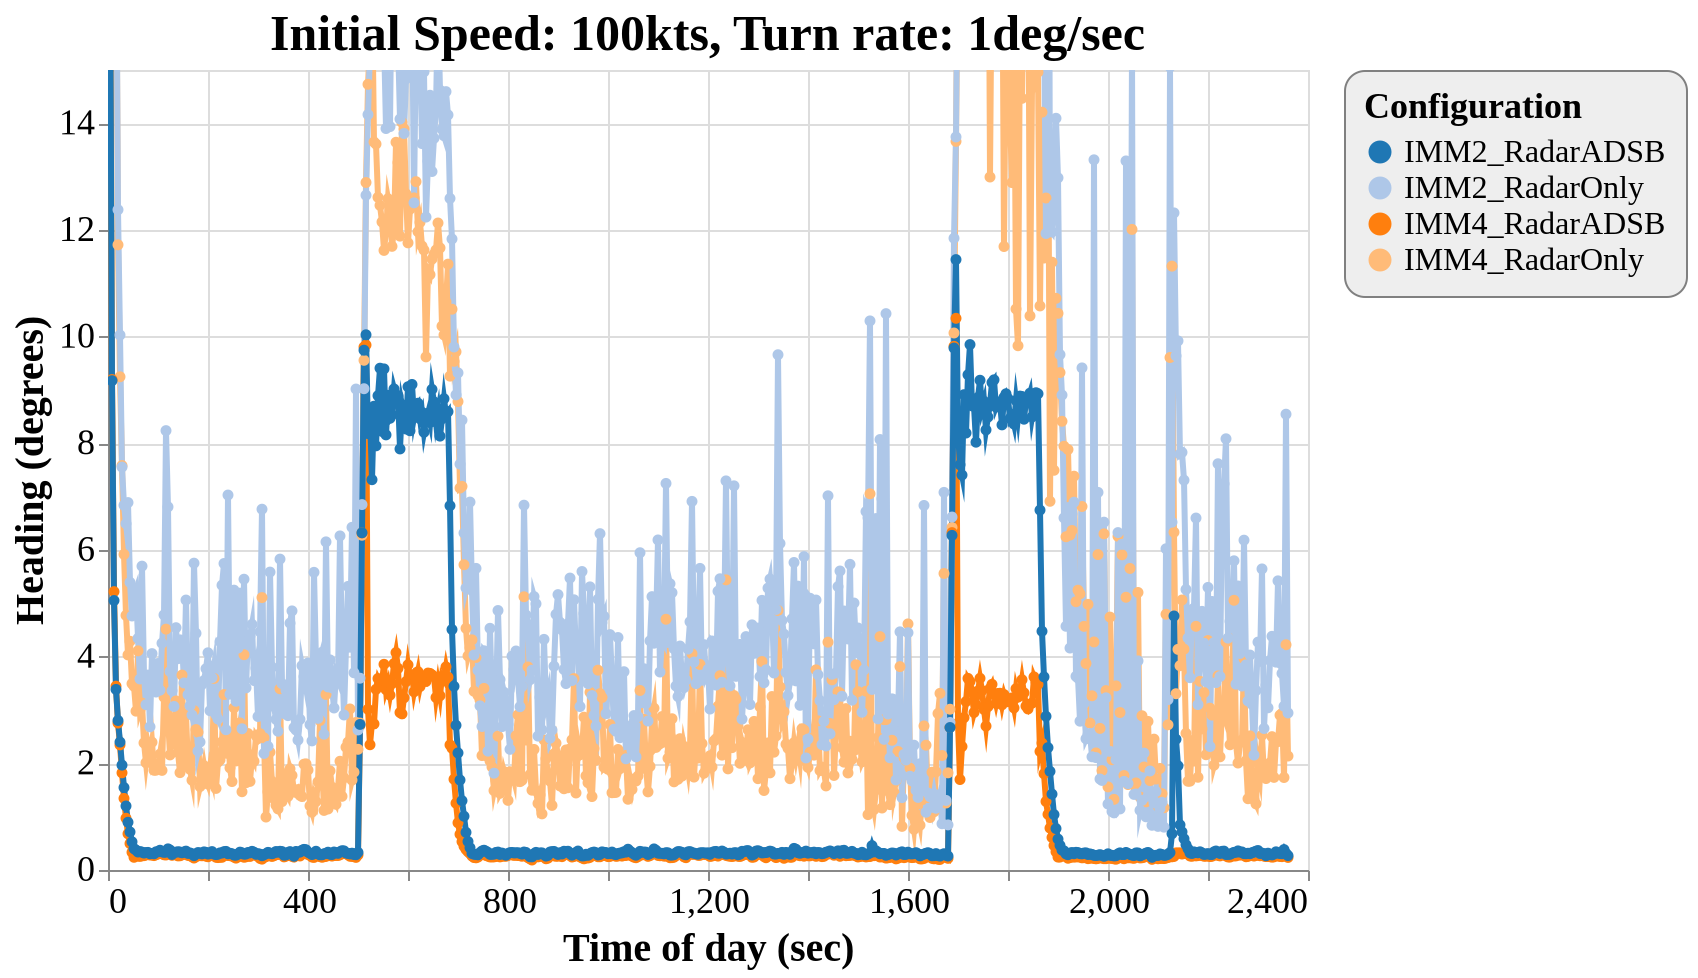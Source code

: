 {
  "config": {
    "view": {
      "continuousWidth": 600,
      "continuousHeight": 400
    },
    "axisX": {
      "labelFontSize": 18,
      "titleFontSize": 20
    },
    "axisY": {
      "labelFontSize": 18,
      "titleFontSize": 20
    },
    "font": "Times New Roman",
    "legend": {
      "cornerRadius": 10,
      "fillColor": "#EEEEEE",
      "labelFontSize": 16,
      "padding": 10,
      "strokeColor": "gray",
      "titleFontSize": 18
    },
    "title": {
      "fontSize": 25
    }
  },
  "data": {
    "name": "data-49ee568c3aa2bf5e077cf09224515ff5"
  },
  "mark": {
    "type": "line",
    "point": true,
    "strokeWidth": 3
  },
  "encoding": {
    "color": {
      "type": "ordinal",
      "field": "config",
      "scale": {
        "scheme": "category20"
      },
      "title": "Configuration"
    },
    "x": {
      "type": "quantitative",
      "field": "time",
      "title": "Time of day (sec)"
    },
    "y": {
      "type": "quantitative",
      "field": "rmse_hdg",
      "scale": {
        "domain": [
          0,
          15
        ],
        "zero": false
      },
      "title": "Heading (degrees)"
    }
  },
  "selection": {
    "selector039": {
      "type": "interval",
      "bind": "scales",
      "encodings": [
        "x",
        "y"
      ]
    }
  },
  "title": "Initial Speed: 100kts, Turn rate: 1deg/sec",
  "$schema": "https://vega.github.io/schema/vega-lite/v4.8.1.json",
  "datasets": {
    "data-49ee568c3aa2bf5e077cf09224515ff5": [
      {
        "scenario": "turns_new_01",
        "config": "IMM4_RadarOnly",
        "time": 8,
        "rmse_hdg": 44.47224684534934,
        "rmse_tr": 0.0
      },
      {
        "scenario": "turns_new_01",
        "config": "IMM4_RadarOnly",
        "time": 12,
        "rmse_hdg": 27.941466746297092,
        "rmse_tr": 2.862991671569341e-05
      },
      {
        "scenario": "turns_new_01",
        "config": "IMM4_RadarOnly",
        "time": 16,
        "rmse_hdg": 18.51965222301808,
        "rmse_tr": 0.000543068206511
      },
      {
        "scenario": "turns_new_01",
        "config": "IMM4_RadarOnly",
        "time": 20,
        "rmse_hdg": 11.722263132227344,
        "rmse_tr": 0.0018575759029698
      },
      {
        "scenario": "turns_new_01",
        "config": "IMM4_RadarOnly",
        "time": 24,
        "rmse_hdg": 9.247717997316675,
        "rmse_tr": 0.0048174572895711
      },
      {
        "scenario": "turns_new_01",
        "config": "IMM4_RadarOnly",
        "time": 28,
        "rmse_hdg": 7.582778701493331,
        "rmse_tr": 0.012662549081987
      },
      {
        "scenario": "turns_new_01",
        "config": "IMM4_RadarOnly",
        "time": 32,
        "rmse_hdg": 5.918320633224179,
        "rmse_tr": 0.0266081560914738
      },
      {
        "scenario": "turns_new_01",
        "config": "IMM4_RadarOnly",
        "time": 36,
        "rmse_hdg": 4.77422231551367,
        "rmse_tr": 0.0518789542824052
      },
      {
        "scenario": "turns_new_01",
        "config": "IMM4_RadarOnly",
        "time": 40,
        "rmse_hdg": 4.032944510971039,
        "rmse_tr": 0.0809207389981085
      },
      {
        "scenario": "turns_new_01",
        "config": "IMM4_RadarOnly",
        "time": 44,
        "rmse_hdg": 4.288275026476579,
        "rmse_tr": 0.0652468949245655
      },
      {
        "scenario": "turns_new_01",
        "config": "IMM4_RadarOnly",
        "time": 48,
        "rmse_hdg": 3.494510786047571,
        "rmse_tr": 0.0657672914123602
      },
      {
        "scenario": "turns_new_01",
        "config": "IMM4_RadarOnly",
        "time": 52,
        "rmse_hdg": 3.445586338693504,
        "rmse_tr": 0.04619203771026
      },
      {
        "scenario": "turns_new_01",
        "config": "IMM4_RadarOnly",
        "time": 56,
        "rmse_hdg": 2.9782744736809783,
        "rmse_tr": 0.0444742622198502
      },
      {
        "scenario": "turns_new_01",
        "config": "IMM4_RadarOnly",
        "time": 60,
        "rmse_hdg": 4.109314675863015,
        "rmse_tr": 0.0949040748390322
      },
      {
        "scenario": "turns_new_01",
        "config": "IMM4_RadarOnly",
        "time": 64,
        "rmse_hdg": 3.002465425302511,
        "rmse_tr": 0.062748641856175
      },
      {
        "scenario": "turns_new_01",
        "config": "IMM4_RadarOnly",
        "time": 68,
        "rmse_hdg": 3.129023057460211,
        "rmse_tr": 0.0461333393545275
      },
      {
        "scenario": "turns_new_01",
        "config": "IMM4_RadarOnly",
        "time": 72,
        "rmse_hdg": 2.382808926116061,
        "rmse_tr": 0.0537846984167782
      },
      {
        "scenario": "turns_new_01",
        "config": "IMM4_RadarOnly",
        "time": 76,
        "rmse_hdg": 2.011442634177828,
        "rmse_tr": 0.0344501920937186
      },
      {
        "scenario": "turns_new_01",
        "config": "IMM4_RadarOnly",
        "time": 80,
        "rmse_hdg": 2.3345801990684234,
        "rmse_tr": 0.0371910647080403
      },
      {
        "scenario": "turns_new_01",
        "config": "IMM4_RadarOnly",
        "time": 84,
        "rmse_hdg": 2.122599526524021,
        "rmse_tr": 0.0255946600876042
      },
      {
        "scenario": "turns_new_01",
        "config": "IMM4_RadarOnly",
        "time": 88,
        "rmse_hdg": 2.395570913164542,
        "rmse_tr": 0.0232917673990495
      },
      {
        "scenario": "turns_new_01",
        "config": "IMM4_RadarOnly",
        "time": 92,
        "rmse_hdg": 1.8699752572391335,
        "rmse_tr": 0.0181840630568014
      },
      {
        "scenario": "turns_new_01",
        "config": "IMM4_RadarOnly",
        "time": 96,
        "rmse_hdg": 1.871453453380291,
        "rmse_tr": 0.0202446793566487
      },
      {
        "scenario": "turns_new_01",
        "config": "IMM4_RadarOnly",
        "time": 100,
        "rmse_hdg": 1.9344202465185396,
        "rmse_tr": 0.0179663221721744
      },
      {
        "scenario": "turns_new_01",
        "config": "IMM4_RadarOnly",
        "time": 104,
        "rmse_hdg": 2.17264114966494,
        "rmse_tr": 0.0195856572780821
      },
      {
        "scenario": "turns_new_01",
        "config": "IMM4_RadarOnly",
        "time": 108,
        "rmse_hdg": 1.8676466197072443,
        "rmse_tr": 0.0187764013259529
      },
      {
        "scenario": "turns_new_01",
        "config": "IMM4_RadarOnly",
        "time": 112,
        "rmse_hdg": 3.242250880057058,
        "rmse_tr": 0.0523543356517725
      },
      {
        "scenario": "turns_new_01",
        "config": "IMM4_RadarOnly",
        "time": 116,
        "rmse_hdg": 4.515916296832792,
        "rmse_tr": 0.0824033337935417
      },
      {
        "scenario": "turns_new_01",
        "config": "IMM4_RadarOnly",
        "time": 120,
        "rmse_hdg": 2.82909074269097,
        "rmse_tr": 0.0696169646864318
      },
      {
        "scenario": "turns_new_01",
        "config": "IMM4_RadarOnly",
        "time": 124,
        "rmse_hdg": 2.1576686083663112,
        "rmse_tr": 0.0606067640857122
      },
      {
        "scenario": "turns_new_01",
        "config": "IMM4_RadarOnly",
        "time": 128,
        "rmse_hdg": 2.6139922942284493,
        "rmse_tr": 0.0425450903664067
      },
      {
        "scenario": "turns_new_01",
        "config": "IMM4_RadarOnly",
        "time": 132,
        "rmse_hdg": 2.3615890285411703,
        "rmse_tr": 0.0243797945758704
      },
      {
        "scenario": "turns_new_01",
        "config": "IMM4_RadarOnly",
        "time": 136,
        "rmse_hdg": 3.170416376440168,
        "rmse_tr": 0.0500341597596796
      },
      {
        "scenario": "turns_new_01",
        "config": "IMM4_RadarOnly",
        "time": 140,
        "rmse_hdg": 2.2071901221449224,
        "rmse_tr": 0.0301230735288338
      },
      {
        "scenario": "turns_new_01",
        "config": "IMM4_RadarOnly",
        "time": 144,
        "rmse_hdg": 1.825534613031652,
        "rmse_tr": 0.0243023354123324
      },
      {
        "scenario": "turns_new_01",
        "config": "IMM4_RadarOnly",
        "time": 148,
        "rmse_hdg": 3.654985180088514,
        "rmse_tr": 0.0346053544347627
      },
      {
        "scenario": "turns_new_01",
        "config": "IMM4_RadarOnly",
        "time": 152,
        "rmse_hdg": 1.9881602449048943,
        "rmse_tr": 0.0188264191489251
      },
      {
        "scenario": "turns_new_01",
        "config": "IMM4_RadarOnly",
        "time": 156,
        "rmse_hdg": 2.927201181462722,
        "rmse_tr": 0.0348071307543634
      },
      {
        "scenario": "turns_new_01",
        "config": "IMM4_RadarOnly",
        "time": 160,
        "rmse_hdg": 1.9482939449104304,
        "rmse_tr": 0.0279649101050423
      },
      {
        "scenario": "turns_new_01",
        "config": "IMM4_RadarOnly",
        "time": 164,
        "rmse_hdg": 1.8877603477228728,
        "rmse_tr": 0.0242823547792051
      },
      {
        "scenario": "turns_new_01",
        "config": "IMM4_RadarOnly",
        "time": 168,
        "rmse_hdg": 1.6835800462561614,
        "rmse_tr": 0.0195402246595794
      },
      {
        "scenario": "turns_new_01",
        "config": "IMM4_RadarOnly",
        "time": 172,
        "rmse_hdg": 2.9883110743232666,
        "rmse_tr": 0.0288325857321191
      },
      {
        "scenario": "turns_new_01",
        "config": "IMM4_RadarOnly",
        "time": 176,
        "rmse_hdg": 2.6331518627671997,
        "rmse_tr": 0.0262637086940553
      },
      {
        "scenario": "turns_new_01",
        "config": "IMM4_RadarOnly",
        "time": 180,
        "rmse_hdg": 2.5822430494952777,
        "rmse_tr": 0.028154432747497
      },
      {
        "scenario": "turns_new_01",
        "config": "IMM4_RadarOnly",
        "time": 184,
        "rmse_hdg": 1.5644022538224325,
        "rmse_tr": 0.0198145111708862
      },
      {
        "scenario": "turns_new_01",
        "config": "IMM4_RadarOnly",
        "time": 188,
        "rmse_hdg": 1.7223395207268322,
        "rmse_tr": 0.0190244111387996
      },
      {
        "scenario": "turns_new_01",
        "config": "IMM4_RadarOnly",
        "time": 192,
        "rmse_hdg": 1.955253662090135,
        "rmse_tr": 0.0185468133574014
      },
      {
        "scenario": "turns_new_01",
        "config": "IMM4_RadarOnly",
        "time": 196,
        "rmse_hdg": 1.719338755910468,
        "rmse_tr": 0.0175477012221492
      },
      {
        "scenario": "turns_new_01",
        "config": "IMM4_RadarOnly",
        "time": 200,
        "rmse_hdg": 1.6110035235657232,
        "rmse_tr": 0.0156745578791199
      },
      {
        "scenario": "turns_new_01",
        "config": "IMM4_RadarOnly",
        "time": 204,
        "rmse_hdg": 1.90890292828378,
        "rmse_tr": 0.0176534533614365
      },
      {
        "scenario": "turns_new_01",
        "config": "IMM4_RadarOnly",
        "time": 208,
        "rmse_hdg": 1.7479173107939443,
        "rmse_tr": 0.0174206045442334
      },
      {
        "scenario": "turns_new_01",
        "config": "IMM4_RadarOnly",
        "time": 212,
        "rmse_hdg": 3.591738618186165,
        "rmse_tr": 0.0331189615845418
      },
      {
        "scenario": "turns_new_01",
        "config": "IMM4_RadarOnly",
        "time": 216,
        "rmse_hdg": 1.529426129538228,
        "rmse_tr": 0.0190573495383951
      },
      {
        "scenario": "turns_new_01",
        "config": "IMM4_RadarOnly",
        "time": 220,
        "rmse_hdg": 2.0248703662210072,
        "rmse_tr": 0.0224457833101408
      },
      {
        "scenario": "turns_new_01",
        "config": "IMM4_RadarOnly",
        "time": 224,
        "rmse_hdg": 2.063904067538024,
        "rmse_tr": 0.0180612011311919
      },
      {
        "scenario": "turns_new_01",
        "config": "IMM4_RadarOnly",
        "time": 228,
        "rmse_hdg": 2.401967121471811,
        "rmse_tr": 0.038977429366237
      },
      {
        "scenario": "turns_new_01",
        "config": "IMM4_RadarOnly",
        "time": 232,
        "rmse_hdg": 3.289645994515333,
        "rmse_tr": 0.0439045117709575
      },
      {
        "scenario": "turns_new_01",
        "config": "IMM4_RadarOnly",
        "time": 236,
        "rmse_hdg": 2.1885413049513733,
        "rmse_tr": 0.0338662672577155
      },
      {
        "scenario": "turns_new_01",
        "config": "IMM4_RadarOnly",
        "time": 240,
        "rmse_hdg": 2.588070323619511,
        "rmse_tr": 0.0286831913612601
      },
      {
        "scenario": "turns_new_01",
        "config": "IMM4_RadarOnly",
        "time": 244,
        "rmse_hdg": 1.9145479962254144,
        "rmse_tr": 0.0159429486588992
      },
      {
        "scenario": "turns_new_01",
        "config": "IMM4_RadarOnly",
        "time": 248,
        "rmse_hdg": 1.6579358820198358,
        "rmse_tr": 0.0210136761023228
      },
      {
        "scenario": "turns_new_01",
        "config": "IMM4_RadarOnly",
        "time": 252,
        "rmse_hdg": 3.04237276665468,
        "rmse_tr": 0.0218326296617864
      },
      {
        "scenario": "turns_new_01",
        "config": "IMM4_RadarOnly",
        "time": 256,
        "rmse_hdg": 2.0441931801020568,
        "rmse_tr": 0.018648328383937
      },
      {
        "scenario": "turns_new_01",
        "config": "IMM4_RadarOnly",
        "time": 260,
        "rmse_hdg": 2.572554594728195,
        "rmse_tr": 0.0249522057427509
      },
      {
        "scenario": "turns_new_01",
        "config": "IMM4_RadarOnly",
        "time": 264,
        "rmse_hdg": 2.757615194047488,
        "rmse_tr": 0.0325604492773496
      },
      {
        "scenario": "turns_new_01",
        "config": "IMM4_RadarOnly",
        "time": 268,
        "rmse_hdg": 1.4675988105257916,
        "rmse_tr": 0.0218400050571313
      },
      {
        "scenario": "turns_new_01",
        "config": "IMM4_RadarOnly",
        "time": 272,
        "rmse_hdg": 4.037048757033617,
        "rmse_tr": 0.0858359202199172
      },
      {
        "scenario": "turns_new_01",
        "config": "IMM4_RadarOnly",
        "time": 276,
        "rmse_hdg": 1.636878208746842,
        "rmse_tr": 0.023926554285981
      },
      {
        "scenario": "turns_new_01",
        "config": "IMM4_RadarOnly",
        "time": 280,
        "rmse_hdg": 2.558627915816249,
        "rmse_tr": 0.0639298948010659
      },
      {
        "scenario": "turns_new_01",
        "config": "IMM4_RadarOnly",
        "time": 284,
        "rmse_hdg": 1.66108265544954,
        "rmse_tr": 0.048614532746059
      },
      {
        "scenario": "turns_new_01",
        "config": "IMM4_RadarOnly",
        "time": 288,
        "rmse_hdg": 2.118809610764183,
        "rmse_tr": 0.0295482444486977
      },
      {
        "scenario": "turns_new_01",
        "config": "IMM4_RadarOnly",
        "time": 292,
        "rmse_hdg": 2.039033676360773,
        "rmse_tr": 0.0214075012813525
      },
      {
        "scenario": "turns_new_01",
        "config": "IMM4_RadarOnly",
        "time": 296,
        "rmse_hdg": 2.519944884758835,
        "rmse_tr": 0.0255973604324959
      },
      {
        "scenario": "turns_new_01",
        "config": "IMM4_RadarOnly",
        "time": 300,
        "rmse_hdg": 2.4629894237305305,
        "rmse_tr": 0.0229268985267597
      },
      {
        "scenario": "turns_new_01",
        "config": "IMM4_RadarOnly",
        "time": 304,
        "rmse_hdg": 2.5559707680574486,
        "rmse_tr": 0.0224335170351678
      },
      {
        "scenario": "turns_new_01",
        "config": "IMM4_RadarOnly",
        "time": 308,
        "rmse_hdg": 5.107905376309679,
        "rmse_tr": 0.1112314691682768
      },
      {
        "scenario": "turns_new_01",
        "config": "IMM4_RadarOnly",
        "time": 312,
        "rmse_hdg": 2.4774056322424607,
        "rmse_tr": 0.0731761081228019
      },
      {
        "scenario": "turns_new_01",
        "config": "IMM4_RadarOnly",
        "time": 316,
        "rmse_hdg": 0.9929619979695924,
        "rmse_tr": 0.0560502400687517
      },
      {
        "scenario": "turns_new_01",
        "config": "IMM4_RadarOnly",
        "time": 320,
        "rmse_hdg": 1.4652060564571758,
        "rmse_tr": 0.0513838142184517
      },
      {
        "scenario": "turns_new_01",
        "config": "IMM4_RadarOnly",
        "time": 324,
        "rmse_hdg": 2.209535280063696,
        "rmse_tr": 0.0546872787907613
      },
      {
        "scenario": "turns_new_01",
        "config": "IMM4_RadarOnly",
        "time": 328,
        "rmse_hdg": 1.6604207603644558,
        "rmse_tr": 0.0365207405833127
      },
      {
        "scenario": "turns_new_01",
        "config": "IMM4_RadarOnly",
        "time": 332,
        "rmse_hdg": 1.3360405487207676,
        "rmse_tr": 0.0172941055552613
      },
      {
        "scenario": "turns_new_01",
        "config": "IMM4_RadarOnly",
        "time": 336,
        "rmse_hdg": 1.2140907091317357,
        "rmse_tr": 0.0313516407066679
      },
      {
        "scenario": "turns_new_01",
        "config": "IMM4_RadarOnly",
        "time": 340,
        "rmse_hdg": 1.145668862654975,
        "rmse_tr": 0.0202021215293274
      },
      {
        "scenario": "turns_new_01",
        "config": "IMM4_RadarOnly",
        "time": 344,
        "rmse_hdg": 3.39806121192659,
        "rmse_tr": 0.0608167035325939
      },
      {
        "scenario": "turns_new_01",
        "config": "IMM4_RadarOnly",
        "time": 348,
        "rmse_hdg": 1.2822810678014809,
        "rmse_tr": 0.0475120137162004
      },
      {
        "scenario": "turns_new_01",
        "config": "IMM4_RadarOnly",
        "time": 352,
        "rmse_hdg": 1.803989941808139,
        "rmse_tr": 0.041457455055878
      },
      {
        "scenario": "turns_new_01",
        "config": "IMM4_RadarOnly",
        "time": 356,
        "rmse_hdg": 1.4510837329389372,
        "rmse_tr": 0.0333155759367896
      },
      {
        "scenario": "turns_new_01",
        "config": "IMM4_RadarOnly",
        "time": 360,
        "rmse_hdg": 1.3792570463840317,
        "rmse_tr": 0.0173255552541575
      },
      {
        "scenario": "turns_new_01",
        "config": "IMM4_RadarOnly",
        "time": 364,
        "rmse_hdg": 1.8973509374151496,
        "rmse_tr": 0.020641347276554
      },
      {
        "scenario": "turns_new_01",
        "config": "IMM4_RadarOnly",
        "time": 368,
        "rmse_hdg": 1.7736005253521474,
        "rmse_tr": 0.019233059773091
      },
      {
        "scenario": "turns_new_01",
        "config": "IMM4_RadarOnly",
        "time": 372,
        "rmse_hdg": 1.4631496016322991,
        "rmse_tr": 0.0134843953857382
      },
      {
        "scenario": "turns_new_01",
        "config": "IMM4_RadarOnly",
        "time": 376,
        "rmse_hdg": 1.4575261343908834,
        "rmse_tr": 0.0116206537937671
      },
      {
        "scenario": "turns_new_01",
        "config": "IMM4_RadarOnly",
        "time": 380,
        "rmse_hdg": 1.5084342587741366,
        "rmse_tr": 0.0127337051315322
      },
      {
        "scenario": "turns_new_01",
        "config": "IMM4_RadarOnly",
        "time": 384,
        "rmse_hdg": 1.4001492975949223,
        "rmse_tr": 0.0118156323007559
      },
      {
        "scenario": "turns_new_01",
        "config": "IMM4_RadarOnly",
        "time": 388,
        "rmse_hdg": 1.3769988069296624,
        "rmse_tr": 0.0176371644951384
      },
      {
        "scenario": "turns_new_01",
        "config": "IMM4_RadarOnly",
        "time": 392,
        "rmse_hdg": 1.984021095120299,
        "rmse_tr": 0.026378770987738
      },
      {
        "scenario": "turns_new_01",
        "config": "IMM4_RadarOnly",
        "time": 396,
        "rmse_hdg": 1.9902788749318516,
        "rmse_tr": 0.0170935587283631
      },
      {
        "scenario": "turns_new_01",
        "config": "IMM4_RadarOnly",
        "time": 400,
        "rmse_hdg": 1.874556025867898,
        "rmse_tr": 0.0218816300876812
      },
      {
        "scenario": "turns_new_01",
        "config": "IMM4_RadarOnly",
        "time": 404,
        "rmse_hdg": 1.20239499805317,
        "rmse_tr": 0.0182147717649099
      },
      {
        "scenario": "turns_new_01",
        "config": "IMM4_RadarOnly",
        "time": 408,
        "rmse_hdg": 1.0850281614368869,
        "rmse_tr": 0.0147935045806522
      },
      {
        "scenario": "turns_new_01",
        "config": "IMM4_RadarOnly",
        "time": 412,
        "rmse_hdg": 1.393711227591818,
        "rmse_tr": 0.0146921747879611
      },
      {
        "scenario": "turns_new_01",
        "config": "IMM4_RadarOnly",
        "time": 416,
        "rmse_hdg": 1.283614881566548,
        "rmse_tr": 0.0132077769944199
      },
      {
        "scenario": "turns_new_01",
        "config": "IMM4_RadarOnly",
        "time": 420,
        "rmse_hdg": 1.6540292683362103,
        "rmse_tr": 0.0150993037706701
      },
      {
        "scenario": "turns_new_01",
        "config": "IMM4_RadarOnly",
        "time": 424,
        "rmse_hdg": 2.802389365139354,
        "rmse_tr": 0.0277904659910552
      },
      {
        "scenario": "turns_new_01",
        "config": "IMM4_RadarOnly",
        "time": 428,
        "rmse_hdg": 2.023696574609682,
        "rmse_tr": 0.0166741446991824
      },
      {
        "scenario": "turns_new_01",
        "config": "IMM4_RadarOnly",
        "time": 432,
        "rmse_hdg": 1.1169360562924604,
        "rmse_tr": 0.0156799357337772
      },
      {
        "scenario": "turns_new_01",
        "config": "IMM4_RadarOnly",
        "time": 436,
        "rmse_hdg": 3.290412349970109,
        "rmse_tr": 0.0321160303117473
      },
      {
        "scenario": "turns_new_01",
        "config": "IMM4_RadarOnly",
        "time": 440,
        "rmse_hdg": 1.1438910204502288,
        "rmse_tr": 0.0199955261662869
      },
      {
        "scenario": "turns_new_01",
        "config": "IMM4_RadarOnly",
        "time": 444,
        "rmse_hdg": 1.8581999738610329,
        "rmse_tr": 0.0228802847135132
      },
      {
        "scenario": "turns_new_01",
        "config": "IMM4_RadarOnly",
        "time": 448,
        "rmse_hdg": 1.5507758426947835,
        "rmse_tr": 0.0253958629926777
      },
      {
        "scenario": "turns_new_01",
        "config": "IMM4_RadarOnly",
        "time": 452,
        "rmse_hdg": 1.2952611592216596,
        "rmse_tr": 0.0199579189649563
      },
      {
        "scenario": "turns_new_01",
        "config": "IMM4_RadarOnly",
        "time": 456,
        "rmse_hdg": 1.2320623489007956,
        "rmse_tr": 0.0159102664637449
      },
      {
        "scenario": "turns_new_01",
        "config": "IMM4_RadarOnly",
        "time": 460,
        "rmse_hdg": 1.530538666976796,
        "rmse_tr": 0.0147293216634937
      },
      {
        "scenario": "turns_new_01",
        "config": "IMM4_RadarOnly",
        "time": 464,
        "rmse_hdg": 2.038810750256707,
        "rmse_tr": 0.0168429273850643
      },
      {
        "scenario": "turns_new_01",
        "config": "IMM4_RadarOnly",
        "time": 468,
        "rmse_hdg": 1.3811236843885284,
        "rmse_tr": 0.0165595178546643
      },
      {
        "scenario": "turns_new_01",
        "config": "IMM4_RadarOnly",
        "time": 472,
        "rmse_hdg": 1.7296333219996165,
        "rmse_tr": 0.0156272884038512
      },
      {
        "scenario": "turns_new_01",
        "config": "IMM4_RadarOnly",
        "time": 476,
        "rmse_hdg": 2.3027778256457383,
        "rmse_tr": 0.0188854327837243
      },
      {
        "scenario": "turns_new_01",
        "config": "IMM4_RadarOnly",
        "time": 480,
        "rmse_hdg": 2.3972703226795264,
        "rmse_tr": 0.0274868104733888
      },
      {
        "scenario": "turns_new_01",
        "config": "IMM4_RadarOnly",
        "time": 484,
        "rmse_hdg": 3.01959496147137,
        "rmse_tr": 0.0506098907801243
      },
      {
        "scenario": "turns_new_01",
        "config": "IMM4_RadarOnly",
        "time": 488,
        "rmse_hdg": 1.6847749602444435,
        "rmse_tr": 0.0390154075845108
      },
      {
        "scenario": "turns_new_01",
        "config": "IMM4_RadarOnly",
        "time": 492,
        "rmse_hdg": 1.8341908745775517,
        "rmse_tr": 0.028878140284675
      },
      {
        "scenario": "turns_new_01",
        "config": "IMM4_RadarOnly",
        "time": 496,
        "rmse_hdg": 2.7663491968274507,
        "rmse_tr": 0.0257304441775838
      },
      {
        "scenario": "turns_new_01",
        "config": "IMM4_RadarOnly",
        "time": 500,
        "rmse_hdg": 2.262611502403984,
        "rmse_tr": 0.0254442156119639
      },
      {
        "scenario": "turns_new_01",
        "config": "IMM4_RadarOnly",
        "time": 504,
        "rmse_hdg": 2.7549185399209173,
        "rmse_tr": 1.001936464053485
      },
      {
        "scenario": "turns_new_01",
        "config": "IMM4_RadarOnly",
        "time": 508,
        "rmse_hdg": 6.276709473813227,
        "rmse_tr": 0.9993295065625588
      },
      {
        "scenario": "turns_new_01",
        "config": "IMM4_RadarOnly",
        "time": 512,
        "rmse_hdg": 9.55662578975661,
        "rmse_tr": 0.9981924096909904
      },
      {
        "scenario": "turns_new_01",
        "config": "IMM4_RadarOnly",
        "time": 516,
        "rmse_hdg": 12.890511917194823,
        "rmse_tr": 0.9808625193023496
      },
      {
        "scenario": "turns_new_01",
        "config": "IMM4_RadarOnly",
        "time": 520,
        "rmse_hdg": 14.73197624428708,
        "rmse_tr": 0.9274980110209192
      },
      {
        "scenario": "turns_new_01",
        "config": "IMM4_RadarOnly",
        "time": 524,
        "rmse_hdg": 15.509756640212965,
        "rmse_tr": 0.8764744246829382
      },
      {
        "scenario": "turns_new_01",
        "config": "IMM4_RadarOnly",
        "time": 528,
        "rmse_hdg": 16.664444647409386,
        "rmse_tr": 0.7870866595054375
      },
      {
        "scenario": "turns_new_01",
        "config": "IMM4_RadarOnly",
        "time": 532,
        "rmse_hdg": 13.65054188465234,
        "rmse_tr": 0.6478358392740304
      },
      {
        "scenario": "turns_new_01",
        "config": "IMM4_RadarOnly",
        "time": 536,
        "rmse_hdg": 13.611828623406923,
        "rmse_tr": 0.5732788512458089
      },
      {
        "scenario": "turns_new_01",
        "config": "IMM4_RadarOnly",
        "time": 540,
        "rmse_hdg": 12.61261004389425,
        "rmse_tr": 0.4959754889688549
      },
      {
        "scenario": "turns_new_01",
        "config": "IMM4_RadarOnly",
        "time": 544,
        "rmse_hdg": 12.462103542645025,
        "rmse_tr": 0.4449089773976404
      },
      {
        "scenario": "turns_new_01",
        "config": "IMM4_RadarOnly",
        "time": 548,
        "rmse_hdg": 12.150960194263488,
        "rmse_tr": 0.4067072497137184
      },
      {
        "scenario": "turns_new_01",
        "config": "IMM4_RadarOnly",
        "time": 552,
        "rmse_hdg": 11.617122159282143,
        "rmse_tr": 0.3572499806636951
      },
      {
        "scenario": "turns_new_01",
        "config": "IMM4_RadarOnly",
        "time": 556,
        "rmse_hdg": 11.973029650245264,
        "rmse_tr": 0.357322871899643
      },
      {
        "scenario": "turns_new_01",
        "config": "IMM4_RadarOnly",
        "time": 560,
        "rmse_hdg": 12.58617061748308,
        "rmse_tr": 0.3638640283495478
      },
      {
        "scenario": "turns_new_01",
        "config": "IMM4_RadarOnly",
        "time": 564,
        "rmse_hdg": 12.380335621594972,
        "rmse_tr": 0.3434829882325007
      },
      {
        "scenario": "turns_new_01",
        "config": "IMM4_RadarOnly",
        "time": 568,
        "rmse_hdg": 11.69339049948018,
        "rmse_tr": 0.3527407312529253
      },
      {
        "scenario": "turns_new_01",
        "config": "IMM4_RadarOnly",
        "time": 572,
        "rmse_hdg": 11.993713345171416,
        "rmse_tr": 0.3286323958033179
      },
      {
        "scenario": "turns_new_01",
        "config": "IMM4_RadarOnly",
        "time": 576,
        "rmse_hdg": 13.644887857332437,
        "rmse_tr": 0.3662839326466129
      },
      {
        "scenario": "turns_new_01",
        "config": "IMM4_RadarOnly",
        "time": 580,
        "rmse_hdg": 13.264500344299178,
        "rmse_tr": 0.3886383365890023
      },
      {
        "scenario": "turns_new_01",
        "config": "IMM4_RadarOnly",
        "time": 584,
        "rmse_hdg": 11.885078500747015,
        "rmse_tr": 0.3923262023546911
      },
      {
        "scenario": "turns_new_01",
        "config": "IMM4_RadarOnly",
        "time": 588,
        "rmse_hdg": 14.017740730280677,
        "rmse_tr": 0.4031396212809842
      },
      {
        "scenario": "turns_new_01",
        "config": "IMM4_RadarOnly",
        "time": 592,
        "rmse_hdg": 13.89496873576048,
        "rmse_tr": 0.4096982865111218
      },
      {
        "scenario": "turns_new_01",
        "config": "IMM4_RadarOnly",
        "time": 596,
        "rmse_hdg": 12.676509117115938,
        "rmse_tr": 0.405459945798668
      },
      {
        "scenario": "turns_new_01",
        "config": "IMM4_RadarOnly",
        "time": 600,
        "rmse_hdg": 11.75897370583822,
        "rmse_tr": 0.4170889311483661
      },
      {
        "scenario": "turns_new_01",
        "config": "IMM4_RadarOnly",
        "time": 604,
        "rmse_hdg": 12.390888023025898,
        "rmse_tr": 0.40382613300088
      },
      {
        "scenario": "turns_new_01",
        "config": "IMM4_RadarOnly",
        "time": 608,
        "rmse_hdg": 12.555278987504996,
        "rmse_tr": 0.3825228784467816
      },
      {
        "scenario": "turns_new_01",
        "config": "IMM4_RadarOnly",
        "time": 612,
        "rmse_hdg": 12.602065003849566,
        "rmse_tr": 0.3574163744461384
      },
      {
        "scenario": "turns_new_01",
        "config": "IMM4_RadarOnly",
        "time": 616,
        "rmse_hdg": 12.906312134114392,
        "rmse_tr": 0.3749497921944572
      },
      {
        "scenario": "turns_new_01",
        "config": "IMM4_RadarOnly",
        "time": 620,
        "rmse_hdg": 11.967221183116564,
        "rmse_tr": 0.371182957051686
      },
      {
        "scenario": "turns_new_01",
        "config": "IMM4_RadarOnly",
        "time": 624,
        "rmse_hdg": 12.14200765702279,
        "rmse_tr": 0.3567615076396742
      },
      {
        "scenario": "turns_new_01",
        "config": "IMM4_RadarOnly",
        "time": 628,
        "rmse_hdg": 11.69862442558893,
        "rmse_tr": 0.3474098044867489
      },
      {
        "scenario": "turns_new_01",
        "config": "IMM4_RadarOnly",
        "time": 632,
        "rmse_hdg": 11.623258946536264,
        "rmse_tr": 0.3593493020479557
      },
      {
        "scenario": "turns_new_01",
        "config": "IMM4_RadarOnly",
        "time": 636,
        "rmse_hdg": 9.620864597903047,
        "rmse_tr": 0.3470742594589051
      },
      {
        "scenario": "turns_new_01",
        "config": "IMM4_RadarOnly",
        "time": 640,
        "rmse_hdg": 11.239851729165435,
        "rmse_tr": 0.3730080637897442
      },
      {
        "scenario": "turns_new_01",
        "config": "IMM4_RadarOnly",
        "time": 644,
        "rmse_hdg": 11.163059027556663,
        "rmse_tr": 0.3599487479390047
      },
      {
        "scenario": "turns_new_01",
        "config": "IMM4_RadarOnly",
        "time": 648,
        "rmse_hdg": 11.454190818996103,
        "rmse_tr": 0.3558039545179802
      },
      {
        "scenario": "turns_new_01",
        "config": "IMM4_RadarOnly",
        "time": 652,
        "rmse_hdg": 11.545966523057412,
        "rmse_tr": 0.355577698084399
      },
      {
        "scenario": "turns_new_01",
        "config": "IMM4_RadarOnly",
        "time": 656,
        "rmse_hdg": 11.623782943769086,
        "rmse_tr": 0.3703112403293825
      },
      {
        "scenario": "turns_new_01",
        "config": "IMM4_RadarOnly",
        "time": 660,
        "rmse_hdg": 12.131126633779733,
        "rmse_tr": 0.3388890689689867
      },
      {
        "scenario": "turns_new_01",
        "config": "IMM4_RadarOnly",
        "time": 664,
        "rmse_hdg": 11.66369480572087,
        "rmse_tr": 0.3169944219878775
      },
      {
        "scenario": "turns_new_01",
        "config": "IMM4_RadarOnly",
        "time": 668,
        "rmse_hdg": 10.197556024236023,
        "rmse_tr": 0.2596801848011865
      },
      {
        "scenario": "turns_new_01",
        "config": "IMM4_RadarOnly",
        "time": 672,
        "rmse_hdg": 10.03228398235255,
        "rmse_tr": 0.274987082006174
      },
      {
        "scenario": "turns_new_01",
        "config": "IMM4_RadarOnly",
        "time": 676,
        "rmse_hdg": 10.649680324696853,
        "rmse_tr": 0.333065038914412
      },
      {
        "scenario": "turns_new_01",
        "config": "IMM4_RadarOnly",
        "time": 680,
        "rmse_hdg": 11.359670821388203,
        "rmse_tr": 0.2948478547703655
      },
      {
        "scenario": "turns_new_01",
        "config": "IMM4_RadarOnly",
        "time": 684,
        "rmse_hdg": 9.260100256301593,
        "rmse_tr": 0.8634911049793034
      },
      {
        "scenario": "turns_new_01",
        "config": "IMM4_RadarOnly",
        "time": 688,
        "rmse_hdg": 10.515073373759952,
        "rmse_tr": 0.8112159373948057
      },
      {
        "scenario": "turns_new_01",
        "config": "IMM4_RadarOnly",
        "time": 692,
        "rmse_hdg": 9.537410040350458,
        "rmse_tr": 0.7536695815769962
      },
      {
        "scenario": "turns_new_01",
        "config": "IMM4_RadarOnly",
        "time": 696,
        "rmse_hdg": 9.716760313289376,
        "rmse_tr": 0.6358401269519356
      },
      {
        "scenario": "turns_new_01",
        "config": "IMM4_RadarOnly",
        "time": 700,
        "rmse_hdg": 8.783505849033176,
        "rmse_tr": 0.5595292105869004
      },
      {
        "scenario": "turns_new_01",
        "config": "IMM4_RadarOnly",
        "time": 704,
        "rmse_hdg": 7.161997911512339,
        "rmse_tr": 0.4649153406198401
      },
      {
        "scenario": "turns_new_01",
        "config": "IMM4_RadarOnly",
        "time": 708,
        "rmse_hdg": 7.193074928226239,
        "rmse_tr": 0.3699586667834734
      },
      {
        "scenario": "turns_new_01",
        "config": "IMM4_RadarOnly",
        "time": 712,
        "rmse_hdg": 5.7236338158525655,
        "rmse_tr": 0.275188667296994
      },
      {
        "scenario": "turns_new_01",
        "config": "IMM4_RadarOnly",
        "time": 716,
        "rmse_hdg": 4.531094889264884,
        "rmse_tr": 0.2025172927939661
      },
      {
        "scenario": "turns_new_01",
        "config": "IMM4_RadarOnly",
        "time": 720,
        "rmse_hdg": 4.014120692638041,
        "rmse_tr": 0.1628890599277798
      },
      {
        "scenario": "turns_new_01",
        "config": "IMM4_RadarOnly",
        "time": 724,
        "rmse_hdg": 4.162539403502901,
        "rmse_tr": 0.1252650127871762
      },
      {
        "scenario": "turns_new_01",
        "config": "IMM4_RadarOnly",
        "time": 728,
        "rmse_hdg": 4.315571233621776,
        "rmse_tr": 0.1151407129043239
      },
      {
        "scenario": "turns_new_01",
        "config": "IMM4_RadarOnly",
        "time": 732,
        "rmse_hdg": 3.351260106854953,
        "rmse_tr": 0.0878805367198972
      },
      {
        "scenario": "turns_new_01",
        "config": "IMM4_RadarOnly",
        "time": 736,
        "rmse_hdg": 3.984995668277502,
        "rmse_tr": 0.0725327676360993
      },
      {
        "scenario": "turns_new_01",
        "config": "IMM4_RadarOnly",
        "time": 740,
        "rmse_hdg": 3.272988149775587,
        "rmse_tr": 0.066453867994486
      },
      {
        "scenario": "turns_new_01",
        "config": "IMM4_RadarOnly",
        "time": 744,
        "rmse_hdg": 3.185679833253808,
        "rmse_tr": 0.0415810549810046
      },
      {
        "scenario": "turns_new_01",
        "config": "IMM4_RadarOnly",
        "time": 748,
        "rmse_hdg": 2.1453218206799933,
        "rmse_tr": 0.032538642960552
      },
      {
        "scenario": "turns_new_01",
        "config": "IMM4_RadarOnly",
        "time": 752,
        "rmse_hdg": 3.4049489472433105,
        "rmse_tr": 0.0556948842653733
      },
      {
        "scenario": "turns_new_01",
        "config": "IMM4_RadarOnly",
        "time": 756,
        "rmse_hdg": 2.1461876948723817,
        "rmse_tr": 0.046076313021135
      },
      {
        "scenario": "turns_new_01",
        "config": "IMM4_RadarOnly",
        "time": 760,
        "rmse_hdg": 2.128631153637305,
        "rmse_tr": 0.0405411736966985
      },
      {
        "scenario": "turns_new_01",
        "config": "IMM4_RadarOnly",
        "time": 764,
        "rmse_hdg": 2.045165030015916,
        "rmse_tr": 0.0417059295403367
      },
      {
        "scenario": "turns_new_01",
        "config": "IMM4_RadarOnly",
        "time": 768,
        "rmse_hdg": 1.9313470256101912,
        "rmse_tr": 0.0180154711290046
      },
      {
        "scenario": "turns_new_01",
        "config": "IMM4_RadarOnly",
        "time": 772,
        "rmse_hdg": 1.4890380272428667,
        "rmse_tr": 0.0174523264532307
      },
      {
        "scenario": "turns_new_01",
        "config": "IMM4_RadarOnly",
        "time": 776,
        "rmse_hdg": 1.6767583521272746,
        "rmse_tr": 0.0143587305447641
      },
      {
        "scenario": "turns_new_01",
        "config": "IMM4_RadarOnly",
        "time": 780,
        "rmse_hdg": 2.510391459071233,
        "rmse_tr": 0.0256012532245331
      },
      {
        "scenario": "turns_new_01",
        "config": "IMM4_RadarOnly",
        "time": 784,
        "rmse_hdg": 1.4381691259315106,
        "rmse_tr": 0.0150938129180733
      },
      {
        "scenario": "turns_new_01",
        "config": "IMM4_RadarOnly",
        "time": 788,
        "rmse_hdg": 1.5082103730619834,
        "rmse_tr": 0.013038573992761
      },
      {
        "scenario": "turns_new_01",
        "config": "IMM4_RadarOnly",
        "time": 792,
        "rmse_hdg": 1.843853988488295,
        "rmse_tr": 0.01822180216318
      },
      {
        "scenario": "turns_new_01",
        "config": "IMM4_RadarOnly",
        "time": 796,
        "rmse_hdg": 1.7067591703786584,
        "rmse_tr": 0.0150960852887354
      },
      {
        "scenario": "turns_new_01",
        "config": "IMM4_RadarOnly",
        "time": 800,
        "rmse_hdg": 1.3053053507986312,
        "rmse_tr": 0.0145648095240064
      },
      {
        "scenario": "turns_new_01",
        "config": "IMM4_RadarOnly",
        "time": 804,
        "rmse_hdg": 1.841982994316545,
        "rmse_tr": 0.0140760242774534
      },
      {
        "scenario": "turns_new_01",
        "config": "IMM4_RadarOnly",
        "time": 808,
        "rmse_hdg": 1.825431455848178,
        "rmse_tr": 0.0137222661479543
      },
      {
        "scenario": "turns_new_01",
        "config": "IMM4_RadarOnly",
        "time": 812,
        "rmse_hdg": 1.6784670001487203,
        "rmse_tr": 0.0166454683817265
      },
      {
        "scenario": "turns_new_01",
        "config": "IMM4_RadarOnly",
        "time": 816,
        "rmse_hdg": 2.516080687362085,
        "rmse_tr": 0.0223330231731092
      },
      {
        "scenario": "turns_new_01",
        "config": "IMM4_RadarOnly",
        "time": 820,
        "rmse_hdg": 2.9083954446567266,
        "rmse_tr": 0.0294491033394906
      },
      {
        "scenario": "turns_new_01",
        "config": "IMM4_RadarOnly",
        "time": 824,
        "rmse_hdg": 1.6566978865574584,
        "rmse_tr": 0.0229939367390745
      },
      {
        "scenario": "turns_new_01",
        "config": "IMM4_RadarOnly",
        "time": 828,
        "rmse_hdg": 1.6824610915784448,
        "rmse_tr": 0.0189493138004122
      },
      {
        "scenario": "turns_new_01",
        "config": "IMM4_RadarOnly",
        "time": 832,
        "rmse_hdg": 5.123062474501661,
        "rmse_tr": 0.0957737553084473
      },
      {
        "scenario": "turns_new_01",
        "config": "IMM4_RadarOnly",
        "time": 836,
        "rmse_hdg": 2.4364790709460045,
        "rmse_tr": 0.0575258340134879
      },
      {
        "scenario": "turns_new_01",
        "config": "IMM4_RadarOnly",
        "time": 840,
        "rmse_hdg": 3.80690462937317,
        "rmse_tr": 0.0688144399298369
      },
      {
        "scenario": "turns_new_01",
        "config": "IMM4_RadarOnly",
        "time": 844,
        "rmse_hdg": 1.7884634324680402,
        "rmse_tr": 0.0630287845445191
      },
      {
        "scenario": "turns_new_01",
        "config": "IMM4_RadarOnly",
        "time": 848,
        "rmse_hdg": 1.496364192668835,
        "rmse_tr": 0.0270413397961531
      },
      {
        "scenario": "turns_new_01",
        "config": "IMM4_RadarOnly",
        "time": 852,
        "rmse_hdg": 2.2606993472068644,
        "rmse_tr": 0.0389881523753181
      },
      {
        "scenario": "turns_new_01",
        "config": "IMM4_RadarOnly",
        "time": 856,
        "rmse_hdg": 1.4874947326663548,
        "rmse_tr": 0.0281542104349845
      },
      {
        "scenario": "turns_new_01",
        "config": "IMM4_RadarOnly",
        "time": 860,
        "rmse_hdg": 1.2494354280589612,
        "rmse_tr": 0.0165793043681975
      },
      {
        "scenario": "turns_new_01",
        "config": "IMM4_RadarOnly",
        "time": 864,
        "rmse_hdg": 1.4075145684055894,
        "rmse_tr": 0.017879980386738
      },
      {
        "scenario": "turns_new_01",
        "config": "IMM4_RadarOnly",
        "time": 868,
        "rmse_hdg": 1.052486551541856,
        "rmse_tr": 0.0151354084264447
      },
      {
        "scenario": "turns_new_01",
        "config": "IMM4_RadarOnly",
        "time": 872,
        "rmse_hdg": 2.438545526684768,
        "rmse_tr": 0.0204123072119318
      },
      {
        "scenario": "turns_new_01",
        "config": "IMM4_RadarOnly",
        "time": 876,
        "rmse_hdg": 2.0877595647008778,
        "rmse_tr": 0.0161755061744602
      },
      {
        "scenario": "turns_new_01",
        "config": "IMM4_RadarOnly",
        "time": 880,
        "rmse_hdg": 1.8078672029575087,
        "rmse_tr": 0.0187999960888606
      },
      {
        "scenario": "turns_new_01",
        "config": "IMM4_RadarOnly",
        "time": 884,
        "rmse_hdg": 1.6680090784268211,
        "rmse_tr": 0.013355330663928
      },
      {
        "scenario": "turns_new_01",
        "config": "IMM4_RadarOnly",
        "time": 888,
        "rmse_hdg": 1.211023894578236,
        "rmse_tr": 0.0129894323244965
      },
      {
        "scenario": "turns_new_01",
        "config": "IMM4_RadarOnly",
        "time": 892,
        "rmse_hdg": 2.176610400558836,
        "rmse_tr": 0.0182458664302642
      },
      {
        "scenario": "turns_new_01",
        "config": "IMM4_RadarOnly",
        "time": 896,
        "rmse_hdg": 2.377115432152546,
        "rmse_tr": 0.0235546616051543
      },
      {
        "scenario": "turns_new_01",
        "config": "IMM4_RadarOnly",
        "time": 900,
        "rmse_hdg": 2.141036394390637,
        "rmse_tr": 0.0321380554057515
      },
      {
        "scenario": "turns_new_01",
        "config": "IMM4_RadarOnly",
        "time": 904,
        "rmse_hdg": 1.5750930708431712,
        "rmse_tr": 0.0254849301875964
      },
      {
        "scenario": "turns_new_01",
        "config": "IMM4_RadarOnly",
        "time": 908,
        "rmse_hdg": 2.142899237681781,
        "rmse_tr": 0.0236418001490096
      },
      {
        "scenario": "turns_new_01",
        "config": "IMM4_RadarOnly",
        "time": 912,
        "rmse_hdg": 1.5232407352950952,
        "rmse_tr": 0.0207321821481332
      },
      {
        "scenario": "turns_new_01",
        "config": "IMM4_RadarOnly",
        "time": 916,
        "rmse_hdg": 2.2505379124827924,
        "rmse_tr": 0.0270709074441686
      },
      {
        "scenario": "turns_new_01",
        "config": "IMM4_RadarOnly",
        "time": 920,
        "rmse_hdg": 1.5421931533443625,
        "rmse_tr": 0.022204694823893
      },
      {
        "scenario": "turns_new_01",
        "config": "IMM4_RadarOnly",
        "time": 924,
        "rmse_hdg": 2.270592222548092,
        "rmse_tr": 0.0283530337097804
      },
      {
        "scenario": "turns_new_01",
        "config": "IMM4_RadarOnly",
        "time": 928,
        "rmse_hdg": 2.439927535155828,
        "rmse_tr": 0.0250361072586507
      },
      {
        "scenario": "turns_new_01",
        "config": "IMM4_RadarOnly",
        "time": 932,
        "rmse_hdg": 3.589192311548008,
        "rmse_tr": 0.0264621277092102
      },
      {
        "scenario": "turns_new_01",
        "config": "IMM4_RadarOnly",
        "time": 936,
        "rmse_hdg": 1.4440437450653398,
        "rmse_tr": 0.0220859007737292
      },
      {
        "scenario": "turns_new_01",
        "config": "IMM4_RadarOnly",
        "time": 940,
        "rmse_hdg": 2.375774743910457,
        "rmse_tr": 0.0204237744645861
      },
      {
        "scenario": "turns_new_01",
        "config": "IMM4_RadarOnly",
        "time": 944,
        "rmse_hdg": 2.1602539533251943,
        "rmse_tr": 0.0177074036170507
      },
      {
        "scenario": "turns_new_01",
        "config": "IMM4_RadarOnly",
        "time": 948,
        "rmse_hdg": 2.242942384578916,
        "rmse_tr": 0.0211883318221469
      },
      {
        "scenario": "turns_new_01",
        "config": "IMM4_RadarOnly",
        "time": 952,
        "rmse_hdg": 2.865900575929164,
        "rmse_tr": 0.0256478800293513
      },
      {
        "scenario": "turns_new_01",
        "config": "IMM4_RadarOnly",
        "time": 956,
        "rmse_hdg": 1.7655427427481267,
        "rmse_tr": 0.0135122166945323
      },
      {
        "scenario": "turns_new_01",
        "config": "IMM4_RadarOnly",
        "time": 960,
        "rmse_hdg": 1.6365100060800146,
        "rmse_tr": 0.0172617858288185
      },
      {
        "scenario": "turns_new_01",
        "config": "IMM4_RadarOnly",
        "time": 964,
        "rmse_hdg": 3.333164844226558,
        "rmse_tr": 0.0386169298718485
      },
      {
        "scenario": "turns_new_01",
        "config": "IMM4_RadarOnly",
        "time": 968,
        "rmse_hdg": 1.376703101097484,
        "rmse_tr": 0.0207667797902598
      },
      {
        "scenario": "turns_new_01",
        "config": "IMM4_RadarOnly",
        "time": 972,
        "rmse_hdg": 2.276264300705583,
        "rmse_tr": 0.0232785517638495
      },
      {
        "scenario": "turns_new_01",
        "config": "IMM4_RadarOnly",
        "time": 976,
        "rmse_hdg": 2.0575756101063085,
        "rmse_tr": 0.0198755074677717
      },
      {
        "scenario": "turns_new_01",
        "config": "IMM4_RadarOnly",
        "time": 980,
        "rmse_hdg": 3.746660550113629,
        "rmse_tr": 0.0534148673643916
      },
      {
        "scenario": "turns_new_01",
        "config": "IMM4_RadarOnly",
        "time": 984,
        "rmse_hdg": 3.306067847970546,
        "rmse_tr": 0.048418584851009
      },
      {
        "scenario": "turns_new_01",
        "config": "IMM4_RadarOnly",
        "time": 988,
        "rmse_hdg": 3.23458779583353,
        "rmse_tr": 0.0477160678841871
      },
      {
        "scenario": "turns_new_01",
        "config": "IMM4_RadarOnly",
        "time": 992,
        "rmse_hdg": 1.9259930565117167,
        "rmse_tr": 0.053452334743697
      },
      {
        "scenario": "turns_new_01",
        "config": "IMM4_RadarOnly",
        "time": 996,
        "rmse_hdg": 1.970951052651499,
        "rmse_tr": 0.0210032743272931
      },
      {
        "scenario": "turns_new_01",
        "config": "IMM4_RadarOnly",
        "time": 1000,
        "rmse_hdg": 1.8884958082851184,
        "rmse_tr": 0.029049188855015
      },
      {
        "scenario": "turns_new_01",
        "config": "IMM4_RadarOnly",
        "time": 1004,
        "rmse_hdg": 2.72773588449387,
        "rmse_tr": 0.036130784811724
      },
      {
        "scenario": "turns_new_01",
        "config": "IMM4_RadarOnly",
        "time": 1008,
        "rmse_hdg": 1.4486451798638809,
        "rmse_tr": 0.0217736538045409
      },
      {
        "scenario": "turns_new_01",
        "config": "IMM4_RadarOnly",
        "time": 1012,
        "rmse_hdg": 1.4511947481930525,
        "rmse_tr": 0.0182191935629573
      },
      {
        "scenario": "turns_new_01",
        "config": "IMM4_RadarOnly",
        "time": 1016,
        "rmse_hdg": 1.4557734675727878,
        "rmse_tr": 0.0173480546459826
      },
      {
        "scenario": "turns_new_01",
        "config": "IMM4_RadarOnly",
        "time": 1020,
        "rmse_hdg": 2.259833191328861,
        "rmse_tr": 0.0219756833316904
      },
      {
        "scenario": "turns_new_01",
        "config": "IMM4_RadarOnly",
        "time": 1024,
        "rmse_hdg": 1.9000305108152875,
        "rmse_tr": 0.0225220310819866
      },
      {
        "scenario": "turns_new_01",
        "config": "IMM4_RadarOnly",
        "time": 1028,
        "rmse_hdg": 2.033252669470877,
        "rmse_tr": 0.0193149002879727
      },
      {
        "scenario": "turns_new_01",
        "config": "IMM4_RadarOnly",
        "time": 1032,
        "rmse_hdg": 2.0898250929010582,
        "rmse_tr": 0.0234266682177339
      },
      {
        "scenario": "turns_new_01",
        "config": "IMM4_RadarOnly",
        "time": 1036,
        "rmse_hdg": 2.148997030080339,
        "rmse_tr": 0.0195316560546025
      },
      {
        "scenario": "turns_new_01",
        "config": "IMM4_RadarOnly",
        "time": 1040,
        "rmse_hdg": 1.3261893085799576,
        "rmse_tr": 0.0146318474193831
      },
      {
        "scenario": "turns_new_01",
        "config": "IMM4_RadarOnly",
        "time": 1044,
        "rmse_hdg": 1.712086522270489,
        "rmse_tr": 0.01353714946303
      },
      {
        "scenario": "turns_new_01",
        "config": "IMM4_RadarOnly",
        "time": 1048,
        "rmse_hdg": 1.510422377209686,
        "rmse_tr": 0.0116035587540019
      },
      {
        "scenario": "turns_new_01",
        "config": "IMM4_RadarOnly",
        "time": 1052,
        "rmse_hdg": 1.7020666808076277,
        "rmse_tr": 0.012919163623563
      },
      {
        "scenario": "turns_new_01",
        "config": "IMM4_RadarOnly",
        "time": 1056,
        "rmse_hdg": 1.6681738680527467,
        "rmse_tr": 0.0124759606682048
      },
      {
        "scenario": "turns_new_01",
        "config": "IMM4_RadarOnly",
        "time": 1060,
        "rmse_hdg": 1.7612280618120686,
        "rmse_tr": 0.015350109352798
      },
      {
        "scenario": "turns_new_01",
        "config": "IMM4_RadarOnly",
        "time": 1064,
        "rmse_hdg": 3.3657356866410013,
        "rmse_tr": 0.0521176317022039
      },
      {
        "scenario": "turns_new_01",
        "config": "IMM4_RadarOnly",
        "time": 1068,
        "rmse_hdg": 1.903171038031005,
        "rmse_tr": 0.0432215578926381
      },
      {
        "scenario": "turns_new_01",
        "config": "IMM4_RadarOnly",
        "time": 1072,
        "rmse_hdg": 2.8226640524407363,
        "rmse_tr": 0.0407832019197062
      },
      {
        "scenario": "turns_new_01",
        "config": "IMM4_RadarOnly",
        "time": 1076,
        "rmse_hdg": 1.9430281029761816,
        "rmse_tr": 0.0188319116268738
      },
      {
        "scenario": "turns_new_01",
        "config": "IMM4_RadarOnly",
        "time": 1080,
        "rmse_hdg": 1.4647876354275418,
        "rmse_tr": 0.013010699822037
      },
      {
        "scenario": "turns_new_01",
        "config": "IMM4_RadarOnly",
        "time": 1084,
        "rmse_hdg": 1.9424455000199972,
        "rmse_tr": 0.0164709499355933
      },
      {
        "scenario": "turns_new_01",
        "config": "IMM4_RadarOnly",
        "time": 1088,
        "rmse_hdg": 2.7986058172861625,
        "rmse_tr": 0.0257596902899785
      },
      {
        "scenario": "turns_new_01",
        "config": "IMM4_RadarOnly",
        "time": 1092,
        "rmse_hdg": 3.033475072337456,
        "rmse_tr": 0.0317859986494828
      },
      {
        "scenario": "turns_new_01",
        "config": "IMM4_RadarOnly",
        "time": 1096,
        "rmse_hdg": 2.298699264771092,
        "rmse_tr": 0.0210667149521048
      },
      {
        "scenario": "turns_new_01",
        "config": "IMM4_RadarOnly",
        "time": 1100,
        "rmse_hdg": 2.343297303698601,
        "rmse_tr": 0.0259783956828269
      },
      {
        "scenario": "turns_new_01",
        "config": "IMM4_RadarOnly",
        "time": 1104,
        "rmse_hdg": 2.369888604977036,
        "rmse_tr": 0.0232834905745108
      },
      {
        "scenario": "turns_new_01",
        "config": "IMM4_RadarOnly",
        "time": 1108,
        "rmse_hdg": 2.8766358517423445,
        "rmse_tr": 0.0325158015884765
      },
      {
        "scenario": "turns_new_01",
        "config": "IMM4_RadarOnly",
        "time": 1112,
        "rmse_hdg": 2.398521910039841,
        "rmse_tr": 0.0322703059647537
      },
      {
        "scenario": "turns_new_01",
        "config": "IMM4_RadarOnly",
        "time": 1116,
        "rmse_hdg": 4.701119724774797,
        "rmse_tr": 0.0994831831684799
      },
      {
        "scenario": "turns_new_01",
        "config": "IMM4_RadarOnly",
        "time": 1120,
        "rmse_hdg": 2.0952527432200188,
        "rmse_tr": 0.025601967202496
      },
      {
        "scenario": "turns_new_01",
        "config": "IMM4_RadarOnly",
        "time": 1124,
        "rmse_hdg": 2.209022342608812,
        "rmse_tr": 0.0540821557005394
      },
      {
        "scenario": "turns_new_01",
        "config": "IMM4_RadarOnly",
        "time": 1128,
        "rmse_hdg": 2.8363713786108096,
        "rmse_tr": 0.0345772558682238
      },
      {
        "scenario": "turns_new_01",
        "config": "IMM4_RadarOnly",
        "time": 1132,
        "rmse_hdg": 1.6533439656214068,
        "rmse_tr": 0.0178731433645943
      },
      {
        "scenario": "turns_new_01",
        "config": "IMM4_RadarOnly",
        "time": 1136,
        "rmse_hdg": 2.031031721828211,
        "rmse_tr": 0.0188314915092715
      },
      {
        "scenario": "turns_new_01",
        "config": "IMM4_RadarOnly",
        "time": 1140,
        "rmse_hdg": 1.7010800490668674,
        "rmse_tr": 0.0145045602024558
      },
      {
        "scenario": "turns_new_01",
        "config": "IMM4_RadarOnly",
        "time": 1144,
        "rmse_hdg": 2.462165541739546,
        "rmse_tr": 0.0276242468509913
      },
      {
        "scenario": "turns_new_01",
        "config": "IMM4_RadarOnly",
        "time": 1148,
        "rmse_hdg": 1.7605022010778653,
        "rmse_tr": 0.0222705246158833
      },
      {
        "scenario": "turns_new_01",
        "config": "IMM4_RadarOnly",
        "time": 1152,
        "rmse_hdg": 2.316654376466202,
        "rmse_tr": 0.0262107484313846
      },
      {
        "scenario": "turns_new_01",
        "config": "IMM4_RadarOnly",
        "time": 1156,
        "rmse_hdg": 2.11900646667185,
        "rmse_tr": 0.0255103161854975
      },
      {
        "scenario": "turns_new_01",
        "config": "IMM4_RadarOnly",
        "time": 1160,
        "rmse_hdg": 1.873653051548168,
        "rmse_tr": 0.0200655101347983
      },
      {
        "scenario": "turns_new_01",
        "config": "IMM4_RadarOnly",
        "time": 1164,
        "rmse_hdg": 2.290740491631474,
        "rmse_tr": 0.0233013962385661
      },
      {
        "scenario": "turns_new_01",
        "config": "IMM4_RadarOnly",
        "time": 1168,
        "rmse_hdg": 4.055421198333217,
        "rmse_tr": 0.0635396985173146
      },
      {
        "scenario": "turns_new_01",
        "config": "IMM4_RadarOnly",
        "time": 1172,
        "rmse_hdg": 1.742307298447158,
        "rmse_tr": 0.0481340676883039
      },
      {
        "scenario": "turns_new_01",
        "config": "IMM4_RadarOnly",
        "time": 1176,
        "rmse_hdg": 2.3969535062472778,
        "rmse_tr": 0.0370099780089399
      },
      {
        "scenario": "turns_new_01",
        "config": "IMM4_RadarOnly",
        "time": 1180,
        "rmse_hdg": 2.098185206177067,
        "rmse_tr": 0.0274592082176822
      },
      {
        "scenario": "turns_new_01",
        "config": "IMM4_RadarOnly",
        "time": 1184,
        "rmse_hdg": 3.8536361099104393,
        "rmse_tr": 0.0557301003453882
      },
      {
        "scenario": "turns_new_01",
        "config": "IMM4_RadarOnly",
        "time": 1188,
        "rmse_hdg": 2.37072107618181,
        "rmse_tr": 0.0564696506751053
      },
      {
        "scenario": "turns_new_01",
        "config": "IMM4_RadarOnly",
        "time": 1192,
        "rmse_hdg": 1.8147723194463203,
        "rmse_tr": 0.0169520415963893
      },
      {
        "scenario": "turns_new_01",
        "config": "IMM4_RadarOnly",
        "time": 1196,
        "rmse_hdg": 1.889287949261277,
        "rmse_tr": 0.0314268233183151
      },
      {
        "scenario": "turns_new_01",
        "config": "IMM4_RadarOnly",
        "time": 1200,
        "rmse_hdg": 2.0739243385818518,
        "rmse_tr": 0.0306410253162721
      },
      {
        "scenario": "turns_new_01",
        "config": "IMM4_RadarOnly",
        "time": 1204,
        "rmse_hdg": 2.142128679089512,
        "rmse_tr": 0.0220657193905438
      },
      {
        "scenario": "turns_new_01",
        "config": "IMM4_RadarOnly",
        "time": 1208,
        "rmse_hdg": 1.9306589853330027,
        "rmse_tr": 0.0185638682898353
      },
      {
        "scenario": "turns_new_01",
        "config": "IMM4_RadarOnly",
        "time": 1212,
        "rmse_hdg": 2.4191707283668555,
        "rmse_tr": 0.0218603834283931
      },
      {
        "scenario": "turns_new_01",
        "config": "IMM4_RadarOnly",
        "time": 1216,
        "rmse_hdg": 2.4588790868272405,
        "rmse_tr": 0.0213922883301436
      },
      {
        "scenario": "turns_new_01",
        "config": "IMM4_RadarOnly",
        "time": 1220,
        "rmse_hdg": 3.0707840539318862,
        "rmse_tr": 0.0605911636927948
      },
      {
        "scenario": "turns_new_01",
        "config": "IMM4_RadarOnly",
        "time": 1224,
        "rmse_hdg": 3.643610311750709,
        "rmse_tr": 0.0552565539392998
      },
      {
        "scenario": "turns_new_01",
        "config": "IMM4_RadarOnly",
        "time": 1228,
        "rmse_hdg": 2.153680112776504,
        "rmse_tr": 0.0489515440203047
      },
      {
        "scenario": "turns_new_01",
        "config": "IMM4_RadarOnly",
        "time": 1232,
        "rmse_hdg": 2.3683567507092644,
        "rmse_tr": 0.0457567122106556
      },
      {
        "scenario": "turns_new_01",
        "config": "IMM4_RadarOnly",
        "time": 1236,
        "rmse_hdg": 5.439958511892449,
        "rmse_tr": 0.0951938935074677
      },
      {
        "scenario": "turns_new_01",
        "config": "IMM4_RadarOnly",
        "time": 1240,
        "rmse_hdg": 1.896100498773543,
        "rmse_tr": 0.0268791983576115
      },
      {
        "scenario": "turns_new_01",
        "config": "IMM4_RadarOnly",
        "time": 1244,
        "rmse_hdg": 3.3326846749815893,
        "rmse_tr": 0.0602718555499046
      },
      {
        "scenario": "turns_new_01",
        "config": "IMM4_RadarOnly",
        "time": 1248,
        "rmse_hdg": 2.2935082871352086,
        "rmse_tr": 0.0542376362336203
      },
      {
        "scenario": "turns_new_01",
        "config": "IMM4_RadarOnly",
        "time": 1252,
        "rmse_hdg": 3.270990123630596,
        "rmse_tr": 0.0395958506524217
      },
      {
        "scenario": "turns_new_01",
        "config": "IMM4_RadarOnly",
        "time": 1256,
        "rmse_hdg": 3.199504649160557,
        "rmse_tr": 0.0412785001111786
      },
      {
        "scenario": "turns_new_01",
        "config": "IMM4_RadarOnly",
        "time": 1260,
        "rmse_hdg": 2.6948682840712554,
        "rmse_tr": 0.0325130595468327
      },
      {
        "scenario": "turns_new_01",
        "config": "IMM4_RadarOnly",
        "time": 1264,
        "rmse_hdg": 2.000540144452297,
        "rmse_tr": 0.0264940682450603
      },
      {
        "scenario": "turns_new_01",
        "config": "IMM4_RadarOnly",
        "time": 1268,
        "rmse_hdg": 2.3918409196839643,
        "rmse_tr": 0.0267276395594132
      },
      {
        "scenario": "turns_new_01",
        "config": "IMM4_RadarOnly",
        "time": 1272,
        "rmse_hdg": 2.23569268793182,
        "rmse_tr": 0.0264692201506696
      },
      {
        "scenario": "turns_new_01",
        "config": "IMM4_RadarOnly",
        "time": 1276,
        "rmse_hdg": 2.123624596902999,
        "rmse_tr": 0.0184386705439565
      },
      {
        "scenario": "turns_new_01",
        "config": "IMM4_RadarOnly",
        "time": 1280,
        "rmse_hdg": 2.629332838662801,
        "rmse_tr": 0.0154222337590132
      },
      {
        "scenario": "turns_new_01",
        "config": "IMM4_RadarOnly",
        "time": 1284,
        "rmse_hdg": 2.007290935915479,
        "rmse_tr": 0.0173546884520467
      },
      {
        "scenario": "turns_new_01",
        "config": "IMM4_RadarOnly",
        "time": 1288,
        "rmse_hdg": 2.0931496225701967,
        "rmse_tr": 0.0204210038259698
      },
      {
        "scenario": "turns_new_01",
        "config": "IMM4_RadarOnly",
        "time": 1292,
        "rmse_hdg": 2.785595410508278,
        "rmse_tr": 0.0335065620661466
      },
      {
        "scenario": "turns_new_01",
        "config": "IMM4_RadarOnly",
        "time": 1296,
        "rmse_hdg": 2.774390303912116,
        "rmse_tr": 0.0324192323070214
      },
      {
        "scenario": "turns_new_01",
        "config": "IMM4_RadarOnly",
        "time": 1300,
        "rmse_hdg": 1.7124320241983269,
        "rmse_tr": 0.021442171502672
      },
      {
        "scenario": "turns_new_01",
        "config": "IMM4_RadarOnly",
        "time": 1304,
        "rmse_hdg": 3.0612061115094598,
        "rmse_tr": 0.0295163562404692
      },
      {
        "scenario": "turns_new_01",
        "config": "IMM4_RadarOnly",
        "time": 1308,
        "rmse_hdg": 3.909095737786361,
        "rmse_tr": 0.0729109862988899
      },
      {
        "scenario": "turns_new_01",
        "config": "IMM4_RadarOnly",
        "time": 1312,
        "rmse_hdg": 1.490477617883532,
        "rmse_tr": 0.0145463710857624
      },
      {
        "scenario": "turns_new_01",
        "config": "IMM4_RadarOnly",
        "time": 1316,
        "rmse_hdg": 1.8622026336166104,
        "rmse_tr": 0.0322001573774901
      },
      {
        "scenario": "turns_new_01",
        "config": "IMM4_RadarOnly",
        "time": 1320,
        "rmse_hdg": 2.382743212641956,
        "rmse_tr": 0.0227682877603088
      },
      {
        "scenario": "turns_new_01",
        "config": "IMM4_RadarOnly",
        "time": 1324,
        "rmse_hdg": 1.8208530410501151,
        "rmse_tr": 0.0191802963510979
      },
      {
        "scenario": "turns_new_01",
        "config": "IMM4_RadarOnly",
        "time": 1328,
        "rmse_hdg": 3.252498497904841,
        "rmse_tr": 0.0316564347195784
      },
      {
        "scenario": "turns_new_01",
        "config": "IMM4_RadarOnly",
        "time": 1332,
        "rmse_hdg": 2.2090530515620017,
        "rmse_tr": 0.0233989863904948
      },
      {
        "scenario": "turns_new_01",
        "config": "IMM4_RadarOnly",
        "time": 1336,
        "rmse_hdg": 2.511703055459772,
        "rmse_tr": 0.0274094901312251
      },
      {
        "scenario": "turns_new_01",
        "config": "IMM4_RadarOnly",
        "time": 1340,
        "rmse_hdg": 4.865693210893509,
        "rmse_tr": 0.0737538626345842
      },
      {
        "scenario": "turns_new_01",
        "config": "IMM4_RadarOnly",
        "time": 1344,
        "rmse_hdg": 3.432198664301484,
        "rmse_tr": 0.0614907744500404
      },
      {
        "scenario": "turns_new_01",
        "config": "IMM4_RadarOnly",
        "time": 1348,
        "rmse_hdg": 2.825243608837185,
        "rmse_tr": 0.0518548377964732
      },
      {
        "scenario": "turns_new_01",
        "config": "IMM4_RadarOnly",
        "time": 1352,
        "rmse_hdg": 2.9665229767235206,
        "rmse_tr": 0.0695738128074883
      },
      {
        "scenario": "turns_new_01",
        "config": "IMM4_RadarOnly",
        "time": 1356,
        "rmse_hdg": 2.357317575942229,
        "rmse_tr": 0.0486713178318317
      },
      {
        "scenario": "turns_new_01",
        "config": "IMM4_RadarOnly",
        "time": 1360,
        "rmse_hdg": 2.281729542667657,
        "rmse_tr": 0.0484718414315435
      },
      {
        "scenario": "turns_new_01",
        "config": "IMM4_RadarOnly",
        "time": 1364,
        "rmse_hdg": 1.7119761443549892,
        "rmse_tr": 0.0264436343398831
      },
      {
        "scenario": "turns_new_01",
        "config": "IMM4_RadarOnly",
        "time": 1368,
        "rmse_hdg": 1.9976979807323767,
        "rmse_tr": 0.0316210878124779
      },
      {
        "scenario": "turns_new_01",
        "config": "IMM4_RadarOnly",
        "time": 1372,
        "rmse_hdg": 2.38716799042144,
        "rmse_tr": 0.0302177867766843
      },
      {
        "scenario": "turns_new_01",
        "config": "IMM4_RadarOnly",
        "time": 1376,
        "rmse_hdg": 2.1199187615461983,
        "rmse_tr": 0.0222871194739123
      },
      {
        "scenario": "turns_new_01",
        "config": "IMM4_RadarOnly",
        "time": 1380,
        "rmse_hdg": 2.348579221353704,
        "rmse_tr": 0.0190787470695428
      },
      {
        "scenario": "turns_new_01",
        "config": "IMM4_RadarOnly",
        "time": 1384,
        "rmse_hdg": 2.0759356818610444,
        "rmse_tr": 0.0183938179101956
      },
      {
        "scenario": "turns_new_01",
        "config": "IMM4_RadarOnly",
        "time": 1388,
        "rmse_hdg": 2.64872194485878,
        "rmse_tr": 0.0204894305608009
      },
      {
        "scenario": "turns_new_01",
        "config": "IMM4_RadarOnly",
        "time": 1392,
        "rmse_hdg": 2.6241323645476906,
        "rmse_tr": 0.0215458240346785
      },
      {
        "scenario": "turns_new_01",
        "config": "IMM4_RadarOnly",
        "time": 1396,
        "rmse_hdg": 2.03791417947335,
        "rmse_tr": 0.0142556167420302
      },
      {
        "scenario": "turns_new_01",
        "config": "IMM4_RadarOnly",
        "time": 1400,
        "rmse_hdg": 1.923918166427854,
        "rmse_tr": 0.01537146526667
      },
      {
        "scenario": "turns_new_01",
        "config": "IMM4_RadarOnly",
        "time": 1404,
        "rmse_hdg": 2.207966472125197,
        "rmse_tr": 0.0231947895198375
      },
      {
        "scenario": "turns_new_01",
        "config": "IMM4_RadarOnly",
        "time": 1408,
        "rmse_hdg": 2.4651473361421834,
        "rmse_tr": 0.0177184304546925
      },
      {
        "scenario": "turns_new_01",
        "config": "IMM4_RadarOnly",
        "time": 1412,
        "rmse_hdg": 2.1533678175700683,
        "rmse_tr": 0.0199911881996494
      },
      {
        "scenario": "turns_new_01",
        "config": "IMM4_RadarOnly",
        "time": 1416,
        "rmse_hdg": 3.7527263773365993,
        "rmse_tr": 0.0562074716423097
      },
      {
        "scenario": "turns_new_01",
        "config": "IMM4_RadarOnly",
        "time": 1420,
        "rmse_hdg": 2.796993859107903,
        "rmse_tr": 0.0605003841216999
      },
      {
        "scenario": "turns_new_01",
        "config": "IMM4_RadarOnly",
        "time": 1424,
        "rmse_hdg": 1.864534274209383,
        "rmse_tr": 0.0479957009890764
      },
      {
        "scenario": "turns_new_01",
        "config": "IMM4_RadarOnly",
        "time": 1428,
        "rmse_hdg": 1.9295826837255048,
        "rmse_tr": 0.0482068086477418
      },
      {
        "scenario": "turns_new_01",
        "config": "IMM4_RadarOnly",
        "time": 1432,
        "rmse_hdg": 1.8582245804932425,
        "rmse_tr": 0.0336291288893892
      },
      {
        "scenario": "turns_new_01",
        "config": "IMM4_RadarOnly",
        "time": 1436,
        "rmse_hdg": 1.5762352765557617,
        "rmse_tr": 0.0162832826579178
      },
      {
        "scenario": "turns_new_01",
        "config": "IMM4_RadarOnly",
        "time": 1440,
        "rmse_hdg": 4.271955352253293,
        "rmse_tr": 0.102072195844691
      },
      {
        "scenario": "turns_new_01",
        "config": "IMM4_RadarOnly",
        "time": 1444,
        "rmse_hdg": 2.74749820324083,
        "rmse_tr": 0.0714373121360077
      },
      {
        "scenario": "turns_new_01",
        "config": "IMM4_RadarOnly",
        "time": 1448,
        "rmse_hdg": 3.56547969487213,
        "rmse_tr": 0.0642353060664814
      },
      {
        "scenario": "turns_new_01",
        "config": "IMM4_RadarOnly",
        "time": 1452,
        "rmse_hdg": 1.7725939154778745,
        "rmse_tr": 0.0749588067054345
      },
      {
        "scenario": "turns_new_01",
        "config": "IMM4_RadarOnly",
        "time": 1456,
        "rmse_hdg": 2.600343693426629,
        "rmse_tr": 0.0503562212053734
      },
      {
        "scenario": "turns_new_01",
        "config": "IMM4_RadarOnly",
        "time": 1460,
        "rmse_hdg": 3.3396947631649057,
        "rmse_tr": 0.0643803627755475
      },
      {
        "scenario": "turns_new_01",
        "config": "IMM4_RadarOnly",
        "time": 1464,
        "rmse_hdg": 3.3162619779645723,
        "rmse_tr": 0.0651388257752365
      },
      {
        "scenario": "turns_new_01",
        "config": "IMM4_RadarOnly",
        "time": 1468,
        "rmse_hdg": 2.296659514933857,
        "rmse_tr": 0.0420621296848268
      },
      {
        "scenario": "turns_new_01",
        "config": "IMM4_RadarOnly",
        "time": 1472,
        "rmse_hdg": 2.02218013539843,
        "rmse_tr": 0.029944560754
      },
      {
        "scenario": "turns_new_01",
        "config": "IMM4_RadarOnly",
        "time": 1476,
        "rmse_hdg": 3.02632827375234,
        "rmse_tr": 0.042897698820596
      },
      {
        "scenario": "turns_new_01",
        "config": "IMM4_RadarOnly",
        "time": 1480,
        "rmse_hdg": 1.819580799446474,
        "rmse_tr": 0.0279759973650883
      },
      {
        "scenario": "turns_new_01",
        "config": "IMM4_RadarOnly",
        "time": 1484,
        "rmse_hdg": 2.413861302744813,
        "rmse_tr": 0.0291288802851511
      },
      {
        "scenario": "turns_new_01",
        "config": "IMM4_RadarOnly",
        "time": 1488,
        "rmse_hdg": 2.076174012314905,
        "rmse_tr": 0.0286623112856464
      },
      {
        "scenario": "turns_new_01",
        "config": "IMM4_RadarOnly",
        "time": 1492,
        "rmse_hdg": 2.237433677108545,
        "rmse_tr": 0.0627867465357183
      },
      {
        "scenario": "turns_new_01",
        "config": "IMM4_RadarOnly",
        "time": 1496,
        "rmse_hdg": 3.848145115940057,
        "rmse_tr": 0.0605566103373988
      },
      {
        "scenario": "turns_new_01",
        "config": "IMM4_RadarOnly",
        "time": 1500,
        "rmse_hdg": 3.343765820600136,
        "rmse_tr": 0.0742995446067277
      },
      {
        "scenario": "turns_new_01",
        "config": "IMM4_RadarOnly",
        "time": 1504,
        "rmse_hdg": 2.3615908340789318,
        "rmse_tr": 0.0607475311038339
      },
      {
        "scenario": "turns_new_01",
        "config": "IMM4_RadarOnly",
        "time": 1508,
        "rmse_hdg": 2.027764480377047,
        "rmse_tr": 0.0544574994139856
      },
      {
        "scenario": "turns_new_01",
        "config": "IMM4_RadarOnly",
        "time": 1512,
        "rmse_hdg": 2.116661417316327,
        "rmse_tr": 0.0285311817724631
      },
      {
        "scenario": "turns_new_01",
        "config": "IMM4_RadarOnly",
        "time": 1516,
        "rmse_hdg": 3.3521136189404035,
        "rmse_tr": 0.0421157350981452
      },
      {
        "scenario": "turns_new_01",
        "config": "IMM4_RadarOnly",
        "time": 1520,
        "rmse_hdg": 1.0383843726015791,
        "rmse_tr": 0.0313638075024801
      },
      {
        "scenario": "turns_new_01",
        "config": "IMM4_RadarOnly",
        "time": 1524,
        "rmse_hdg": 7.054435070696068,
        "rmse_tr": 0.0610426421992582
      },
      {
        "scenario": "turns_new_01",
        "config": "IMM4_RadarOnly",
        "time": 1528,
        "rmse_hdg": 1.338297765480808,
        "rmse_tr": 0.0489787152287046
      },
      {
        "scenario": "turns_new_01",
        "config": "IMM4_RadarOnly",
        "time": 1532,
        "rmse_hdg": 1.1343157506718389,
        "rmse_tr": 0.0284091338989573
      },
      {
        "scenario": "turns_new_01",
        "config": "IMM4_RadarOnly",
        "time": 1536,
        "rmse_hdg": 1.50452096473706,
        "rmse_tr": 0.0125404678275307
      },
      {
        "scenario": "turns_new_01",
        "config": "IMM4_RadarOnly",
        "time": 1540,
        "rmse_hdg": 2.483057133308194,
        "rmse_tr": 0.0470591600589571
      },
      {
        "scenario": "turns_new_01",
        "config": "IMM4_RadarOnly",
        "time": 1544,
        "rmse_hdg": 4.376208404543824,
        "rmse_tr": 0.0307458850001824
      },
      {
        "scenario": "turns_new_01",
        "config": "IMM4_RadarOnly",
        "time": 1548,
        "rmse_hdg": 1.1619721023616147,
        "rmse_tr": 0.0102116355203268
      },
      {
        "scenario": "turns_new_01",
        "config": "IMM4_RadarOnly",
        "time": 1552,
        "rmse_hdg": 2.819840421016761,
        "rmse_tr": 0.041331596982102
      },
      {
        "scenario": "turns_new_01",
        "config": "IMM4_RadarOnly",
        "time": 1556,
        "rmse_hdg": 2.819721223415145,
        "rmse_tr": 0.0208815974271872
      },
      {
        "scenario": "turns_new_01",
        "config": "IMM4_RadarOnly",
        "time": 1560,
        "rmse_hdg": 1.4833338014980533,
        "rmse_tr": 0.0087933450214731
      },
      {
        "scenario": "turns_new_01",
        "config": "IMM4_RadarOnly",
        "time": 1564,
        "rmse_hdg": 1.2255073161014505,
        "rmse_tr": 0.1081436334443477
      },
      {
        "scenario": "turns_new_01",
        "config": "IMM4_RadarOnly",
        "time": 1568,
        "rmse_hdg": 2.432368530191646,
        "rmse_tr": 0.016186276766309
      },
      {
        "scenario": "turns_new_01",
        "config": "IMM4_RadarOnly",
        "time": 1572,
        "rmse_hdg": 1.454462959308344,
        "rmse_tr": 0.0090905628721951
      },
      {
        "scenario": "turns_new_01",
        "config": "IMM4_RadarOnly",
        "time": 1576,
        "rmse_hdg": 1.6747238578344836,
        "rmse_tr": 0.0878910948017746
      },
      {
        "scenario": "turns_new_01",
        "config": "IMM4_RadarOnly",
        "time": 1580,
        "rmse_hdg": 2.222227361105162,
        "rmse_tr": 0.0136418473822279
      },
      {
        "scenario": "turns_new_01",
        "config": "IMM4_RadarOnly",
        "time": 1584,
        "rmse_hdg": 3.8136268826407194,
        "rmse_tr": 0.0296656366862402
      },
      {
        "scenario": "turns_new_01",
        "config": "IMM4_RadarOnly",
        "time": 1588,
        "rmse_hdg": 0.8177268937287548,
        "rmse_tr": 0.0705689089407715
      },
      {
        "scenario": "turns_new_01",
        "config": "IMM4_RadarOnly",
        "time": 1592,
        "rmse_hdg": 2.1043024708650804,
        "rmse_tr": 0.0108008230139086
      },
      {
        "scenario": "turns_new_01",
        "config": "IMM4_RadarOnly",
        "time": 1596,
        "rmse_hdg": 2.0532535157646734,
        "rmse_tr": 0.024719905946423
      },
      {
        "scenario": "turns_new_01",
        "config": "IMM4_RadarOnly",
        "time": 1600,
        "rmse_hdg": 4.614339182045088,
        "rmse_tr": 0.0605712049538823
      },
      {
        "scenario": "turns_new_01",
        "config": "IMM4_RadarOnly",
        "time": 1604,
        "rmse_hdg": 1.910076992596654,
        "rmse_tr": 0.0088633415554976
      },
      {
        "scenario": "turns_new_01",
        "config": "IMM4_RadarOnly",
        "time": 1608,
        "rmse_hdg": 1.024150054109913,
        "rmse_tr": 0.0215723878295071
      },
      {
        "scenario": "turns_new_01",
        "config": "IMM4_RadarOnly",
        "time": 1612,
        "rmse_hdg": 0.7632596002614744,
        "rmse_tr": 0.0477860767424443
      },
      {
        "scenario": "turns_new_01",
        "config": "IMM4_RadarOnly",
        "time": 1616,
        "rmse_hdg": 1.2193440859740932,
        "rmse_tr": 0.0085006920133529
      },
      {
        "scenario": "turns_new_01",
        "config": "IMM4_RadarOnly",
        "time": 1620,
        "rmse_hdg": 1.0243839612176715,
        "rmse_tr": 0.0189455579666228
      },
      {
        "scenario": "turns_new_01",
        "config": "IMM4_RadarOnly",
        "time": 1624,
        "rmse_hdg": 0.8398291751768722,
        "rmse_tr": 0.0388986363905404
      },
      {
        "scenario": "turns_new_01",
        "config": "IMM4_RadarOnly",
        "time": 1628,
        "rmse_hdg": 1.3144021230873255,
        "rmse_tr": 0.0064203261782633
      },
      {
        "scenario": "turns_new_01",
        "config": "IMM4_RadarOnly",
        "time": 1632,
        "rmse_hdg": 2.701288272904858,
        "rmse_tr": 0.0164274668365718
      },
      {
        "scenario": "turns_new_01",
        "config": "IMM4_RadarOnly",
        "time": 1636,
        "rmse_hdg": 2.3403502153384617,
        "rmse_tr": 0.0314883691432939
      },
      {
        "scenario": "turns_new_01",
        "config": "IMM4_RadarOnly",
        "time": 1640,
        "rmse_hdg": 1.359041617334461,
        "rmse_tr": 0.0062329768168989
      },
      {
        "scenario": "turns_new_01",
        "config": "IMM4_RadarOnly",
        "time": 1644,
        "rmse_hdg": 0.9840329432154872,
        "rmse_tr": 0.0192395426141059
      },
      {
        "scenario": "turns_new_01",
        "config": "IMM4_RadarOnly",
        "time": 1648,
        "rmse_hdg": 1.8334417622744816,
        "rmse_tr": 0.0252601421731686
      },
      {
        "scenario": "turns_new_01",
        "config": "IMM4_RadarOnly",
        "time": 1652,
        "rmse_hdg": 1.0916170472183828,
        "rmse_tr": 0.0064429979219476
      },
      {
        "scenario": "turns_new_01",
        "config": "IMM4_RadarOnly",
        "time": 1656,
        "rmse_hdg": 1.8410334999195608,
        "rmse_tr": 0.0648900809731013
      },
      {
        "scenario": "turns_new_01",
        "config": "IMM4_RadarOnly",
        "time": 1660,
        "rmse_hdg": 2.934257183239274,
        "rmse_tr": 0.0280718565548269
      },
      {
        "scenario": "turns_new_01",
        "config": "IMM4_RadarOnly",
        "time": 1664,
        "rmse_hdg": 3.3119455510822218,
        "rmse_tr": 0.017370840829134
      },
      {
        "scenario": "turns_new_01",
        "config": "IMM4_RadarOnly",
        "time": 1668,
        "rmse_hdg": 2.146966515200295,
        "rmse_tr": 0.0568861372277609
      },
      {
        "scenario": "turns_new_01",
        "config": "IMM4_RadarOnly",
        "time": 1672,
        "rmse_hdg": 5.559738811506697,
        "rmse_tr": 0.0428256475369202
      },
      {
        "scenario": "turns_new_01",
        "config": "IMM4_RadarOnly",
        "time": 1676,
        "rmse_hdg": 1.2557490018134767,
        "rmse_tr": 0.0137744530038602
      },
      {
        "scenario": "turns_new_01",
        "config": "IMM4_RadarOnly",
        "time": 1680,
        "rmse_hdg": 1.8216082239985465,
        "rmse_tr": 0.0433214125186228
      },
      {
        "scenario": "turns_new_01",
        "config": "IMM4_RadarOnly",
        "time": 1684,
        "rmse_hdg": 3.01456208752867,
        "rmse_tr": 1.0001252975850403
      },
      {
        "scenario": "turns_new_01",
        "config": "IMM4_RadarOnly",
        "time": 1688,
        "rmse_hdg": 6.423405637761188,
        "rmse_tr": 1.0038322176096517
      },
      {
        "scenario": "turns_new_01",
        "config": "IMM4_RadarOnly",
        "time": 1692,
        "rmse_hdg": 10.06892273001652,
        "rmse_tr": 0.9731277399503468
      },
      {
        "scenario": "turns_new_01",
        "config": "IMM4_RadarOnly",
        "time": 1696,
        "rmse_hdg": 13.661636935021656,
        "rmse_tr": 0.9986446484676336
      },
      {
        "scenario": "turns_new_01",
        "config": "IMM4_RadarOnly",
        "time": 1700,
        "rmse_hdg": 17.81071919168341,
        "rmse_tr": 0.988269834947251
      },
      {
        "scenario": "turns_new_01",
        "config": "IMM4_RadarOnly",
        "time": 1704,
        "rmse_hdg": 18.401670804269266,
        "rmse_tr": 0.9282793282758957
      },
      {
        "scenario": "turns_new_01",
        "config": "IMM4_RadarOnly",
        "time": 1708,
        "rmse_hdg": 23.768725239473092,
        "rmse_tr": 0.9572880766723936
      },
      {
        "scenario": "turns_new_01",
        "config": "IMM4_RadarOnly",
        "time": 1712,
        "rmse_hdg": 20.22011742423866,
        "rmse_tr": 0.8902773877967598
      },
      {
        "scenario": "turns_new_01",
        "config": "IMM4_RadarOnly",
        "time": 1716,
        "rmse_hdg": 19.25833870768712,
        "rmse_tr": 0.7964138431526774
      },
      {
        "scenario": "turns_new_01",
        "config": "IMM4_RadarOnly",
        "time": 1720,
        "rmse_hdg": 19.06586326657058,
        "rmse_tr": 0.7599564223776542
      },
      {
        "scenario": "turns_new_01",
        "config": "IMM4_RadarOnly",
        "time": 1724,
        "rmse_hdg": 19.299585761472816,
        "rmse_tr": 0.7362540088553376
      },
      {
        "scenario": "turns_new_01",
        "config": "IMM4_RadarOnly",
        "time": 1728,
        "rmse_hdg": 19.553381134195966,
        "rmse_tr": 0.7099903575585284
      },
      {
        "scenario": "turns_new_01",
        "config": "IMM4_RadarOnly",
        "time": 1732,
        "rmse_hdg": 23.78506163073424,
        "rmse_tr": 0.5664804144893273
      },
      {
        "scenario": "turns_new_01",
        "config": "IMM4_RadarOnly",
        "time": 1736,
        "rmse_hdg": 18.621853825769698,
        "rmse_tr": 0.6718357396798054
      },
      {
        "scenario": "turns_new_01",
        "config": "IMM4_RadarOnly",
        "time": 1740,
        "rmse_hdg": 23.00882609131624,
        "rmse_tr": 0.5942428024476776
      },
      {
        "scenario": "turns_new_01",
        "config": "IMM4_RadarOnly",
        "time": 1744,
        "rmse_hdg": 21.80727143615175,
        "rmse_tr": 0.5342994104432457
      },
      {
        "scenario": "turns_new_01",
        "config": "IMM4_RadarOnly",
        "time": 1748,
        "rmse_hdg": 18.43641940940388,
        "rmse_tr": 0.6326364740775965
      },
      {
        "scenario": "turns_new_01",
        "config": "IMM4_RadarOnly",
        "time": 1752,
        "rmse_hdg": 17.946114758220435,
        "rmse_tr": 0.5682702659979592
      },
      {
        "scenario": "turns_new_01",
        "config": "IMM4_RadarOnly",
        "time": 1756,
        "rmse_hdg": 15.432202929109543,
        "rmse_tr": 0.5626749374349201
      },
      {
        "scenario": "turns_new_01",
        "config": "IMM4_RadarOnly",
        "time": 1760,
        "rmse_hdg": 20.812050843508374,
        "rmse_tr": 0.6495770854948625
      },
      {
        "scenario": "turns_new_01",
        "config": "IMM4_RadarOnly",
        "time": 1764,
        "rmse_hdg": 12.993416212853148,
        "rmse_tr": 0.5897072947473695
      },
      {
        "scenario": "turns_new_01",
        "config": "IMM4_RadarOnly",
        "time": 1768,
        "rmse_hdg": 17.707475413667872,
        "rmse_tr": 0.5456037788342937
      },
      {
        "scenario": "turns_new_01",
        "config": "IMM4_RadarOnly",
        "time": 1772,
        "rmse_hdg": 23.320558755027,
        "rmse_tr": 0.7211438425630955
      },
      {
        "scenario": "turns_new_01",
        "config": "IMM4_RadarOnly",
        "time": 1776,
        "rmse_hdg": 18.407235096169444,
        "rmse_tr": 0.5914679839914891
      },
      {
        "scenario": "turns_new_01",
        "config": "IMM4_RadarOnly",
        "time": 1780,
        "rmse_hdg": 15.324140276700687,
        "rmse_tr": 0.6024108763236629
      },
      {
        "scenario": "turns_new_01",
        "config": "IMM4_RadarOnly",
        "time": 1784,
        "rmse_hdg": 18.10234032414348,
        "rmse_tr": 0.6682783169375532
      },
      {
        "scenario": "turns_new_01",
        "config": "IMM4_RadarOnly",
        "time": 1788,
        "rmse_hdg": 18.546884444821597,
        "rmse_tr": 0.6374675033490624
      },
      {
        "scenario": "turns_new_01",
        "config": "IMM4_RadarOnly",
        "time": 1792,
        "rmse_hdg": 11.689751272375306,
        "rmse_tr": 0.6275306557555922
      },
      {
        "scenario": "turns_new_01",
        "config": "IMM4_RadarOnly",
        "time": 1796,
        "rmse_hdg": 16.11680613045484,
        "rmse_tr": 0.6901948863263991
      },
      {
        "scenario": "turns_new_01",
        "config": "IMM4_RadarOnly",
        "time": 1800,
        "rmse_hdg": 21.60622767849081,
        "rmse_tr": 0.6522091782349533
      },
      {
        "scenario": "turns_new_01",
        "config": "IMM4_RadarOnly",
        "time": 1804,
        "rmse_hdg": 14.121601308017752,
        "rmse_tr": 0.6792088943571875
      },
      {
        "scenario": "turns_new_01",
        "config": "IMM4_RadarOnly",
        "time": 1808,
        "rmse_hdg": 12.888838754496534,
        "rmse_tr": 0.713143920793486
      },
      {
        "scenario": "turns_new_01",
        "config": "IMM4_RadarOnly",
        "time": 1812,
        "rmse_hdg": 16.574348335555555,
        "rmse_tr": 0.6643943535907972
      },
      {
        "scenario": "turns_new_01",
        "config": "IMM4_RadarOnly",
        "time": 1816,
        "rmse_hdg": 10.519238877326671,
        "rmse_tr": 0.6895658624784525
      },
      {
        "scenario": "turns_new_01",
        "config": "IMM4_RadarOnly",
        "time": 1820,
        "rmse_hdg": 9.83003571913204,
        "rmse_tr": 0.745605202661096
      },
      {
        "scenario": "turns_new_01",
        "config": "IMM4_RadarOnly",
        "time": 1824,
        "rmse_hdg": 15.95612091882767,
        "rmse_tr": 0.6956969386282124
      },
      {
        "scenario": "turns_new_01",
        "config": "IMM4_RadarOnly",
        "time": 1828,
        "rmse_hdg": 14.468561073973609,
        "rmse_tr": 0.7094415850573574
      },
      {
        "scenario": "turns_new_01",
        "config": "IMM4_RadarOnly",
        "time": 1832,
        "rmse_hdg": 17.5148562806147,
        "rmse_tr": 0.7647410961349254
      },
      {
        "scenario": "turns_new_01",
        "config": "IMM4_RadarOnly",
        "time": 1836,
        "rmse_hdg": 15.468513529963593,
        "rmse_tr": 0.7184265506995131
      },
      {
        "scenario": "turns_new_01",
        "config": "IMM4_RadarOnly",
        "time": 1840,
        "rmse_hdg": 18.439533508926363,
        "rmse_tr": 0.7473327690709626
      },
      {
        "scenario": "turns_new_01",
        "config": "IMM4_RadarOnly",
        "time": 1844,
        "rmse_hdg": 10.389905900252954,
        "rmse_tr": 0.7730276443238553
      },
      {
        "scenario": "turns_new_01",
        "config": "IMM4_RadarOnly",
        "time": 1848,
        "rmse_hdg": 14.657065009009592,
        "rmse_tr": 0.7224361713443387
      },
      {
        "scenario": "turns_new_01",
        "config": "IMM4_RadarOnly",
        "time": 1852,
        "rmse_hdg": 14.942949812567432,
        "rmse_tr": 0.7492115070343803
      },
      {
        "scenario": "turns_new_01",
        "config": "IMM4_RadarOnly",
        "time": 1856,
        "rmse_hdg": 20.222207699759743,
        "rmse_tr": 0.7675591099206771
      },
      {
        "scenario": "turns_new_01",
        "config": "IMM4_RadarOnly",
        "time": 1860,
        "rmse_hdg": 14.96038095702,
        "rmse_tr": 0.7624861965963712
      },
      {
        "scenario": "turns_new_01",
        "config": "IMM4_RadarOnly",
        "time": 1864,
        "rmse_hdg": 10.576078496476676,
        "rmse_tr": 0.2408953092112837
      },
      {
        "scenario": "turns_new_01",
        "config": "IMM4_RadarOnly",
        "time": 1868,
        "rmse_hdg": 14.208729906489022,
        "rmse_tr": 0.2610363331458328
      },
      {
        "scenario": "turns_new_01",
        "config": "IMM4_RadarOnly",
        "time": 1872,
        "rmse_hdg": 11.47397689701933,
        "rmse_tr": 0.2268121956230161
      },
      {
        "scenario": "turns_new_01",
        "config": "IMM4_RadarOnly",
        "time": 1876,
        "rmse_hdg": 12.59950882881046,
        "rmse_tr": 0.1927196751289763
      },
      {
        "scenario": "turns_new_01",
        "config": "IMM4_RadarOnly",
        "time": 1880,
        "rmse_hdg": 15.289422269442795,
        "rmse_tr": 0.2328564531589746
      },
      {
        "scenario": "turns_new_01",
        "config": "IMM4_RadarOnly",
        "time": 1884,
        "rmse_hdg": 6.913137252121258,
        "rmse_tr": 0.1847131311881571
      },
      {
        "scenario": "turns_new_01",
        "config": "IMM4_RadarOnly",
        "time": 1888,
        "rmse_hdg": 11.39633852683316,
        "rmse_tr": 0.1557308809219522
      },
      {
        "scenario": "turns_new_01",
        "config": "IMM4_RadarOnly",
        "time": 1892,
        "rmse_hdg": 7.4946054673419,
        "rmse_tr": 0.1862807901469654
      },
      {
        "scenario": "turns_new_01",
        "config": "IMM4_RadarOnly",
        "time": 1896,
        "rmse_hdg": 10.718611928168064,
        "rmse_tr": 0.1540217801156706
      },
      {
        "scenario": "turns_new_01",
        "config": "IMM4_RadarOnly",
        "time": 1900,
        "rmse_hdg": 10.437442433156438,
        "rmse_tr": 0.1283618004633069
      },
      {
        "scenario": "turns_new_01",
        "config": "IMM4_RadarOnly",
        "time": 1904,
        "rmse_hdg": 9.326879316136656,
        "rmse_tr": 0.1542711951942638
      },
      {
        "scenario": "turns_new_01",
        "config": "IMM4_RadarOnly",
        "time": 1908,
        "rmse_hdg": 8.41329800573671,
        "rmse_tr": 0.1358332939672744
      },
      {
        "scenario": "turns_new_01",
        "config": "IMM4_RadarOnly",
        "time": 1912,
        "rmse_hdg": 7.945323272514587,
        "rmse_tr": 0.1035741326412196
      },
      {
        "scenario": "turns_new_01",
        "config": "IMM4_RadarOnly",
        "time": 1916,
        "rmse_hdg": 6.248119717162916,
        "rmse_tr": 0.1223951710433742
      },
      {
        "scenario": "turns_new_01",
        "config": "IMM4_RadarOnly",
        "time": 1920,
        "rmse_hdg": 7.883935671139551,
        "rmse_tr": 0.096376185682287
      },
      {
        "scenario": "turns_new_01",
        "config": "IMM4_RadarOnly",
        "time": 1924,
        "rmse_hdg": 6.280082650350877,
        "rmse_tr": 0.0859714432100511
      },
      {
        "scenario": "turns_new_01",
        "config": "IMM4_RadarOnly",
        "time": 1928,
        "rmse_hdg": 6.365420149857394,
        "rmse_tr": 0.0984999572535306
      },
      {
        "scenario": "turns_new_01",
        "config": "IMM4_RadarOnly",
        "time": 1932,
        "rmse_hdg": 7.384425615216573,
        "rmse_tr": 0.0896151679869726
      },
      {
        "scenario": "turns_new_01",
        "config": "IMM4_RadarOnly",
        "time": 1936,
        "rmse_hdg": 5.030295835284063,
        "rmse_tr": 0.0697057728018617
      },
      {
        "scenario": "turns_new_01",
        "config": "IMM4_RadarOnly",
        "time": 1940,
        "rmse_hdg": 5.245856008618412,
        "rmse_tr": 0.0804890970060051
      },
      {
        "scenario": "turns_new_01",
        "config": "IMM4_RadarOnly",
        "time": 1944,
        "rmse_hdg": 5.179132408039013,
        "rmse_tr": 0.0708255309428269
      },
      {
        "scenario": "turns_new_01",
        "config": "IMM4_RadarOnly",
        "time": 1948,
        "rmse_hdg": 6.815682546262595,
        "rmse_tr": 0.0558622711079072
      },
      {
        "scenario": "turns_new_01",
        "config": "IMM4_RadarOnly",
        "time": 1952,
        "rmse_hdg": 4.568105612711781,
        "rmse_tr": 0.067074734438535
      },
      {
        "scenario": "turns_new_01",
        "config": "IMM4_RadarOnly",
        "time": 1956,
        "rmse_hdg": 3.871718998067911,
        "rmse_tr": 0.0576132311192489
      },
      {
        "scenario": "turns_new_01",
        "config": "IMM4_RadarOnly",
        "time": 1960,
        "rmse_hdg": 4.981088043313236,
        "rmse_tr": 0.04622108362456
      },
      {
        "scenario": "turns_new_01",
        "config": "IMM4_RadarOnly",
        "time": 1964,
        "rmse_hdg": 2.7555166887939966,
        "rmse_tr": 0.0530232496175026
      },
      {
        "scenario": "turns_new_01",
        "config": "IMM4_RadarOnly",
        "time": 1968,
        "rmse_hdg": 3.266843124485777,
        "rmse_tr": 0.0477064440091692
      },
      {
        "scenario": "turns_new_01",
        "config": "IMM4_RadarOnly",
        "time": 1972,
        "rmse_hdg": 4.2758942256060815,
        "rmse_tr": 0.0491778986363357
      },
      {
        "scenario": "turns_new_01",
        "config": "IMM4_RadarOnly",
        "time": 1976,
        "rmse_hdg": 2.195232207408694,
        "rmse_tr": 0.0440988787965307
      },
      {
        "scenario": "turns_new_01",
        "config": "IMM4_RadarOnly",
        "time": 1980,
        "rmse_hdg": 5.913884679294989,
        "rmse_tr": 0.1396319060959922
      },
      {
        "scenario": "turns_new_01",
        "config": "IMM4_RadarOnly",
        "time": 1984,
        "rmse_hdg": 2.654820413619614,
        "rmse_tr": 0.0400571080429167
      },
      {
        "scenario": "turns_new_01",
        "config": "IMM4_RadarOnly",
        "time": 1988,
        "rmse_hdg": 1.863330351816337,
        "rmse_tr": 0.0352736603021448
      },
      {
        "scenario": "turns_new_01",
        "config": "IMM4_RadarOnly",
        "time": 1992,
        "rmse_hdg": 6.302857764538242,
        "rmse_tr": 0.1584732646221437
      },
      {
        "scenario": "turns_new_01",
        "config": "IMM4_RadarOnly",
        "time": 1996,
        "rmse_hdg": 3.3638002885059,
        "rmse_tr": 0.0342097660798505
      },
      {
        "scenario": "turns_new_01",
        "config": "IMM4_RadarOnly",
        "time": 2000,
        "rmse_hdg": 1.557995507053855,
        "rmse_tr": 0.0267531410409236
      },
      {
        "scenario": "turns_new_01",
        "config": "IMM4_RadarOnly",
        "time": 2004,
        "rmse_hdg": 4.741960775881639,
        "rmse_tr": 0.1283253349888478
      },
      {
        "scenario": "turns_new_01",
        "config": "IMM4_RadarOnly",
        "time": 2008,
        "rmse_hdg": 2.06684945428221,
        "rmse_tr": 0.0261700483104527
      },
      {
        "scenario": "turns_new_01",
        "config": "IMM4_RadarOnly",
        "time": 2012,
        "rmse_hdg": 1.324432792640766,
        "rmse_tr": 0.0221146633104221
      },
      {
        "scenario": "turns_new_01",
        "config": "IMM4_RadarOnly",
        "time": 2016,
        "rmse_hdg": 3.4530125977181148,
        "rmse_tr": 0.1025454786911641
      },
      {
        "scenario": "turns_new_01",
        "config": "IMM4_RadarOnly",
        "time": 2020,
        "rmse_hdg": 6.255973906899671,
        "rmse_tr": 0.108962800554877
      },
      {
        "scenario": "turns_new_01",
        "config": "IMM4_RadarOnly",
        "time": 2024,
        "rmse_hdg": 2.952699329991682,
        "rmse_tr": 0.0261001809274273
      },
      {
        "scenario": "turns_new_01",
        "config": "IMM4_RadarOnly",
        "time": 2028,
        "rmse_hdg": 5.909620292370738,
        "rmse_tr": 0.0869965562536816
      },
      {
        "scenario": "turns_new_01",
        "config": "IMM4_RadarOnly",
        "time": 2032,
        "rmse_hdg": 1.7714521887826549,
        "rmse_tr": 0.0857011501839802
      },
      {
        "scenario": "turns_new_01",
        "config": "IMM4_RadarOnly",
        "time": 2036,
        "rmse_hdg": 5.113961282606663,
        "rmse_tr": 0.0232053394238864
      },
      {
        "scenario": "turns_new_01",
        "config": "IMM4_RadarOnly",
        "time": 2040,
        "rmse_hdg": 1.602456863693997,
        "rmse_tr": 0.0687829833607121
      },
      {
        "scenario": "turns_new_01",
        "config": "IMM4_RadarOnly",
        "time": 2044,
        "rmse_hdg": 5.65376612786304,
        "rmse_tr": 0.0763105029281216
      },
      {
        "scenario": "turns_new_01",
        "config": "IMM4_RadarOnly",
        "time": 2048,
        "rmse_hdg": 12.01083307315155,
        "rmse_tr": 0.0412289340148396
      },
      {
        "scenario": "turns_new_01",
        "config": "IMM4_RadarOnly",
        "time": 2052,
        "rmse_hdg": 1.591645689216039,
        "rmse_tr": 0.0546529230691277
      },
      {
        "scenario": "turns_new_01",
        "config": "IMM4_RadarOnly",
        "time": 2056,
        "rmse_hdg": 1.6328579240093115,
        "rmse_tr": 0.0629912890803165
      },
      {
        "scenario": "turns_new_01",
        "config": "IMM4_RadarOnly",
        "time": 2060,
        "rmse_hdg": 5.2037456145600185,
        "rmse_tr": 0.0540612177365428
      },
      {
        "scenario": "turns_new_01",
        "config": "IMM4_RadarOnly",
        "time": 2064,
        "rmse_hdg": 1.3681228015057714,
        "rmse_tr": 0.0444613630020493
      },
      {
        "scenario": "turns_new_01",
        "config": "IMM4_RadarOnly",
        "time": 2068,
        "rmse_hdg": 2.8919943946950126,
        "rmse_tr": 0.0499154601090156
      },
      {
        "scenario": "turns_new_01",
        "config": "IMM4_RadarOnly",
        "time": 2072,
        "rmse_hdg": 1.930755033659112,
        "rmse_tr": 0.041622770210547
      },
      {
        "scenario": "turns_new_01",
        "config": "IMM4_RadarOnly",
        "time": 2076,
        "rmse_hdg": 1.2783974342902915,
        "rmse_tr": 0.0371755242061225
      },
      {
        "scenario": "turns_new_01",
        "config": "IMM4_RadarOnly",
        "time": 2080,
        "rmse_hdg": 2.7862368509288085,
        "rmse_tr": 0.0345255283125857
      },
      {
        "scenario": "turns_new_01",
        "config": "IMM4_RadarOnly",
        "time": 2084,
        "rmse_hdg": 1.6759937350718226,
        "rmse_tr": 0.0333393311270637
      },
      {
        "scenario": "turns_new_01",
        "config": "IMM4_RadarOnly",
        "time": 2088,
        "rmse_hdg": 1.833401210864659,
        "rmse_tr": 0.0311568676217619
      },
      {
        "scenario": "turns_new_01",
        "config": "IMM4_RadarOnly",
        "time": 2092,
        "rmse_hdg": 2.4537436489447804,
        "rmse_tr": 0.0765663386255756
      },
      {
        "scenario": "turns_new_01",
        "config": "IMM4_RadarOnly",
        "time": 2096,
        "rmse_hdg": 1.705197935724766,
        "rmse_tr": 0.0265677436000876
      },
      {
        "scenario": "turns_new_01",
        "config": "IMM4_RadarOnly",
        "time": 2100,
        "rmse_hdg": 1.1974706676992128,
        "rmse_tr": 0.0249262351750118
      },
      {
        "scenario": "turns_new_01",
        "config": "IMM4_RadarOnly",
        "time": 2104,
        "rmse_hdg": 1.9042542399916869,
        "rmse_tr": 0.0609354922071391
      },
      {
        "scenario": "turns_new_01",
        "config": "IMM4_RadarOnly",
        "time": 2108,
        "rmse_hdg": 1.4313629868066329,
        "rmse_tr": 0.0237478420072224
      },
      {
        "scenario": "turns_new_01",
        "config": "IMM4_RadarOnly",
        "time": 2112,
        "rmse_hdg": 1.1681523873193942,
        "rmse_tr": 0.0201877190390593
      },
      {
        "scenario": "turns_new_01",
        "config": "IMM4_RadarOnly",
        "time": 2116,
        "rmse_hdg": 4.794945255161941,
        "rmse_tr": 0.0496677063355212
      },
      {
        "scenario": "turns_new_01",
        "config": "IMM4_RadarOnly",
        "time": 2120,
        "rmse_hdg": 2.722570476590093,
        "rmse_tr": 0.0215779632959183
      },
      {
        "scenario": "turns_new_01",
        "config": "IMM4_RadarOnly",
        "time": 2124,
        "rmse_hdg": 9.609161461855036,
        "rmse_tr": 0.0181120622790448
      },
      {
        "scenario": "turns_new_01",
        "config": "IMM4_RadarOnly",
        "time": 2128,
        "rmse_hdg": 11.322100366823197,
        "rmse_tr": 0.0297255932745233
      },
      {
        "scenario": "turns_new_01",
        "config": "IMM4_RadarOnly",
        "time": 2132,
        "rmse_hdg": 6.332693751076831,
        "rmse_tr": 0.0401092096114118
      },
      {
        "scenario": "turns_new_01",
        "config": "IMM4_RadarOnly",
        "time": 2136,
        "rmse_hdg": 3.304985930378524,
        "rmse_tr": 0.0218734969007396
      },
      {
        "scenario": "turns_new_01",
        "config": "IMM4_RadarOnly",
        "time": 2140,
        "rmse_hdg": 4.136767974562064,
        "rmse_tr": 0.0464700402160484
      },
      {
        "scenario": "turns_new_01",
        "config": "IMM4_RadarOnly",
        "time": 2144,
        "rmse_hdg": 3.8306150196243207,
        "rmse_tr": 0.0806377224735066
      },
      {
        "scenario": "turns_new_01",
        "config": "IMM4_RadarOnly",
        "time": 2148,
        "rmse_hdg": 5.062716662030377,
        "rmse_tr": 0.1112907205798375
      },
      {
        "scenario": "turns_new_01",
        "config": "IMM4_RadarOnly",
        "time": 2152,
        "rmse_hdg": 4.140615535753757,
        "rmse_tr": 0.0961770529928426
      },
      {
        "scenario": "turns_new_01",
        "config": "IMM4_RadarOnly",
        "time": 2156,
        "rmse_hdg": 2.562754688651042,
        "rmse_tr": 0.0839290392128279
      },
      {
        "scenario": "turns_new_01",
        "config": "IMM4_RadarOnly",
        "time": 2160,
        "rmse_hdg": 1.6635722415151457,
        "rmse_tr": 0.0310420108619941
      },
      {
        "scenario": "turns_new_01",
        "config": "IMM4_RadarOnly",
        "time": 2164,
        "rmse_hdg": 1.6658626982472973,
        "rmse_tr": 0.038173260197652
      },
      {
        "scenario": "turns_new_01",
        "config": "IMM4_RadarOnly",
        "time": 2168,
        "rmse_hdg": 2.426872388289318,
        "rmse_tr": 0.037510597589306
      },
      {
        "scenario": "turns_new_01",
        "config": "IMM4_RadarOnly",
        "time": 2172,
        "rmse_hdg": 2.041998141589853,
        "rmse_tr": 0.0270298126007334
      },
      {
        "scenario": "turns_new_01",
        "config": "IMM4_RadarOnly",
        "time": 2176,
        "rmse_hdg": 4.5689939878058565,
        "rmse_tr": 0.0589761263974541
      },
      {
        "scenario": "turns_new_01",
        "config": "IMM4_RadarOnly",
        "time": 2180,
        "rmse_hdg": 1.7385012984481445,
        "rmse_tr": 0.0465974942522474
      },
      {
        "scenario": "turns_new_01",
        "config": "IMM4_RadarOnly",
        "time": 2184,
        "rmse_hdg": 3.537572425642572,
        "rmse_tr": 0.0701254238252195
      },
      {
        "scenario": "turns_new_01",
        "config": "IMM4_RadarOnly",
        "time": 2188,
        "rmse_hdg": 2.6465649378296483,
        "rmse_tr": 0.059424381899849
      },
      {
        "scenario": "turns_new_01",
        "config": "IMM4_RadarOnly",
        "time": 2192,
        "rmse_hdg": 3.325611322248387,
        "rmse_tr": 0.053868495431003
      },
      {
        "scenario": "turns_new_01",
        "config": "IMM4_RadarOnly",
        "time": 2196,
        "rmse_hdg": 2.1608931996491303,
        "rmse_tr": 0.031323538401193
      },
      {
        "scenario": "turns_new_01",
        "config": "IMM4_RadarOnly",
        "time": 2200,
        "rmse_hdg": 4.3023108408654736,
        "rmse_tr": 0.0754158461939058
      },
      {
        "scenario": "turns_new_01",
        "config": "IMM4_RadarOnly",
        "time": 2204,
        "rmse_hdg": 3.0342079375380955,
        "rmse_tr": 0.0766566709783268
      },
      {
        "scenario": "turns_new_01",
        "config": "IMM4_RadarOnly",
        "time": 2208,
        "rmse_hdg": 2.9042217546186104,
        "rmse_tr": 0.0281938007370414
      },
      {
        "scenario": "turns_new_01",
        "config": "IMM4_RadarOnly",
        "time": 2212,
        "rmse_hdg": 1.9650810360544595,
        "rmse_tr": 0.0458045691031433
      },
      {
        "scenario": "turns_new_01",
        "config": "IMM4_RadarOnly",
        "time": 2216,
        "rmse_hdg": 2.102851005882532,
        "rmse_tr": 0.0419003299158708
      },
      {
        "scenario": "turns_new_01",
        "config": "IMM4_RadarOnly",
        "time": 2220,
        "rmse_hdg": 3.639006824212709,
        "rmse_tr": 0.028519862084753
      },
      {
        "scenario": "turns_new_01",
        "config": "IMM4_RadarOnly",
        "time": 2224,
        "rmse_hdg": 2.121856583824374,
        "rmse_tr": 0.0234571363635208
      },
      {
        "scenario": "turns_new_01",
        "config": "IMM4_RadarOnly",
        "time": 2228,
        "rmse_hdg": 3.0400217013114306,
        "rmse_tr": 0.0366010511385184
      },
      {
        "scenario": "turns_new_01",
        "config": "IMM4_RadarOnly",
        "time": 2232,
        "rmse_hdg": 2.914027426802268,
        "rmse_tr": 0.0340301985827943
      },
      {
        "scenario": "turns_new_01",
        "config": "IMM4_RadarOnly",
        "time": 2236,
        "rmse_hdg": 4.274170198103129,
        "rmse_tr": 0.0829455890044438
      },
      {
        "scenario": "turns_new_01",
        "config": "IMM4_RadarOnly",
        "time": 2240,
        "rmse_hdg": 3.0151522819887697,
        "rmse_tr": 0.0310348961029258
      },
      {
        "scenario": "turns_new_01",
        "config": "IMM4_RadarOnly",
        "time": 2244,
        "rmse_hdg": 2.348072815298952,
        "rmse_tr": 0.0431556219130567
      },
      {
        "scenario": "turns_new_01",
        "config": "IMM4_RadarOnly",
        "time": 2248,
        "rmse_hdg": 3.219718044443377,
        "rmse_tr": 0.0463331199035851
      },
      {
        "scenario": "turns_new_01",
        "config": "IMM4_RadarOnly",
        "time": 2252,
        "rmse_hdg": 5.056856864827336,
        "rmse_tr": 0.046803239666109
      },
      {
        "scenario": "turns_new_01",
        "config": "IMM4_RadarOnly",
        "time": 2256,
        "rmse_hdg": 2.3781923143872383,
        "rmse_tr": 0.0415664892228798
      },
      {
        "scenario": "turns_new_01",
        "config": "IMM4_RadarOnly",
        "time": 2260,
        "rmse_hdg": 2.005610512889222,
        "rmse_tr": 0.0340018187229828
      },
      {
        "scenario": "turns_new_01",
        "config": "IMM4_RadarOnly",
        "time": 2264,
        "rmse_hdg": 2.389745453669351,
        "rmse_tr": 0.0263244327113759
      },
      {
        "scenario": "turns_new_01",
        "config": "IMM4_RadarOnly",
        "time": 2268,
        "rmse_hdg": 2.435386405571905,
        "rmse_tr": 0.0210963332780314
      },
      {
        "scenario": "turns_new_01",
        "config": "IMM4_RadarOnly",
        "time": 2272,
        "rmse_hdg": 3.96111890931068,
        "rmse_tr": 0.0563550267597832
      },
      {
        "scenario": "turns_new_01",
        "config": "IMM4_RadarOnly",
        "time": 2276,
        "rmse_hdg": 2.0480766119018057,
        "rmse_tr": 0.0436701114051359
      },
      {
        "scenario": "turns_new_01",
        "config": "IMM4_RadarOnly",
        "time": 2280,
        "rmse_hdg": 1.3363648508146089,
        "rmse_tr": 0.0322115381254263
      },
      {
        "scenario": "turns_new_01",
        "config": "IMM4_RadarOnly",
        "time": 2284,
        "rmse_hdg": 2.5147876539470366,
        "rmse_tr": 0.0381625325271907
      },
      {
        "scenario": "turns_new_01",
        "config": "IMM4_RadarOnly",
        "time": 2288,
        "rmse_hdg": 1.8202247266630445,
        "rmse_tr": 0.0197512411705638
      },
      {
        "scenario": "turns_new_01",
        "config": "IMM4_RadarOnly",
        "time": 2292,
        "rmse_hdg": 1.3198116163690563,
        "rmse_tr": 0.0246575546232792
      },
      {
        "scenario": "turns_new_01",
        "config": "IMM4_RadarOnly",
        "time": 2296,
        "rmse_hdg": 1.2391197065089494,
        "rmse_tr": 0.020551552825259
      },
      {
        "scenario": "turns_new_01",
        "config": "IMM4_RadarOnly",
        "time": 2300,
        "rmse_hdg": 2.006466018240265,
        "rmse_tr": 0.0159011976981387
      },
      {
        "scenario": "turns_new_01",
        "config": "IMM4_RadarOnly",
        "time": 2304,
        "rmse_hdg": 1.777270941640582,
        "rmse_tr": 0.0151676190177188
      },
      {
        "scenario": "turns_new_01",
        "config": "IMM4_RadarOnly",
        "time": 2308,
        "rmse_hdg": 2.527586062698524,
        "rmse_tr": 0.0164265515006314
      },
      {
        "scenario": "turns_new_01",
        "config": "IMM4_RadarOnly",
        "time": 2312,
        "rmse_hdg": 1.751100275230703,
        "rmse_tr": 0.0144474811003485
      },
      {
        "scenario": "turns_new_01",
        "config": "IMM4_RadarOnly",
        "time": 2316,
        "rmse_hdg": 1.7146223695408476,
        "rmse_tr": 0.0161665198368839
      },
      {
        "scenario": "turns_new_01",
        "config": "IMM4_RadarOnly",
        "time": 2320,
        "rmse_hdg": 1.7607342430437558,
        "rmse_tr": 0.0215245469035467
      },
      {
        "scenario": "turns_new_01",
        "config": "IMM4_RadarOnly",
        "time": 2324,
        "rmse_hdg": 2.0082871784942378,
        "rmse_tr": 0.0210112840628795
      },
      {
        "scenario": "turns_new_01",
        "config": "IMM4_RadarOnly",
        "time": 2328,
        "rmse_hdg": 2.5003157133983427,
        "rmse_tr": 0.0223741636715207
      },
      {
        "scenario": "turns_new_01",
        "config": "IMM4_RadarOnly",
        "time": 2332,
        "rmse_hdg": 1.7364558368237972,
        "rmse_tr": 0.0212265545889649
      },
      {
        "scenario": "turns_new_01",
        "config": "IMM4_RadarOnly",
        "time": 2336,
        "rmse_hdg": 2.406730562402032,
        "rmse_tr": 0.0276672032076488
      },
      {
        "scenario": "turns_new_01",
        "config": "IMM4_RadarOnly",
        "time": 2340,
        "rmse_hdg": 2.406909613776323,
        "rmse_tr": 0.0238474550237779
      },
      {
        "scenario": "turns_new_01",
        "config": "IMM4_RadarOnly",
        "time": 2344,
        "rmse_hdg": 2.9031808113738657,
        "rmse_tr": 0.0287849071972264
      },
      {
        "scenario": "turns_new_01",
        "config": "IMM4_RadarOnly",
        "time": 2348,
        "rmse_hdg": 2.93642919511274,
        "rmse_tr": 0.0259786594394063
      },
      {
        "scenario": "turns_new_01",
        "config": "IMM4_RadarOnly",
        "time": 2352,
        "rmse_hdg": 1.7340286633748034,
        "rmse_tr": 0.0163116605613981
      },
      {
        "scenario": "turns_new_01",
        "config": "IMM4_RadarOnly",
        "time": 2356,
        "rmse_hdg": 4.223684826489012,
        "rmse_tr": 0.0673252031038375
      },
      {
        "scenario": "turns_new_01",
        "config": "IMM4_RadarOnly",
        "time": 2360,
        "rmse_hdg": 2.1367615683552525,
        "rmse_tr": 0.0382259837457891
      },
      {
        "scenario": "turns_new_01",
        "config": "IMM4_RadarADSB",
        "time": 4,
        "rmse_hdg": 17.34051794209158,
        "rmse_tr": 0.0
      },
      {
        "scenario": "turns_new_01",
        "config": "IMM4_RadarADSB",
        "time": 8,
        "rmse_hdg": 9.195693830197186,
        "rmse_tr": 7.343880736345255e-05
      },
      {
        "scenario": "turns_new_01",
        "config": "IMM4_RadarADSB",
        "time": 12,
        "rmse_hdg": 5.219503582435673,
        "rmse_tr": 0.0004084318902785
      },
      {
        "scenario": "turns_new_01",
        "config": "IMM4_RadarADSB",
        "time": 16,
        "rmse_hdg": 3.44680332732483,
        "rmse_tr": 0.0020550777312805
      },
      {
        "scenario": "turns_new_01",
        "config": "IMM4_RadarADSB",
        "time": 20,
        "rmse_hdg": 2.755215858971888,
        "rmse_tr": 0.0051043309679988
      },
      {
        "scenario": "turns_new_01",
        "config": "IMM4_RadarADSB",
        "time": 24,
        "rmse_hdg": 2.345455011405317,
        "rmse_tr": 0.0081540412163475
      },
      {
        "scenario": "turns_new_01",
        "config": "IMM4_RadarADSB",
        "time": 28,
        "rmse_hdg": 1.8221916563392644,
        "rmse_tr": 0.0105036882196786
      },
      {
        "scenario": "turns_new_01",
        "config": "IMM4_RadarADSB",
        "time": 32,
        "rmse_hdg": 1.3426009700819015,
        "rmse_tr": 0.0120797980227431
      },
      {
        "scenario": "turns_new_01",
        "config": "IMM4_RadarADSB",
        "time": 36,
        "rmse_hdg": 0.9709189804853268,
        "rmse_tr": 0.0097708375621881
      },
      {
        "scenario": "turns_new_01",
        "config": "IMM4_RadarADSB",
        "time": 40,
        "rmse_hdg": 0.6795816885979667,
        "rmse_tr": 0.0091531077478252
      },
      {
        "scenario": "turns_new_01",
        "config": "IMM4_RadarADSB",
        "time": 44,
        "rmse_hdg": 0.4963622771767432,
        "rmse_tr": 0.0070168480432873
      },
      {
        "scenario": "turns_new_01",
        "config": "IMM4_RadarADSB",
        "time": 48,
        "rmse_hdg": 0.3325317988708358,
        "rmse_tr": 0.0059177843178741
      },
      {
        "scenario": "turns_new_01",
        "config": "IMM4_RadarADSB",
        "time": 52,
        "rmse_hdg": 0.238168495149781,
        "rmse_tr": 0.0053680701815832
      },
      {
        "scenario": "turns_new_01",
        "config": "IMM4_RadarADSB",
        "time": 56,
        "rmse_hdg": 0.2671248946514732,
        "rmse_tr": 0.0049917405830474
      },
      {
        "scenario": "turns_new_01",
        "config": "IMM4_RadarADSB",
        "time": 60,
        "rmse_hdg": 0.2616815065768959,
        "rmse_tr": 0.0041914068230681
      },
      {
        "scenario": "turns_new_01",
        "config": "IMM4_RadarADSB",
        "time": 64,
        "rmse_hdg": 0.2551966740883459,
        "rmse_tr": 0.0041912294269807
      },
      {
        "scenario": "turns_new_01",
        "config": "IMM4_RadarADSB",
        "time": 68,
        "rmse_hdg": 0.2657544534965773,
        "rmse_tr": 0.0046004855563246
      },
      {
        "scenario": "turns_new_01",
        "config": "IMM4_RadarADSB",
        "time": 72,
        "rmse_hdg": 0.2690150608981463,
        "rmse_tr": 0.004971349810351
      },
      {
        "scenario": "turns_new_01",
        "config": "IMM4_RadarADSB",
        "time": 76,
        "rmse_hdg": 0.2822027353488694,
        "rmse_tr": 0.005223238671765
      },
      {
        "scenario": "turns_new_01",
        "config": "IMM4_RadarADSB",
        "time": 80,
        "rmse_hdg": 0.2907277680840534,
        "rmse_tr": 0.0049774932636005
      },
      {
        "scenario": "turns_new_01",
        "config": "IMM4_RadarADSB",
        "time": 84,
        "rmse_hdg": 0.2809117973821976,
        "rmse_tr": 0.0047895208323924
      },
      {
        "scenario": "turns_new_01",
        "config": "IMM4_RadarADSB",
        "time": 88,
        "rmse_hdg": 0.2831385697223704,
        "rmse_tr": 0.0045564431848366
      },
      {
        "scenario": "turns_new_01",
        "config": "IMM4_RadarADSB",
        "time": 92,
        "rmse_hdg": 0.2698649482630218,
        "rmse_tr": 0.0045414295039997
      },
      {
        "scenario": "turns_new_01",
        "config": "IMM4_RadarADSB",
        "time": 96,
        "rmse_hdg": 0.286845250997471,
        "rmse_tr": 0.0052142733783995
      },
      {
        "scenario": "turns_new_01",
        "config": "IMM4_RadarADSB",
        "time": 100,
        "rmse_hdg": 0.3001775790217655,
        "rmse_tr": 0.0048811499669647
      },
      {
        "scenario": "turns_new_01",
        "config": "IMM4_RadarADSB",
        "time": 104,
        "rmse_hdg": 0.3077645203723129,
        "rmse_tr": 0.0049118767628405
      },
      {
        "scenario": "turns_new_01",
        "config": "IMM4_RadarADSB",
        "time": 108,
        "rmse_hdg": 0.3060475969174523,
        "rmse_tr": 0.0048529189534156
      },
      {
        "scenario": "turns_new_01",
        "config": "IMM4_RadarADSB",
        "time": 112,
        "rmse_hdg": 0.2853405978068259,
        "rmse_tr": 0.0044954894812106
      },
      {
        "scenario": "turns_new_01",
        "config": "IMM4_RadarADSB",
        "time": 116,
        "rmse_hdg": 0.2815152602450565,
        "rmse_tr": 0.0052011588970203
      },
      {
        "scenario": "turns_new_01",
        "config": "IMM4_RadarADSB",
        "time": 120,
        "rmse_hdg": 0.3315730939210506,
        "rmse_tr": 0.0060211489375107
      },
      {
        "scenario": "turns_new_01",
        "config": "IMM4_RadarADSB",
        "time": 124,
        "rmse_hdg": 0.3363662137161365,
        "rmse_tr": 0.0052069502668146
      },
      {
        "scenario": "turns_new_01",
        "config": "IMM4_RadarADSB",
        "time": 128,
        "rmse_hdg": 0.275282633038856,
        "rmse_tr": 0.0044955606999128
      },
      {
        "scenario": "turns_new_01",
        "config": "IMM4_RadarADSB",
        "time": 132,
        "rmse_hdg": 0.2934200095655083,
        "rmse_tr": 0.0054065117337814
      },
      {
        "scenario": "turns_new_01",
        "config": "IMM4_RadarADSB",
        "time": 136,
        "rmse_hdg": 0.285049863458193,
        "rmse_tr": 0.0049278353913088
      },
      {
        "scenario": "turns_new_01",
        "config": "IMM4_RadarADSB",
        "time": 140,
        "rmse_hdg": 0.2645251582024553,
        "rmse_tr": 0.0050689349665304
      },
      {
        "scenario": "turns_new_01",
        "config": "IMM4_RadarADSB",
        "time": 144,
        "rmse_hdg": 0.2668390567210517,
        "rmse_tr": 0.0047810198373288
      },
      {
        "scenario": "turns_new_01",
        "config": "IMM4_RadarADSB",
        "time": 148,
        "rmse_hdg": 0.2843437529874952,
        "rmse_tr": 0.0045823365458222
      },
      {
        "scenario": "turns_new_01",
        "config": "IMM4_RadarADSB",
        "time": 152,
        "rmse_hdg": 0.2992901108401939,
        "rmse_tr": 0.0047103891901863
      },
      {
        "scenario": "turns_new_01",
        "config": "IMM4_RadarADSB",
        "time": 156,
        "rmse_hdg": 0.2957624399335067,
        "rmse_tr": 0.0047287928143958
      },
      {
        "scenario": "turns_new_01",
        "config": "IMM4_RadarADSB",
        "time": 160,
        "rmse_hdg": 0.2736242719762501,
        "rmse_tr": 0.0042750988980648
      },
      {
        "scenario": "turns_new_01",
        "config": "IMM4_RadarADSB",
        "time": 164,
        "rmse_hdg": 0.2668901362500796,
        "rmse_tr": 0.0043451915556362
      },
      {
        "scenario": "turns_new_01",
        "config": "IMM4_RadarADSB",
        "time": 168,
        "rmse_hdg": 0.2494086966939549,
        "rmse_tr": 0.0040925164966274
      },
      {
        "scenario": "turns_new_01",
        "config": "IMM4_RadarADSB",
        "time": 172,
        "rmse_hdg": 0.2243986673417687,
        "rmse_tr": 0.0046039837821897
      },
      {
        "scenario": "turns_new_01",
        "config": "IMM4_RadarADSB",
        "time": 176,
        "rmse_hdg": 0.2494322412059437,
        "rmse_tr": 0.0052519092086183
      },
      {
        "scenario": "turns_new_01",
        "config": "IMM4_RadarADSB",
        "time": 180,
        "rmse_hdg": 0.2748121367885992,
        "rmse_tr": 0.0050184921199394
      },
      {
        "scenario": "turns_new_01",
        "config": "IMM4_RadarADSB",
        "time": 184,
        "rmse_hdg": 0.2688100870061501,
        "rmse_tr": 0.0042321630419181
      },
      {
        "scenario": "turns_new_01",
        "config": "IMM4_RadarADSB",
        "time": 188,
        "rmse_hdg": 0.2668655439412257,
        "rmse_tr": 0.0041613405252259
      },
      {
        "scenario": "turns_new_01",
        "config": "IMM4_RadarADSB",
        "time": 192,
        "rmse_hdg": 0.2694372008998725,
        "rmse_tr": 0.0045539252622454
      },
      {
        "scenario": "turns_new_01",
        "config": "IMM4_RadarADSB",
        "time": 196,
        "rmse_hdg": 0.2597235710006568,
        "rmse_tr": 0.0045614106005342
      },
      {
        "scenario": "turns_new_01",
        "config": "IMM4_RadarADSB",
        "time": 200,
        "rmse_hdg": 0.2484712333357317,
        "rmse_tr": 0.0047814306653888
      },
      {
        "scenario": "turns_new_01",
        "config": "IMM4_RadarADSB",
        "time": 204,
        "rmse_hdg": 0.2777211411795373,
        "rmse_tr": 0.0049587101600731
      },
      {
        "scenario": "turns_new_01",
        "config": "IMM4_RadarADSB",
        "time": 208,
        "rmse_hdg": 0.304166432308114,
        "rmse_tr": 0.0049785234120408
      },
      {
        "scenario": "turns_new_01",
        "config": "IMM4_RadarADSB",
        "time": 212,
        "rmse_hdg": 0.2759319871607164,
        "rmse_tr": 0.0043347780800572
      },
      {
        "scenario": "turns_new_01",
        "config": "IMM4_RadarADSB",
        "time": 216,
        "rmse_hdg": 0.2389763565641077,
        "rmse_tr": 0.0049401637008609
      },
      {
        "scenario": "turns_new_01",
        "config": "IMM4_RadarADSB",
        "time": 220,
        "rmse_hdg": 0.2328038209472067,
        "rmse_tr": 0.0047433304411003
      },
      {
        "scenario": "turns_new_01",
        "config": "IMM4_RadarADSB",
        "time": 224,
        "rmse_hdg": 0.2404142119105912,
        "rmse_tr": 0.0043712184040116
      },
      {
        "scenario": "turns_new_01",
        "config": "IMM4_RadarADSB",
        "time": 228,
        "rmse_hdg": 0.2386157999798,
        "rmse_tr": 0.0044264605083044
      },
      {
        "scenario": "turns_new_01",
        "config": "IMM4_RadarADSB",
        "time": 232,
        "rmse_hdg": 0.2753993121719461,
        "rmse_tr": 0.0045178545905119
      },
      {
        "scenario": "turns_new_01",
        "config": "IMM4_RadarADSB",
        "time": 236,
        "rmse_hdg": 0.2795991504484711,
        "rmse_tr": 0.0043371641830446
      },
      {
        "scenario": "turns_new_01",
        "config": "IMM4_RadarADSB",
        "time": 240,
        "rmse_hdg": 0.2729382461204111,
        "rmse_tr": 0.0043247000246294
      },
      {
        "scenario": "turns_new_01",
        "config": "IMM4_RadarADSB",
        "time": 244,
        "rmse_hdg": 0.2679056704809776,
        "rmse_tr": 0.0046241234024817
      },
      {
        "scenario": "turns_new_01",
        "config": "IMM4_RadarADSB",
        "time": 248,
        "rmse_hdg": 0.2647110307950188,
        "rmse_tr": 0.0041695218287834
      },
      {
        "scenario": "turns_new_01",
        "config": "IMM4_RadarADSB",
        "time": 252,
        "rmse_hdg": 0.2422926410473994,
        "rmse_tr": 0.0040597142093107
      },
      {
        "scenario": "turns_new_01",
        "config": "IMM4_RadarADSB",
        "time": 256,
        "rmse_hdg": 0.2227534449166213,
        "rmse_tr": 0.0041563079569893
      },
      {
        "scenario": "turns_new_01",
        "config": "IMM4_RadarADSB",
        "time": 260,
        "rmse_hdg": 0.2469337738337828,
        "rmse_tr": 0.0042013048210422
      },
      {
        "scenario": "turns_new_01",
        "config": "IMM4_RadarADSB",
        "time": 264,
        "rmse_hdg": 0.2707833980299545,
        "rmse_tr": 0.0046124061552014
      },
      {
        "scenario": "turns_new_01",
        "config": "IMM4_RadarADSB",
        "time": 268,
        "rmse_hdg": 0.2605238268563196,
        "rmse_tr": 0.0038342474212284
      },
      {
        "scenario": "turns_new_01",
        "config": "IMM4_RadarADSB",
        "time": 272,
        "rmse_hdg": 0.2391308462826063,
        "rmse_tr": 0.0044034311030663
      },
      {
        "scenario": "turns_new_01",
        "config": "IMM4_RadarADSB",
        "time": 276,
        "rmse_hdg": 0.2474286059304371,
        "rmse_tr": 0.0045196448469413
      },
      {
        "scenario": "turns_new_01",
        "config": "IMM4_RadarADSB",
        "time": 280,
        "rmse_hdg": 0.2674212807802351,
        "rmse_tr": 0.0048007399822427
      },
      {
        "scenario": "turns_new_01",
        "config": "IMM4_RadarADSB",
        "time": 284,
        "rmse_hdg": 0.2540770542604373,
        "rmse_tr": 0.0045134792584669
      },
      {
        "scenario": "turns_new_01",
        "config": "IMM4_RadarADSB",
        "time": 288,
        "rmse_hdg": 0.2865961916166721,
        "rmse_tr": 0.0049929294269291
      },
      {
        "scenario": "turns_new_01",
        "config": "IMM4_RadarADSB",
        "time": 292,
        "rmse_hdg": 0.3043775068343039,
        "rmse_tr": 0.0048578596109809
      },
      {
        "scenario": "turns_new_01",
        "config": "IMM4_RadarADSB",
        "time": 296,
        "rmse_hdg": 0.273871015869393,
        "rmse_tr": 0.0042196800826602
      },
      {
        "scenario": "turns_new_01",
        "config": "IMM4_RadarADSB",
        "time": 300,
        "rmse_hdg": 0.2547857717253539,
        "rmse_tr": 0.0043780478105633
      },
      {
        "scenario": "turns_new_01",
        "config": "IMM4_RadarADSB",
        "time": 304,
        "rmse_hdg": 0.2176714783411491,
        "rmse_tr": 0.004026810318637
      },
      {
        "scenario": "turns_new_01",
        "config": "IMM4_RadarADSB",
        "time": 308,
        "rmse_hdg": 0.2036879448516474,
        "rmse_tr": 0.004477464658596
      },
      {
        "scenario": "turns_new_01",
        "config": "IMM4_RadarADSB",
        "time": 312,
        "rmse_hdg": 0.2363526615994863,
        "rmse_tr": 0.004549753626793
      },
      {
        "scenario": "turns_new_01",
        "config": "IMM4_RadarADSB",
        "time": 316,
        "rmse_hdg": 0.2514001469735157,
        "rmse_tr": 0.0041732197056786
      },
      {
        "scenario": "turns_new_01",
        "config": "IMM4_RadarADSB",
        "time": 320,
        "rmse_hdg": 0.268349072086706,
        "rmse_tr": 0.0043987977640154
      },
      {
        "scenario": "turns_new_01",
        "config": "IMM4_RadarADSB",
        "time": 324,
        "rmse_hdg": 0.2671309424184158,
        "rmse_tr": 0.0042141514979509
      },
      {
        "scenario": "turns_new_01",
        "config": "IMM4_RadarADSB",
        "time": 328,
        "rmse_hdg": 0.2542817282551275,
        "rmse_tr": 0.004604777946124
      },
      {
        "scenario": "turns_new_01",
        "config": "IMM4_RadarADSB",
        "time": 332,
        "rmse_hdg": 0.2678925916817528,
        "rmse_tr": 0.0046130287120616
      },
      {
        "scenario": "turns_new_01",
        "config": "IMM4_RadarADSB",
        "time": 336,
        "rmse_hdg": 0.2874749207589411,
        "rmse_tr": 0.0049484334353462
      },
      {
        "scenario": "turns_new_01",
        "config": "IMM4_RadarADSB",
        "time": 340,
        "rmse_hdg": 0.2906396038229217,
        "rmse_tr": 0.0049787929571679
      },
      {
        "scenario": "turns_new_01",
        "config": "IMM4_RadarADSB",
        "time": 344,
        "rmse_hdg": 0.3088309435988206,
        "rmse_tr": 0.005224834595633
      },
      {
        "scenario": "turns_new_01",
        "config": "IMM4_RadarADSB",
        "time": 348,
        "rmse_hdg": 0.2871093390596184,
        "rmse_tr": 0.0046211235223369
      },
      {
        "scenario": "turns_new_01",
        "config": "IMM4_RadarADSB",
        "time": 352,
        "rmse_hdg": 0.2457141400011224,
        "rmse_tr": 0.0045381617733066
      },
      {
        "scenario": "turns_new_01",
        "config": "IMM4_RadarADSB",
        "time": 356,
        "rmse_hdg": 0.2606036947441182,
        "rmse_tr": 0.004378083947073
      },
      {
        "scenario": "turns_new_01",
        "config": "IMM4_RadarADSB",
        "time": 360,
        "rmse_hdg": 0.2736991495964063,
        "rmse_tr": 0.0047279275924793
      },
      {
        "scenario": "turns_new_01",
        "config": "IMM4_RadarADSB",
        "time": 364,
        "rmse_hdg": 0.274377559182049,
        "rmse_tr": 0.0046227135936436
      },
      {
        "scenario": "turns_new_01",
        "config": "IMM4_RadarADSB",
        "time": 368,
        "rmse_hdg": 0.2561707404756876,
        "rmse_tr": 0.0041983535360654
      },
      {
        "scenario": "turns_new_01",
        "config": "IMM4_RadarADSB",
        "time": 372,
        "rmse_hdg": 0.2422640386165055,
        "rmse_tr": 0.0042012266166853
      },
      {
        "scenario": "turns_new_01",
        "config": "IMM4_RadarADSB",
        "time": 376,
        "rmse_hdg": 0.2938400577221975,
        "rmse_tr": 0.0046654492154831
      },
      {
        "scenario": "turns_new_01",
        "config": "IMM4_RadarADSB",
        "time": 380,
        "rmse_hdg": 0.2735686373309333,
        "rmse_tr": 0.0041655499060828
      },
      {
        "scenario": "turns_new_01",
        "config": "IMM4_RadarADSB",
        "time": 384,
        "rmse_hdg": 0.2628288728306743,
        "rmse_tr": 0.0052830381224517
      },
      {
        "scenario": "turns_new_01",
        "config": "IMM4_RadarADSB",
        "time": 388,
        "rmse_hdg": 0.2981152919135936,
        "rmse_tr": 0.0057847587973427
      },
      {
        "scenario": "turns_new_01",
        "config": "IMM4_RadarADSB",
        "time": 392,
        "rmse_hdg": 0.3280983459119596,
        "rmse_tr": 0.0051200826069155
      },
      {
        "scenario": "turns_new_01",
        "config": "IMM4_RadarADSB",
        "time": 396,
        "rmse_hdg": 0.3041610774556158,
        "rmse_tr": 0.0047536588778826
      },
      {
        "scenario": "turns_new_01",
        "config": "IMM4_RadarADSB",
        "time": 400,
        "rmse_hdg": 0.2929140943462209,
        "rmse_tr": 0.0046980137647024
      },
      {
        "scenario": "turns_new_01",
        "config": "IMM4_RadarADSB",
        "time": 404,
        "rmse_hdg": 0.2757470849338178,
        "rmse_tr": 0.0046890500781556
      },
      {
        "scenario": "turns_new_01",
        "config": "IMM4_RadarADSB",
        "time": 408,
        "rmse_hdg": 0.2434209738124538,
        "rmse_tr": 0.0040961237173938
      },
      {
        "scenario": "turns_new_01",
        "config": "IMM4_RadarADSB",
        "time": 412,
        "rmse_hdg": 0.2358382213863279,
        "rmse_tr": 0.0045311514357096
      },
      {
        "scenario": "turns_new_01",
        "config": "IMM4_RadarADSB",
        "time": 416,
        "rmse_hdg": 0.2890972634300997,
        "rmse_tr": 0.0050452833903011
      },
      {
        "scenario": "turns_new_01",
        "config": "IMM4_RadarADSB",
        "time": 420,
        "rmse_hdg": 0.2691553272070505,
        "rmse_tr": 0.0042661650149081
      },
      {
        "scenario": "turns_new_01",
        "config": "IMM4_RadarADSB",
        "time": 424,
        "rmse_hdg": 0.2511468574904009,
        "rmse_tr": 0.0042478422549013
      },
      {
        "scenario": "turns_new_01",
        "config": "IMM4_RadarADSB",
        "time": 428,
        "rmse_hdg": 0.2388259572111834,
        "rmse_tr": 0.0040371291981013
      },
      {
        "scenario": "turns_new_01",
        "config": "IMM4_RadarADSB",
        "time": 432,
        "rmse_hdg": 0.2491908474069075,
        "rmse_tr": 0.0039412267092691
      },
      {
        "scenario": "turns_new_01",
        "config": "IMM4_RadarADSB",
        "time": 436,
        "rmse_hdg": 0.2551410780273727,
        "rmse_tr": 0.0043172038587781
      },
      {
        "scenario": "turns_new_01",
        "config": "IMM4_RadarADSB",
        "time": 440,
        "rmse_hdg": 0.2927238431049779,
        "rmse_tr": 0.0048380032211425
      },
      {
        "scenario": "turns_new_01",
        "config": "IMM4_RadarADSB",
        "time": 444,
        "rmse_hdg": 0.2695830113341708,
        "rmse_tr": 0.0043144086062427
      },
      {
        "scenario": "turns_new_01",
        "config": "IMM4_RadarADSB",
        "time": 448,
        "rmse_hdg": 0.261103753454498,
        "rmse_tr": 0.0041048254331621
      },
      {
        "scenario": "turns_new_01",
        "config": "IMM4_RadarADSB",
        "time": 452,
        "rmse_hdg": 0.271100566656323,
        "rmse_tr": 0.0044148768874153
      },
      {
        "scenario": "turns_new_01",
        "config": "IMM4_RadarADSB",
        "time": 456,
        "rmse_hdg": 0.2733262089424381,
        "rmse_tr": 0.0044531235417794
      },
      {
        "scenario": "turns_new_01",
        "config": "IMM4_RadarADSB",
        "time": 460,
        "rmse_hdg": 0.2717133334844286,
        "rmse_tr": 0.0047072140812565
      },
      {
        "scenario": "turns_new_01",
        "config": "IMM4_RadarADSB",
        "time": 464,
        "rmse_hdg": 0.2843724816738309,
        "rmse_tr": 0.0048828853605675
      },
      {
        "scenario": "turns_new_01",
        "config": "IMM4_RadarADSB",
        "time": 468,
        "rmse_hdg": 0.3087833189262952,
        "rmse_tr": 0.0054935591303991
      },
      {
        "scenario": "turns_new_01",
        "config": "IMM4_RadarADSB",
        "time": 472,
        "rmse_hdg": 0.3186304167303452,
        "rmse_tr": 0.005366754586761
      },
      {
        "scenario": "turns_new_01",
        "config": "IMM4_RadarADSB",
        "time": 476,
        "rmse_hdg": 0.3049058645006625,
        "rmse_tr": 0.0050106954572711
      },
      {
        "scenario": "turns_new_01",
        "config": "IMM4_RadarADSB",
        "time": 480,
        "rmse_hdg": 0.2863402854575434,
        "rmse_tr": 0.0045311208442956
      },
      {
        "scenario": "turns_new_01",
        "config": "IMM4_RadarADSB",
        "time": 484,
        "rmse_hdg": 0.2575680010556149,
        "rmse_tr": 0.0043852253468073
      },
      {
        "scenario": "turns_new_01",
        "config": "IMM4_RadarADSB",
        "time": 488,
        "rmse_hdg": 0.2575225830771003,
        "rmse_tr": 0.0044501395171223
      },
      {
        "scenario": "turns_new_01",
        "config": "IMM4_RadarADSB",
        "time": 492,
        "rmse_hdg": 0.2491701458630304,
        "rmse_tr": 0.0046093124855453
      },
      {
        "scenario": "turns_new_01",
        "config": "IMM4_RadarADSB",
        "time": 496,
        "rmse_hdg": 0.2365590779666282,
        "rmse_tr": 0.004255279228886
      },
      {
        "scenario": "turns_new_01",
        "config": "IMM4_RadarADSB",
        "time": 500,
        "rmse_hdg": 0.2825323048984983,
        "rmse_tr": 0.0044918579763245
      },
      {
        "scenario": "turns_new_01",
        "config": "IMM4_RadarADSB",
        "time": 504,
        "rmse_hdg": 2.7119313869199497,
        "rmse_tr": 1.000196701598866
      },
      {
        "scenario": "turns_new_01",
        "config": "IMM4_RadarADSB",
        "time": 508,
        "rmse_hdg": 6.320553348870631,
        "rmse_tr": 0.9948004284317667
      },
      {
        "scenario": "turns_new_01",
        "config": "IMM4_RadarADSB",
        "time": 512,
        "rmse_hdg": 9.806585813964798,
        "rmse_tr": 0.9695239427828172
      },
      {
        "scenario": "turns_new_01",
        "config": "IMM4_RadarADSB",
        "time": 516,
        "rmse_hdg": 9.84371520743877,
        "rmse_tr": 0.8076335467317165
      },
      {
        "scenario": "turns_new_01",
        "config": "IMM4_RadarADSB",
        "time": 520,
        "rmse_hdg": 3.013507029168921,
        "rmse_tr": 0.4137595609197347
      },
      {
        "scenario": "turns_new_01",
        "config": "IMM4_RadarADSB",
        "time": 524,
        "rmse_hdg": 2.3486417657758047,
        "rmse_tr": 0.1588034246869622
      },
      {
        "scenario": "turns_new_01",
        "config": "IMM4_RadarADSB",
        "time": 528,
        "rmse_hdg": 2.7612625646492464,
        "rmse_tr": 0.1477662059922137
      },
      {
        "scenario": "turns_new_01",
        "config": "IMM4_RadarADSB",
        "time": 532,
        "rmse_hdg": 2.73941787652318,
        "rmse_tr": 0.2191170557659005
      },
      {
        "scenario": "turns_new_01",
        "config": "IMM4_RadarADSB",
        "time": 536,
        "rmse_hdg": 3.3869599700116826,
        "rmse_tr": 0.3294872635720344
      },
      {
        "scenario": "turns_new_01",
        "config": "IMM4_RadarADSB",
        "time": 540,
        "rmse_hdg": 3.5898040920695027,
        "rmse_tr": 0.3861801736685267
      },
      {
        "scenario": "turns_new_01",
        "config": "IMM4_RadarADSB",
        "time": 544,
        "rmse_hdg": 3.5127167246402844,
        "rmse_tr": 0.390167017468507
      },
      {
        "scenario": "turns_new_01",
        "config": "IMM4_RadarADSB",
        "time": 548,
        "rmse_hdg": 3.534719837373214,
        "rmse_tr": 0.3540201383730909
      },
      {
        "scenario": "turns_new_01",
        "config": "IMM4_RadarADSB",
        "time": 552,
        "rmse_hdg": 3.8567709150629055,
        "rmse_tr": 0.356517009487193
      },
      {
        "scenario": "turns_new_01",
        "config": "IMM4_RadarADSB",
        "time": 556,
        "rmse_hdg": 3.3821990054075664,
        "rmse_tr": 0.3069712945451748
      },
      {
        "scenario": "turns_new_01",
        "config": "IMM4_RadarADSB",
        "time": 560,
        "rmse_hdg": 3.5089239439322,
        "rmse_tr": 0.2879775333602948
      },
      {
        "scenario": "turns_new_01",
        "config": "IMM4_RadarADSB",
        "time": 564,
        "rmse_hdg": 3.278868435643746,
        "rmse_tr": 0.3088859391068593
      },
      {
        "scenario": "turns_new_01",
        "config": "IMM4_RadarADSB",
        "time": 568,
        "rmse_hdg": 3.495105066377448,
        "rmse_tr": 0.3226329433343214
      },
      {
        "scenario": "turns_new_01",
        "config": "IMM4_RadarADSB",
        "time": 572,
        "rmse_hdg": 3.870581806052525,
        "rmse_tr": 0.349649683057298
      },
      {
        "scenario": "turns_new_01",
        "config": "IMM4_RadarADSB",
        "time": 576,
        "rmse_hdg": 4.0757808019927,
        "rmse_tr": 0.3635857632513369
      },
      {
        "scenario": "turns_new_01",
        "config": "IMM4_RadarADSB",
        "time": 580,
        "rmse_hdg": 3.780445262663272,
        "rmse_tr": 0.3355947425013378
      },
      {
        "scenario": "turns_new_01",
        "config": "IMM4_RadarADSB",
        "time": 584,
        "rmse_hdg": 2.952500504843309,
        "rmse_tr": 0.2768885302186905
      },
      {
        "scenario": "turns_new_01",
        "config": "IMM4_RadarADSB",
        "time": 588,
        "rmse_hdg": 2.9276422087507576,
        "rmse_tr": 0.2765093086507067
      },
      {
        "scenario": "turns_new_01",
        "config": "IMM4_RadarADSB",
        "time": 592,
        "rmse_hdg": 3.229076496311306,
        "rmse_tr": 0.3078587581177979
      },
      {
        "scenario": "turns_new_01",
        "config": "IMM4_RadarADSB",
        "time": 596,
        "rmse_hdg": 3.5311905492809537,
        "rmse_tr": 0.3579540287828233
      },
      {
        "scenario": "turns_new_01",
        "config": "IMM4_RadarADSB",
        "time": 600,
        "rmse_hdg": 3.8464630293621696,
        "rmse_tr": 0.384401602310623
      },
      {
        "scenario": "turns_new_01",
        "config": "IMM4_RadarADSB",
        "time": 604,
        "rmse_hdg": 3.610966877270093,
        "rmse_tr": 0.344884513735496
      },
      {
        "scenario": "turns_new_01",
        "config": "IMM4_RadarADSB",
        "time": 608,
        "rmse_hdg": 3.6589214984800473,
        "rmse_tr": 0.3161888227700923
      },
      {
        "scenario": "turns_new_01",
        "config": "IMM4_RadarADSB",
        "time": 612,
        "rmse_hdg": 3.3415466489214287,
        "rmse_tr": 0.3014710369145942
      },
      {
        "scenario": "turns_new_01",
        "config": "IMM4_RadarADSB",
        "time": 616,
        "rmse_hdg": 3.5363403787288625,
        "rmse_tr": 0.3076180345840313
      },
      {
        "scenario": "turns_new_01",
        "config": "IMM4_RadarADSB",
        "time": 620,
        "rmse_hdg": 3.7185469272462974,
        "rmse_tr": 0.3360406784524023
      },
      {
        "scenario": "turns_new_01",
        "config": "IMM4_RadarADSB",
        "time": 624,
        "rmse_hdg": 3.439518688222813,
        "rmse_tr": 0.3418978965519774
      },
      {
        "scenario": "turns_new_01",
        "config": "IMM4_RadarADSB",
        "time": 628,
        "rmse_hdg": 3.6187049004627303,
        "rmse_tr": 0.3276099300941537
      },
      {
        "scenario": "turns_new_01",
        "config": "IMM4_RadarADSB",
        "time": 632,
        "rmse_hdg": 3.564376466281013,
        "rmse_tr": 0.3316200118219687
      },
      {
        "scenario": "turns_new_01",
        "config": "IMM4_RadarADSB",
        "time": 636,
        "rmse_hdg": 3.5343787926968004,
        "rmse_tr": 0.3406039248295174
      },
      {
        "scenario": "turns_new_01",
        "config": "IMM4_RadarADSB",
        "time": 640,
        "rmse_hdg": 3.692865446236412,
        "rmse_tr": 0.3530236835743227
      },
      {
        "scenario": "turns_new_01",
        "config": "IMM4_RadarADSB",
        "time": 644,
        "rmse_hdg": 3.6856338144131433,
        "rmse_tr": 0.3481314125558957
      },
      {
        "scenario": "turns_new_01",
        "config": "IMM4_RadarADSB",
        "time": 648,
        "rmse_hdg": 3.658207182285264,
        "rmse_tr": 0.3305977509799789
      },
      {
        "scenario": "turns_new_01",
        "config": "IMM4_RadarADSB",
        "time": 652,
        "rmse_hdg": 3.622100177624495,
        "rmse_tr": 0.3253895479634763
      },
      {
        "scenario": "turns_new_01",
        "config": "IMM4_RadarADSB",
        "time": 656,
        "rmse_hdg": 3.234570598007533,
        "rmse_tr": 0.311905069567882
      },
      {
        "scenario": "turns_new_01",
        "config": "IMM4_RadarADSB",
        "time": 660,
        "rmse_hdg": 3.500004447391848,
        "rmse_tr": 0.315853139119315
      },
      {
        "scenario": "turns_new_01",
        "config": "IMM4_RadarADSB",
        "time": 664,
        "rmse_hdg": 3.267750264600908,
        "rmse_tr": 0.3166074772826445
      },
      {
        "scenario": "turns_new_01",
        "config": "IMM4_RadarADSB",
        "time": 668,
        "rmse_hdg": 3.63168219591363,
        "rmse_tr": 0.3337373353044415
      },
      {
        "scenario": "turns_new_01",
        "config": "IMM4_RadarADSB",
        "time": 672,
        "rmse_hdg": 3.5665433979119308,
        "rmse_tr": 0.3297816591875395
      },
      {
        "scenario": "turns_new_01",
        "config": "IMM4_RadarADSB",
        "time": 676,
        "rmse_hdg": 3.80800078880425,
        "rmse_tr": 0.3624614712982273
      },
      {
        "scenario": "turns_new_01",
        "config": "IMM4_RadarADSB",
        "time": 680,
        "rmse_hdg": 3.615690194482228,
        "rmse_tr": 0.3458933070077765
      },
      {
        "scenario": "turns_new_01",
        "config": "IMM4_RadarADSB",
        "time": 684,
        "rmse_hdg": 2.345595929775786,
        "rmse_tr": 0.7761381951731563
      },
      {
        "scenario": "turns_new_01",
        "config": "IMM4_RadarADSB",
        "time": 688,
        "rmse_hdg": 2.283282334233281,
        "rmse_tr": 0.6295880978888502
      },
      {
        "scenario": "turns_new_01",
        "config": "IMM4_RadarADSB",
        "time": 692,
        "rmse_hdg": 1.701776522735385,
        "rmse_tr": 0.3993009731601798
      },
      {
        "scenario": "turns_new_01",
        "config": "IMM4_RadarADSB",
        "time": 696,
        "rmse_hdg": 1.2523256253655404,
        "rmse_tr": 0.2155829439973725
      },
      {
        "scenario": "turns_new_01",
        "config": "IMM4_RadarADSB",
        "time": 700,
        "rmse_hdg": 0.884989817311017,
        "rmse_tr": 0.1055830562201973
      },
      {
        "scenario": "turns_new_01",
        "config": "IMM4_RadarADSB",
        "time": 704,
        "rmse_hdg": 0.6702228615994292,
        "rmse_tr": 0.0515805454069039
      },
      {
        "scenario": "turns_new_01",
        "config": "IMM4_RadarADSB",
        "time": 708,
        "rmse_hdg": 0.5321547798126199,
        "rmse_tr": 0.0265929750607307
      },
      {
        "scenario": "turns_new_01",
        "config": "IMM4_RadarADSB",
        "time": 712,
        "rmse_hdg": 0.4449442896312086,
        "rmse_tr": 0.0165636360864406
      },
      {
        "scenario": "turns_new_01",
        "config": "IMM4_RadarADSB",
        "time": 716,
        "rmse_hdg": 0.3857617945859358,
        "rmse_tr": 0.010843957714733
      },
      {
        "scenario": "turns_new_01",
        "config": "IMM4_RadarADSB",
        "time": 720,
        "rmse_hdg": 0.343458608553452,
        "rmse_tr": 0.0081468269573917
      },
      {
        "scenario": "turns_new_01",
        "config": "IMM4_RadarADSB",
        "time": 724,
        "rmse_hdg": 0.3102054557050266,
        "rmse_tr": 0.0065912732414264
      },
      {
        "scenario": "turns_new_01",
        "config": "IMM4_RadarADSB",
        "time": 728,
        "rmse_hdg": 0.262468853371022,
        "rmse_tr": 0.0057022176559025
      },
      {
        "scenario": "turns_new_01",
        "config": "IMM4_RadarADSB",
        "time": 732,
        "rmse_hdg": 0.2336214125487945,
        "rmse_tr": 0.0049526332442227
      },
      {
        "scenario": "turns_new_01",
        "config": "IMM4_RadarADSB",
        "time": 736,
        "rmse_hdg": 0.2283234878856627,
        "rmse_tr": 0.0048840507665291
      },
      {
        "scenario": "turns_new_01",
        "config": "IMM4_RadarADSB",
        "time": 740,
        "rmse_hdg": 0.2431233545286054,
        "rmse_tr": 0.0045762580708516
      },
      {
        "scenario": "turns_new_01",
        "config": "IMM4_RadarADSB",
        "time": 744,
        "rmse_hdg": 0.2782822308376854,
        "rmse_tr": 0.0047693186096129
      },
      {
        "scenario": "turns_new_01",
        "config": "IMM4_RadarADSB",
        "time": 748,
        "rmse_hdg": 0.2907423582505978,
        "rmse_tr": 0.0044185242608088
      },
      {
        "scenario": "turns_new_01",
        "config": "IMM4_RadarADSB",
        "time": 752,
        "rmse_hdg": 0.2969103944171125,
        "rmse_tr": 0.0044513163993446
      },
      {
        "scenario": "turns_new_01",
        "config": "IMM4_RadarADSB",
        "time": 756,
        "rmse_hdg": 0.2725184884197986,
        "rmse_tr": 0.0046510440639015
      },
      {
        "scenario": "turns_new_01",
        "config": "IMM4_RadarADSB",
        "time": 760,
        "rmse_hdg": 0.2592482500855371,
        "rmse_tr": 0.0047300798272771
      },
      {
        "scenario": "turns_new_01",
        "config": "IMM4_RadarADSB",
        "time": 764,
        "rmse_hdg": 0.2448556626517886,
        "rmse_tr": 0.0048470914508234
      },
      {
        "scenario": "turns_new_01",
        "config": "IMM4_RadarADSB",
        "time": 768,
        "rmse_hdg": 0.2448110137073738,
        "rmse_tr": 0.0047800790166487
      },
      {
        "scenario": "turns_new_01",
        "config": "IMM4_RadarADSB",
        "time": 772,
        "rmse_hdg": 0.2456462650684668,
        "rmse_tr": 0.0044113032042238
      },
      {
        "scenario": "turns_new_01",
        "config": "IMM4_RadarADSB",
        "time": 776,
        "rmse_hdg": 0.2539138452362832,
        "rmse_tr": 0.0048676015809124
      },
      {
        "scenario": "turns_new_01",
        "config": "IMM4_RadarADSB",
        "time": 780,
        "rmse_hdg": 0.2790555266800572,
        "rmse_tr": 0.0050476169111853
      },
      {
        "scenario": "turns_new_01",
        "config": "IMM4_RadarADSB",
        "time": 784,
        "rmse_hdg": 0.2456754340973442,
        "rmse_tr": 0.00444575412385
      },
      {
        "scenario": "turns_new_01",
        "config": "IMM4_RadarADSB",
        "time": 788,
        "rmse_hdg": 0.2613786752609836,
        "rmse_tr": 0.0043412747743798
      },
      {
        "scenario": "turns_new_01",
        "config": "IMM4_RadarADSB",
        "time": 792,
        "rmse_hdg": 0.2605000203192288,
        "rmse_tr": 0.0042811190658548
      },
      {
        "scenario": "turns_new_01",
        "config": "IMM4_RadarADSB",
        "time": 796,
        "rmse_hdg": 0.2575157883915133,
        "rmse_tr": 0.0038843007919238
      },
      {
        "scenario": "turns_new_01",
        "config": "IMM4_RadarADSB",
        "time": 800,
        "rmse_hdg": 0.2726664259966226,
        "rmse_tr": 0.0046242539757473
      },
      {
        "scenario": "turns_new_01",
        "config": "IMM4_RadarADSB",
        "time": 804,
        "rmse_hdg": 0.2880292611231685,
        "rmse_tr": 0.0046354469494378
      },
      {
        "scenario": "turns_new_01",
        "config": "IMM4_RadarADSB",
        "time": 808,
        "rmse_hdg": 0.2844715807731219,
        "rmse_tr": 0.0058797225379898
      },
      {
        "scenario": "turns_new_01",
        "config": "IMM4_RadarADSB",
        "time": 812,
        "rmse_hdg": 0.2736926500048311,
        "rmse_tr": 0.0056940700147902
      },
      {
        "scenario": "turns_new_01",
        "config": "IMM4_RadarADSB",
        "time": 816,
        "rmse_hdg": 0.2805322904998152,
        "rmse_tr": 0.0047864596601696
      },
      {
        "scenario": "turns_new_01",
        "config": "IMM4_RadarADSB",
        "time": 820,
        "rmse_hdg": 0.2707841719831679,
        "rmse_tr": 0.0045966752907741
      },
      {
        "scenario": "turns_new_01",
        "config": "IMM4_RadarADSB",
        "time": 824,
        "rmse_hdg": 0.268142377195702,
        "rmse_tr": 0.0044913927345147
      },
      {
        "scenario": "turns_new_01",
        "config": "IMM4_RadarADSB",
        "time": 828,
        "rmse_hdg": 0.2580889400770585,
        "rmse_tr": 0.0043918954762821
      },
      {
        "scenario": "turns_new_01",
        "config": "IMM4_RadarADSB",
        "time": 832,
        "rmse_hdg": 0.2755181917271576,
        "rmse_tr": 0.0046583001485491
      },
      {
        "scenario": "turns_new_01",
        "config": "IMM4_RadarADSB",
        "time": 836,
        "rmse_hdg": 0.262226451496424,
        "rmse_tr": 0.0043121271639373
      },
      {
        "scenario": "turns_new_01",
        "config": "IMM4_RadarADSB",
        "time": 840,
        "rmse_hdg": 0.2318766475111648,
        "rmse_tr": 0.0038191755255441
      },
      {
        "scenario": "turns_new_01",
        "config": "IMM4_RadarADSB",
        "time": 844,
        "rmse_hdg": 0.2093977192910436,
        "rmse_tr": 0.0034073450074801
      },
      {
        "scenario": "turns_new_01",
        "config": "IMM4_RadarADSB",
        "time": 848,
        "rmse_hdg": 0.1874138691061417,
        "rmse_tr": 0.0038689064992578
      },
      {
        "scenario": "turns_new_01",
        "config": "IMM4_RadarADSB",
        "time": 852,
        "rmse_hdg": 0.2495367329294041,
        "rmse_tr": 0.0046834166899702
      },
      {
        "scenario": "turns_new_01",
        "config": "IMM4_RadarADSB",
        "time": 856,
        "rmse_hdg": 0.2903982857793082,
        "rmse_tr": 0.0043316215445811
      },
      {
        "scenario": "turns_new_01",
        "config": "IMM4_RadarADSB",
        "time": 860,
        "rmse_hdg": 0.2458387239649041,
        "rmse_tr": 0.0042061291577113
      },
      {
        "scenario": "turns_new_01",
        "config": "IMM4_RadarADSB",
        "time": 864,
        "rmse_hdg": 0.2582393116617641,
        "rmse_tr": 0.0050646660058528
      },
      {
        "scenario": "turns_new_01",
        "config": "IMM4_RadarADSB",
        "time": 868,
        "rmse_hdg": 0.2615688116791521,
        "rmse_tr": 0.0046722730159029
      },
      {
        "scenario": "turns_new_01",
        "config": "IMM4_RadarADSB",
        "time": 872,
        "rmse_hdg": 0.2477772812044747,
        "rmse_tr": 0.0040584954275119
      },
      {
        "scenario": "turns_new_01",
        "config": "IMM4_RadarADSB",
        "time": 876,
        "rmse_hdg": 0.2106562407808878,
        "rmse_tr": 0.0040066045798031
      },
      {
        "scenario": "turns_new_01",
        "config": "IMM4_RadarADSB",
        "time": 880,
        "rmse_hdg": 0.2231829546117633,
        "rmse_tr": 0.0044126215831272
      },
      {
        "scenario": "turns_new_01",
        "config": "IMM4_RadarADSB",
        "time": 884,
        "rmse_hdg": 0.2691070505415319,
        "rmse_tr": 0.0048351254935323
      },
      {
        "scenario": "turns_new_01",
        "config": "IMM4_RadarADSB",
        "time": 888,
        "rmse_hdg": 0.2807262667477074,
        "rmse_tr": 0.0046460190939182
      },
      {
        "scenario": "turns_new_01",
        "config": "IMM4_RadarADSB",
        "time": 892,
        "rmse_hdg": 0.2660814494630242,
        "rmse_tr": 0.0041640291873193
      },
      {
        "scenario": "turns_new_01",
        "config": "IMM4_RadarADSB",
        "time": 896,
        "rmse_hdg": 0.2573527998218787,
        "rmse_tr": 0.0046040904646436
      },
      {
        "scenario": "turns_new_01",
        "config": "IMM4_RadarADSB",
        "time": 900,
        "rmse_hdg": 0.2596383860357867,
        "rmse_tr": 0.0044828285305136
      },
      {
        "scenario": "turns_new_01",
        "config": "IMM4_RadarADSB",
        "time": 904,
        "rmse_hdg": 0.28735836896594,
        "rmse_tr": 0.0049255769941025
      },
      {
        "scenario": "turns_new_01",
        "config": "IMM4_RadarADSB",
        "time": 908,
        "rmse_hdg": 0.2501608909891224,
        "rmse_tr": 0.0044971745712812
      },
      {
        "scenario": "turns_new_01",
        "config": "IMM4_RadarADSB",
        "time": 912,
        "rmse_hdg": 0.2860769127350193,
        "rmse_tr": 0.0051190323112165
      },
      {
        "scenario": "turns_new_01",
        "config": "IMM4_RadarADSB",
        "time": 916,
        "rmse_hdg": 0.2959746839064344,
        "rmse_tr": 0.0047189991208626
      },
      {
        "scenario": "turns_new_01",
        "config": "IMM4_RadarADSB",
        "time": 920,
        "rmse_hdg": 0.301190329555814,
        "rmse_tr": 0.0045861810341944
      },
      {
        "scenario": "turns_new_01",
        "config": "IMM4_RadarADSB",
        "time": 924,
        "rmse_hdg": 0.271608610795375,
        "rmse_tr": 0.0042932785610388
      },
      {
        "scenario": "turns_new_01",
        "config": "IMM4_RadarADSB",
        "time": 928,
        "rmse_hdg": 0.2432789379256357,
        "rmse_tr": 0.0045847982972668
      },
      {
        "scenario": "turns_new_01",
        "config": "IMM4_RadarADSB",
        "time": 932,
        "rmse_hdg": 0.2554348033755595,
        "rmse_tr": 0.0048528727728696
      },
      {
        "scenario": "turns_new_01",
        "config": "IMM4_RadarADSB",
        "time": 936,
        "rmse_hdg": 0.2692455646086543,
        "rmse_tr": 0.0046946923774376
      },
      {
        "scenario": "turns_new_01",
        "config": "IMM4_RadarADSB",
        "time": 940,
        "rmse_hdg": 0.2824077010087381,
        "rmse_tr": 0.004976399782425
      },
      {
        "scenario": "turns_new_01",
        "config": "IMM4_RadarADSB",
        "time": 944,
        "rmse_hdg": 0.245622362230285,
        "rmse_tr": 0.003843211659806
      },
      {
        "scenario": "turns_new_01",
        "config": "IMM4_RadarADSB",
        "time": 948,
        "rmse_hdg": 0.2274237208858146,
        "rmse_tr": 0.0036691818737827
      },
      {
        "scenario": "turns_new_01",
        "config": "IMM4_RadarADSB",
        "time": 952,
        "rmse_hdg": 0.2096297609553576,
        "rmse_tr": 0.003762186657106
      },
      {
        "scenario": "turns_new_01",
        "config": "IMM4_RadarADSB",
        "time": 956,
        "rmse_hdg": 0.2292616401711785,
        "rmse_tr": 0.0038906906904099
      },
      {
        "scenario": "turns_new_01",
        "config": "IMM4_RadarADSB",
        "time": 960,
        "rmse_hdg": 0.2246966635355926,
        "rmse_tr": 0.0040312787119834
      },
      {
        "scenario": "turns_new_01",
        "config": "IMM4_RadarADSB",
        "time": 964,
        "rmse_hdg": 0.2374832853293275,
        "rmse_tr": 0.0042771312057676
      },
      {
        "scenario": "turns_new_01",
        "config": "IMM4_RadarADSB",
        "time": 968,
        "rmse_hdg": 0.2682487326164585,
        "rmse_tr": 0.004275272274386
      },
      {
        "scenario": "turns_new_01",
        "config": "IMM4_RadarADSB",
        "time": 972,
        "rmse_hdg": 0.2812507309932028,
        "rmse_tr": 0.0040925718975776
      },
      {
        "scenario": "turns_new_01",
        "config": "IMM4_RadarADSB",
        "time": 976,
        "rmse_hdg": 0.2779451175539743,
        "rmse_tr": 0.0045576375240539
      },
      {
        "scenario": "turns_new_01",
        "config": "IMM4_RadarADSB",
        "time": 980,
        "rmse_hdg": 0.2484579105871526,
        "rmse_tr": 0.0046698857944636
      },
      {
        "scenario": "turns_new_01",
        "config": "IMM4_RadarADSB",
        "time": 984,
        "rmse_hdg": 0.2482703923190712,
        "rmse_tr": 0.0050388233845138
      },
      {
        "scenario": "turns_new_01",
        "config": "IMM4_RadarADSB",
        "time": 988,
        "rmse_hdg": 0.2854691614526313,
        "rmse_tr": 0.005796654553566
      },
      {
        "scenario": "turns_new_01",
        "config": "IMM4_RadarADSB",
        "time": 992,
        "rmse_hdg": 0.2726028106216148,
        "rmse_tr": 0.0047504537289851
      },
      {
        "scenario": "turns_new_01",
        "config": "IMM4_RadarADSB",
        "time": 996,
        "rmse_hdg": 0.2692516082986845,
        "rmse_tr": 0.0044943651589315
      },
      {
        "scenario": "turns_new_01",
        "config": "IMM4_RadarADSB",
        "time": 1000,
        "rmse_hdg": 0.2511858541664584,
        "rmse_tr": 0.0042058213625085
      },
      {
        "scenario": "turns_new_01",
        "config": "IMM4_RadarADSB",
        "time": 1004,
        "rmse_hdg": 0.2545472358954496,
        "rmse_tr": 0.0047301155682066
      },
      {
        "scenario": "turns_new_01",
        "config": "IMM4_RadarADSB",
        "time": 1008,
        "rmse_hdg": 0.2861870547439726,
        "rmse_tr": 0.0050067832775025
      },
      {
        "scenario": "turns_new_01",
        "config": "IMM4_RadarADSB",
        "time": 1012,
        "rmse_hdg": 0.2753511271871666,
        "rmse_tr": 0.00402642454227
      },
      {
        "scenario": "turns_new_01",
        "config": "IMM4_RadarADSB",
        "time": 1016,
        "rmse_hdg": 0.2564013780514198,
        "rmse_tr": 0.0046669404681582
      },
      {
        "scenario": "turns_new_01",
        "config": "IMM4_RadarADSB",
        "time": 1020,
        "rmse_hdg": 0.2625655473718272,
        "rmse_tr": 0.0051877997905341
      },
      {
        "scenario": "turns_new_01",
        "config": "IMM4_RadarADSB",
        "time": 1024,
        "rmse_hdg": 0.271130640696185,
        "rmse_tr": 0.0052407640767456
      },
      {
        "scenario": "turns_new_01",
        "config": "IMM4_RadarADSB",
        "time": 1028,
        "rmse_hdg": 0.2607169601950251,
        "rmse_tr": 0.0050329894154607
      },
      {
        "scenario": "turns_new_01",
        "config": "IMM4_RadarADSB",
        "time": 1032,
        "rmse_hdg": 0.273411876212526,
        "rmse_tr": 0.0047382714375831
      },
      {
        "scenario": "turns_new_01",
        "config": "IMM4_RadarADSB",
        "time": 1036,
        "rmse_hdg": 0.271835361327071,
        "rmse_tr": 0.0043067461364395
      },
      {
        "scenario": "turns_new_01",
        "config": "IMM4_RadarADSB",
        "time": 1040,
        "rmse_hdg": 0.3093087050181411,
        "rmse_tr": 0.0048475007879203
      },
      {
        "scenario": "turns_new_01",
        "config": "IMM4_RadarADSB",
        "time": 1044,
        "rmse_hdg": 0.2820413042398178,
        "rmse_tr": 0.0043324319055486
      },
      {
        "scenario": "turns_new_01",
        "config": "IMM4_RadarADSB",
        "time": 1048,
        "rmse_hdg": 0.2607282852977897,
        "rmse_tr": 0.0039981223966959
      },
      {
        "scenario": "turns_new_01",
        "config": "IMM4_RadarADSB",
        "time": 1052,
        "rmse_hdg": 0.2406178055083293,
        "rmse_tr": 0.0039949071674383
      },
      {
        "scenario": "turns_new_01",
        "config": "IMM4_RadarADSB",
        "time": 1056,
        "rmse_hdg": 0.2301314254354951,
        "rmse_tr": 0.0039471380326318
      },
      {
        "scenario": "turns_new_01",
        "config": "IMM4_RadarADSB",
        "time": 1060,
        "rmse_hdg": 0.2507616775325113,
        "rmse_tr": 0.0044245399821963
      },
      {
        "scenario": "turns_new_01",
        "config": "IMM4_RadarADSB",
        "time": 1064,
        "rmse_hdg": 0.2906162543784666,
        "rmse_tr": 0.0045198932748403
      },
      {
        "scenario": "turns_new_01",
        "config": "IMM4_RadarADSB",
        "time": 1068,
        "rmse_hdg": 0.2831256447568006,
        "rmse_tr": 0.0045929720396343
      },
      {
        "scenario": "turns_new_01",
        "config": "IMM4_RadarADSB",
        "time": 1072,
        "rmse_hdg": 0.2888107800388794,
        "rmse_tr": 0.0051955878717747
      },
      {
        "scenario": "turns_new_01",
        "config": "IMM4_RadarADSB",
        "time": 1076,
        "rmse_hdg": 0.2873315261863807,
        "rmse_tr": 0.0049076252381928
      },
      {
        "scenario": "turns_new_01",
        "config": "IMM4_RadarADSB",
        "time": 1080,
        "rmse_hdg": 0.2554107290676629,
        "rmse_tr": 0.0040530590399967
      },
      {
        "scenario": "turns_new_01",
        "config": "IMM4_RadarADSB",
        "time": 1084,
        "rmse_hdg": 0.2694949739486922,
        "rmse_tr": 0.0048651554656473
      },
      {
        "scenario": "turns_new_01",
        "config": "IMM4_RadarADSB",
        "time": 1088,
        "rmse_hdg": 0.299436629492731,
        "rmse_tr": 0.0052161916891257
      },
      {
        "scenario": "turns_new_01",
        "config": "IMM4_RadarADSB",
        "time": 1092,
        "rmse_hdg": 0.3410003050639271,
        "rmse_tr": 0.0057873850315453
      },
      {
        "scenario": "turns_new_01",
        "config": "IMM4_RadarADSB",
        "time": 1096,
        "rmse_hdg": 0.3109013777175431,
        "rmse_tr": 0.0047412234707931
      },
      {
        "scenario": "turns_new_01",
        "config": "IMM4_RadarADSB",
        "time": 1100,
        "rmse_hdg": 0.2732765384096888,
        "rmse_tr": 0.0044376672211251
      },
      {
        "scenario": "turns_new_01",
        "config": "IMM4_RadarADSB",
        "time": 1104,
        "rmse_hdg": 0.2672375236371845,
        "rmse_tr": 0.0054274413129298
      },
      {
        "scenario": "turns_new_01",
        "config": "IMM4_RadarADSB",
        "time": 1108,
        "rmse_hdg": 0.2703800125204692,
        "rmse_tr": 0.0050126862470507
      },
      {
        "scenario": "turns_new_01",
        "config": "IMM4_RadarADSB",
        "time": 1112,
        "rmse_hdg": 0.2599652665248413,
        "rmse_tr": 0.0043393817663017
      },
      {
        "scenario": "turns_new_01",
        "config": "IMM4_RadarADSB",
        "time": 1116,
        "rmse_hdg": 0.2616845580981433,
        "rmse_tr": 0.0048516536403949
      },
      {
        "scenario": "turns_new_01",
        "config": "IMM4_RadarADSB",
        "time": 1120,
        "rmse_hdg": 0.2690284160823774,
        "rmse_tr": 0.0041454442347931
      },
      {
        "scenario": "turns_new_01",
        "config": "IMM4_RadarADSB",
        "time": 1124,
        "rmse_hdg": 0.2299084871376271,
        "rmse_tr": 0.0037740920820471
      },
      {
        "scenario": "turns_new_01",
        "config": "IMM4_RadarADSB",
        "time": 1128,
        "rmse_hdg": 0.2318441301397811,
        "rmse_tr": 0.0041705152294304
      },
      {
        "scenario": "turns_new_01",
        "config": "IMM4_RadarADSB",
        "time": 1132,
        "rmse_hdg": 0.2401288314011943,
        "rmse_tr": 0.0040512990577076
      },
      {
        "scenario": "turns_new_01",
        "config": "IMM4_RadarADSB",
        "time": 1136,
        "rmse_hdg": 0.269903281880687,
        "rmse_tr": 0.0046302831645915
      },
      {
        "scenario": "turns_new_01",
        "config": "IMM4_RadarADSB",
        "time": 1140,
        "rmse_hdg": 0.3029076777245657,
        "rmse_tr": 0.0049596706879926
      },
      {
        "scenario": "turns_new_01",
        "config": "IMM4_RadarADSB",
        "time": 1144,
        "rmse_hdg": 0.3132989098234323,
        "rmse_tr": 0.0048135405279059
      },
      {
        "scenario": "turns_new_01",
        "config": "IMM4_RadarADSB",
        "time": 1148,
        "rmse_hdg": 0.2930005534539542,
        "rmse_tr": 0.0043337846265347
      },
      {
        "scenario": "turns_new_01",
        "config": "IMM4_RadarADSB",
        "time": 1152,
        "rmse_hdg": 0.2464385781267118,
        "rmse_tr": 0.0046256053106372
      },
      {
        "scenario": "turns_new_01",
        "config": "IMM4_RadarADSB",
        "time": 1156,
        "rmse_hdg": 0.2309565751333256,
        "rmse_tr": 0.0043197144449495
      },
      {
        "scenario": "turns_new_01",
        "config": "IMM4_RadarADSB",
        "time": 1160,
        "rmse_hdg": 0.2853394551252293,
        "rmse_tr": 0.0051260231131756
      },
      {
        "scenario": "turns_new_01",
        "config": "IMM4_RadarADSB",
        "time": 1164,
        "rmse_hdg": 0.3121316371987899,
        "rmse_tr": 0.0046050576860003
      },
      {
        "scenario": "turns_new_01",
        "config": "IMM4_RadarADSB",
        "time": 1168,
        "rmse_hdg": 0.2922610163024923,
        "rmse_tr": 0.0045113022714974
      },
      {
        "scenario": "turns_new_01",
        "config": "IMM4_RadarADSB",
        "time": 1172,
        "rmse_hdg": 0.2967137894464668,
        "rmse_tr": 0.0052554418343439
      },
      {
        "scenario": "turns_new_01",
        "config": "IMM4_RadarADSB",
        "time": 1176,
        "rmse_hdg": 0.2963478352775386,
        "rmse_tr": 0.0050523769809758
      },
      {
        "scenario": "turns_new_01",
        "config": "IMM4_RadarADSB",
        "time": 1180,
        "rmse_hdg": 0.2752584577139201,
        "rmse_tr": 0.0048736485645895
      },
      {
        "scenario": "turns_new_01",
        "config": "IMM4_RadarADSB",
        "time": 1184,
        "rmse_hdg": 0.2748309046373628,
        "rmse_tr": 0.0050386869334254
      },
      {
        "scenario": "turns_new_01",
        "config": "IMM4_RadarADSB",
        "time": 1188,
        "rmse_hdg": 0.3010091957859634,
        "rmse_tr": 0.0049768877589017
      },
      {
        "scenario": "turns_new_01",
        "config": "IMM4_RadarADSB",
        "time": 1192,
        "rmse_hdg": 0.2909165693650438,
        "rmse_tr": 0.0043322714779824
      },
      {
        "scenario": "turns_new_01",
        "config": "IMM4_RadarADSB",
        "time": 1196,
        "rmse_hdg": 0.2880168246390621,
        "rmse_tr": 0.0043851029083453
      },
      {
        "scenario": "turns_new_01",
        "config": "IMM4_RadarADSB",
        "time": 1200,
        "rmse_hdg": 0.2832978409142342,
        "rmse_tr": 0.0046768222829894
      },
      {
        "scenario": "turns_new_01",
        "config": "IMM4_RadarADSB",
        "time": 1204,
        "rmse_hdg": 0.2547580442882413,
        "rmse_tr": 0.0042959147711436
      },
      {
        "scenario": "turns_new_01",
        "config": "IMM4_RadarADSB",
        "time": 1208,
        "rmse_hdg": 0.2619051991338346,
        "rmse_tr": 0.0045965095452963
      },
      {
        "scenario": "turns_new_01",
        "config": "IMM4_RadarADSB",
        "time": 1212,
        "rmse_hdg": 0.2769209225905844,
        "rmse_tr": 0.0047885863478198
      },
      {
        "scenario": "turns_new_01",
        "config": "IMM4_RadarADSB",
        "time": 1216,
        "rmse_hdg": 0.2785426481276045,
        "rmse_tr": 0.0047104415276771
      },
      {
        "scenario": "turns_new_01",
        "config": "IMM4_RadarADSB",
        "time": 1220,
        "rmse_hdg": 0.2605025232619631,
        "rmse_tr": 0.0043145892356177
      },
      {
        "scenario": "turns_new_01",
        "config": "IMM4_RadarADSB",
        "time": 1224,
        "rmse_hdg": 0.2856777634184794,
        "rmse_tr": 0.0049894940129286
      },
      {
        "scenario": "turns_new_01",
        "config": "IMM4_RadarADSB",
        "time": 1228,
        "rmse_hdg": 0.2964414084612993,
        "rmse_tr": 0.0050459789054441
      },
      {
        "scenario": "turns_new_01",
        "config": "IMM4_RadarADSB",
        "time": 1232,
        "rmse_hdg": 0.2887765904499866,
        "rmse_tr": 0.0048462245362645
      },
      {
        "scenario": "turns_new_01",
        "config": "IMM4_RadarADSB",
        "time": 1236,
        "rmse_hdg": 0.2746489922892791,
        "rmse_tr": 0.0046212589716178
      },
      {
        "scenario": "turns_new_01",
        "config": "IMM4_RadarADSB",
        "time": 1240,
        "rmse_hdg": 0.2639409904057763,
        "rmse_tr": 0.0046502009204638
      },
      {
        "scenario": "turns_new_01",
        "config": "IMM4_RadarADSB",
        "time": 1244,
        "rmse_hdg": 0.2590340418020131,
        "rmse_tr": 0.0046717252771161
      },
      {
        "scenario": "turns_new_01",
        "config": "IMM4_RadarADSB",
        "time": 1248,
        "rmse_hdg": 0.2531092367225787,
        "rmse_tr": 0.0039893182204413
      },
      {
        "scenario": "turns_new_01",
        "config": "IMM4_RadarADSB",
        "time": 1252,
        "rmse_hdg": 0.2622282142783963,
        "rmse_tr": 0.0046903655102271
      },
      {
        "scenario": "turns_new_01",
        "config": "IMM4_RadarADSB",
        "time": 1256,
        "rmse_hdg": 0.2800913472256818,
        "rmse_tr": 0.0047570091667585
      },
      {
        "scenario": "turns_new_01",
        "config": "IMM4_RadarADSB",
        "time": 1260,
        "rmse_hdg": 0.2578060015326056,
        "rmse_tr": 0.0042519233834838
      },
      {
        "scenario": "turns_new_01",
        "config": "IMM4_RadarADSB",
        "time": 1264,
        "rmse_hdg": 0.2534266829125143,
        "rmse_tr": 0.004328384963004
      },
      {
        "scenario": "turns_new_01",
        "config": "IMM4_RadarADSB",
        "time": 1268,
        "rmse_hdg": 0.2678950599729205,
        "rmse_tr": 0.004361260380356
      },
      {
        "scenario": "turns_new_01",
        "config": "IMM4_RadarADSB",
        "time": 1272,
        "rmse_hdg": 0.2883758931285787,
        "rmse_tr": 0.0049372090078186
      },
      {
        "scenario": "turns_new_01",
        "config": "IMM4_RadarADSB",
        "time": 1276,
        "rmse_hdg": 0.2912088991614441,
        "rmse_tr": 0.0050898516838837
      },
      {
        "scenario": "turns_new_01",
        "config": "IMM4_RadarADSB",
        "time": 1280,
        "rmse_hdg": 0.307661850013108,
        "rmse_tr": 0.0049525724045113
      },
      {
        "scenario": "turns_new_01",
        "config": "IMM4_RadarADSB",
        "time": 1284,
        "rmse_hdg": 0.2857191461270609,
        "rmse_tr": 0.0047525733705419
      },
      {
        "scenario": "turns_new_01",
        "config": "IMM4_RadarADSB",
        "time": 1288,
        "rmse_hdg": 0.2381066023829685,
        "rmse_tr": 0.0041993403072855
      },
      {
        "scenario": "turns_new_01",
        "config": "IMM4_RadarADSB",
        "time": 1292,
        "rmse_hdg": 0.2433254708578855,
        "rmse_tr": 0.004363344455167
      },
      {
        "scenario": "turns_new_01",
        "config": "IMM4_RadarADSB",
        "time": 1296,
        "rmse_hdg": 0.2783131755490755,
        "rmse_tr": 0.0049378472562763
      },
      {
        "scenario": "turns_new_01",
        "config": "IMM4_RadarADSB",
        "time": 1300,
        "rmse_hdg": 0.3071521190589836,
        "rmse_tr": 0.004800904796878
      },
      {
        "scenario": "turns_new_01",
        "config": "IMM4_RadarADSB",
        "time": 1304,
        "rmse_hdg": 0.3025619087216239,
        "rmse_tr": 0.0043993602786004
      },
      {
        "scenario": "turns_new_01",
        "config": "IMM4_RadarADSB",
        "time": 1308,
        "rmse_hdg": 0.2882495948780671,
        "rmse_tr": 0.0048388470516718
      },
      {
        "scenario": "turns_new_01",
        "config": "IMM4_RadarADSB",
        "time": 1312,
        "rmse_hdg": 0.2522817375184422,
        "rmse_tr": 0.0038719962485526
      },
      {
        "scenario": "turns_new_01",
        "config": "IMM4_RadarADSB",
        "time": 1316,
        "rmse_hdg": 0.2296762298727532,
        "rmse_tr": 0.0040558805732023
      },
      {
        "scenario": "turns_new_01",
        "config": "IMM4_RadarADSB",
        "time": 1320,
        "rmse_hdg": 0.259480051077567,
        "rmse_tr": 0.0049705386323347
      },
      {
        "scenario": "turns_new_01",
        "config": "IMM4_RadarADSB",
        "time": 1324,
        "rmse_hdg": 0.286508265677222,
        "rmse_tr": 0.0045336451511079
      },
      {
        "scenario": "turns_new_01",
        "config": "IMM4_RadarADSB",
        "time": 1328,
        "rmse_hdg": 0.2850199897512857,
        "rmse_tr": 0.0047524787660513
      },
      {
        "scenario": "turns_new_01",
        "config": "IMM4_RadarADSB",
        "time": 1332,
        "rmse_hdg": 0.2582303916148987,
        "rmse_tr": 0.0042937489287895
      },
      {
        "scenario": "turns_new_01",
        "config": "IMM4_RadarADSB",
        "time": 1336,
        "rmse_hdg": 0.2328613466843758,
        "rmse_tr": 0.0042007868512329
      },
      {
        "scenario": "turns_new_01",
        "config": "IMM4_RadarADSB",
        "time": 1340,
        "rmse_hdg": 0.2462516244473428,
        "rmse_tr": 0.0045242796696501
      },
      {
        "scenario": "turns_new_01",
        "config": "IMM4_RadarADSB",
        "time": 1344,
        "rmse_hdg": 0.2541613263224354,
        "rmse_tr": 0.0044156783723699
      },
      {
        "scenario": "turns_new_01",
        "config": "IMM4_RadarADSB",
        "time": 1348,
        "rmse_hdg": 0.250532314638184,
        "rmse_tr": 0.0044705021899679
      },
      {
        "scenario": "turns_new_01",
        "config": "IMM4_RadarADSB",
        "time": 1352,
        "rmse_hdg": 0.2195251793025703,
        "rmse_tr": 0.0041203670648576
      },
      {
        "scenario": "turns_new_01",
        "config": "IMM4_RadarADSB",
        "time": 1356,
        "rmse_hdg": 0.243849761678431,
        "rmse_tr": 0.0045368785884937
      },
      {
        "scenario": "turns_new_01",
        "config": "IMM4_RadarADSB",
        "time": 1360,
        "rmse_hdg": 0.2558688612789477,
        "rmse_tr": 0.0042556973887837
      },
      {
        "scenario": "turns_new_01",
        "config": "IMM4_RadarADSB",
        "time": 1364,
        "rmse_hdg": 0.238784547658905,
        "rmse_tr": 0.0037895693845609
      },
      {
        "scenario": "turns_new_01",
        "config": "IMM4_RadarADSB",
        "time": 1368,
        "rmse_hdg": 0.2412859144420658,
        "rmse_tr": 0.0042903269732573
      },
      {
        "scenario": "turns_new_01",
        "config": "IMM4_RadarADSB",
        "time": 1372,
        "rmse_hdg": 0.3071389160062436,
        "rmse_tr": 0.0052137701035632
      },
      {
        "scenario": "turns_new_01",
        "config": "IMM4_RadarADSB",
        "time": 1376,
        "rmse_hdg": 0.3225270286511305,
        "rmse_tr": 0.005003308116163
      },
      {
        "scenario": "turns_new_01",
        "config": "IMM4_RadarADSB",
        "time": 1380,
        "rmse_hdg": 0.281297684129775,
        "rmse_tr": 0.0046163489273835
      },
      {
        "scenario": "turns_new_01",
        "config": "IMM4_RadarADSB",
        "time": 1384,
        "rmse_hdg": 0.2675248870991102,
        "rmse_tr": 0.0045095884468392
      },
      {
        "scenario": "turns_new_01",
        "config": "IMM4_RadarADSB",
        "time": 1388,
        "rmse_hdg": 0.2732603839896916,
        "rmse_tr": 0.0044565835708248
      },
      {
        "scenario": "turns_new_01",
        "config": "IMM4_RadarADSB",
        "time": 1392,
        "rmse_hdg": 0.2585105168004133,
        "rmse_tr": 0.0046730671943871
      },
      {
        "scenario": "turns_new_01",
        "config": "IMM4_RadarADSB",
        "time": 1396,
        "rmse_hdg": 0.2881819380728725,
        "rmse_tr": 0.0050690252240848
      },
      {
        "scenario": "turns_new_01",
        "config": "IMM4_RadarADSB",
        "time": 1400,
        "rmse_hdg": 0.266778596727943,
        "rmse_tr": 0.0046217731321697
      },
      {
        "scenario": "turns_new_01",
        "config": "IMM4_RadarADSB",
        "time": 1404,
        "rmse_hdg": 0.2657437345290985,
        "rmse_tr": 0.0050403522200013
      },
      {
        "scenario": "turns_new_01",
        "config": "IMM4_RadarADSB",
        "time": 1408,
        "rmse_hdg": 0.2863193808996997,
        "rmse_tr": 0.0048087287357338
      },
      {
        "scenario": "turns_new_01",
        "config": "IMM4_RadarADSB",
        "time": 1412,
        "rmse_hdg": 0.3035175375870333,
        "rmse_tr": 0.004535579508892
      },
      {
        "scenario": "turns_new_01",
        "config": "IMM4_RadarADSB",
        "time": 1416,
        "rmse_hdg": 0.2566260882150177,
        "rmse_tr": 0.0034420579181449
      },
      {
        "scenario": "turns_new_01",
        "config": "IMM4_RadarADSB",
        "time": 1420,
        "rmse_hdg": 0.2683604794651703,
        "rmse_tr": 0.0040996681465168
      },
      {
        "scenario": "turns_new_01",
        "config": "IMM4_RadarADSB",
        "time": 1424,
        "rmse_hdg": 0.2678275846888713,
        "rmse_tr": 0.0038724110074098
      },
      {
        "scenario": "turns_new_01",
        "config": "IMM4_RadarADSB",
        "time": 1428,
        "rmse_hdg": 0.2506314173892626,
        "rmse_tr": 0.0041175308623839
      },
      {
        "scenario": "turns_new_01",
        "config": "IMM4_RadarADSB",
        "time": 1432,
        "rmse_hdg": 0.2578659445541906,
        "rmse_tr": 0.0050435730257407
      },
      {
        "scenario": "turns_new_01",
        "config": "IMM4_RadarADSB",
        "time": 1436,
        "rmse_hdg": 0.3013218595019254,
        "rmse_tr": 0.0051492717931761
      },
      {
        "scenario": "turns_new_01",
        "config": "IMM4_RadarADSB",
        "time": 1440,
        "rmse_hdg": 0.2978040434952955,
        "rmse_tr": 0.0049293736754495
      },
      {
        "scenario": "turns_new_01",
        "config": "IMM4_RadarADSB",
        "time": 1444,
        "rmse_hdg": 0.3101060507501649,
        "rmse_tr": 0.0047407537125136
      },
      {
        "scenario": "turns_new_01",
        "config": "IMM4_RadarADSB",
        "time": 1448,
        "rmse_hdg": 0.3057586193933583,
        "rmse_tr": 0.0045423452092503
      },
      {
        "scenario": "turns_new_01",
        "config": "IMM4_RadarADSB",
        "time": 1452,
        "rmse_hdg": 0.2768183209946257,
        "rmse_tr": 0.004423851494592
      },
      {
        "scenario": "turns_new_01",
        "config": "IMM4_RadarADSB",
        "time": 1456,
        "rmse_hdg": 0.316803154041425,
        "rmse_tr": 0.0049937742697236
      },
      {
        "scenario": "turns_new_01",
        "config": "IMM4_RadarADSB",
        "time": 1460,
        "rmse_hdg": 0.3120685800907691,
        "rmse_tr": 0.0049907108431036
      },
      {
        "scenario": "turns_new_01",
        "config": "IMM4_RadarADSB",
        "time": 1464,
        "rmse_hdg": 0.2569641844795941,
        "rmse_tr": 0.00492854534427
      },
      {
        "scenario": "turns_new_01",
        "config": "IMM4_RadarADSB",
        "time": 1468,
        "rmse_hdg": 0.2998778629263374,
        "rmse_tr": 0.0052363668658522
      },
      {
        "scenario": "turns_new_01",
        "config": "IMM4_RadarADSB",
        "time": 1472,
        "rmse_hdg": 0.3025270093101226,
        "rmse_tr": 0.0051777507655383
      },
      {
        "scenario": "turns_new_01",
        "config": "IMM4_RadarADSB",
        "time": 1476,
        "rmse_hdg": 0.268019032821172,
        "rmse_tr": 0.0045455924172161
      },
      {
        "scenario": "turns_new_01",
        "config": "IMM4_RadarADSB",
        "time": 1480,
        "rmse_hdg": 0.2715580800669953,
        "rmse_tr": 0.0046172842370261
      },
      {
        "scenario": "turns_new_01",
        "config": "IMM4_RadarADSB",
        "time": 1484,
        "rmse_hdg": 0.2735580256533155,
        "rmse_tr": 0.0045534667458915
      },
      {
        "scenario": "turns_new_01",
        "config": "IMM4_RadarADSB",
        "time": 1488,
        "rmse_hdg": 0.2860603231393286,
        "rmse_tr": 0.00467717138914
      },
      {
        "scenario": "turns_new_01",
        "config": "IMM4_RadarADSB",
        "time": 1492,
        "rmse_hdg": 0.2796855377026149,
        "rmse_tr": 0.0041904415041854
      },
      {
        "scenario": "turns_new_01",
        "config": "IMM4_RadarADSB",
        "time": 1496,
        "rmse_hdg": 0.2643617383678492,
        "rmse_tr": 0.0046672406530552
      },
      {
        "scenario": "turns_new_01",
        "config": "IMM4_RadarADSB",
        "time": 1500,
        "rmse_hdg": 0.2440674011847364,
        "rmse_tr": 0.0042932941410925
      },
      {
        "scenario": "turns_new_01",
        "config": "IMM4_RadarADSB",
        "time": 1504,
        "rmse_hdg": 0.2516872827425221,
        "rmse_tr": 0.0045912815444857
      },
      {
        "scenario": "turns_new_01",
        "config": "IMM4_RadarADSB",
        "time": 1508,
        "rmse_hdg": 0.2696539732808,
        "rmse_tr": 0.0043414980642834
      },
      {
        "scenario": "turns_new_01",
        "config": "IMM4_RadarADSB",
        "time": 1512,
        "rmse_hdg": 0.2582483366642099,
        "rmse_tr": 0.0039515755278802
      },
      {
        "scenario": "turns_new_01",
        "config": "IMM4_RadarADSB",
        "time": 1516,
        "rmse_hdg": 0.2447154787278689,
        "rmse_tr": 0.0039206071480774
      },
      {
        "scenario": "turns_new_01",
        "config": "IMM4_RadarADSB",
        "time": 1520,
        "rmse_hdg": 0.2508765303037509,
        "rmse_tr": 0.0038342130341281
      },
      {
        "scenario": "turns_new_01",
        "config": "IMM4_RadarADSB",
        "time": 1524,
        "rmse_hdg": 0.2521881931383083,
        "rmse_tr": 0.0041362618038558
      },
      {
        "scenario": "turns_new_01",
        "config": "IMM4_RadarADSB",
        "time": 1528,
        "rmse_hdg": 0.288630273783325,
        "rmse_tr": 0.0040147497572554
      },
      {
        "scenario": "turns_new_01",
        "config": "IMM4_RadarADSB",
        "time": 1532,
        "rmse_hdg": 0.268712336342421,
        "rmse_tr": 0.0041001178693728
      },
      {
        "scenario": "turns_new_01",
        "config": "IMM4_RadarADSB",
        "time": 1536,
        "rmse_hdg": 0.2821834674350714,
        "rmse_tr": 0.004300924945908
      },
      {
        "scenario": "turns_new_01",
        "config": "IMM4_RadarADSB",
        "time": 1540,
        "rmse_hdg": 0.2649928104516772,
        "rmse_tr": 0.004314814111621
      },
      {
        "scenario": "turns_new_01",
        "config": "IMM4_RadarADSB",
        "time": 1544,
        "rmse_hdg": 0.2436502154919902,
        "rmse_tr": 0.0044508259122454
      },
      {
        "scenario": "turns_new_01",
        "config": "IMM4_RadarADSB",
        "time": 1548,
        "rmse_hdg": 0.2483327303868988,
        "rmse_tr": 0.0040301051117676
      },
      {
        "scenario": "turns_new_01",
        "config": "IMM4_RadarADSB",
        "time": 1552,
        "rmse_hdg": 0.2438698232793865,
        "rmse_tr": 0.0038681859383348
      },
      {
        "scenario": "turns_new_01",
        "config": "IMM4_RadarADSB",
        "time": 1556,
        "rmse_hdg": 0.2236342273847901,
        "rmse_tr": 0.0034928125882949
      },
      {
        "scenario": "turns_new_01",
        "config": "IMM4_RadarADSB",
        "time": 1560,
        "rmse_hdg": 0.2289681070630684,
        "rmse_tr": 0.0037000602828405
      },
      {
        "scenario": "turns_new_01",
        "config": "IMM4_RadarADSB",
        "time": 1564,
        "rmse_hdg": 0.2374602295012677,
        "rmse_tr": 0.0037680864953489
      },
      {
        "scenario": "turns_new_01",
        "config": "IMM4_RadarADSB",
        "time": 1568,
        "rmse_hdg": 0.2484202878293243,
        "rmse_tr": 0.0038846471231471
      },
      {
        "scenario": "turns_new_01",
        "config": "IMM4_RadarADSB",
        "time": 1572,
        "rmse_hdg": 0.2392225060637212,
        "rmse_tr": 0.0034368105369174
      },
      {
        "scenario": "turns_new_01",
        "config": "IMM4_RadarADSB",
        "time": 1576,
        "rmse_hdg": 0.208636928729648,
        "rmse_tr": 0.0035772047819554
      },
      {
        "scenario": "turns_new_01",
        "config": "IMM4_RadarADSB",
        "time": 1580,
        "rmse_hdg": 0.2224166023061511,
        "rmse_tr": 0.0039727697678386
      },
      {
        "scenario": "turns_new_01",
        "config": "IMM4_RadarADSB",
        "time": 1584,
        "rmse_hdg": 0.2419550004075612,
        "rmse_tr": 0.004017996552549
      },
      {
        "scenario": "turns_new_01",
        "config": "IMM4_RadarADSB",
        "time": 1588,
        "rmse_hdg": 0.2615353580195677,
        "rmse_tr": 0.0040054052698153
      },
      {
        "scenario": "turns_new_01",
        "config": "IMM4_RadarADSB",
        "time": 1592,
        "rmse_hdg": 0.2312628977614882,
        "rmse_tr": 0.0035573422684456
      },
      {
        "scenario": "turns_new_01",
        "config": "IMM4_RadarADSB",
        "time": 1596,
        "rmse_hdg": 0.2441917886204001,
        "rmse_tr": 0.0038257993597078
      },
      {
        "scenario": "turns_new_01",
        "config": "IMM4_RadarADSB",
        "time": 1600,
        "rmse_hdg": 0.2653180738234715,
        "rmse_tr": 0.0038550020612437
      },
      {
        "scenario": "turns_new_01",
        "config": "IMM4_RadarADSB",
        "time": 1604,
        "rmse_hdg": 0.2409700038405794,
        "rmse_tr": 0.0036496931683428
      },
      {
        "scenario": "turns_new_01",
        "config": "IMM4_RadarADSB",
        "time": 1608,
        "rmse_hdg": 0.2326164416414562,
        "rmse_tr": 0.0035716458776162
      },
      {
        "scenario": "turns_new_01",
        "config": "IMM4_RadarADSB",
        "time": 1612,
        "rmse_hdg": 0.2370599033356694,
        "rmse_tr": 0.0039309277923348
      },
      {
        "scenario": "turns_new_01",
        "config": "IMM4_RadarADSB",
        "time": 1616,
        "rmse_hdg": 0.2683641758041089,
        "rmse_tr": 0.0042497014983735
      },
      {
        "scenario": "turns_new_01",
        "config": "IMM4_RadarADSB",
        "time": 1620,
        "rmse_hdg": 0.250025924581758,
        "rmse_tr": 0.0039062011478426
      },
      {
        "scenario": "turns_new_01",
        "config": "IMM4_RadarADSB",
        "time": 1624,
        "rmse_hdg": 0.2084126217279607,
        "rmse_tr": 0.0035140336987315
      },
      {
        "scenario": "turns_new_01",
        "config": "IMM4_RadarADSB",
        "time": 1628,
        "rmse_hdg": 0.207893488599886,
        "rmse_tr": 0.0034523037941335
      },
      {
        "scenario": "turns_new_01",
        "config": "IMM4_RadarADSB",
        "time": 1632,
        "rmse_hdg": 0.2168435175676482,
        "rmse_tr": 0.0036925099362939
      },
      {
        "scenario": "turns_new_01",
        "config": "IMM4_RadarADSB",
        "time": 1636,
        "rmse_hdg": 0.241786726053193,
        "rmse_tr": 0.0041111742521259
      },
      {
        "scenario": "turns_new_01",
        "config": "IMM4_RadarADSB",
        "time": 1640,
        "rmse_hdg": 0.252749672608582,
        "rmse_tr": 0.0038569359673424
      },
      {
        "scenario": "turns_new_01",
        "config": "IMM4_RadarADSB",
        "time": 1644,
        "rmse_hdg": 0.2489131932577645,
        "rmse_tr": 0.0032117089024496
      },
      {
        "scenario": "turns_new_01",
        "config": "IMM4_RadarADSB",
        "time": 1648,
        "rmse_hdg": 0.2191792696374495,
        "rmse_tr": 0.003244035859345
      },
      {
        "scenario": "turns_new_01",
        "config": "IMM4_RadarADSB",
        "time": 1652,
        "rmse_hdg": 0.2098296080620554,
        "rmse_tr": 0.0035932833722458
      },
      {
        "scenario": "turns_new_01",
        "config": "IMM4_RadarADSB",
        "time": 1656,
        "rmse_hdg": 0.2309162290370974,
        "rmse_tr": 0.0035811931304969
      },
      {
        "scenario": "turns_new_01",
        "config": "IMM4_RadarADSB",
        "time": 1660,
        "rmse_hdg": 0.2021442886475798,
        "rmse_tr": 0.0027609213257831
      },
      {
        "scenario": "turns_new_01",
        "config": "IMM4_RadarADSB",
        "time": 1664,
        "rmse_hdg": 0.1979388170139918,
        "rmse_tr": 0.003094842877184
      },
      {
        "scenario": "turns_new_01",
        "config": "IMM4_RadarADSB",
        "time": 1668,
        "rmse_hdg": 0.2308598763923279,
        "rmse_tr": 0.0037159357419984
      },
      {
        "scenario": "turns_new_01",
        "config": "IMM4_RadarADSB",
        "time": 1672,
        "rmse_hdg": 0.2565034694711666,
        "rmse_tr": 0.0037789924030208
      },
      {
        "scenario": "turns_new_01",
        "config": "IMM4_RadarADSB",
        "time": 1676,
        "rmse_hdg": 0.2444354498401921,
        "rmse_tr": 0.0033840449612298
      },
      {
        "scenario": "turns_new_01",
        "config": "IMM4_RadarADSB",
        "time": 1680,
        "rmse_hdg": 0.2184449944800355,
        "rmse_tr": 0.003667986694912
      },
      {
        "scenario": "turns_new_01",
        "config": "IMM4_RadarADSB",
        "time": 1684,
        "rmse_hdg": 2.677037359478746,
        "rmse_tr": 0.9989872000769594
      },
      {
        "scenario": "turns_new_01",
        "config": "IMM4_RadarADSB",
        "time": 1688,
        "rmse_hdg": 6.325773688533232,
        "rmse_tr": 0.9951035119025302
      },
      {
        "scenario": "turns_new_01",
        "config": "IMM4_RadarADSB",
        "time": 1692,
        "rmse_hdg": 9.819140956847807,
        "rmse_tr": 0.9738304036601736
      },
      {
        "scenario": "turns_new_01",
        "config": "IMM4_RadarADSB",
        "time": 1696,
        "rmse_hdg": 10.34415617705468,
        "rmse_tr": 0.8330193245057405
      },
      {
        "scenario": "turns_new_01",
        "config": "IMM4_RadarADSB",
        "time": 1700,
        "rmse_hdg": 2.7520910462236,
        "rmse_tr": 0.4388314269436593
      },
      {
        "scenario": "turns_new_01",
        "config": "IMM4_RadarADSB",
        "time": 1704,
        "rmse_hdg": 1.6961986915518543,
        "rmse_tr": 0.1566116055725117
      },
      {
        "scenario": "turns_new_01",
        "config": "IMM4_RadarADSB",
        "time": 1708,
        "rmse_hdg": 2.315118993154064,
        "rmse_tr": 0.1088091794717405
      },
      {
        "scenario": "turns_new_01",
        "config": "IMM4_RadarADSB",
        "time": 1712,
        "rmse_hdg": 2.856567719201143,
        "rmse_tr": 0.2051967309425593
      },
      {
        "scenario": "turns_new_01",
        "config": "IMM4_RadarADSB",
        "time": 1716,
        "rmse_hdg": 3.157692621027082,
        "rmse_tr": 0.3105339485824734
      },
      {
        "scenario": "turns_new_01",
        "config": "IMM4_RadarADSB",
        "time": 1720,
        "rmse_hdg": 3.592679537646504,
        "rmse_tr": 0.3704377390432334
      },
      {
        "scenario": "turns_new_01",
        "config": "IMM4_RadarADSB",
        "time": 1724,
        "rmse_hdg": 3.532381568429613,
        "rmse_tr": 0.366375067536479
      },
      {
        "scenario": "turns_new_01",
        "config": "IMM4_RadarADSB",
        "time": 1728,
        "rmse_hdg": 3.344781786259784,
        "rmse_tr": 0.3050525192152228
      },
      {
        "scenario": "turns_new_01",
        "config": "IMM4_RadarADSB",
        "time": 1732,
        "rmse_hdg": 2.9532527839793987,
        "rmse_tr": 0.2630993401711746
      },
      {
        "scenario": "turns_new_01",
        "config": "IMM4_RadarADSB",
        "time": 1736,
        "rmse_hdg": 3.096274512793846,
        "rmse_tr": 0.2475025932599737
      },
      {
        "scenario": "turns_new_01",
        "config": "IMM4_RadarADSB",
        "time": 1740,
        "rmse_hdg": 3.3543999132151447,
        "rmse_tr": 0.2704801360543875
      },
      {
        "scenario": "turns_new_01",
        "config": "IMM4_RadarADSB",
        "time": 1744,
        "rmse_hdg": 3.593819891213953,
        "rmse_tr": 0.3050489276879728
      },
      {
        "scenario": "turns_new_01",
        "config": "IMM4_RadarADSB",
        "time": 1748,
        "rmse_hdg": 3.363011195582094,
        "rmse_tr": 0.304228633039444
      },
      {
        "scenario": "turns_new_01",
        "config": "IMM4_RadarADSB",
        "time": 1752,
        "rmse_hdg": 3.01007569984099,
        "rmse_tr": 0.2596685338505975
      },
      {
        "scenario": "turns_new_01",
        "config": "IMM4_RadarADSB",
        "time": 1756,
        "rmse_hdg": 2.698330014412453,
        "rmse_tr": 0.2433212235622303
      },
      {
        "scenario": "turns_new_01",
        "config": "IMM4_RadarADSB",
        "time": 1760,
        "rmse_hdg": 3.0628044984446667,
        "rmse_tr": 0.2471682577525873
      },
      {
        "scenario": "turns_new_01",
        "config": "IMM4_RadarADSB",
        "time": 1764,
        "rmse_hdg": 3.404059289123232,
        "rmse_tr": 0.2844146189363057
      },
      {
        "scenario": "turns_new_01",
        "config": "IMM4_RadarADSB",
        "time": 1768,
        "rmse_hdg": 3.481019346007161,
        "rmse_tr": 0.3250838397600445
      },
      {
        "scenario": "turns_new_01",
        "config": "IMM4_RadarADSB",
        "time": 1772,
        "rmse_hdg": 3.296034815010348,
        "rmse_tr": 0.3013392490138891
      },
      {
        "scenario": "turns_new_01",
        "config": "IMM4_RadarADSB",
        "time": 1776,
        "rmse_hdg": 3.123551619997354,
        "rmse_tr": 0.2854319686000234
      },
      {
        "scenario": "turns_new_01",
        "config": "IMM4_RadarADSB",
        "time": 1780,
        "rmse_hdg": 3.3108453855405093,
        "rmse_tr": 0.2756033116882557
      },
      {
        "scenario": "turns_new_01",
        "config": "IMM4_RadarADSB",
        "time": 1784,
        "rmse_hdg": 3.314153707589328,
        "rmse_tr": 0.2654329046885216
      },
      {
        "scenario": "turns_new_01",
        "config": "IMM4_RadarADSB",
        "time": 1788,
        "rmse_hdg": 3.0978383731936736,
        "rmse_tr": 0.2467972318384521
      },
      {
        "scenario": "turns_new_01",
        "config": "IMM4_RadarADSB",
        "time": 1792,
        "rmse_hdg": 3.289510088104125,
        "rmse_tr": 0.2737322622891033
      },
      {
        "scenario": "turns_new_01",
        "config": "IMM4_RadarADSB",
        "time": 1796,
        "rmse_hdg": 3.1693110350561744,
        "rmse_tr": 0.2865114147578013
      },
      {
        "scenario": "turns_new_01",
        "config": "IMM4_RadarADSB",
        "time": 1800,
        "rmse_hdg": 3.1550669597754446,
        "rmse_tr": 0.274287935962949
      },
      {
        "scenario": "turns_new_01",
        "config": "IMM4_RadarADSB",
        "time": 1804,
        "rmse_hdg": 3.1881469661425395,
        "rmse_tr": 0.2782270670840796
      },
      {
        "scenario": "turns_new_01",
        "config": "IMM4_RadarADSB",
        "time": 1808,
        "rmse_hdg": 3.226434371337316,
        "rmse_tr": 0.286799612800683
      },
      {
        "scenario": "turns_new_01",
        "config": "IMM4_RadarADSB",
        "time": 1812,
        "rmse_hdg": 3.0392861523293164,
        "rmse_tr": 0.263405962768921
      },
      {
        "scenario": "turns_new_01",
        "config": "IMM4_RadarADSB",
        "time": 1816,
        "rmse_hdg": 3.399343211414896,
        "rmse_tr": 0.2735686322110975
      },
      {
        "scenario": "turns_new_01",
        "config": "IMM4_RadarADSB",
        "time": 1820,
        "rmse_hdg": 3.241654778225095,
        "rmse_tr": 0.3030851061357821
      },
      {
        "scenario": "turns_new_01",
        "config": "IMM4_RadarADSB",
        "time": 1824,
        "rmse_hdg": 3.311726126508652,
        "rmse_tr": 0.2904969129051243
      },
      {
        "scenario": "turns_new_01",
        "config": "IMM4_RadarADSB",
        "time": 1828,
        "rmse_hdg": 3.566443340824098,
        "rmse_tr": 0.2902199776505906
      },
      {
        "scenario": "turns_new_01",
        "config": "IMM4_RadarADSB",
        "time": 1832,
        "rmse_hdg": 3.3211411759842195,
        "rmse_tr": 0.2800322495368509
      },
      {
        "scenario": "turns_new_01",
        "config": "IMM4_RadarADSB",
        "time": 1836,
        "rmse_hdg": 3.073008177322164,
        "rmse_tr": 0.2563384998756888
      },
      {
        "scenario": "turns_new_01",
        "config": "IMM4_RadarADSB",
        "time": 1840,
        "rmse_hdg": 3.0193946990948257,
        "rmse_tr": 0.2783590883764789
      },
      {
        "scenario": "turns_new_01",
        "config": "IMM4_RadarADSB",
        "time": 1844,
        "rmse_hdg": 3.110291726010953,
        "rmse_tr": 0.2815910450534162
      },
      {
        "scenario": "turns_new_01",
        "config": "IMM4_RadarADSB",
        "time": 1848,
        "rmse_hdg": 3.1277500694529543,
        "rmse_tr": 0.2865054995270758
      },
      {
        "scenario": "turns_new_01",
        "config": "IMM4_RadarADSB",
        "time": 1852,
        "rmse_hdg": 3.620276835324423,
        "rmse_tr": 0.304035387663464
      },
      {
        "scenario": "turns_new_01",
        "config": "IMM4_RadarADSB",
        "time": 1856,
        "rmse_hdg": 3.5266757661242445,
        "rmse_tr": 0.3000100927670297
      },
      {
        "scenario": "turns_new_01",
        "config": "IMM4_RadarADSB",
        "time": 1860,
        "rmse_hdg": 3.480490492737631,
        "rmse_tr": 0.3021066956483347
      },
      {
        "scenario": "turns_new_01",
        "config": "IMM4_RadarADSB",
        "time": 1864,
        "rmse_hdg": 2.223101754899988,
        "rmse_tr": 0.8027011873023824
      },
      {
        "scenario": "turns_new_01",
        "config": "IMM4_RadarADSB",
        "time": 1868,
        "rmse_hdg": 2.3789980240666475,
        "rmse_tr": 0.6743937705319808
      },
      {
        "scenario": "turns_new_01",
        "config": "IMM4_RadarADSB",
        "time": 1872,
        "rmse_hdg": 1.804660014938196,
        "rmse_tr": 0.4299867761863931
      },
      {
        "scenario": "turns_new_01",
        "config": "IMM4_RadarADSB",
        "time": 1876,
        "rmse_hdg": 1.2845277436332658,
        "rmse_tr": 0.2344413885900159
      },
      {
        "scenario": "turns_new_01",
        "config": "IMM4_RadarADSB",
        "time": 1880,
        "rmse_hdg": 1.043948039556414,
        "rmse_tr": 0.1197901034508208
      },
      {
        "scenario": "turns_new_01",
        "config": "IMM4_RadarADSB",
        "time": 1884,
        "rmse_hdg": 0.7860117671773524,
        "rmse_tr": 0.058372161656954
      },
      {
        "scenario": "turns_new_01",
        "config": "IMM4_RadarADSB",
        "time": 1888,
        "rmse_hdg": 0.6103427034161899,
        "rmse_tr": 0.0284056358615484
      },
      {
        "scenario": "turns_new_01",
        "config": "IMM4_RadarADSB",
        "time": 1892,
        "rmse_hdg": 0.4592182625281855,
        "rmse_tr": 0.0148120128580508
      },
      {
        "scenario": "turns_new_01",
        "config": "IMM4_RadarADSB",
        "time": 1896,
        "rmse_hdg": 0.3405779037902872,
        "rmse_tr": 0.0083972623437575
      },
      {
        "scenario": "turns_new_01",
        "config": "IMM4_RadarADSB",
        "time": 1900,
        "rmse_hdg": 0.242475614839558,
        "rmse_tr": 0.0055215899331926
      },
      {
        "scenario": "turns_new_01",
        "config": "IMM4_RadarADSB",
        "time": 1904,
        "rmse_hdg": 0.2428517071648097,
        "rmse_tr": 0.0055343032995267
      },
      {
        "scenario": "turns_new_01",
        "config": "IMM4_RadarADSB",
        "time": 1908,
        "rmse_hdg": 0.2732851228375086,
        "rmse_tr": 0.0057906025650975
      },
      {
        "scenario": "turns_new_01",
        "config": "IMM4_RadarADSB",
        "time": 1912,
        "rmse_hdg": 0.3020475355877729,
        "rmse_tr": 0.0051123583773478
      },
      {
        "scenario": "turns_new_01",
        "config": "IMM4_RadarADSB",
        "time": 1916,
        "rmse_hdg": 0.2514367636139435,
        "rmse_tr": 0.0038849820465297
      },
      {
        "scenario": "turns_new_01",
        "config": "IMM4_RadarADSB",
        "time": 1920,
        "rmse_hdg": 0.2202693518413188,
        "rmse_tr": 0.003831822341071
      },
      {
        "scenario": "turns_new_01",
        "config": "IMM4_RadarADSB",
        "time": 1924,
        "rmse_hdg": 0.2339090268369758,
        "rmse_tr": 0.0038636943885817
      },
      {
        "scenario": "turns_new_01",
        "config": "IMM4_RadarADSB",
        "time": 1928,
        "rmse_hdg": 0.2491032243004436,
        "rmse_tr": 0.0039906722095425
      },
      {
        "scenario": "turns_new_01",
        "config": "IMM4_RadarADSB",
        "time": 1932,
        "rmse_hdg": 0.240662036086673,
        "rmse_tr": 0.0036061286123449
      },
      {
        "scenario": "turns_new_01",
        "config": "IMM4_RadarADSB",
        "time": 1936,
        "rmse_hdg": 0.2473011035577789,
        "rmse_tr": 0.004008940567982
      },
      {
        "scenario": "turns_new_01",
        "config": "IMM4_RadarADSB",
        "time": 1940,
        "rmse_hdg": 0.2451659024061102,
        "rmse_tr": 0.0040463118274799
      },
      {
        "scenario": "turns_new_01",
        "config": "IMM4_RadarADSB",
        "time": 1944,
        "rmse_hdg": 0.2463088097080108,
        "rmse_tr": 0.0038904467877325
      },
      {
        "scenario": "turns_new_01",
        "config": "IMM4_RadarADSB",
        "time": 1948,
        "rmse_hdg": 0.2283139041012834,
        "rmse_tr": 0.0037916345469089
      },
      {
        "scenario": "turns_new_01",
        "config": "IMM4_RadarADSB",
        "time": 1952,
        "rmse_hdg": 0.2311368722885709,
        "rmse_tr": 0.003844714340261
      },
      {
        "scenario": "turns_new_01",
        "config": "IMM4_RadarADSB",
        "time": 1956,
        "rmse_hdg": 0.2322325779476748,
        "rmse_tr": 0.0038302260991043
      },
      {
        "scenario": "turns_new_01",
        "config": "IMM4_RadarADSB",
        "time": 1960,
        "rmse_hdg": 0.2125730778646151,
        "rmse_tr": 0.003147665564742
      },
      {
        "scenario": "turns_new_01",
        "config": "IMM4_RadarADSB",
        "time": 1964,
        "rmse_hdg": 0.2224575478485628,
        "rmse_tr": 0.0035453461825191
      },
      {
        "scenario": "turns_new_01",
        "config": "IMM4_RadarADSB",
        "time": 1968,
        "rmse_hdg": 0.2294530428753523,
        "rmse_tr": 0.0034538755776049
      },
      {
        "scenario": "turns_new_01",
        "config": "IMM4_RadarADSB",
        "time": 1972,
        "rmse_hdg": 0.2150347073686814,
        "rmse_tr": 0.0036924034562303
      },
      {
        "scenario": "turns_new_01",
        "config": "IMM4_RadarADSB",
        "time": 1976,
        "rmse_hdg": 0.2093803923458083,
        "rmse_tr": 0.0036144639218533
      },
      {
        "scenario": "turns_new_01",
        "config": "IMM4_RadarADSB",
        "time": 1980,
        "rmse_hdg": 0.2169195105887766,
        "rmse_tr": 0.0036036401349499
      },
      {
        "scenario": "turns_new_01",
        "config": "IMM4_RadarADSB",
        "time": 1984,
        "rmse_hdg": 0.2340876223241483,
        "rmse_tr": 0.0033730826505089
      },
      {
        "scenario": "turns_new_01",
        "config": "IMM4_RadarADSB",
        "time": 1988,
        "rmse_hdg": 0.2238875846437686,
        "rmse_tr": 0.0029759506931199
      },
      {
        "scenario": "turns_new_01",
        "config": "IMM4_RadarADSB",
        "time": 1992,
        "rmse_hdg": 0.2120624429379163,
        "rmse_tr": 0.0029450627894746
      },
      {
        "scenario": "turns_new_01",
        "config": "IMM4_RadarADSB",
        "time": 1996,
        "rmse_hdg": 0.212350913461094,
        "rmse_tr": 0.0033151562850082
      },
      {
        "scenario": "turns_new_01",
        "config": "IMM4_RadarADSB",
        "time": 2000,
        "rmse_hdg": 0.228885289689904,
        "rmse_tr": 0.0038435384873953
      },
      {
        "scenario": "turns_new_01",
        "config": "IMM4_RadarADSB",
        "time": 2004,
        "rmse_hdg": 0.2197163552236554,
        "rmse_tr": 0.0034272567106777
      },
      {
        "scenario": "turns_new_01",
        "config": "IMM4_RadarADSB",
        "time": 2008,
        "rmse_hdg": 0.2191161698980258,
        "rmse_tr": 0.0034584200359385
      },
      {
        "scenario": "turns_new_01",
        "config": "IMM4_RadarADSB",
        "time": 2012,
        "rmse_hdg": 0.2100867231092099,
        "rmse_tr": 0.0029579079314365
      },
      {
        "scenario": "turns_new_01",
        "config": "IMM4_RadarADSB",
        "time": 2016,
        "rmse_hdg": 0.2023615193208555,
        "rmse_tr": 0.0031370891624695
      },
      {
        "scenario": "turns_new_01",
        "config": "IMM4_RadarADSB",
        "time": 2020,
        "rmse_hdg": 0.2214450681672844,
        "rmse_tr": 0.0038397161450228
      },
      {
        "scenario": "turns_new_01",
        "config": "IMM4_RadarADSB",
        "time": 2024,
        "rmse_hdg": 0.2484924918755468,
        "rmse_tr": 0.0038090097867497
      },
      {
        "scenario": "turns_new_01",
        "config": "IMM4_RadarADSB",
        "time": 2028,
        "rmse_hdg": 0.2301158595654143,
        "rmse_tr": 0.0033200981115907
      },
      {
        "scenario": "turns_new_01",
        "config": "IMM4_RadarADSB",
        "time": 2032,
        "rmse_hdg": 0.2114078607386433,
        "rmse_tr": 0.0035005703160075
      },
      {
        "scenario": "turns_new_01",
        "config": "IMM4_RadarADSB",
        "time": 2036,
        "rmse_hdg": 0.2323174024146359,
        "rmse_tr": 0.0039684583543281
      },
      {
        "scenario": "turns_new_01",
        "config": "IMM4_RadarADSB",
        "time": 2040,
        "rmse_hdg": 0.2286326612120277,
        "rmse_tr": 0.0035445722836461
      },
      {
        "scenario": "turns_new_01",
        "config": "IMM4_RadarADSB",
        "time": 2044,
        "rmse_hdg": 0.2301565009409314,
        "rmse_tr": 0.0033223968600277
      },
      {
        "scenario": "turns_new_01",
        "config": "IMM4_RadarADSB",
        "time": 2048,
        "rmse_hdg": 0.2257461811193331,
        "rmse_tr": 0.0032632799883748
      },
      {
        "scenario": "turns_new_01",
        "config": "IMM4_RadarADSB",
        "time": 2052,
        "rmse_hdg": 0.2191981072431471,
        "rmse_tr": 0.0033250761475282
      },
      {
        "scenario": "turns_new_01",
        "config": "IMM4_RadarADSB",
        "time": 2056,
        "rmse_hdg": 0.2534051678724757,
        "rmse_tr": 0.0039813183146274
      },
      {
        "scenario": "turns_new_01",
        "config": "IMM4_RadarADSB",
        "time": 2060,
        "rmse_hdg": 0.2599320757714791,
        "rmse_tr": 0.0039335087016961
      },
      {
        "scenario": "turns_new_01",
        "config": "IMM4_RadarADSB",
        "time": 2064,
        "rmse_hdg": 0.2263370653544941,
        "rmse_tr": 0.003858079965721
      },
      {
        "scenario": "turns_new_01",
        "config": "IMM4_RadarADSB",
        "time": 2068,
        "rmse_hdg": 0.2294648218738812,
        "rmse_tr": 0.0041518293037123
      },
      {
        "scenario": "turns_new_01",
        "config": "IMM4_RadarADSB",
        "time": 2072,
        "rmse_hdg": 0.2402368719552435,
        "rmse_tr": 0.0041377310018736
      },
      {
        "scenario": "turns_new_01",
        "config": "IMM4_RadarADSB",
        "time": 2076,
        "rmse_hdg": 0.2628409176390692,
        "rmse_tr": 0.0038505648698405
      },
      {
        "scenario": "turns_new_01",
        "config": "IMM4_RadarADSB",
        "time": 2080,
        "rmse_hdg": 0.2699474796901144,
        "rmse_tr": 0.0038083813696525
      },
      {
        "scenario": "turns_new_01",
        "config": "IMM4_RadarADSB",
        "time": 2084,
        "rmse_hdg": 0.2408171722443423,
        "rmse_tr": 0.0032995194132189
      },
      {
        "scenario": "turns_new_01",
        "config": "IMM4_RadarADSB",
        "time": 2088,
        "rmse_hdg": 0.199768248080561,
        "rmse_tr": 0.0030993654473892
      },
      {
        "scenario": "turns_new_01",
        "config": "IMM4_RadarADSB",
        "time": 2092,
        "rmse_hdg": 0.2302918330254224,
        "rmse_tr": 0.0037874892246534
      },
      {
        "scenario": "turns_new_01",
        "config": "IMM4_RadarADSB",
        "time": 2096,
        "rmse_hdg": 0.2277075893962623,
        "rmse_tr": 0.0033117723081298
      },
      {
        "scenario": "turns_new_01",
        "config": "IMM4_RadarADSB",
        "time": 2100,
        "rmse_hdg": 0.2107252881332077,
        "rmse_tr": 0.0034381830872099
      },
      {
        "scenario": "turns_new_01",
        "config": "IMM4_RadarADSB",
        "time": 2104,
        "rmse_hdg": 0.2163037527016948,
        "rmse_tr": 0.0037299863950774
      },
      {
        "scenario": "turns_new_01",
        "config": "IMM4_RadarADSB",
        "time": 2108,
        "rmse_hdg": 0.2200339186878568,
        "rmse_tr": 0.0035835028306551
      },
      {
        "scenario": "turns_new_01",
        "config": "IMM4_RadarADSB",
        "time": 2112,
        "rmse_hdg": 0.2142221835185127,
        "rmse_tr": 0.0036236156537226
      },
      {
        "scenario": "turns_new_01",
        "config": "IMM4_RadarADSB",
        "time": 2116,
        "rmse_hdg": 0.2233101335146642,
        "rmse_tr": 0.0035649773730575
      },
      {
        "scenario": "turns_new_01",
        "config": "IMM4_RadarADSB",
        "time": 2120,
        "rmse_hdg": 0.2335916431768951,
        "rmse_tr": 0.0037796805592684
      },
      {
        "scenario": "turns_new_01",
        "config": "IMM4_RadarADSB",
        "time": 2124,
        "rmse_hdg": 0.2513234343126129,
        "rmse_tr": 0.0039983529819496
      },
      {
        "scenario": "turns_new_01",
        "config": "IMM4_RadarADSB",
        "time": 2128,
        "rmse_hdg": 0.2474291168864567,
        "rmse_tr": 0.0038188544925195
      },
      {
        "scenario": "turns_new_01",
        "config": "IMM4_RadarADSB",
        "time": 2132,
        "rmse_hdg": 0.2545173952357908,
        "rmse_tr": 0.0040788222619741
      },
      {
        "scenario": "turns_new_01",
        "config": "IMM4_RadarADSB",
        "time": 2136,
        "rmse_hdg": 0.3206783467528239,
        "rmse_tr": 0.0037470034163416
      },
      {
        "scenario": "turns_new_01",
        "config": "IMM4_RadarADSB",
        "time": 2140,
        "rmse_hdg": 0.3178654359538795,
        "rmse_tr": 0.0045333233293206
      },
      {
        "scenario": "turns_new_01",
        "config": "IMM4_RadarADSB",
        "time": 2144,
        "rmse_hdg": 0.3215187915710888,
        "rmse_tr": 0.0055797610462575
      },
      {
        "scenario": "turns_new_01",
        "config": "IMM4_RadarADSB",
        "time": 2148,
        "rmse_hdg": 0.2993573975787947,
        "rmse_tr": 0.0054554783680647
      },
      {
        "scenario": "turns_new_01",
        "config": "IMM4_RadarADSB",
        "time": 2152,
        "rmse_hdg": 0.3104155397349981,
        "rmse_tr": 0.0053891825944705
      },
      {
        "scenario": "turns_new_01",
        "config": "IMM4_RadarADSB",
        "time": 2156,
        "rmse_hdg": 0.3088427243482324,
        "rmse_tr": 0.005234813017361
      },
      {
        "scenario": "turns_new_01",
        "config": "IMM4_RadarADSB",
        "time": 2160,
        "rmse_hdg": 0.309424637928813,
        "rmse_tr": 0.0046644206148385
      },
      {
        "scenario": "turns_new_01",
        "config": "IMM4_RadarADSB",
        "time": 2164,
        "rmse_hdg": 0.2626884959446058,
        "rmse_tr": 0.0041306094497337
      },
      {
        "scenario": "turns_new_01",
        "config": "IMM4_RadarADSB",
        "time": 2168,
        "rmse_hdg": 0.2572564053348499,
        "rmse_tr": 0.0047570860814997
      },
      {
        "scenario": "turns_new_01",
        "config": "IMM4_RadarADSB",
        "time": 2172,
        "rmse_hdg": 0.278934079630332,
        "rmse_tr": 0.0047106641933868
      },
      {
        "scenario": "turns_new_01",
        "config": "IMM4_RadarADSB",
        "time": 2176,
        "rmse_hdg": 0.2646267812095617,
        "rmse_tr": 0.0040173996564942
      },
      {
        "scenario": "turns_new_01",
        "config": "IMM4_RadarADSB",
        "time": 2180,
        "rmse_hdg": 0.2698431643257495,
        "rmse_tr": 0.0044453271345687
      },
      {
        "scenario": "turns_new_01",
        "config": "IMM4_RadarADSB",
        "time": 2184,
        "rmse_hdg": 0.2829898914953049,
        "rmse_tr": 0.004451247752864
      },
      {
        "scenario": "turns_new_01",
        "config": "IMM4_RadarADSB",
        "time": 2188,
        "rmse_hdg": 0.2709545865267211,
        "rmse_tr": 0.0046478750494087
      },
      {
        "scenario": "turns_new_01",
        "config": "IMM4_RadarADSB",
        "time": 2192,
        "rmse_hdg": 0.2578927425630015,
        "rmse_tr": 0.0042465672411176
      },
      {
        "scenario": "turns_new_01",
        "config": "IMM4_RadarADSB",
        "time": 2196,
        "rmse_hdg": 0.259131557089442,
        "rmse_tr": 0.0039433785151456
      },
      {
        "scenario": "turns_new_01",
        "config": "IMM4_RadarADSB",
        "time": 2200,
        "rmse_hdg": 0.2657651287865471,
        "rmse_tr": 0.0042825733832134
      },
      {
        "scenario": "turns_new_01",
        "config": "IMM4_RadarADSB",
        "time": 2204,
        "rmse_hdg": 0.2518731175414864,
        "rmse_tr": 0.0043655677543913
      },
      {
        "scenario": "turns_new_01",
        "config": "IMM4_RadarADSB",
        "time": 2208,
        "rmse_hdg": 0.2581250152347364,
        "rmse_tr": 0.0047007067867823
      },
      {
        "scenario": "turns_new_01",
        "config": "IMM4_RadarADSB",
        "time": 2212,
        "rmse_hdg": 0.278871445789006,
        "rmse_tr": 0.005234846487476
      },
      {
        "scenario": "turns_new_01",
        "config": "IMM4_RadarADSB",
        "time": 2216,
        "rmse_hdg": 0.2991023224796403,
        "rmse_tr": 0.0048108589941057
      },
      {
        "scenario": "turns_new_01",
        "config": "IMM4_RadarADSB",
        "time": 2220,
        "rmse_hdg": 0.2738457532967048,
        "rmse_tr": 0.0045663662446492
      },
      {
        "scenario": "turns_new_01",
        "config": "IMM4_RadarADSB",
        "time": 2224,
        "rmse_hdg": 0.2642882438968281,
        "rmse_tr": 0.0048254604925869
      },
      {
        "scenario": "turns_new_01",
        "config": "IMM4_RadarADSB",
        "time": 2228,
        "rmse_hdg": 0.292504641872982,
        "rmse_tr": 0.0050732564526626
      },
      {
        "scenario": "turns_new_01",
        "config": "IMM4_RadarADSB",
        "time": 2232,
        "rmse_hdg": 0.3062871599076989,
        "rmse_tr": 0.0048812243701095
      },
      {
        "scenario": "turns_new_01",
        "config": "IMM4_RadarADSB",
        "time": 2236,
        "rmse_hdg": 0.2634788554446749,
        "rmse_tr": 0.0036106340441385
      },
      {
        "scenario": "turns_new_01",
        "config": "IMM4_RadarADSB",
        "time": 2240,
        "rmse_hdg": 0.2445836470607884,
        "rmse_tr": 0.003908658455468
      },
      {
        "scenario": "turns_new_01",
        "config": "IMM4_RadarADSB",
        "time": 2244,
        "rmse_hdg": 0.2425002154948527,
        "rmse_tr": 0.0046064590395381
      },
      {
        "scenario": "turns_new_01",
        "config": "IMM4_RadarADSB",
        "time": 2248,
        "rmse_hdg": 0.265945652908641,
        "rmse_tr": 0.0044655575254807
      },
      {
        "scenario": "turns_new_01",
        "config": "IMM4_RadarADSB",
        "time": 2252,
        "rmse_hdg": 0.2634356654574011,
        "rmse_tr": 0.0047842391134212
      },
      {
        "scenario": "turns_new_01",
        "config": "IMM4_RadarADSB",
        "time": 2256,
        "rmse_hdg": 0.2645924230336109,
        "rmse_tr": 0.0050806759367092
      },
      {
        "scenario": "turns_new_01",
        "config": "IMM4_RadarADSB",
        "time": 2260,
        "rmse_hdg": 0.2873515321170797,
        "rmse_tr": 0.0055184912629629
      },
      {
        "scenario": "turns_new_01",
        "config": "IMM4_RadarADSB",
        "time": 2264,
        "rmse_hdg": 0.278647132449703,
        "rmse_tr": 0.0047360251259256
      },
      {
        "scenario": "turns_new_01",
        "config": "IMM4_RadarADSB",
        "time": 2268,
        "rmse_hdg": 0.2880477756130022,
        "rmse_tr": 0.0048434054188948
      },
      {
        "scenario": "turns_new_01",
        "config": "IMM4_RadarADSB",
        "time": 2272,
        "rmse_hdg": 0.2743748876033822,
        "rmse_tr": 0.0044301189540878
      },
      {
        "scenario": "turns_new_01",
        "config": "IMM4_RadarADSB",
        "time": 2276,
        "rmse_hdg": 0.2485083367668435,
        "rmse_tr": 0.0047411072926749
      },
      {
        "scenario": "turns_new_01",
        "config": "IMM4_RadarADSB",
        "time": 2280,
        "rmse_hdg": 0.2557335787487892,
        "rmse_tr": 0.0046773470854294
      },
      {
        "scenario": "turns_new_01",
        "config": "IMM4_RadarADSB",
        "time": 2284,
        "rmse_hdg": 0.2709022699556238,
        "rmse_tr": 0.0044573877605432
      },
      {
        "scenario": "turns_new_01",
        "config": "IMM4_RadarADSB",
        "time": 2288,
        "rmse_hdg": 0.2748494000194104,
        "rmse_tr": 0.0044241034153713
      },
      {
        "scenario": "turns_new_01",
        "config": "IMM4_RadarADSB",
        "time": 2292,
        "rmse_hdg": 0.2611684138584737,
        "rmse_tr": 0.0047452102026727
      },
      {
        "scenario": "turns_new_01",
        "config": "IMM4_RadarADSB",
        "time": 2296,
        "rmse_hdg": 0.2735747499545758,
        "rmse_tr": 0.0050496696802462
      },
      {
        "scenario": "turns_new_01",
        "config": "IMM4_RadarADSB",
        "time": 2300,
        "rmse_hdg": 0.2936786953112779,
        "rmse_tr": 0.0047655916513456
      },
      {
        "scenario": "turns_new_01",
        "config": "IMM4_RadarADSB",
        "time": 2304,
        "rmse_hdg": 0.2674165092210531,
        "rmse_tr": 0.0051329767514694
      },
      {
        "scenario": "turns_new_01",
        "config": "IMM4_RadarADSB",
        "time": 2308,
        "rmse_hdg": 0.2705054451878718,
        "rmse_tr": 0.0048606810151738
      },
      {
        "scenario": "turns_new_01",
        "config": "IMM4_RadarADSB",
        "time": 2312,
        "rmse_hdg": 0.2603190220978736,
        "rmse_tr": 0.0039053058960104
      },
      {
        "scenario": "turns_new_01",
        "config": "IMM4_RadarADSB",
        "time": 2316,
        "rmse_hdg": 0.2516683316441351,
        "rmse_tr": 0.004312449459296
      },
      {
        "scenario": "turns_new_01",
        "config": "IMM4_RadarADSB",
        "time": 2320,
        "rmse_hdg": 0.2514227556563958,
        "rmse_tr": 0.0046078298818349
      },
      {
        "scenario": "turns_new_01",
        "config": "IMM4_RadarADSB",
        "time": 2324,
        "rmse_hdg": 0.249668722489945,
        "rmse_tr": 0.0041549017065541
      },
      {
        "scenario": "turns_new_01",
        "config": "IMM4_RadarADSB",
        "time": 2328,
        "rmse_hdg": 0.2409339173764725,
        "rmse_tr": 0.003943378917646
      },
      {
        "scenario": "turns_new_01",
        "config": "IMM4_RadarADSB",
        "time": 2332,
        "rmse_hdg": 0.2465387987931002,
        "rmse_tr": 0.0047680835447436
      },
      {
        "scenario": "turns_new_01",
        "config": "IMM4_RadarADSB",
        "time": 2336,
        "rmse_hdg": 0.2743458703273232,
        "rmse_tr": 0.004960968869204
      },
      {
        "scenario": "turns_new_01",
        "config": "IMM4_RadarADSB",
        "time": 2340,
        "rmse_hdg": 0.2641016089764423,
        "rmse_tr": 0.0045115799606675
      },
      {
        "scenario": "turns_new_01",
        "config": "IMM4_RadarADSB",
        "time": 2344,
        "rmse_hdg": 0.2539132912225343,
        "rmse_tr": 0.0039394830913492
      },
      {
        "scenario": "turns_new_01",
        "config": "IMM4_RadarADSB",
        "time": 2348,
        "rmse_hdg": 0.2503074521423738,
        "rmse_tr": 0.0045976124094044
      },
      {
        "scenario": "turns_new_01",
        "config": "IMM4_RadarADSB",
        "time": 2352,
        "rmse_hdg": 0.3010391747225069,
        "rmse_tr": 0.0050956629334068
      },
      {
        "scenario": "turns_new_01",
        "config": "IMM4_RadarADSB",
        "time": 2356,
        "rmse_hdg": 0.2634356654574003,
        "rmse_tr": 0.0041610047339602
      },
      {
        "scenario": "turns_new_01",
        "config": "IMM4_RadarADSB",
        "time": 2360,
        "rmse_hdg": 0.2353404948470443,
        "rmse_tr": 0.0040814520486075
      },
      {
        "scenario": "turns_new_01",
        "config": "IMM2_RadarOnly",
        "time": 8,
        "rmse_hdg": 44.47135985517444,
        "rmse_tr": 0.0
      },
      {
        "scenario": "turns_new_01",
        "config": "IMM2_RadarOnly",
        "time": 12,
        "rmse_hdg": 27.92349310550374,
        "rmse_tr": 2.56073759865792e-05
      },
      {
        "scenario": "turns_new_01",
        "config": "IMM2_RadarOnly",
        "time": 16,
        "rmse_hdg": 18.502604099464985,
        "rmse_tr": 0.0003658499061721
      },
      {
        "scenario": "turns_new_01",
        "config": "IMM2_RadarOnly",
        "time": 20,
        "rmse_hdg": 12.379390902530185,
        "rmse_tr": 0.0014518244100603
      },
      {
        "scenario": "turns_new_01",
        "config": "IMM2_RadarOnly",
        "time": 24,
        "rmse_hdg": 10.030418275898253,
        "rmse_tr": 0.0042659607420405
      },
      {
        "scenario": "turns_new_01",
        "config": "IMM2_RadarOnly",
        "time": 28,
        "rmse_hdg": 7.554987874976689,
        "rmse_tr": 0.0043678609129897
      },
      {
        "scenario": "turns_new_01",
        "config": "IMM2_RadarOnly",
        "time": 32,
        "rmse_hdg": 6.838803752463284,
        "rmse_tr": 0.0057155875617884
      },
      {
        "scenario": "turns_new_01",
        "config": "IMM2_RadarOnly",
        "time": 36,
        "rmse_hdg": 6.493759627716758,
        "rmse_tr": 0.0097234978406132
      },
      {
        "scenario": "turns_new_01",
        "config": "IMM2_RadarOnly",
        "time": 40,
        "rmse_hdg": 6.889622009121504,
        "rmse_tr": 0.0107599190119097
      },
      {
        "scenario": "turns_new_01",
        "config": "IMM2_RadarOnly",
        "time": 44,
        "rmse_hdg": 5.3932494091400205,
        "rmse_tr": 0.0098071609248245
      },
      {
        "scenario": "turns_new_01",
        "config": "IMM2_RadarOnly",
        "time": 48,
        "rmse_hdg": 4.762706799325152,
        "rmse_tr": 0.0087077592078866
      },
      {
        "scenario": "turns_new_01",
        "config": "IMM2_RadarOnly",
        "time": 52,
        "rmse_hdg": 5.158864328456437,
        "rmse_tr": 0.0074497349432471
      },
      {
        "scenario": "turns_new_01",
        "config": "IMM2_RadarOnly",
        "time": 56,
        "rmse_hdg": 5.265205998144664,
        "rmse_tr": 0.0076719421043288
      },
      {
        "scenario": "turns_new_01",
        "config": "IMM2_RadarOnly",
        "time": 60,
        "rmse_hdg": 4.342765005700498,
        "rmse_tr": 0.0084492369633688
      },
      {
        "scenario": "turns_new_01",
        "config": "IMM2_RadarOnly",
        "time": 64,
        "rmse_hdg": 3.581504046190192,
        "rmse_tr": 0.0070852731697804
      },
      {
        "scenario": "turns_new_01",
        "config": "IMM2_RadarOnly",
        "time": 68,
        "rmse_hdg": 5.697387042991467,
        "rmse_tr": 0.0069754401084004
      },
      {
        "scenario": "turns_new_01",
        "config": "IMM2_RadarOnly",
        "time": 72,
        "rmse_hdg": 3.6578451417577926,
        "rmse_tr": 0.0064368449548651
      },
      {
        "scenario": "turns_new_01",
        "config": "IMM2_RadarOnly",
        "time": 76,
        "rmse_hdg": 3.099732436271008,
        "rmse_tr": 0.0050836531561235
      },
      {
        "scenario": "turns_new_01",
        "config": "IMM2_RadarOnly",
        "time": 80,
        "rmse_hdg": 3.655269162053435,
        "rmse_tr": 0.005056358838718
      },
      {
        "scenario": "turns_new_01",
        "config": "IMM2_RadarOnly",
        "time": 84,
        "rmse_hdg": 2.6848598659892846,
        "rmse_tr": 0.0033366150512158
      },
      {
        "scenario": "turns_new_01",
        "config": "IMM2_RadarOnly",
        "time": 88,
        "rmse_hdg": 4.057425115936038,
        "rmse_tr": 0.0033584860534813
      },
      {
        "scenario": "turns_new_01",
        "config": "IMM2_RadarOnly",
        "time": 92,
        "rmse_hdg": 3.6730748841369434,
        "rmse_tr": 0.0044023229960094
      },
      {
        "scenario": "turns_new_01",
        "config": "IMM2_RadarOnly",
        "time": 96,
        "rmse_hdg": 3.3367089715112077,
        "rmse_tr": 0.00415732850298
      },
      {
        "scenario": "turns_new_01",
        "config": "IMM2_RadarOnly",
        "time": 100,
        "rmse_hdg": 3.8726898611383,
        "rmse_tr": 0.0032053432502795
      },
      {
        "scenario": "turns_new_01",
        "config": "IMM2_RadarOnly",
        "time": 104,
        "rmse_hdg": 3.3717646865475763,
        "rmse_tr": 0.0036413884913488
      },
      {
        "scenario": "turns_new_01",
        "config": "IMM2_RadarOnly",
        "time": 108,
        "rmse_hdg": 4.25211849415226,
        "rmse_tr": 0.004585621231406
      },
      {
        "scenario": "turns_new_01",
        "config": "IMM2_RadarOnly",
        "time": 112,
        "rmse_hdg": 4.783000667427862,
        "rmse_tr": 0.004500632434191
      },
      {
        "scenario": "turns_new_01",
        "config": "IMM2_RadarOnly",
        "time": 116,
        "rmse_hdg": 8.238311614698096,
        "rmse_tr": 0.0089758532758164
      },
      {
        "scenario": "turns_new_01",
        "config": "IMM2_RadarOnly",
        "time": 120,
        "rmse_hdg": 6.808660995890604,
        "rmse_tr": 0.0081190041167683
      },
      {
        "scenario": "turns_new_01",
        "config": "IMM2_RadarOnly",
        "time": 124,
        "rmse_hdg": 3.7224260748002695,
        "rmse_tr": 0.0050600220878383
      },
      {
        "scenario": "turns_new_01",
        "config": "IMM2_RadarOnly",
        "time": 128,
        "rmse_hdg": 3.3615309012412777,
        "rmse_tr": 0.0050141371569365
      },
      {
        "scenario": "turns_new_01",
        "config": "IMM2_RadarOnly",
        "time": 132,
        "rmse_hdg": 3.0665796840949877,
        "rmse_tr": 0.0049154495049401
      },
      {
        "scenario": "turns_new_01",
        "config": "IMM2_RadarOnly",
        "time": 136,
        "rmse_hdg": 4.543437339409761,
        "rmse_tr": 0.0054490103950822
      },
      {
        "scenario": "turns_new_01",
        "config": "IMM2_RadarOnly",
        "time": 140,
        "rmse_hdg": 3.9621675960039258,
        "rmse_tr": 0.0038548098297489
      },
      {
        "scenario": "turns_new_01",
        "config": "IMM2_RadarOnly",
        "time": 144,
        "rmse_hdg": 4.315336136852606,
        "rmse_tr": 0.0043254156770443
      },
      {
        "scenario": "turns_new_01",
        "config": "IMM2_RadarOnly",
        "time": 148,
        "rmse_hdg": 4.278769455761266,
        "rmse_tr": 0.0075945704289314
      },
      {
        "scenario": "turns_new_01",
        "config": "IMM2_RadarOnly",
        "time": 152,
        "rmse_hdg": 3.507361822869397,
        "rmse_tr": 0.004044570524127
      },
      {
        "scenario": "turns_new_01",
        "config": "IMM2_RadarOnly",
        "time": 156,
        "rmse_hdg": 5.061552480564982,
        "rmse_tr": 0.0061131559505443
      },
      {
        "scenario": "turns_new_01",
        "config": "IMM2_RadarOnly",
        "time": 160,
        "rmse_hdg": 3.28712790428893,
        "rmse_tr": 0.0050635260219187
      },
      {
        "scenario": "turns_new_01",
        "config": "IMM2_RadarOnly",
        "time": 164,
        "rmse_hdg": 3.078178927100628,
        "rmse_tr": 0.0038910897843849
      },
      {
        "scenario": "turns_new_01",
        "config": "IMM2_RadarOnly",
        "time": 168,
        "rmse_hdg": 2.905451663182268,
        "rmse_tr": 0.0032661865659426
      },
      {
        "scenario": "turns_new_01",
        "config": "IMM2_RadarOnly",
        "time": 172,
        "rmse_hdg": 5.753248313244106,
        "rmse_tr": 0.0061918308464273
      },
      {
        "scenario": "turns_new_01",
        "config": "IMM2_RadarOnly",
        "time": 176,
        "rmse_hdg": 4.437811127755866,
        "rmse_tr": 0.0055463349146905
      },
      {
        "scenario": "turns_new_01",
        "config": "IMM2_RadarOnly",
        "time": 180,
        "rmse_hdg": 2.229708812578201,
        "rmse_tr": 0.0049334318683853
      },
      {
        "scenario": "turns_new_01",
        "config": "IMM2_RadarOnly",
        "time": 184,
        "rmse_hdg": 2.399071205083088,
        "rmse_tr": 0.0030461402771762
      },
      {
        "scenario": "turns_new_01",
        "config": "IMM2_RadarOnly",
        "time": 188,
        "rmse_hdg": 3.4790336794095214,
        "rmse_tr": 0.0031539494701523
      },
      {
        "scenario": "turns_new_01",
        "config": "IMM2_RadarOnly",
        "time": 192,
        "rmse_hdg": 3.5513423472727133,
        "rmse_tr": 0.0034511620478498
      },
      {
        "scenario": "turns_new_01",
        "config": "IMM2_RadarOnly",
        "time": 196,
        "rmse_hdg": 3.7739618279452527,
        "rmse_tr": 0.0032596244438817
      },
      {
        "scenario": "turns_new_01",
        "config": "IMM2_RadarOnly",
        "time": 200,
        "rmse_hdg": 4.072464386151288,
        "rmse_tr": 0.0036587526000312
      },
      {
        "scenario": "turns_new_01",
        "config": "IMM2_RadarOnly",
        "time": 204,
        "rmse_hdg": 2.98637011997952,
        "rmse_tr": 0.0024015146735493
      },
      {
        "scenario": "turns_new_01",
        "config": "IMM2_RadarOnly",
        "time": 208,
        "rmse_hdg": 3.6061822952075873,
        "rmse_tr": 0.0049759721168293
      },
      {
        "scenario": "turns_new_01",
        "config": "IMM2_RadarOnly",
        "time": 212,
        "rmse_hdg": 3.833070767263411,
        "rmse_tr": 0.0050422733511725
      },
      {
        "scenario": "turns_new_01",
        "config": "IMM2_RadarOnly",
        "time": 216,
        "rmse_hdg": 2.910654320153559,
        "rmse_tr": 0.0039098045256216
      },
      {
        "scenario": "turns_new_01",
        "config": "IMM2_RadarOnly",
        "time": 220,
        "rmse_hdg": 2.830525377565705,
        "rmse_tr": 0.0038827563793585
      },
      {
        "scenario": "turns_new_01",
        "config": "IMM2_RadarOnly",
        "time": 224,
        "rmse_hdg": 4.283641390411181,
        "rmse_tr": 0.004338170815839
      },
      {
        "scenario": "turns_new_01",
        "config": "IMM2_RadarOnly",
        "time": 228,
        "rmse_hdg": 5.339938768621937,
        "rmse_tr": 0.0041267739407307
      },
      {
        "scenario": "turns_new_01",
        "config": "IMM2_RadarOnly",
        "time": 232,
        "rmse_hdg": 5.7468683110556285,
        "rmse_tr": 0.0060397401879933
      },
      {
        "scenario": "turns_new_01",
        "config": "IMM2_RadarOnly",
        "time": 236,
        "rmse_hdg": 2.6297850796628595,
        "rmse_tr": 0.0041589261434493
      },
      {
        "scenario": "turns_new_01",
        "config": "IMM2_RadarOnly",
        "time": 240,
        "rmse_hdg": 7.030448634333373,
        "rmse_tr": 0.0080183206886895
      },
      {
        "scenario": "turns_new_01",
        "config": "IMM2_RadarOnly",
        "time": 244,
        "rmse_hdg": 3.2963020891123684,
        "rmse_tr": 0.0033784656059735
      },
      {
        "scenario": "turns_new_01",
        "config": "IMM2_RadarOnly",
        "time": 248,
        "rmse_hdg": 3.6375531687599514,
        "rmse_tr": 0.0048634835480571
      },
      {
        "scenario": "turns_new_01",
        "config": "IMM2_RadarOnly",
        "time": 252,
        "rmse_hdg": 5.247100908951336,
        "rmse_tr": 0.0066742616993019
      },
      {
        "scenario": "turns_new_01",
        "config": "IMM2_RadarOnly",
        "time": 256,
        "rmse_hdg": 3.163761665926793,
        "rmse_tr": 0.0035889350154961
      },
      {
        "scenario": "turns_new_01",
        "config": "IMM2_RadarOnly",
        "time": 260,
        "rmse_hdg": 4.162034529959047,
        "rmse_tr": 0.0050008570694003
      },
      {
        "scenario": "turns_new_01",
        "config": "IMM2_RadarOnly",
        "time": 264,
        "rmse_hdg": 5.19109839989598,
        "rmse_tr": 0.0051818489404418
      },
      {
        "scenario": "turns_new_01",
        "config": "IMM2_RadarOnly",
        "time": 268,
        "rmse_hdg": 2.647685274618725,
        "rmse_tr": 0.0039231422069712
      },
      {
        "scenario": "turns_new_01",
        "config": "IMM2_RadarOnly",
        "time": 272,
        "rmse_hdg": 5.452203102110802,
        "rmse_tr": 0.0061692571135699
      },
      {
        "scenario": "turns_new_01",
        "config": "IMM2_RadarOnly",
        "time": 276,
        "rmse_hdg": 3.4144775232466764,
        "rmse_tr": 0.0028484229871129
      },
      {
        "scenario": "turns_new_01",
        "config": "IMM2_RadarOnly",
        "time": 280,
        "rmse_hdg": 4.392185088890549,
        "rmse_tr": 0.0048125138810264
      },
      {
        "scenario": "turns_new_01",
        "config": "IMM2_RadarOnly",
        "time": 284,
        "rmse_hdg": 4.3891013082540775,
        "rmse_tr": 0.0083784738186266
      },
      {
        "scenario": "turns_new_01",
        "config": "IMM2_RadarOnly",
        "time": 288,
        "rmse_hdg": 4.605044486454201,
        "rmse_tr": 0.0089766363410801
      },
      {
        "scenario": "turns_new_01",
        "config": "IMM2_RadarOnly",
        "time": 292,
        "rmse_hdg": 3.551950364080118,
        "rmse_tr": 0.0049045047320465
      },
      {
        "scenario": "turns_new_01",
        "config": "IMM2_RadarOnly",
        "time": 296,
        "rmse_hdg": 3.78190336412177,
        "rmse_tr": 0.0046964082020199
      },
      {
        "scenario": "turns_new_01",
        "config": "IMM2_RadarOnly",
        "time": 300,
        "rmse_hdg": 2.8775221637403416,
        "rmse_tr": 0.004512611435946
      },
      {
        "scenario": "turns_new_01",
        "config": "IMM2_RadarOnly",
        "time": 304,
        "rmse_hdg": 4.467872711611665,
        "rmse_tr": 0.0053609979022065
      },
      {
        "scenario": "turns_new_01",
        "config": "IMM2_RadarOnly",
        "time": 308,
        "rmse_hdg": 6.764874672404015,
        "rmse_tr": 0.0117591099436422
      },
      {
        "scenario": "turns_new_01",
        "config": "IMM2_RadarOnly",
        "time": 312,
        "rmse_hdg": 2.185476912102558,
        "rmse_tr": 0.0074065826577893
      },
      {
        "scenario": "turns_new_01",
        "config": "IMM2_RadarOnly",
        "time": 316,
        "rmse_hdg": 3.135493206348696,
        "rmse_tr": 0.0059453021493494
      },
      {
        "scenario": "turns_new_01",
        "config": "IMM2_RadarOnly",
        "time": 320,
        "rmse_hdg": 2.317348275573404,
        "rmse_tr": 0.0057666491504375
      },
      {
        "scenario": "turns_new_01",
        "config": "IMM2_RadarOnly",
        "time": 324,
        "rmse_hdg": 5.585877109006524,
        "rmse_tr": 0.0070813858559624
      },
      {
        "scenario": "turns_new_01",
        "config": "IMM2_RadarOnly",
        "time": 328,
        "rmse_hdg": 3.802243616831927,
        "rmse_tr": 0.0048636331621774
      },
      {
        "scenario": "turns_new_01",
        "config": "IMM2_RadarOnly",
        "time": 332,
        "rmse_hdg": 3.0654259462404343,
        "rmse_tr": 0.0029970275128939
      },
      {
        "scenario": "turns_new_01",
        "config": "IMM2_RadarOnly",
        "time": 336,
        "rmse_hdg": 2.8245194281505666,
        "rmse_tr": 0.0037128998101214
      },
      {
        "scenario": "turns_new_01",
        "config": "IMM2_RadarOnly",
        "time": 340,
        "rmse_hdg": 2.6019775751507352,
        "rmse_tr": 0.0022948873472368
      },
      {
        "scenario": "turns_new_01",
        "config": "IMM2_RadarOnly",
        "time": 344,
        "rmse_hdg": 5.829427318111348,
        "rmse_tr": 0.0049560641065841
      },
      {
        "scenario": "turns_new_01",
        "config": "IMM2_RadarOnly",
        "time": 348,
        "rmse_hdg": 3.49458810915272,
        "rmse_tr": 0.003123868216103
      },
      {
        "scenario": "turns_new_01",
        "config": "IMM2_RadarOnly",
        "time": 352,
        "rmse_hdg": 2.934115673010983,
        "rmse_tr": 0.0030709956842616
      },
      {
        "scenario": "turns_new_01",
        "config": "IMM2_RadarOnly",
        "time": 356,
        "rmse_hdg": 3.3667208576496703,
        "rmse_tr": 0.0028178951955907
      },
      {
        "scenario": "turns_new_01",
        "config": "IMM2_RadarOnly",
        "time": 360,
        "rmse_hdg": 2.894089036527963,
        "rmse_tr": 0.0026975965278423
      },
      {
        "scenario": "turns_new_01",
        "config": "IMM2_RadarOnly",
        "time": 364,
        "rmse_hdg": 4.628594646952474,
        "rmse_tr": 0.0039583337147215
      },
      {
        "scenario": "turns_new_01",
        "config": "IMM2_RadarOnly",
        "time": 368,
        "rmse_hdg": 4.857845685680264,
        "rmse_tr": 0.0050718948773667
      },
      {
        "scenario": "turns_new_01",
        "config": "IMM2_RadarOnly",
        "time": 372,
        "rmse_hdg": 2.6700101224628447,
        "rmse_tr": 0.0036079304541748
      },
      {
        "scenario": "turns_new_01",
        "config": "IMM2_RadarOnly",
        "time": 376,
        "rmse_hdg": 2.624651070760309,
        "rmse_tr": 0.0024468125984414
      },
      {
        "scenario": "turns_new_01",
        "config": "IMM2_RadarOnly",
        "time": 380,
        "rmse_hdg": 2.437164841320364,
        "rmse_tr": 0.003022116544046
      },
      {
        "scenario": "turns_new_01",
        "config": "IMM2_RadarOnly",
        "time": 384,
        "rmse_hdg": 2.825103734575265,
        "rmse_tr": 0.0023981474331473
      },
      {
        "scenario": "turns_new_01",
        "config": "IMM2_RadarOnly",
        "time": 388,
        "rmse_hdg": 3.830988309636488,
        "rmse_tr": 0.0055897866046669
      },
      {
        "scenario": "turns_new_01",
        "config": "IMM2_RadarOnly",
        "time": 392,
        "rmse_hdg": 3.628118536879281,
        "rmse_tr": 0.0067698509845447
      },
      {
        "scenario": "turns_new_01",
        "config": "IMM2_RadarOnly",
        "time": 396,
        "rmse_hdg": 3.411274138793304,
        "rmse_tr": 0.002938600857551
      },
      {
        "scenario": "turns_new_01",
        "config": "IMM2_RadarOnly",
        "time": 400,
        "rmse_hdg": 3.881569383941621,
        "rmse_tr": 0.003396884385641
      },
      {
        "scenario": "turns_new_01",
        "config": "IMM2_RadarOnly",
        "time": 404,
        "rmse_hdg": 2.7251241242441258,
        "rmse_tr": 0.0038581373589592
      },
      {
        "scenario": "turns_new_01",
        "config": "IMM2_RadarOnly",
        "time": 408,
        "rmse_hdg": 2.4204935217613968,
        "rmse_tr": 0.0026724936337103
      },
      {
        "scenario": "turns_new_01",
        "config": "IMM2_RadarOnly",
        "time": 412,
        "rmse_hdg": 5.581495710488111,
        "rmse_tr": 0.0077776132332248
      },
      {
        "scenario": "turns_new_01",
        "config": "IMM2_RadarOnly",
        "time": 416,
        "rmse_hdg": 3.901219480218437,
        "rmse_tr": 0.0053311531613573
      },
      {
        "scenario": "turns_new_01",
        "config": "IMM2_RadarOnly",
        "time": 420,
        "rmse_hdg": 2.8432795257481205,
        "rmse_tr": 0.0042181992755446
      },
      {
        "scenario": "turns_new_01",
        "config": "IMM2_RadarOnly",
        "time": 424,
        "rmse_hdg": 3.942573349398157,
        "rmse_tr": 0.0037588869056185
      },
      {
        "scenario": "turns_new_01",
        "config": "IMM2_RadarOnly",
        "time": 428,
        "rmse_hdg": 4.081385101632299,
        "rmse_tr": 0.0032035532808411
      },
      {
        "scenario": "turns_new_01",
        "config": "IMM2_RadarOnly",
        "time": 432,
        "rmse_hdg": 2.546269266885806,
        "rmse_tr": 0.0036083770057166
      },
      {
        "scenario": "turns_new_01",
        "config": "IMM2_RadarOnly",
        "time": 436,
        "rmse_hdg": 6.152493730551671,
        "rmse_tr": 0.0062010591295647
      },
      {
        "scenario": "turns_new_01",
        "config": "IMM2_RadarOnly",
        "time": 440,
        "rmse_hdg": 3.432451601989458,
        "rmse_tr": 0.0042363663675371
      },
      {
        "scenario": "turns_new_01",
        "config": "IMM2_RadarOnly",
        "time": 444,
        "rmse_hdg": 3.939479842386737,
        "rmse_tr": 0.0040039623232136
      },
      {
        "scenario": "turns_new_01",
        "config": "IMM2_RadarOnly",
        "time": 448,
        "rmse_hdg": 3.416972762130664,
        "rmse_tr": 0.0038121047804517
      },
      {
        "scenario": "turns_new_01",
        "config": "IMM2_RadarOnly",
        "time": 452,
        "rmse_hdg": 3.037829139756373,
        "rmse_tr": 0.0029407632062602
      },
      {
        "scenario": "turns_new_01",
        "config": "IMM2_RadarOnly",
        "time": 456,
        "rmse_hdg": 3.6698198363923735,
        "rmse_tr": 0.0026854383156885
      },
      {
        "scenario": "turns_new_01",
        "config": "IMM2_RadarOnly",
        "time": 460,
        "rmse_hdg": 3.570794923947452,
        "rmse_tr": 0.0028763402673072
      },
      {
        "scenario": "turns_new_01",
        "config": "IMM2_RadarOnly",
        "time": 464,
        "rmse_hdg": 6.263985164807429,
        "rmse_tr": 0.0053523934778778
      },
      {
        "scenario": "turns_new_01",
        "config": "IMM2_RadarOnly",
        "time": 468,
        "rmse_hdg": 4.0562834622737824,
        "rmse_tr": 0.0050629328924729
      },
      {
        "scenario": "turns_new_01",
        "config": "IMM2_RadarOnly",
        "time": 472,
        "rmse_hdg": 2.9066539427419187,
        "rmse_tr": 0.0035056485032831
      },
      {
        "scenario": "turns_new_01",
        "config": "IMM2_RadarOnly",
        "time": 476,
        "rmse_hdg": 4.17144853224187,
        "rmse_tr": 0.0046681290225773
      },
      {
        "scenario": "turns_new_01",
        "config": "IMM2_RadarOnly",
        "time": 480,
        "rmse_hdg": 5.317252932671156,
        "rmse_tr": 0.0055411979751674
      },
      {
        "scenario": "turns_new_01",
        "config": "IMM2_RadarOnly",
        "time": 484,
        "rmse_hdg": 4.177866162485557,
        "rmse_tr": 0.0058034343923463
      },
      {
        "scenario": "turns_new_01",
        "config": "IMM2_RadarOnly",
        "time": 488,
        "rmse_hdg": 6.425268053958324,
        "rmse_tr": 0.005079997717676
      },
      {
        "scenario": "turns_new_01",
        "config": "IMM2_RadarOnly",
        "time": 492,
        "rmse_hdg": 3.697637157421642,
        "rmse_tr": 0.0042905598829976
      },
      {
        "scenario": "turns_new_01",
        "config": "IMM2_RadarOnly",
        "time": 496,
        "rmse_hdg": 9.017979851721812,
        "rmse_tr": 0.0114269816264361
      },
      {
        "scenario": "turns_new_01",
        "config": "IMM2_RadarOnly",
        "time": 500,
        "rmse_hdg": 2.6254721583086837,
        "rmse_tr": 0.007605145839709
      },
      {
        "scenario": "turns_new_01",
        "config": "IMM2_RadarOnly",
        "time": 504,
        "rmse_hdg": 3.596393289802067,
        "rmse_tr": 1.0008033939457506
      },
      {
        "scenario": "turns_new_01",
        "config": "IMM2_RadarOnly",
        "time": 508,
        "rmse_hdg": 6.851683409936568,
        "rmse_tr": 1.0001708847275632
      },
      {
        "scenario": "turns_new_01",
        "config": "IMM2_RadarOnly",
        "time": 512,
        "rmse_hdg": 9.024065416014004,
        "rmse_tr": 0.9989678095708708
      },
      {
        "scenario": "turns_new_01",
        "config": "IMM2_RadarOnly",
        "time": 516,
        "rmse_hdg": 12.652295391636065,
        "rmse_tr": 0.9975167302933772
      },
      {
        "scenario": "turns_new_01",
        "config": "IMM2_RadarOnly",
        "time": 520,
        "rmse_hdg": 14.164257552111136,
        "rmse_tr": 0.9923547684260456
      },
      {
        "scenario": "turns_new_01",
        "config": "IMM2_RadarOnly",
        "time": 524,
        "rmse_hdg": 15.375991291273388,
        "rmse_tr": 0.9910627632420316
      },
      {
        "scenario": "turns_new_01",
        "config": "IMM2_RadarOnly",
        "time": 528,
        "rmse_hdg": 17.177738864364127,
        "rmse_tr": 0.9845384338431312
      },
      {
        "scenario": "turns_new_01",
        "config": "IMM2_RadarOnly",
        "time": 532,
        "rmse_hdg": 15.845188913877893,
        "rmse_tr": 0.9807231408578492
      },
      {
        "scenario": "turns_new_01",
        "config": "IMM2_RadarOnly",
        "time": 536,
        "rmse_hdg": 17.3871957835603,
        "rmse_tr": 0.9759985149286126
      },
      {
        "scenario": "turns_new_01",
        "config": "IMM2_RadarOnly",
        "time": 540,
        "rmse_hdg": 16.516703817280348,
        "rmse_tr": 0.9703542885272152
      },
      {
        "scenario": "turns_new_01",
        "config": "IMM2_RadarOnly",
        "time": 544,
        "rmse_hdg": 15.161438195112805,
        "rmse_tr": 0.9625575153110022
      },
      {
        "scenario": "turns_new_01",
        "config": "IMM2_RadarOnly",
        "time": 548,
        "rmse_hdg": 16.127672899638288,
        "rmse_tr": 0.9463357291536272
      },
      {
        "scenario": "turns_new_01",
        "config": "IMM2_RadarOnly",
        "time": 552,
        "rmse_hdg": 15.60543154685843,
        "rmse_tr": 0.9313570136323156
      },
      {
        "scenario": "turns_new_01",
        "config": "IMM2_RadarOnly",
        "time": 556,
        "rmse_hdg": 13.902234078304502,
        "rmse_tr": 0.9244132664811648
      },
      {
        "scenario": "turns_new_01",
        "config": "IMM2_RadarOnly",
        "time": 560,
        "rmse_hdg": 17.44451924086155,
        "rmse_tr": 0.9146912546911392
      },
      {
        "scenario": "turns_new_01",
        "config": "IMM2_RadarOnly",
        "time": 564,
        "rmse_hdg": 13.938373953309894,
        "rmse_tr": 0.8931098319484995
      },
      {
        "scenario": "turns_new_01",
        "config": "IMM2_RadarOnly",
        "time": 568,
        "rmse_hdg": 17.495743039223726,
        "rmse_tr": 0.8951205888797127
      },
      {
        "scenario": "turns_new_01",
        "config": "IMM2_RadarOnly",
        "time": 572,
        "rmse_hdg": 16.657138725496303,
        "rmse_tr": 0.8835509478397788
      },
      {
        "scenario": "turns_new_01",
        "config": "IMM2_RadarOnly",
        "time": 576,
        "rmse_hdg": 16.577582604913772,
        "rmse_tr": 0.8769680019466822
      },
      {
        "scenario": "turns_new_01",
        "config": "IMM2_RadarOnly",
        "time": 580,
        "rmse_hdg": 15.544063297275592,
        "rmse_tr": 0.886530680783815
      },
      {
        "scenario": "turns_new_01",
        "config": "IMM2_RadarOnly",
        "time": 584,
        "rmse_hdg": 14.080183677827195,
        "rmse_tr": 0.875737755313245
      },
      {
        "scenario": "turns_new_01",
        "config": "IMM2_RadarOnly",
        "time": 588,
        "rmse_hdg": 15.735221088869912,
        "rmse_tr": 0.8818222161858388
      },
      {
        "scenario": "turns_new_01",
        "config": "IMM2_RadarOnly",
        "time": 592,
        "rmse_hdg": 13.80936511301217,
        "rmse_tr": 0.8812765829588585
      },
      {
        "scenario": "turns_new_01",
        "config": "IMM2_RadarOnly",
        "time": 596,
        "rmse_hdg": 14.833389084085027,
        "rmse_tr": 0.8800330218570344
      },
      {
        "scenario": "turns_new_01",
        "config": "IMM2_RadarOnly",
        "time": 600,
        "rmse_hdg": 14.97737583439986,
        "rmse_tr": 0.880456485104268
      },
      {
        "scenario": "turns_new_01",
        "config": "IMM2_RadarOnly",
        "time": 604,
        "rmse_hdg": 15.706311244714124,
        "rmse_tr": 0.8933606332115951
      },
      {
        "scenario": "turns_new_01",
        "config": "IMM2_RadarOnly",
        "time": 608,
        "rmse_hdg": 16.56798555089447,
        "rmse_tr": 0.8752984126956964
      },
      {
        "scenario": "turns_new_01",
        "config": "IMM2_RadarOnly",
        "time": 612,
        "rmse_hdg": 12.509182000973214,
        "rmse_tr": 0.871538130580387
      },
      {
        "scenario": "turns_new_01",
        "config": "IMM2_RadarOnly",
        "time": 616,
        "rmse_hdg": 15.69462145676997,
        "rmse_tr": 0.8811067363660121
      },
      {
        "scenario": "turns_new_01",
        "config": "IMM2_RadarOnly",
        "time": 620,
        "rmse_hdg": 16.10677723425151,
        "rmse_tr": 0.8796105951010847
      },
      {
        "scenario": "turns_new_01",
        "config": "IMM2_RadarOnly",
        "time": 624,
        "rmse_hdg": 15.47539675559887,
        "rmse_tr": 0.8692101545656263
      },
      {
        "scenario": "turns_new_01",
        "config": "IMM2_RadarOnly",
        "time": 628,
        "rmse_hdg": 13.620019839813065,
        "rmse_tr": 0.8604353434638132
      },
      {
        "scenario": "turns_new_01",
        "config": "IMM2_RadarOnly",
        "time": 632,
        "rmse_hdg": 14.964748699075123,
        "rmse_tr": 0.8666480123746556
      },
      {
        "scenario": "turns_new_01",
        "config": "IMM2_RadarOnly",
        "time": 636,
        "rmse_hdg": 12.24219478863015,
        "rmse_tr": 0.871813370449626
      },
      {
        "scenario": "turns_new_01",
        "config": "IMM2_RadarOnly",
        "time": 640,
        "rmse_hdg": 13.291423581981435,
        "rmse_tr": 0.8600784440125636
      },
      {
        "scenario": "turns_new_01",
        "config": "IMM2_RadarOnly",
        "time": 644,
        "rmse_hdg": 14.526573980954456,
        "rmse_tr": 0.8500736254668096
      },
      {
        "scenario": "turns_new_01",
        "config": "IMM2_RadarOnly",
        "time": 648,
        "rmse_hdg": 13.096452689163335,
        "rmse_tr": 0.8538777454514289
      },
      {
        "scenario": "turns_new_01",
        "config": "IMM2_RadarOnly",
        "time": 652,
        "rmse_hdg": 13.72018622032196,
        "rmse_tr": 0.8588432981523755
      },
      {
        "scenario": "turns_new_01",
        "config": "IMM2_RadarOnly",
        "time": 656,
        "rmse_hdg": 14.29976958489192,
        "rmse_tr": 0.8634404309835988
      },
      {
        "scenario": "turns_new_01",
        "config": "IMM2_RadarOnly",
        "time": 660,
        "rmse_hdg": 16.23037083715177,
        "rmse_tr": 0.8517351737874083
      },
      {
        "scenario": "turns_new_01",
        "config": "IMM2_RadarOnly",
        "time": 664,
        "rmse_hdg": 14.620594166385404,
        "rmse_tr": 0.8392483158840927
      },
      {
        "scenario": "turns_new_01",
        "config": "IMM2_RadarOnly",
        "time": 668,
        "rmse_hdg": 13.888228088384782,
        "rmse_tr": 0.8353394214653431
      },
      {
        "scenario": "turns_new_01",
        "config": "IMM2_RadarOnly",
        "time": 672,
        "rmse_hdg": 13.766919571827318,
        "rmse_tr": 0.8429101928694677
      },
      {
        "scenario": "turns_new_01",
        "config": "IMM2_RadarOnly",
        "time": 676,
        "rmse_hdg": 14.594450020490264,
        "rmse_tr": 0.8487566001649292
      },
      {
        "scenario": "turns_new_01",
        "config": "IMM2_RadarOnly",
        "time": 680,
        "rmse_hdg": 14.157539829927028,
        "rmse_tr": 0.8364936381804813
      },
      {
        "scenario": "turns_new_01",
        "config": "IMM2_RadarOnly",
        "time": 684,
        "rmse_hdg": 12.592124844842829,
        "rmse_tr": 0.1703845325107855
      },
      {
        "scenario": "turns_new_01",
        "config": "IMM2_RadarOnly",
        "time": 688,
        "rmse_hdg": 11.831668134009394,
        "rmse_tr": 0.1678902944551061
      },
      {
        "scenario": "turns_new_01",
        "config": "IMM2_RadarOnly",
        "time": 692,
        "rmse_hdg": 9.806697824559611,
        "rmse_tr": 0.1461819119757601
      },
      {
        "scenario": "turns_new_01",
        "config": "IMM2_RadarOnly",
        "time": 696,
        "rmse_hdg": 8.908809455560991,
        "rmse_tr": 0.1215360886530022
      },
      {
        "scenario": "turns_new_01",
        "config": "IMM2_RadarOnly",
        "time": 700,
        "rmse_hdg": 9.321262537559903,
        "rmse_tr": 0.1242892096968149
      },
      {
        "scenario": "turns_new_01",
        "config": "IMM2_RadarOnly",
        "time": 704,
        "rmse_hdg": 7.610551700310469,
        "rmse_tr": 0.0859390375150553
      },
      {
        "scenario": "turns_new_01",
        "config": "IMM2_RadarOnly",
        "time": 708,
        "rmse_hdg": 8.435123302489723,
        "rmse_tr": 0.0760935903160015
      },
      {
        "scenario": "turns_new_01",
        "config": "IMM2_RadarOnly",
        "time": 712,
        "rmse_hdg": 6.318357771409928,
        "rmse_tr": 0.0700975676147699
      },
      {
        "scenario": "turns_new_01",
        "config": "IMM2_RadarOnly",
        "time": 716,
        "rmse_hdg": 5.287583456170708,
        "rmse_tr": 0.0542688346835497
      },
      {
        "scenario": "turns_new_01",
        "config": "IMM2_RadarOnly",
        "time": 720,
        "rmse_hdg": 5.456806068345519,
        "rmse_tr": 0.044534836794488
      },
      {
        "scenario": "turns_new_01",
        "config": "IMM2_RadarOnly",
        "time": 724,
        "rmse_hdg": 6.898614871324323,
        "rmse_tr": 0.0399277883899707
      },
      {
        "scenario": "turns_new_01",
        "config": "IMM2_RadarOnly",
        "time": 728,
        "rmse_hdg": 5.240706750656522,
        "rmse_tr": 0.0348482632174885
      },
      {
        "scenario": "turns_new_01",
        "config": "IMM2_RadarOnly",
        "time": 732,
        "rmse_hdg": 4.030456675447368,
        "rmse_tr": 0.0239794426725492
      },
      {
        "scenario": "turns_new_01",
        "config": "IMM2_RadarOnly",
        "time": 736,
        "rmse_hdg": 5.655556054510846,
        "rmse_tr": 0.0213136404642958
      },
      {
        "scenario": "turns_new_01",
        "config": "IMM2_RadarOnly",
        "time": 740,
        "rmse_hdg": 3.74310051008137,
        "rmse_tr": 0.0148799193546201
      },
      {
        "scenario": "turns_new_01",
        "config": "IMM2_RadarOnly",
        "time": 744,
        "rmse_hdg": 3.0777223179921025,
        "rmse_tr": 0.0095504764279066
      },
      {
        "scenario": "turns_new_01",
        "config": "IMM2_RadarOnly",
        "time": 748,
        "rmse_hdg": 2.6902575553812165,
        "rmse_tr": 0.0107716758213381
      },
      {
        "scenario": "turns_new_01",
        "config": "IMM2_RadarOnly",
        "time": 752,
        "rmse_hdg": 4.110272659244554,
        "rmse_tr": 0.0091424577293708
      },
      {
        "scenario": "turns_new_01",
        "config": "IMM2_RadarOnly",
        "time": 756,
        "rmse_hdg": 4.066117412324785,
        "rmse_tr": 0.0062752732254503
      },
      {
        "scenario": "turns_new_01",
        "config": "IMM2_RadarOnly",
        "time": 760,
        "rmse_hdg": 2.2288878788468893,
        "rmse_tr": 0.0061262573739408
      },
      {
        "scenario": "turns_new_01",
        "config": "IMM2_RadarOnly",
        "time": 764,
        "rmse_hdg": 4.531919798366196,
        "rmse_tr": 0.0052677710433072
      },
      {
        "scenario": "turns_new_01",
        "config": "IMM2_RadarOnly",
        "time": 768,
        "rmse_hdg": 3.206901723886569,
        "rmse_tr": 0.0042795794185877
      },
      {
        "scenario": "turns_new_01",
        "config": "IMM2_RadarOnly",
        "time": 772,
        "rmse_hdg": 1.815413459076818,
        "rmse_tr": 0.0036626025629661
      },
      {
        "scenario": "turns_new_01",
        "config": "IMM2_RadarOnly",
        "time": 776,
        "rmse_hdg": 3.127971273160013,
        "rmse_tr": 0.003881623371735
      },
      {
        "scenario": "turns_new_01",
        "config": "IMM2_RadarOnly",
        "time": 780,
        "rmse_hdg": 4.865449476781269,
        "rmse_tr": 0.0048445989399421
      },
      {
        "scenario": "turns_new_01",
        "config": "IMM2_RadarOnly",
        "time": 784,
        "rmse_hdg": 3.5698954639020486,
        "rmse_tr": 0.0042184377903797
      },
      {
        "scenario": "turns_new_01",
        "config": "IMM2_RadarOnly",
        "time": 788,
        "rmse_hdg": 2.6879455854961503,
        "rmse_tr": 0.0027035107893691
      },
      {
        "scenario": "turns_new_01",
        "config": "IMM2_RadarOnly",
        "time": 792,
        "rmse_hdg": 3.331965274817944,
        "rmse_tr": 0.0034502996828151
      },
      {
        "scenario": "turns_new_01",
        "config": "IMM2_RadarOnly",
        "time": 796,
        "rmse_hdg": 3.164762847449559,
        "rmse_tr": 0.002712189180211
      },
      {
        "scenario": "turns_new_01",
        "config": "IMM2_RadarOnly",
        "time": 800,
        "rmse_hdg": 2.7294119707150046,
        "rmse_tr": 0.001824345168579
      },
      {
        "scenario": "turns_new_01",
        "config": "IMM2_RadarOnly",
        "time": 804,
        "rmse_hdg": 2.2625341568274293,
        "rmse_tr": 0.0023575640199384
      },
      {
        "scenario": "turns_new_01",
        "config": "IMM2_RadarOnly",
        "time": 808,
        "rmse_hdg": 4.009175689076542,
        "rmse_tr": 0.0023547199159035
      },
      {
        "scenario": "turns_new_01",
        "config": "IMM2_RadarOnly",
        "time": 812,
        "rmse_hdg": 3.757916937065317,
        "rmse_tr": 0.0029328765241452
      },
      {
        "scenario": "turns_new_01",
        "config": "IMM2_RadarOnly",
        "time": 816,
        "rmse_hdg": 4.106713552529763,
        "rmse_tr": 0.0033583449811861
      },
      {
        "scenario": "turns_new_01",
        "config": "IMM2_RadarOnly",
        "time": 820,
        "rmse_hdg": 3.5847979807096517,
        "rmse_tr": 0.0042529952680434
      },
      {
        "scenario": "turns_new_01",
        "config": "IMM2_RadarOnly",
        "time": 824,
        "rmse_hdg": 3.0613591292610263,
        "rmse_tr": 0.0027242779118227
      },
      {
        "scenario": "turns_new_01",
        "config": "IMM2_RadarOnly",
        "time": 828,
        "rmse_hdg": 3.439195957076133,
        "rmse_tr": 0.0042333401506574
      },
      {
        "scenario": "turns_new_01",
        "config": "IMM2_RadarOnly",
        "time": 832,
        "rmse_hdg": 6.840377956533927,
        "rmse_tr": 0.0075307604490633
      },
      {
        "scenario": "turns_new_01",
        "config": "IMM2_RadarOnly",
        "time": 836,
        "rmse_hdg": 4.78035150656474,
        "rmse_tr": 0.0045389831924179
      },
      {
        "scenario": "turns_new_01",
        "config": "IMM2_RadarOnly",
        "time": 840,
        "rmse_hdg": 4.605817904718829,
        "rmse_tr": 0.0057496832210876
      },
      {
        "scenario": "turns_new_01",
        "config": "IMM2_RadarOnly",
        "time": 844,
        "rmse_hdg": 3.5671662930565526,
        "rmse_tr": 0.0038266608594613
      },
      {
        "scenario": "turns_new_01",
        "config": "IMM2_RadarOnly",
        "time": 848,
        "rmse_hdg": 3.747074220961108,
        "rmse_tr": 0.0032112122411903
      },
      {
        "scenario": "turns_new_01",
        "config": "IMM2_RadarOnly",
        "time": 852,
        "rmse_hdg": 5.126679337118815,
        "rmse_tr": 0.0038900761313491
      },
      {
        "scenario": "turns_new_01",
        "config": "IMM2_RadarOnly",
        "time": 856,
        "rmse_hdg": 4.9917774418523,
        "rmse_tr": 0.0062895243017281
      },
      {
        "scenario": "turns_new_01",
        "config": "IMM2_RadarOnly",
        "time": 860,
        "rmse_hdg": 2.510895148038735,
        "rmse_tr": 0.0024722908854384
      },
      {
        "scenario": "turns_new_01",
        "config": "IMM2_RadarOnly",
        "time": 864,
        "rmse_hdg": 3.238667914901696,
        "rmse_tr": 0.0036679283839978
      },
      {
        "scenario": "turns_new_01",
        "config": "IMM2_RadarOnly",
        "time": 868,
        "rmse_hdg": 2.6273664403285504,
        "rmse_tr": 0.003049397240343
      },
      {
        "scenario": "turns_new_01",
        "config": "IMM2_RadarOnly",
        "time": 872,
        "rmse_hdg": 4.324403509651442,
        "rmse_tr": 0.0033949963181128
      },
      {
        "scenario": "turns_new_01",
        "config": "IMM2_RadarOnly",
        "time": 876,
        "rmse_hdg": 3.130727351591,
        "rmse_tr": 0.0034540374925585
      },
      {
        "scenario": "turns_new_01",
        "config": "IMM2_RadarOnly",
        "time": 880,
        "rmse_hdg": 3.304729899081367,
        "rmse_tr": 0.0033077671516314
      },
      {
        "scenario": "turns_new_01",
        "config": "IMM2_RadarOnly",
        "time": 884,
        "rmse_hdg": 2.471056165170787,
        "rmse_tr": 0.0022702737405746
      },
      {
        "scenario": "turns_new_01",
        "config": "IMM2_RadarOnly",
        "time": 888,
        "rmse_hdg": 2.623404411108846,
        "rmse_tr": 0.0019983796252865
      },
      {
        "scenario": "turns_new_01",
        "config": "IMM2_RadarOnly",
        "time": 892,
        "rmse_hdg": 3.820198478863426,
        "rmse_tr": 0.0026421666821227
      },
      {
        "scenario": "turns_new_01",
        "config": "IMM2_RadarOnly",
        "time": 896,
        "rmse_hdg": 4.793179616218583,
        "rmse_tr": 0.0040356570441227
      },
      {
        "scenario": "turns_new_01",
        "config": "IMM2_RadarOnly",
        "time": 900,
        "rmse_hdg": 5.163488595289448,
        "rmse_tr": 0.0046401139958773
      },
      {
        "scenario": "turns_new_01",
        "config": "IMM2_RadarOnly",
        "time": 904,
        "rmse_hdg": 4.643310274258048,
        "rmse_tr": 0.0056032998935421
      },
      {
        "scenario": "turns_new_01",
        "config": "IMM2_RadarOnly",
        "time": 908,
        "rmse_hdg": 4.503198863030593,
        "rmse_tr": 0.0046607172961128
      },
      {
        "scenario": "turns_new_01",
        "config": "IMM2_RadarOnly",
        "time": 912,
        "rmse_hdg": 3.759498446791616,
        "rmse_tr": 0.0045932333064838
      },
      {
        "scenario": "turns_new_01",
        "config": "IMM2_RadarOnly",
        "time": 916,
        "rmse_hdg": 3.4950824729235364,
        "rmse_tr": 0.0047174177100132
      },
      {
        "scenario": "turns_new_01",
        "config": "IMM2_RadarOnly",
        "time": 920,
        "rmse_hdg": 4.61869795866036,
        "rmse_tr": 0.0042848570571257
      },
      {
        "scenario": "turns_new_01",
        "config": "IMM2_RadarOnly",
        "time": 924,
        "rmse_hdg": 5.47376420030567,
        "rmse_tr": 0.005874917661912
      },
      {
        "scenario": "turns_new_01",
        "config": "IMM2_RadarOnly",
        "time": 928,
        "rmse_hdg": 3.552655467332178,
        "rmse_tr": 0.0050442390730502
      },
      {
        "scenario": "turns_new_01",
        "config": "IMM2_RadarOnly",
        "time": 932,
        "rmse_hdg": 5.06645060561439,
        "rmse_tr": 0.0050648404412826
      },
      {
        "scenario": "turns_new_01",
        "config": "IMM2_RadarOnly",
        "time": 936,
        "rmse_hdg": 4.058000755282108,
        "rmse_tr": 0.0050313949422535
      },
      {
        "scenario": "turns_new_01",
        "config": "IMM2_RadarOnly",
        "time": 940,
        "rmse_hdg": 4.1015879782910885,
        "rmse_tr": 0.0045356180379211
      },
      {
        "scenario": "turns_new_01",
        "config": "IMM2_RadarOnly",
        "time": 944,
        "rmse_hdg": 3.064790601096824,
        "rmse_tr": 0.0033377066549182
      },
      {
        "scenario": "turns_new_01",
        "config": "IMM2_RadarOnly",
        "time": 948,
        "rmse_hdg": 5.596665995954221,
        "rmse_tr": 0.0078636866397108
      },
      {
        "scenario": "turns_new_01",
        "config": "IMM2_RadarOnly",
        "time": 952,
        "rmse_hdg": 4.810211938042739,
        "rmse_tr": 0.0057659199901952
      },
      {
        "scenario": "turns_new_01",
        "config": "IMM2_RadarOnly",
        "time": 956,
        "rmse_hdg": 3.546243870383886,
        "rmse_tr": 0.0030458023187176
      },
      {
        "scenario": "turns_new_01",
        "config": "IMM2_RadarOnly",
        "time": 960,
        "rmse_hdg": 3.4940724806448977,
        "rmse_tr": 0.0040654181826719
      },
      {
        "scenario": "turns_new_01",
        "config": "IMM2_RadarOnly",
        "time": 964,
        "rmse_hdg": 5.3086162095791085,
        "rmse_tr": 0.0068437983428484
      },
      {
        "scenario": "turns_new_01",
        "config": "IMM2_RadarOnly",
        "time": 968,
        "rmse_hdg": 3.2704955937245104,
        "rmse_tr": 0.0039107361382298
      },
      {
        "scenario": "turns_new_01",
        "config": "IMM2_RadarOnly",
        "time": 972,
        "rmse_hdg": 2.8991143283576952,
        "rmse_tr": 0.003490801404326
      },
      {
        "scenario": "turns_new_01",
        "config": "IMM2_RadarOnly",
        "time": 976,
        "rmse_hdg": 2.6990046474499647,
        "rmse_tr": 0.0028546174138945
      },
      {
        "scenario": "turns_new_01",
        "config": "IMM2_RadarOnly",
        "time": 980,
        "rmse_hdg": 5.0754245854137405,
        "rmse_tr": 0.0046530754465311
      },
      {
        "scenario": "turns_new_01",
        "config": "IMM2_RadarOnly",
        "time": 984,
        "rmse_hdg": 6.306442371465497,
        "rmse_tr": 0.0063125434753516
      },
      {
        "scenario": "turns_new_01",
        "config": "IMM2_RadarOnly",
        "time": 988,
        "rmse_hdg": 4.639945477034268,
        "rmse_tr": 0.0053008729216368
      },
      {
        "scenario": "turns_new_01",
        "config": "IMM2_RadarOnly",
        "time": 992,
        "rmse_hdg": 4.756087693604241,
        "rmse_tr": 0.0048426741101702
      },
      {
        "scenario": "turns_new_01",
        "config": "IMM2_RadarOnly",
        "time": 996,
        "rmse_hdg": 2.9305411494417584,
        "rmse_tr": 0.0029484973060249
      },
      {
        "scenario": "turns_new_01",
        "config": "IMM2_RadarOnly",
        "time": 1000,
        "rmse_hdg": 3.472990023235389,
        "rmse_tr": 0.0050526186501536
      },
      {
        "scenario": "turns_new_01",
        "config": "IMM2_RadarOnly",
        "time": 1004,
        "rmse_hdg": 4.41347211513918,
        "rmse_tr": 0.0053040471968739
      },
      {
        "scenario": "turns_new_01",
        "config": "IMM2_RadarOnly",
        "time": 1008,
        "rmse_hdg": 3.583329258026476,
        "rmse_tr": 0.0036029551363132
      },
      {
        "scenario": "turns_new_01",
        "config": "IMM2_RadarOnly",
        "time": 1012,
        "rmse_hdg": 2.640089893902727,
        "rmse_tr": 0.0028922431472017
      },
      {
        "scenario": "turns_new_01",
        "config": "IMM2_RadarOnly",
        "time": 1016,
        "rmse_hdg": 2.60012179201924,
        "rmse_tr": 0.0024605780711947
      },
      {
        "scenario": "turns_new_01",
        "config": "IMM2_RadarOnly",
        "time": 1020,
        "rmse_hdg": 4.359351412405533,
        "rmse_tr": 0.0035332071311457
      },
      {
        "scenario": "turns_new_01",
        "config": "IMM2_RadarOnly",
        "time": 1024,
        "rmse_hdg": 2.480918483493389,
        "rmse_tr": 0.0029082341870895
      },
      {
        "scenario": "turns_new_01",
        "config": "IMM2_RadarOnly",
        "time": 1028,
        "rmse_hdg": 2.8320524175096726,
        "rmse_tr": 0.0026385771833014
      },
      {
        "scenario": "turns_new_01",
        "config": "IMM2_RadarOnly",
        "time": 1032,
        "rmse_hdg": 3.718024395482823,
        "rmse_tr": 0.0041320925920396
      },
      {
        "scenario": "turns_new_01",
        "config": "IMM2_RadarOnly",
        "time": 1036,
        "rmse_hdg": 2.084897726367353,
        "rmse_tr": 0.003495879927942
      },
      {
        "scenario": "turns_new_01",
        "config": "IMM2_RadarOnly",
        "time": 1040,
        "rmse_hdg": 2.57104530738039,
        "rmse_tr": 0.0034569762700236
      },
      {
        "scenario": "turns_new_01",
        "config": "IMM2_RadarOnly",
        "time": 1044,
        "rmse_hdg": 2.6926634330410373,
        "rmse_tr": 0.0033297361542835
      },
      {
        "scenario": "turns_new_01",
        "config": "IMM2_RadarOnly",
        "time": 1048,
        "rmse_hdg": 2.23658864968031,
        "rmse_tr": 0.0021697297695167
      },
      {
        "scenario": "turns_new_01",
        "config": "IMM2_RadarOnly",
        "time": 1052,
        "rmse_hdg": 2.8957187922765697,
        "rmse_tr": 0.0023965056721442
      },
      {
        "scenario": "turns_new_01",
        "config": "IMM2_RadarOnly",
        "time": 1056,
        "rmse_hdg": 2.121565905620634,
        "rmse_tr": 0.0022407768923034
      },
      {
        "scenario": "turns_new_01",
        "config": "IMM2_RadarOnly",
        "time": 1060,
        "rmse_hdg": 2.8759296633560827,
        "rmse_tr": 0.0027552547198813
      },
      {
        "scenario": "turns_new_01",
        "config": "IMM2_RadarOnly",
        "time": 1064,
        "rmse_hdg": 5.94889733077104,
        "rmse_tr": 0.0066684495332934
      },
      {
        "scenario": "turns_new_01",
        "config": "IMM2_RadarOnly",
        "time": 1068,
        "rmse_hdg": 3.137956235088906,
        "rmse_tr": 0.0025556212551941
      },
      {
        "scenario": "turns_new_01",
        "config": "IMM2_RadarOnly",
        "time": 1072,
        "rmse_hdg": 3.7732471583037177,
        "rmse_tr": 0.0060910855788941
      },
      {
        "scenario": "turns_new_01",
        "config": "IMM2_RadarOnly",
        "time": 1076,
        "rmse_hdg": 3.1231212860156705,
        "rmse_tr": 0.0047072189717243
      },
      {
        "scenario": "turns_new_01",
        "config": "IMM2_RadarOnly",
        "time": 1080,
        "rmse_hdg": 2.7932221789261704,
        "rmse_tr": 0.0058370839719653
      },
      {
        "scenario": "turns_new_01",
        "config": "IMM2_RadarOnly",
        "time": 1084,
        "rmse_hdg": 4.296506066976007,
        "rmse_tr": 0.0069689330171311
      },
      {
        "scenario": "turns_new_01",
        "config": "IMM2_RadarOnly",
        "time": 1088,
        "rmse_hdg": 5.125679507241832,
        "rmse_tr": 0.0071767222647775
      },
      {
        "scenario": "turns_new_01",
        "config": "IMM2_RadarOnly",
        "time": 1092,
        "rmse_hdg": 4.252014185968947,
        "rmse_tr": 0.0056441581957923
      },
      {
        "scenario": "turns_new_01",
        "config": "IMM2_RadarOnly",
        "time": 1096,
        "rmse_hdg": 4.5717161692732375,
        "rmse_tr": 0.0049647206068645
      },
      {
        "scenario": "turns_new_01",
        "config": "IMM2_RadarOnly",
        "time": 1100,
        "rmse_hdg": 6.188441634139805,
        "rmse_tr": 0.0067119716462662
      },
      {
        "scenario": "turns_new_01",
        "config": "IMM2_RadarOnly",
        "time": 1104,
        "rmse_hdg": 3.712238857257616,
        "rmse_tr": 0.0048607681148833
      },
      {
        "scenario": "turns_new_01",
        "config": "IMM2_RadarOnly",
        "time": 1108,
        "rmse_hdg": 4.337210576884099,
        "rmse_tr": 0.0064718394512188
      },
      {
        "scenario": "turns_new_01",
        "config": "IMM2_RadarOnly",
        "time": 1112,
        "rmse_hdg": 4.262141308006078,
        "rmse_tr": 0.0069387869765458
      },
      {
        "scenario": "turns_new_01",
        "config": "IMM2_RadarOnly",
        "time": 1116,
        "rmse_hdg": 7.2484266798618675,
        "rmse_tr": 0.0074284946882483
      },
      {
        "scenario": "turns_new_01",
        "config": "IMM2_RadarOnly",
        "time": 1120,
        "rmse_hdg": 4.266051359617997,
        "rmse_tr": 0.0060088340763014
      },
      {
        "scenario": "turns_new_01",
        "config": "IMM2_RadarOnly",
        "time": 1124,
        "rmse_hdg": 5.367377844677626,
        "rmse_tr": 0.0079424287162708
      },
      {
        "scenario": "turns_new_01",
        "config": "IMM2_RadarOnly",
        "time": 1128,
        "rmse_hdg": 5.200912632201412,
        "rmse_tr": 0.01869985762846
      },
      {
        "scenario": "turns_new_01",
        "config": "IMM2_RadarOnly",
        "time": 1132,
        "rmse_hdg": 4.149402042877124,
        "rmse_tr": 0.0080725257287785
      },
      {
        "scenario": "turns_new_01",
        "config": "IMM2_RadarOnly",
        "time": 1136,
        "rmse_hdg": 3.449838265480139,
        "rmse_tr": 0.0095764051831511
      },
      {
        "scenario": "turns_new_01",
        "config": "IMM2_RadarOnly",
        "time": 1140,
        "rmse_hdg": 3.2524411344916504,
        "rmse_tr": 0.0085945409029996
      },
      {
        "scenario": "turns_new_01",
        "config": "IMM2_RadarOnly",
        "time": 1144,
        "rmse_hdg": 4.199451171384789,
        "rmse_tr": 0.0086005895638072
      },
      {
        "scenario": "turns_new_01",
        "config": "IMM2_RadarOnly",
        "time": 1148,
        "rmse_hdg": 3.5895496467755788,
        "rmse_tr": 0.0061762232256722
      },
      {
        "scenario": "turns_new_01",
        "config": "IMM2_RadarOnly",
        "time": 1152,
        "rmse_hdg": 3.4195207591447967,
        "rmse_tr": 0.0066608099273953
      },
      {
        "scenario": "turns_new_01",
        "config": "IMM2_RadarOnly",
        "time": 1156,
        "rmse_hdg": 3.5588965884858528,
        "rmse_tr": 0.0047833194465283
      },
      {
        "scenario": "turns_new_01",
        "config": "IMM2_RadarOnly",
        "time": 1160,
        "rmse_hdg": 4.142183584594586,
        "rmse_tr": 0.0034813355152436
      },
      {
        "scenario": "turns_new_01",
        "config": "IMM2_RadarOnly",
        "time": 1164,
        "rmse_hdg": 4.654827458313216,
        "rmse_tr": 0.0053551968529021
      },
      {
        "scenario": "turns_new_01",
        "config": "IMM2_RadarOnly",
        "time": 1168,
        "rmse_hdg": 6.91156277552335,
        "rmse_tr": 0.0115536449802115
      },
      {
        "scenario": "turns_new_01",
        "config": "IMM2_RadarOnly",
        "time": 1172,
        "rmse_hdg": 3.8987994947162914,
        "rmse_tr": 0.0086806777769173
      },
      {
        "scenario": "turns_new_01",
        "config": "IMM2_RadarOnly",
        "time": 1176,
        "rmse_hdg": 3.4945620453626063,
        "rmse_tr": 0.0066944317657786
      },
      {
        "scenario": "turns_new_01",
        "config": "IMM2_RadarOnly",
        "time": 1180,
        "rmse_hdg": 4.269404635546859,
        "rmse_tr": 0.0060778881725218
      },
      {
        "scenario": "turns_new_01",
        "config": "IMM2_RadarOnly",
        "time": 1184,
        "rmse_hdg": 5.655128919714521,
        "rmse_tr": 0.009625208978891
      },
      {
        "scenario": "turns_new_01",
        "config": "IMM2_RadarOnly",
        "time": 1188,
        "rmse_hdg": 3.5577992532344718,
        "rmse_tr": 0.007069495254818
      },
      {
        "scenario": "turns_new_01",
        "config": "IMM2_RadarOnly",
        "time": 1192,
        "rmse_hdg": 4.224977261139148,
        "rmse_tr": 0.0053283875877899
      },
      {
        "scenario": "turns_new_01",
        "config": "IMM2_RadarOnly",
        "time": 1196,
        "rmse_hdg": 3.662318815242279,
        "rmse_tr": 0.004584089942073
      },
      {
        "scenario": "turns_new_01",
        "config": "IMM2_RadarOnly",
        "time": 1200,
        "rmse_hdg": 3.761577443688334,
        "rmse_tr": 0.0047513867108114
      },
      {
        "scenario": "turns_new_01",
        "config": "IMM2_RadarOnly",
        "time": 1204,
        "rmse_hdg": 3.0181064703993927,
        "rmse_tr": 0.0039996701252867
      },
      {
        "scenario": "turns_new_01",
        "config": "IMM2_RadarOnly",
        "time": 1208,
        "rmse_hdg": 4.293601943247513,
        "rmse_tr": 0.0044712151263255
      },
      {
        "scenario": "turns_new_01",
        "config": "IMM2_RadarOnly",
        "time": 1212,
        "rmse_hdg": 4.256303194453712,
        "rmse_tr": 0.003865011214513
      },
      {
        "scenario": "turns_new_01",
        "config": "IMM2_RadarOnly",
        "time": 1216,
        "rmse_hdg": 3.467692665771064,
        "rmse_tr": 0.0047667567272695
      },
      {
        "scenario": "turns_new_01",
        "config": "IMM2_RadarOnly",
        "time": 1220,
        "rmse_hdg": 5.22675638928592,
        "rmse_tr": 0.0057491815274258
      },
      {
        "scenario": "turns_new_01",
        "config": "IMM2_RadarOnly",
        "time": 1224,
        "rmse_hdg": 5.460724584431356,
        "rmse_tr": 0.0054130793982195
      },
      {
        "scenario": "turns_new_01",
        "config": "IMM2_RadarOnly",
        "time": 1228,
        "rmse_hdg": 3.518912484052783,
        "rmse_tr": 0.0056736107687194
      },
      {
        "scenario": "turns_new_01",
        "config": "IMM2_RadarOnly",
        "time": 1232,
        "rmse_hdg": 4.319214794190739,
        "rmse_tr": 0.0044341915604223
      },
      {
        "scenario": "turns_new_01",
        "config": "IMM2_RadarOnly",
        "time": 1236,
        "rmse_hdg": 7.295698313999068,
        "rmse_tr": 0.0106654947272865
      },
      {
        "scenario": "turns_new_01",
        "config": "IMM2_RadarOnly",
        "time": 1240,
        "rmse_hdg": 4.088873910390546,
        "rmse_tr": 0.0034425302457282
      },
      {
        "scenario": "turns_new_01",
        "config": "IMM2_RadarOnly",
        "time": 1244,
        "rmse_hdg": 3.452548747974874,
        "rmse_tr": 0.0059091454542937
      },
      {
        "scenario": "turns_new_01",
        "config": "IMM2_RadarOnly",
        "time": 1248,
        "rmse_hdg": 3.7179420949031226,
        "rmse_tr": 0.0050433515380986
      },
      {
        "scenario": "turns_new_01",
        "config": "IMM2_RadarOnly",
        "time": 1252,
        "rmse_hdg": 7.203145242801157,
        "rmse_tr": 0.0064528525130794
      },
      {
        "scenario": "turns_new_01",
        "config": "IMM2_RadarOnly",
        "time": 1256,
        "rmse_hdg": 3.63073900387865,
        "rmse_tr": 0.0044160907081781
      },
      {
        "scenario": "turns_new_01",
        "config": "IMM2_RadarOnly",
        "time": 1260,
        "rmse_hdg": 3.9834094297387392,
        "rmse_tr": 0.0050829691463224
      },
      {
        "scenario": "turns_new_01",
        "config": "IMM2_RadarOnly",
        "time": 1264,
        "rmse_hdg": 4.230099358136892,
        "rmse_tr": 0.0057194050567256
      },
      {
        "scenario": "turns_new_01",
        "config": "IMM2_RadarOnly",
        "time": 1268,
        "rmse_hdg": 2.8291750287466475,
        "rmse_tr": 0.0049984027299474
      },
      {
        "scenario": "turns_new_01",
        "config": "IMM2_RadarOnly",
        "time": 1272,
        "rmse_hdg": 3.499152644679738,
        "rmse_tr": 0.0039539172397081
      },
      {
        "scenario": "turns_new_01",
        "config": "IMM2_RadarOnly",
        "time": 1276,
        "rmse_hdg": 4.376518022355215,
        "rmse_tr": 0.0038461854943752
      },
      {
        "scenario": "turns_new_01",
        "config": "IMM2_RadarOnly",
        "time": 1280,
        "rmse_hdg": 3.6160870141795063,
        "rmse_tr": 0.0035281223134726
      },
      {
        "scenario": "turns_new_01",
        "config": "IMM2_RadarOnly",
        "time": 1284,
        "rmse_hdg": 3.102831283172029,
        "rmse_tr": 0.0028122218172284
      },
      {
        "scenario": "turns_new_01",
        "config": "IMM2_RadarOnly",
        "time": 1288,
        "rmse_hdg": 4.595994086575355,
        "rmse_tr": 0.0092274308153491
      },
      {
        "scenario": "turns_new_01",
        "config": "IMM2_RadarOnly",
        "time": 1292,
        "rmse_hdg": 4.0617731956052525,
        "rmse_tr": 0.009772303231468
      },
      {
        "scenario": "turns_new_01",
        "config": "IMM2_RadarOnly",
        "time": 1296,
        "rmse_hdg": 4.093684397709714,
        "rmse_tr": 0.0047980109515203
      },
      {
        "scenario": "turns_new_01",
        "config": "IMM2_RadarOnly",
        "time": 1300,
        "rmse_hdg": 4.5362394943388935,
        "rmse_tr": 0.0096425732431752
      },
      {
        "scenario": "turns_new_01",
        "config": "IMM2_RadarOnly",
        "time": 1304,
        "rmse_hdg": 3.626529628013144,
        "rmse_tr": 0.0031983031215228
      },
      {
        "scenario": "turns_new_01",
        "config": "IMM2_RadarOnly",
        "time": 1308,
        "rmse_hdg": 5.0559046465367405,
        "rmse_tr": 0.0075025978406798
      },
      {
        "scenario": "turns_new_01",
        "config": "IMM2_RadarOnly",
        "time": 1312,
        "rmse_hdg": 3.510326363241828,
        "rmse_tr": 0.0064448223632709
      },
      {
        "scenario": "turns_new_01",
        "config": "IMM2_RadarOnly",
        "time": 1316,
        "rmse_hdg": 3.752659237307772,
        "rmse_tr": 0.0036973145842807
      },
      {
        "scenario": "turns_new_01",
        "config": "IMM2_RadarOnly",
        "time": 1320,
        "rmse_hdg": 5.285831074195195,
        "rmse_tr": 0.0052896124621752
      },
      {
        "scenario": "turns_new_01",
        "config": "IMM2_RadarOnly",
        "time": 1324,
        "rmse_hdg": 5.4545536089091415,
        "rmse_tr": 0.0051760317182013
      },
      {
        "scenario": "turns_new_01",
        "config": "IMM2_RadarOnly",
        "time": 1328,
        "rmse_hdg": 4.940750213890227,
        "rmse_tr": 0.0060690162091132
      },
      {
        "scenario": "turns_new_01",
        "config": "IMM2_RadarOnly",
        "time": 1332,
        "rmse_hdg": 3.693559883822737,
        "rmse_tr": 0.0041982139059366
      },
      {
        "scenario": "turns_new_01",
        "config": "IMM2_RadarOnly",
        "time": 1336,
        "rmse_hdg": 4.884964290494149,
        "rmse_tr": 0.0044044753359593
      },
      {
        "scenario": "turns_new_01",
        "config": "IMM2_RadarOnly",
        "time": 1340,
        "rmse_hdg": 9.661223641626414,
        "rmse_tr": 0.0189140345834872
      },
      {
        "scenario": "turns_new_01",
        "config": "IMM2_RadarOnly",
        "time": 1344,
        "rmse_hdg": 6.122866863662559,
        "rmse_tr": 0.0206608789214839
      },
      {
        "scenario": "turns_new_01",
        "config": "IMM2_RadarOnly",
        "time": 1348,
        "rmse_hdg": 4.678222132267837,
        "rmse_tr": 0.011886278778003
      },
      {
        "scenario": "turns_new_01",
        "config": "IMM2_RadarOnly",
        "time": 1352,
        "rmse_hdg": 4.42214605302513,
        "rmse_tr": 0.0106502917465069
      },
      {
        "scenario": "turns_new_01",
        "config": "IMM2_RadarOnly",
        "time": 1356,
        "rmse_hdg": 3.703314177522057,
        "rmse_tr": 0.0051255893970027
      },
      {
        "scenario": "turns_new_01",
        "config": "IMM2_RadarOnly",
        "time": 1360,
        "rmse_hdg": 3.271073757867861,
        "rmse_tr": 0.0045963220590585
      },
      {
        "scenario": "turns_new_01",
        "config": "IMM2_RadarOnly",
        "time": 1364,
        "rmse_hdg": 3.5508851723544064,
        "rmse_tr": 0.0060409472335272
      },
      {
        "scenario": "turns_new_01",
        "config": "IMM2_RadarOnly",
        "time": 1368,
        "rmse_hdg": 4.709313762228114,
        "rmse_tr": 0.0071416034614083
      },
      {
        "scenario": "turns_new_01",
        "config": "IMM2_RadarOnly",
        "time": 1372,
        "rmse_hdg": 5.766282805352536,
        "rmse_tr": 0.0066294140340442
      },
      {
        "scenario": "turns_new_01",
        "config": "IMM2_RadarOnly",
        "time": 1376,
        "rmse_hdg": 3.5461130911965504,
        "rmse_tr": 0.0043684315771732
      },
      {
        "scenario": "turns_new_01",
        "config": "IMM2_RadarOnly",
        "time": 1380,
        "rmse_hdg": 5.322205899908949,
        "rmse_tr": 0.0055865681406158
      },
      {
        "scenario": "turns_new_01",
        "config": "IMM2_RadarOnly",
        "time": 1384,
        "rmse_hdg": 3.087780200591382,
        "rmse_tr": 0.00376045805403
      },
      {
        "scenario": "turns_new_01",
        "config": "IMM2_RadarOnly",
        "time": 1388,
        "rmse_hdg": 3.638281955571239,
        "rmse_tr": 0.0051726372838802
      },
      {
        "scenario": "turns_new_01",
        "config": "IMM2_RadarOnly",
        "time": 1392,
        "rmse_hdg": 5.876012480131973,
        "rmse_tr": 0.0073386556443715
      },
      {
        "scenario": "turns_new_01",
        "config": "IMM2_RadarOnly",
        "time": 1396,
        "rmse_hdg": 2.1010373559302784,
        "rmse_tr": 0.0031759284845743
      },
      {
        "scenario": "turns_new_01",
        "config": "IMM2_RadarOnly",
        "time": 1400,
        "rmse_hdg": 2.4552407100820943,
        "rmse_tr": 0.0039083955218932
      },
      {
        "scenario": "turns_new_01",
        "config": "IMM2_RadarOnly",
        "time": 1404,
        "rmse_hdg": 5.095638942456976,
        "rmse_tr": 0.0052479533622883
      },
      {
        "scenario": "turns_new_01",
        "config": "IMM2_RadarOnly",
        "time": 1408,
        "rmse_hdg": 5.0401766393208405,
        "rmse_tr": 0.0046220035338223
      },
      {
        "scenario": "turns_new_01",
        "config": "IMM2_RadarOnly",
        "time": 1412,
        "rmse_hdg": 4.240967867209585,
        "rmse_tr": 0.0059010860781222
      },
      {
        "scenario": "turns_new_01",
        "config": "IMM2_RadarOnly",
        "time": 1416,
        "rmse_hdg": 5.061890249179334,
        "rmse_tr": 0.006420362344259
      },
      {
        "scenario": "turns_new_01",
        "config": "IMM2_RadarOnly",
        "time": 1420,
        "rmse_hdg": 3.660378838240195,
        "rmse_tr": 0.007490106150172
      },
      {
        "scenario": "turns_new_01",
        "config": "IMM2_RadarOnly",
        "time": 1424,
        "rmse_hdg": 3.175366003113866,
        "rmse_tr": 0.0081612389314075
      },
      {
        "scenario": "turns_new_01",
        "config": "IMM2_RadarOnly",
        "time": 1428,
        "rmse_hdg": 2.3510944968957226,
        "rmse_tr": 0.0046444805952872
      },
      {
        "scenario": "turns_new_01",
        "config": "IMM2_RadarOnly",
        "time": 1432,
        "rmse_hdg": 2.788040858916154,
        "rmse_tr": 0.0035349761439121
      },
      {
        "scenario": "turns_new_01",
        "config": "IMM2_RadarOnly",
        "time": 1436,
        "rmse_hdg": 2.32524571756596,
        "rmse_tr": 0.0020846427257728
      },
      {
        "scenario": "turns_new_01",
        "config": "IMM2_RadarOnly",
        "time": 1440,
        "rmse_hdg": 7.01620267666207,
        "rmse_tr": 0.0075801957157191
      },
      {
        "scenario": "turns_new_01",
        "config": "IMM2_RadarOnly",
        "time": 1444,
        "rmse_hdg": 2.5526732222730995,
        "rmse_tr": 0.002283145554534
      },
      {
        "scenario": "turns_new_01",
        "config": "IMM2_RadarOnly",
        "time": 1448,
        "rmse_hdg": 3.6699411687134926,
        "rmse_tr": 0.0039353487389264
      },
      {
        "scenario": "turns_new_01",
        "config": "IMM2_RadarOnly",
        "time": 1452,
        "rmse_hdg": 3.192986613425352,
        "rmse_tr": 0.0038756342113956
      },
      {
        "scenario": "turns_new_01",
        "config": "IMM2_RadarOnly",
        "time": 1456,
        "rmse_hdg": 3.69609310290638,
        "rmse_tr": 0.0047010037885241
      },
      {
        "scenario": "turns_new_01",
        "config": "IMM2_RadarOnly",
        "time": 1460,
        "rmse_hdg": 5.313627788787786,
        "rmse_tr": 0.0064453794819751
      },
      {
        "scenario": "turns_new_01",
        "config": "IMM2_RadarOnly",
        "time": 1464,
        "rmse_hdg": 5.606117831695758,
        "rmse_tr": 0.0075120509244086
      },
      {
        "scenario": "turns_new_01",
        "config": "IMM2_RadarOnly",
        "time": 1468,
        "rmse_hdg": 3.2569893629155318,
        "rmse_tr": 0.0048120019034535
      },
      {
        "scenario": "turns_new_01",
        "config": "IMM2_RadarOnly",
        "time": 1472,
        "rmse_hdg": 4.856344271929251,
        "rmse_tr": 0.0054697034883072
      },
      {
        "scenario": "turns_new_01",
        "config": "IMM2_RadarOnly",
        "time": 1476,
        "rmse_hdg": 4.546823771629642,
        "rmse_tr": 0.0052294040450769
      },
      {
        "scenario": "turns_new_01",
        "config": "IMM2_RadarOnly",
        "time": 1480,
        "rmse_hdg": 4.331958646419158,
        "rmse_tr": 0.0042921855904488
      },
      {
        "scenario": "turns_new_01",
        "config": "IMM2_RadarOnly",
        "time": 1484,
        "rmse_hdg": 5.730925972301511,
        "rmse_tr": 0.0061202759560152
      },
      {
        "scenario": "turns_new_01",
        "config": "IMM2_RadarOnly",
        "time": 1488,
        "rmse_hdg": 3.183451003882052,
        "rmse_tr": 0.0050461546221442
      },
      {
        "scenario": "turns_new_01",
        "config": "IMM2_RadarOnly",
        "time": 1492,
        "rmse_hdg": 5.005590793222034,
        "rmse_tr": 0.0068027120982658
      },
      {
        "scenario": "turns_new_01",
        "config": "IMM2_RadarOnly",
        "time": 1496,
        "rmse_hdg": 4.143886058600872,
        "rmse_tr": 0.0061168596699795
      },
      {
        "scenario": "turns_new_01",
        "config": "IMM2_RadarOnly",
        "time": 1500,
        "rmse_hdg": 4.537536595573017,
        "rmse_tr": 0.0051874321253192
      },
      {
        "scenario": "turns_new_01",
        "config": "IMM2_RadarOnly",
        "time": 1504,
        "rmse_hdg": 4.047640940486026,
        "rmse_tr": 0.004202782445201
      },
      {
        "scenario": "turns_new_01",
        "config": "IMM2_RadarOnly",
        "time": 1508,
        "rmse_hdg": 2.9578688068925376,
        "rmse_tr": 0.003434781983289
      },
      {
        "scenario": "turns_new_01",
        "config": "IMM2_RadarOnly",
        "time": 1512,
        "rmse_hdg": 3.751022823473918,
        "rmse_tr": 0.0036428964361404
      },
      {
        "scenario": "turns_new_01",
        "config": "IMM2_RadarOnly",
        "time": 1516,
        "rmse_hdg": 6.721263274117451,
        "rmse_tr": 0.0091871882843135
      },
      {
        "scenario": "turns_new_01",
        "config": "IMM2_RadarOnly",
        "time": 1520,
        "rmse_hdg": 6.605431975196428,
        "rmse_tr": 0.0095681489162852
      },
      {
        "scenario": "turns_new_01",
        "config": "IMM2_RadarOnly",
        "time": 1524,
        "rmse_hdg": 10.295428597197883,
        "rmse_tr": 0.0033616092376519
      },
      {
        "scenario": "turns_new_01",
        "config": "IMM2_RadarOnly",
        "time": 1528,
        "rmse_hdg": 3.3854011444865573,
        "rmse_tr": 0.0104262125957084
      },
      {
        "scenario": "turns_new_01",
        "config": "IMM2_RadarOnly",
        "time": 1532,
        "rmse_hdg": 5.622673840008074,
        "rmse_tr": 0.0081222260221909
      },
      {
        "scenario": "turns_new_01",
        "config": "IMM2_RadarOnly",
        "time": 1536,
        "rmse_hdg": 6.589774907637842,
        "rmse_tr": 0.0136360887598558
      },
      {
        "scenario": "turns_new_01",
        "config": "IMM2_RadarOnly",
        "time": 1540,
        "rmse_hdg": 2.833792832615297,
        "rmse_tr": 0.0088124911347473
      },
      {
        "scenario": "turns_new_01",
        "config": "IMM2_RadarOnly",
        "time": 1544,
        "rmse_hdg": 8.07157426473368,
        "rmse_tr": 0.0131238756132139
      },
      {
        "scenario": "turns_new_01",
        "config": "IMM2_RadarOnly",
        "time": 1548,
        "rmse_hdg": 6.961652402028319,
        "rmse_tr": 0.0070379625366057
      },
      {
        "scenario": "turns_new_01",
        "config": "IMM2_RadarOnly",
        "time": 1552,
        "rmse_hdg": 2.4503728844254056,
        "rmse_tr": 0.0070976308467236
      },
      {
        "scenario": "turns_new_01",
        "config": "IMM2_RadarOnly",
        "time": 1556,
        "rmse_hdg": 10.431963168817052,
        "rmse_tr": 0.0128901555890963
      },
      {
        "scenario": "turns_new_01",
        "config": "IMM2_RadarOnly",
        "time": 1560,
        "rmse_hdg": 2.925051281601752,
        "rmse_tr": 0.0042706361743109
      },
      {
        "scenario": "turns_new_01",
        "config": "IMM2_RadarOnly",
        "time": 1564,
        "rmse_hdg": 2.104240307742269,
        "rmse_tr": 0.0106483886958629
      },
      {
        "scenario": "turns_new_01",
        "config": "IMM2_RadarOnly",
        "time": 1568,
        "rmse_hdg": 3.2092029124586903,
        "rmse_tr": 0.0061859159027225
      },
      {
        "scenario": "turns_new_01",
        "config": "IMM2_RadarOnly",
        "time": 1572,
        "rmse_hdg": 3.191440374919556,
        "rmse_tr": 0.003820558423407
      },
      {
        "scenario": "turns_new_01",
        "config": "IMM2_RadarOnly",
        "time": 1576,
        "rmse_hdg": 1.688316805686547,
        "rmse_tr": 0.0086838407924771
      },
      {
        "scenario": "turns_new_01",
        "config": "IMM2_RadarOnly",
        "time": 1580,
        "rmse_hdg": 2.7907943910889226,
        "rmse_tr": 0.0054939360510778
      },
      {
        "scenario": "turns_new_01",
        "config": "IMM2_RadarOnly",
        "time": 1584,
        "rmse_hdg": 4.465559408778852,
        "rmse_tr": 0.0036486298798316
      },
      {
        "scenario": "turns_new_01",
        "config": "IMM2_RadarOnly",
        "time": 1588,
        "rmse_hdg": 1.3571778874494738,
        "rmse_tr": 0.0069572068585551
      },
      {
        "scenario": "turns_new_01",
        "config": "IMM2_RadarOnly",
        "time": 1592,
        "rmse_hdg": 2.166739742357422,
        "rmse_tr": 0.0040415893463394
      },
      {
        "scenario": "turns_new_01",
        "config": "IMM2_RadarOnly",
        "time": 1596,
        "rmse_hdg": 2.061613445823444,
        "rmse_tr": 0.0032898834832457
      },
      {
        "scenario": "turns_new_01",
        "config": "IMM2_RadarOnly",
        "time": 1600,
        "rmse_hdg": 4.448754588792732,
        "rmse_tr": 0.0056843033300331
      },
      {
        "scenario": "turns_new_01",
        "config": "IMM2_RadarOnly",
        "time": 1604,
        "rmse_hdg": 1.7576940107123662,
        "rmse_tr": 0.0033367825291826
      },
      {
        "scenario": "turns_new_01",
        "config": "IMM2_RadarOnly",
        "time": 1608,
        "rmse_hdg": 1.6694722219911264,
        "rmse_tr": 0.0026407069760451
      },
      {
        "scenario": "turns_new_01",
        "config": "IMM2_RadarOnly",
        "time": 1612,
        "rmse_hdg": 2.3397844568138817,
        "rmse_tr": 0.0045680839861311
      },
      {
        "scenario": "turns_new_01",
        "config": "IMM2_RadarOnly",
        "time": 1616,
        "rmse_hdg": 1.4955010964261342,
        "rmse_tr": 0.003276116783094
      },
      {
        "scenario": "turns_new_01",
        "config": "IMM2_RadarOnly",
        "time": 1620,
        "rmse_hdg": 1.3610213689235986,
        "rmse_tr": 0.0021093047827819
      },
      {
        "scenario": "turns_new_01",
        "config": "IMM2_RadarOnly",
        "time": 1624,
        "rmse_hdg": 1.9911445255779767,
        "rmse_tr": 0.0036062747248794
      },
      {
        "scenario": "turns_new_01",
        "config": "IMM2_RadarOnly",
        "time": 1628,
        "rmse_hdg": 1.4844468171481218,
        "rmse_tr": 0.0024102721349893
      },
      {
        "scenario": "turns_new_01",
        "config": "IMM2_RadarOnly",
        "time": 1632,
        "rmse_hdg": 6.83555959669726,
        "rmse_tr": 0.0035155013867156
      },
      {
        "scenario": "turns_new_01",
        "config": "IMM2_RadarOnly",
        "time": 1636,
        "rmse_hdg": 1.0831736783135475,
        "rmse_tr": 0.0034571916222627
      },
      {
        "scenario": "turns_new_01",
        "config": "IMM2_RadarOnly",
        "time": 1640,
        "rmse_hdg": 1.4433355975166824,
        "rmse_tr": 0.0019326909006996
      },
      {
        "scenario": "turns_new_01",
        "config": "IMM2_RadarOnly",
        "time": 1644,
        "rmse_hdg": 1.3734567096684664,
        "rmse_tr": 0.0027010800309012
      },
      {
        "scenario": "turns_new_01",
        "config": "IMM2_RadarOnly",
        "time": 1648,
        "rmse_hdg": 1.1776154978895184,
        "rmse_tr": 0.0027619306417006
      },
      {
        "scenario": "turns_new_01",
        "config": "IMM2_RadarOnly",
        "time": 1652,
        "rmse_hdg": 1.4243380528824192,
        "rmse_tr": 0.0015213298276325
      },
      {
        "scenario": "turns_new_01",
        "config": "IMM2_RadarOnly",
        "time": 1656,
        "rmse_hdg": 1.1577958819877625,
        "rmse_tr": 0.0021207053789595
      },
      {
        "scenario": "turns_new_01",
        "config": "IMM2_RadarOnly",
        "time": 1660,
        "rmse_hdg": 1.240406665433638,
        "rmse_tr": 0.0022490577737277
      },
      {
        "scenario": "turns_new_01",
        "config": "IMM2_RadarOnly",
        "time": 1664,
        "rmse_hdg": 1.4109374346314694,
        "rmse_tr": 0.0018007714396274
      },
      {
        "scenario": "turns_new_01",
        "config": "IMM2_RadarOnly",
        "time": 1668,
        "rmse_hdg": 0.8677381893275172,
        "rmse_tr": 0.0017956469101933
      },
      {
        "scenario": "turns_new_01",
        "config": "IMM2_RadarOnly",
        "time": 1672,
        "rmse_hdg": 7.080595344657301,
        "rmse_tr": 0.0036914707802905
      },
      {
        "scenario": "turns_new_01",
        "config": "IMM2_RadarOnly",
        "time": 1676,
        "rmse_hdg": 1.3045348255646931,
        "rmse_tr": 0.0012736648783028
      },
      {
        "scenario": "turns_new_01",
        "config": "IMM2_RadarOnly",
        "time": 1680,
        "rmse_hdg": 0.8456718450824883,
        "rmse_tr": 0.0015067961981
      },
      {
        "scenario": "turns_new_01",
        "config": "IMM2_RadarOnly",
        "time": 1684,
        "rmse_hdg": 2.765919010178997,
        "rmse_tr": 0.9999673890334798
      },
      {
        "scenario": "turns_new_01",
        "config": "IMM2_RadarOnly",
        "time": 1688,
        "rmse_hdg": 6.618126622181098,
        "rmse_tr": 1.0004341352077553
      },
      {
        "scenario": "turns_new_01",
        "config": "IMM2_RadarOnly",
        "time": 1692,
        "rmse_hdg": 11.845916863390004,
        "rmse_tr": 0.9992275133713348
      },
      {
        "scenario": "turns_new_01",
        "config": "IMM2_RadarOnly",
        "time": 1696,
        "rmse_hdg": 13.74452183064378,
        "rmse_tr": 0.9998881872272128
      },
      {
        "scenario": "turns_new_01",
        "config": "IMM2_RadarOnly",
        "time": 1700,
        "rmse_hdg": 17.909115848034855,
        "rmse_tr": 0.9990782126540444
      },
      {
        "scenario": "turns_new_01",
        "config": "IMM2_RadarOnly",
        "time": 1704,
        "rmse_hdg": 18.57087330359724,
        "rmse_tr": 0.9939798668243608
      },
      {
        "scenario": "turns_new_01",
        "config": "IMM2_RadarOnly",
        "time": 1708,
        "rmse_hdg": 23.869949629935377,
        "rmse_tr": 0.9971882343783488
      },
      {
        "scenario": "turns_new_01",
        "config": "IMM2_RadarOnly",
        "time": 1712,
        "rmse_hdg": 22.09770226831036,
        "rmse_tr": 0.9894644533506216
      },
      {
        "scenario": "turns_new_01",
        "config": "IMM2_RadarOnly",
        "time": 1716,
        "rmse_hdg": 23.760861003046305,
        "rmse_tr": 0.988976313955606
      },
      {
        "scenario": "turns_new_01",
        "config": "IMM2_RadarOnly",
        "time": 1720,
        "rmse_hdg": 24.913923214252154,
        "rmse_tr": 0.9862214212534276
      },
      {
        "scenario": "turns_new_01",
        "config": "IMM2_RadarOnly",
        "time": 1724,
        "rmse_hdg": 25.37758377886542,
        "rmse_tr": 0.9697551515144888
      },
      {
        "scenario": "turns_new_01",
        "config": "IMM2_RadarOnly",
        "time": 1728,
        "rmse_hdg": 24.301827525589072,
        "rmse_tr": 0.9740508325276592
      },
      {
        "scenario": "turns_new_01",
        "config": "IMM2_RadarOnly",
        "time": 1732,
        "rmse_hdg": 30.389425762411676,
        "rmse_tr": 0.950674206984752
      },
      {
        "scenario": "turns_new_01",
        "config": "IMM2_RadarOnly",
        "time": 1736,
        "rmse_hdg": 23.391159897550565,
        "rmse_tr": 0.9533101305451442
      },
      {
        "scenario": "turns_new_01",
        "config": "IMM2_RadarOnly",
        "time": 1740,
        "rmse_hdg": 30.10715646422465,
        "rmse_tr": 0.9286498296381454
      },
      {
        "scenario": "turns_new_01",
        "config": "IMM2_RadarOnly",
        "time": 1744,
        "rmse_hdg": 27.96210275438029,
        "rmse_tr": 0.9313746992670472
      },
      {
        "scenario": "turns_new_01",
        "config": "IMM2_RadarOnly",
        "time": 1748,
        "rmse_hdg": 22.844264937360823,
        "rmse_tr": 0.9121663925939048
      },
      {
        "scenario": "turns_new_01",
        "config": "IMM2_RadarOnly",
        "time": 1752,
        "rmse_hdg": 19.374728987781992,
        "rmse_tr": 0.8991344156416794
      },
      {
        "scenario": "turns_new_01",
        "config": "IMM2_RadarOnly",
        "time": 1756,
        "rmse_hdg": 28.156995608196556,
        "rmse_tr": 0.9001276614772605
      },
      {
        "scenario": "turns_new_01",
        "config": "IMM2_RadarOnly",
        "time": 1760,
        "rmse_hdg": 27.614921503529764,
        "rmse_tr": 0.900306954445106
      },
      {
        "scenario": "turns_new_01",
        "config": "IMM2_RadarOnly",
        "time": 1764,
        "rmse_hdg": 25.19100617478044,
        "rmse_tr": 0.8995158098521188
      },
      {
        "scenario": "turns_new_01",
        "config": "IMM2_RadarOnly",
        "time": 1768,
        "rmse_hdg": 20.63899382984212,
        "rmse_tr": 0.8573442609238896
      },
      {
        "scenario": "turns_new_01",
        "config": "IMM2_RadarOnly",
        "time": 1772,
        "rmse_hdg": 24.233494778967025,
        "rmse_tr": 0.8742486818850674
      },
      {
        "scenario": "turns_new_01",
        "config": "IMM2_RadarOnly",
        "time": 1776,
        "rmse_hdg": 25.056669759783915,
        "rmse_tr": 0.8491213102762275
      },
      {
        "scenario": "turns_new_01",
        "config": "IMM2_RadarOnly",
        "time": 1780,
        "rmse_hdg": 21.63593892624029,
        "rmse_tr": 0.8401718336150052
      },
      {
        "scenario": "turns_new_01",
        "config": "IMM2_RadarOnly",
        "time": 1784,
        "rmse_hdg": 24.67495006839482,
        "rmse_tr": 0.7745024901330029
      },
      {
        "scenario": "turns_new_01",
        "config": "IMM2_RadarOnly",
        "time": 1788,
        "rmse_hdg": 22.833348517521667,
        "rmse_tr": 0.8602542250632254
      },
      {
        "scenario": "turns_new_01",
        "config": "IMM2_RadarOnly",
        "time": 1792,
        "rmse_hdg": 16.654159559584112,
        "rmse_tr": 0.7963411091824364
      },
      {
        "scenario": "turns_new_01",
        "config": "IMM2_RadarOnly",
        "time": 1796,
        "rmse_hdg": 23.913457033459448,
        "rmse_tr": 0.7601119000223293
      },
      {
        "scenario": "turns_new_01",
        "config": "IMM2_RadarOnly",
        "time": 1800,
        "rmse_hdg": 37.39197291059882,
        "rmse_tr": 0.7923624609768041
      },
      {
        "scenario": "turns_new_01",
        "config": "IMM2_RadarOnly",
        "time": 1804,
        "rmse_hdg": 18.481787560072544,
        "rmse_tr": 0.7940559754664107
      },
      {
        "scenario": "turns_new_01",
        "config": "IMM2_RadarOnly",
        "time": 1808,
        "rmse_hdg": 18.66835549244638,
        "rmse_tr": 0.727322546378557
      },
      {
        "scenario": "turns_new_01",
        "config": "IMM2_RadarOnly",
        "time": 1812,
        "rmse_hdg": 23.55841744469126,
        "rmse_tr": 0.7603845679983254
      },
      {
        "scenario": "turns_new_01",
        "config": "IMM2_RadarOnly",
        "time": 1816,
        "rmse_hdg": 15.300559013430789,
        "rmse_tr": 0.6987086081696967
      },
      {
        "scenario": "turns_new_01",
        "config": "IMM2_RadarOnly",
        "time": 1820,
        "rmse_hdg": 16.396813729341016,
        "rmse_tr": 0.710695373229214
      },
      {
        "scenario": "turns_new_01",
        "config": "IMM2_RadarOnly",
        "time": 1824,
        "rmse_hdg": 23.95108461586344,
        "rmse_tr": 0.7145075681894488
      },
      {
        "scenario": "turns_new_01",
        "config": "IMM2_RadarOnly",
        "time": 1828,
        "rmse_hdg": 21.68577734837924,
        "rmse_tr": 0.691750683599857
      },
      {
        "scenario": "turns_new_01",
        "config": "IMM2_RadarOnly",
        "time": 1832,
        "rmse_hdg": 19.521737189182968,
        "rmse_tr": 0.725093757020834
      },
      {
        "scenario": "turns_new_01",
        "config": "IMM2_RadarOnly",
        "time": 1836,
        "rmse_hdg": 25.15215068160176,
        "rmse_tr": 0.6699722708814149
      },
      {
        "scenario": "turns_new_01",
        "config": "IMM2_RadarOnly",
        "time": 1840,
        "rmse_hdg": 24.39428707392367,
        "rmse_tr": 0.6897637415020517
      },
      {
        "scenario": "turns_new_01",
        "config": "IMM2_RadarOnly",
        "time": 1844,
        "rmse_hdg": 19.673097828549185,
        "rmse_tr": 0.7056814291480572
      },
      {
        "scenario": "turns_new_01",
        "config": "IMM2_RadarOnly",
        "time": 1848,
        "rmse_hdg": 22.414479068859336,
        "rmse_tr": 0.6288865295769447
      },
      {
        "scenario": "turns_new_01",
        "config": "IMM2_RadarOnly",
        "time": 1852,
        "rmse_hdg": 21.46918135821248,
        "rmse_tr": 0.6492896702621187
      },
      {
        "scenario": "turns_new_01",
        "config": "IMM2_RadarOnly",
        "time": 1856,
        "rmse_hdg": 36.963355995829765,
        "rmse_tr": 0.653447243896212
      },
      {
        "scenario": "turns_new_01",
        "config": "IMM2_RadarOnly",
        "time": 1860,
        "rmse_hdg": 18.17675605351974,
        "rmse_tr": 0.634084563563883
      },
      {
        "scenario": "turns_new_01",
        "config": "IMM2_RadarOnly",
        "time": 1864,
        "rmse_hdg": 15.784272811308671,
        "rmse_tr": 0.3894233008857165
      },
      {
        "scenario": "turns_new_01",
        "config": "IMM2_RadarOnly",
        "time": 1868,
        "rmse_hdg": 23.884992847671807,
        "rmse_tr": 0.4786286945244948
      },
      {
        "scenario": "turns_new_01",
        "config": "IMM2_RadarOnly",
        "time": 1872,
        "rmse_hdg": 16.098409212300034,
        "rmse_tr": 0.4528359130708017
      },
      {
        "scenario": "turns_new_01",
        "config": "IMM2_RadarOnly",
        "time": 1876,
        "rmse_hdg": 11.934226562134794,
        "rmse_tr": 0.3244707431831384
      },
      {
        "scenario": "turns_new_01",
        "config": "IMM2_RadarOnly",
        "time": 1880,
        "rmse_hdg": 25.47118197318513,
        "rmse_tr": 0.4380372136651811
      },
      {
        "scenario": "turns_new_01",
        "config": "IMM2_RadarOnly",
        "time": 1884,
        "rmse_hdg": 12.014545524765664,
        "rmse_tr": 0.3764311341400974
      },
      {
        "scenario": "turns_new_01",
        "config": "IMM2_RadarOnly",
        "time": 1888,
        "rmse_hdg": 11.962290180548052,
        "rmse_tr": 0.30242850169315
      },
      {
        "scenario": "turns_new_01",
        "config": "IMM2_RadarOnly",
        "time": 1892,
        "rmse_hdg": 12.477278015122794,
        "rmse_tr": 0.3955181222143936
      },
      {
        "scenario": "turns_new_01",
        "config": "IMM2_RadarOnly",
        "time": 1896,
        "rmse_hdg": 14.094620871098304,
        "rmse_tr": 0.3158264739800428
      },
      {
        "scenario": "turns_new_01",
        "config": "IMM2_RadarOnly",
        "time": 1900,
        "rmse_hdg": 12.978001492035386,
        "rmse_tr": 0.2548935267910898
      },
      {
        "scenario": "turns_new_01",
        "config": "IMM2_RadarOnly",
        "time": 1904,
        "rmse_hdg": 9.663975487459716,
        "rmse_tr": 0.3469849684544466
      },
      {
        "scenario": "turns_new_01",
        "config": "IMM2_RadarOnly",
        "time": 1908,
        "rmse_hdg": 8.905222718532462,
        "rmse_tr": 0.2569347582558654
      },
      {
        "scenario": "turns_new_01",
        "config": "IMM2_RadarOnly",
        "time": 1912,
        "rmse_hdg": 6.602036482350405,
        "rmse_tr": 0.2135753731121638
      },
      {
        "scenario": "turns_new_01",
        "config": "IMM2_RadarOnly",
        "time": 1916,
        "rmse_hdg": 4.5699769664281895,
        "rmse_tr": 0.2738732419050443
      },
      {
        "scenario": "turns_new_01",
        "config": "IMM2_RadarOnly",
        "time": 1920,
        "rmse_hdg": 6.796375872477919,
        "rmse_tr": 0.2047963500651317
      },
      {
        "scenario": "turns_new_01",
        "config": "IMM2_RadarOnly",
        "time": 1924,
        "rmse_hdg": 4.16161713073862,
        "rmse_tr": 0.1711240875310467
      },
      {
        "scenario": "turns_new_01",
        "config": "IMM2_RadarOnly",
        "time": 1928,
        "rmse_hdg": 6.675085648967558,
        "rmse_tr": 0.2189410014256424
      },
      {
        "scenario": "turns_new_01",
        "config": "IMM2_RadarOnly",
        "time": 1932,
        "rmse_hdg": 6.896097930472468,
        "rmse_tr": 0.1653368707618882
      },
      {
        "scenario": "turns_new_01",
        "config": "IMM2_RadarOnly",
        "time": 1936,
        "rmse_hdg": 3.6318760729853934,
        "rmse_tr": 0.1367415863172993
      },
      {
        "scenario": "turns_new_01",
        "config": "IMM2_RadarOnly",
        "time": 1940,
        "rmse_hdg": 3.5990766359691397,
        "rmse_tr": 0.1752290365868565
      },
      {
        "scenario": "turns_new_01",
        "config": "IMM2_RadarOnly",
        "time": 1944,
        "rmse_hdg": 2.790309869291701,
        "rmse_tr": 0.1320854190161301
      },
      {
        "scenario": "turns_new_01",
        "config": "IMM2_RadarOnly",
        "time": 1948,
        "rmse_hdg": 9.414267288080818,
        "rmse_tr": 0.1074396109449396
      },
      {
        "scenario": "turns_new_01",
        "config": "IMM2_RadarOnly",
        "time": 1952,
        "rmse_hdg": 3.123058508008528,
        "rmse_tr": 0.1433104322790214
      },
      {
        "scenario": "turns_new_01",
        "config": "IMM2_RadarOnly",
        "time": 1956,
        "rmse_hdg": 2.4606974621029694,
        "rmse_tr": 0.1045155567367844
      },
      {
        "scenario": "turns_new_01",
        "config": "IMM2_RadarOnly",
        "time": 1960,
        "rmse_hdg": 2.5439264739299943,
        "rmse_tr": 0.0935030124291903
      },
      {
        "scenario": "turns_new_01",
        "config": "IMM2_RadarOnly",
        "time": 1964,
        "rmse_hdg": 2.5591144301626425,
        "rmse_tr": 0.1147860570317183
      },
      {
        "scenario": "turns_new_01",
        "config": "IMM2_RadarOnly",
        "time": 1968,
        "rmse_hdg": 2.122939471581796,
        "rmse_tr": 0.0831150142874318
      },
      {
        "scenario": "turns_new_01",
        "config": "IMM2_RadarOnly",
        "time": 1972,
        "rmse_hdg": 13.31605046550966,
        "rmse_tr": 0.0976957668332812
      },
      {
        "scenario": "turns_new_01",
        "config": "IMM2_RadarOnly",
        "time": 1976,
        "rmse_hdg": 2.107105703196793,
        "rmse_tr": 0.0918511537458536
      },
      {
        "scenario": "turns_new_01",
        "config": "IMM2_RadarOnly",
        "time": 1980,
        "rmse_hdg": 7.080198867263545,
        "rmse_tr": 0.0694761513038826
      },
      {
        "scenario": "turns_new_01",
        "config": "IMM2_RadarOnly",
        "time": 1984,
        "rmse_hdg": 1.706059229698104,
        "rmse_tr": 0.0783737504647108
      },
      {
        "scenario": "turns_new_01",
        "config": "IMM2_RadarOnly",
        "time": 1988,
        "rmse_hdg": 1.6790192242960036,
        "rmse_tr": 0.0734275077126337
      },
      {
        "scenario": "turns_new_01",
        "config": "IMM2_RadarOnly",
        "time": 1992,
        "rmse_hdg": 6.522018399238076,
        "rmse_tr": 0.0561456605625047
      },
      {
        "scenario": "turns_new_01",
        "config": "IMM2_RadarOnly",
        "time": 1996,
        "rmse_hdg": 3.2284501662857488,
        "rmse_tr": 0.0627022290178708
      },
      {
        "scenario": "turns_new_01",
        "config": "IMM2_RadarOnly",
        "time": 2000,
        "rmse_hdg": 1.2367722326910295,
        "rmse_tr": 0.0587803538607926
      },
      {
        "scenario": "turns_new_01",
        "config": "IMM2_RadarOnly",
        "time": 2004,
        "rmse_hdg": 2.2244495948436325,
        "rmse_tr": 0.044633296987787
      },
      {
        "scenario": "turns_new_01",
        "config": "IMM2_RadarOnly",
        "time": 2008,
        "rmse_hdg": 1.0964118968795675,
        "rmse_tr": 0.0501874201653874
      },
      {
        "scenario": "turns_new_01",
        "config": "IMM2_RadarOnly",
        "time": 2012,
        "rmse_hdg": 1.0710975679180683,
        "rmse_tr": 0.0469718000506687
      },
      {
        "scenario": "turns_new_01",
        "config": "IMM2_RadarOnly",
        "time": 2016,
        "rmse_hdg": 2.0695564742234027,
        "rmse_tr": 0.0358683816194709
      },
      {
        "scenario": "turns_new_01",
        "config": "IMM2_RadarOnly",
        "time": 2020,
        "rmse_hdg": 6.32678696759527,
        "rmse_tr": 0.042091883619846
      },
      {
        "scenario": "turns_new_01",
        "config": "IMM2_RadarOnly",
        "time": 2024,
        "rmse_hdg": 1.1448507908602477,
        "rmse_tr": 0.0377822048059665
      },
      {
        "scenario": "turns_new_01",
        "config": "IMM2_RadarOnly",
        "time": 2028,
        "rmse_hdg": 6.107841189814941,
        "rmse_tr": 0.0289864451080155
      },
      {
        "scenario": "turns_new_01",
        "config": "IMM2_RadarOnly",
        "time": 2032,
        "rmse_hdg": 1.6610495821274311,
        "rmse_tr": 0.0331850367886893
      },
      {
        "scenario": "turns_new_01",
        "config": "IMM2_RadarOnly",
        "time": 2036,
        "rmse_hdg": 13.295066754251366,
        "rmse_tr": 0.0302499127638778
      },
      {
        "scenario": "turns_new_01",
        "config": "IMM2_RadarOnly",
        "time": 2040,
        "rmse_hdg": 1.6194912781487898,
        "rmse_tr": 0.0231650944310615
      },
      {
        "scenario": "turns_new_01",
        "config": "IMM2_RadarOnly",
        "time": 2044,
        "rmse_hdg": 4.722909716528169,
        "rmse_tr": 0.0267141571170828
      },
      {
        "scenario": "turns_new_01",
        "config": "IMM2_RadarOnly",
        "time": 2048,
        "rmse_hdg": 15.461871562725593,
        "rmse_tr": 0.0241895179319013
      },
      {
        "scenario": "turns_new_01",
        "config": "IMM2_RadarOnly",
        "time": 2052,
        "rmse_hdg": 1.417315772860799,
        "rmse_tr": 0.0185244703028183
      },
      {
        "scenario": "turns_new_01",
        "config": "IMM2_RadarOnly",
        "time": 2056,
        "rmse_hdg": 1.4253245244504844,
        "rmse_tr": 0.0156001121790838
      },
      {
        "scenario": "turns_new_01",
        "config": "IMM2_RadarOnly",
        "time": 2060,
        "rmse_hdg": 3.920532321536263,
        "rmse_tr": 0.0236019178524921
      },
      {
        "scenario": "turns_new_01",
        "config": "IMM2_RadarOnly",
        "time": 2064,
        "rmse_hdg": 1.118795781186181,
        "rmse_tr": 0.0147665432650976
      },
      {
        "scenario": "turns_new_01",
        "config": "IMM2_RadarOnly",
        "time": 2068,
        "rmse_hdg": 1.305018652820921,
        "rmse_tr": 0.0121288260376934
      },
      {
        "scenario": "turns_new_01",
        "config": "IMM2_RadarOnly",
        "time": 2072,
        "rmse_hdg": 2.192308144399413,
        "rmse_tr": 0.0187826116394925
      },
      {
        "scenario": "turns_new_01",
        "config": "IMM2_RadarOnly",
        "time": 2076,
        "rmse_hdg": 0.9971820295211902,
        "rmse_tr": 0.011847328812859
      },
      {
        "scenario": "turns_new_01",
        "config": "IMM2_RadarOnly",
        "time": 2080,
        "rmse_hdg": 1.3838029217759993,
        "rmse_tr": 0.0096098085856395
      },
      {
        "scenario": "turns_new_01",
        "config": "IMM2_RadarOnly",
        "time": 2084,
        "rmse_hdg": 1.856015894328494,
        "rmse_tr": 0.0150171735023605
      },
      {
        "scenario": "turns_new_01",
        "config": "IMM2_RadarOnly",
        "time": 2088,
        "rmse_hdg": 0.8381407996273657,
        "rmse_tr": 0.0095110041530849
      },
      {
        "scenario": "turns_new_01",
        "config": "IMM2_RadarOnly",
        "time": 2092,
        "rmse_hdg": 1.25720240802221,
        "rmse_tr": 0.0081128877330098
      },
      {
        "scenario": "turns_new_01",
        "config": "IMM2_RadarOnly",
        "time": 2096,
        "rmse_hdg": 1.4702448775629162,
        "rmse_tr": 0.0120274685615885
      },
      {
        "scenario": "turns_new_01",
        "config": "IMM2_RadarOnly",
        "time": 2100,
        "rmse_hdg": 0.8175671226266379,
        "rmse_tr": 0.0076454430872252
      },
      {
        "scenario": "turns_new_01",
        "config": "IMM2_RadarOnly",
        "time": 2104,
        "rmse_hdg": 1.1511115909141223,
        "rmse_tr": 0.0064615868997606
      },
      {
        "scenario": "turns_new_01",
        "config": "IMM2_RadarOnly",
        "time": 2108,
        "rmse_hdg": 1.268491229768658,
        "rmse_tr": 0.0091295399665043
      },
      {
        "scenario": "turns_new_01",
        "config": "IMM2_RadarOnly",
        "time": 2112,
        "rmse_hdg": 0.8031737047488544,
        "rmse_tr": 0.0061105155265329
      },
      {
        "scenario": "turns_new_01",
        "config": "IMM2_RadarOnly",
        "time": 2116,
        "rmse_hdg": 6.0229071490697725,
        "rmse_tr": 0.0066026310545194
      },
      {
        "scenario": "turns_new_01",
        "config": "IMM2_RadarOnly",
        "time": 2120,
        "rmse_hdg": 3.1944154394818463,
        "rmse_tr": 0.0077729338090581
      },
      {
        "scenario": "turns_new_01",
        "config": "IMM2_RadarOnly",
        "time": 2124,
        "rmse_hdg": 15.057797846962885,
        "rmse_tr": 0.0057073987069417
      },
      {
        "scenario": "turns_new_01",
        "config": "IMM2_RadarOnly",
        "time": 2128,
        "rmse_hdg": 6.521919527896539,
        "rmse_tr": 0.0056126190443778
      },
      {
        "scenario": "turns_new_01",
        "config": "IMM2_RadarOnly",
        "time": 2132,
        "rmse_hdg": 12.320625337037573,
        "rmse_tr": 0.0255378463109734
      },
      {
        "scenario": "turns_new_01",
        "config": "IMM2_RadarOnly",
        "time": 2136,
        "rmse_hdg": 9.640456420730295,
        "rmse_tr": 0.0156722557406392
      },
      {
        "scenario": "turns_new_01",
        "config": "IMM2_RadarOnly",
        "time": 2140,
        "rmse_hdg": 9.920610225504117,
        "rmse_tr": 0.0421222633824889
      },
      {
        "scenario": "turns_new_01",
        "config": "IMM2_RadarOnly",
        "time": 2144,
        "rmse_hdg": 7.796712035943649,
        "rmse_tr": 0.0631046658904304
      },
      {
        "scenario": "turns_new_01",
        "config": "IMM2_RadarOnly",
        "time": 2148,
        "rmse_hdg": 7.830804556365841,
        "rmse_tr": 0.0565026264422442
      },
      {
        "scenario": "turns_new_01",
        "config": "IMM2_RadarOnly",
        "time": 2152,
        "rmse_hdg": 7.309112080340887,
        "rmse_tr": 0.0891871301203513
      },
      {
        "scenario": "turns_new_01",
        "config": "IMM2_RadarOnly",
        "time": 2156,
        "rmse_hdg": 5.259468480336409,
        "rmse_tr": 0.0540587723645775
      },
      {
        "scenario": "turns_new_01",
        "config": "IMM2_RadarOnly",
        "time": 2160,
        "rmse_hdg": 4.349933080889772,
        "rmse_tr": 0.0423358942884814
      },
      {
        "scenario": "turns_new_01",
        "config": "IMM2_RadarOnly",
        "time": 2164,
        "rmse_hdg": 3.605776411455897,
        "rmse_tr": 0.0363583148512624
      },
      {
        "scenario": "turns_new_01",
        "config": "IMM2_RadarOnly",
        "time": 2168,
        "rmse_hdg": 4.87946142884811,
        "rmse_tr": 0.0305753840464685
      },
      {
        "scenario": "turns_new_01",
        "config": "IMM2_RadarOnly",
        "time": 2172,
        "rmse_hdg": 4.907129951302936,
        "rmse_tr": 0.0241975019901663
      },
      {
        "scenario": "turns_new_01",
        "config": "IMM2_RadarOnly",
        "time": 2176,
        "rmse_hdg": 6.599291054669617,
        "rmse_tr": 0.0244837515693386
      },
      {
        "scenario": "turns_new_01",
        "config": "IMM2_RadarOnly",
        "time": 2180,
        "rmse_hdg": 3.102183528912952,
        "rmse_tr": 0.0127115047473214
      },
      {
        "scenario": "turns_new_01",
        "config": "IMM2_RadarOnly",
        "time": 2184,
        "rmse_hdg": 3.9620673055026887,
        "rmse_tr": 0.0117778096435627
      },
      {
        "scenario": "turns_new_01",
        "config": "IMM2_RadarOnly",
        "time": 2188,
        "rmse_hdg": 4.849751032231128,
        "rmse_tr": 0.0128681140113442
      },
      {
        "scenario": "turns_new_01",
        "config": "IMM2_RadarOnly",
        "time": 2192,
        "rmse_hdg": 4.2505008332352245,
        "rmse_tr": 0.0103211562659745
      },
      {
        "scenario": "turns_new_01",
        "config": "IMM2_RadarOnly",
        "time": 2196,
        "rmse_hdg": 3.5274051307613843,
        "rmse_tr": 0.0071998691614521
      },
      {
        "scenario": "turns_new_01",
        "config": "IMM2_RadarOnly",
        "time": 2200,
        "rmse_hdg": 5.298773577779242,
        "rmse_tr": 0.0103545090247127
      },
      {
        "scenario": "turns_new_01",
        "config": "IMM2_RadarOnly",
        "time": 2204,
        "rmse_hdg": 2.314682439238813,
        "rmse_tr": 0.0092551059584085
      },
      {
        "scenario": "turns_new_01",
        "config": "IMM2_RadarOnly",
        "time": 2208,
        "rmse_hdg": 5.035244714344413,
        "rmse_tr": 0.0056872488955557
      },
      {
        "scenario": "turns_new_01",
        "config": "IMM2_RadarOnly",
        "time": 2212,
        "rmse_hdg": 4.263997919895079,
        "rmse_tr": 0.0052344317134067
      },
      {
        "scenario": "turns_new_01",
        "config": "IMM2_RadarOnly",
        "time": 2216,
        "rmse_hdg": 3.513156783896114,
        "rmse_tr": 0.0038706474606589
      },
      {
        "scenario": "turns_new_01",
        "config": "IMM2_RadarOnly",
        "time": 2220,
        "rmse_hdg": 7.617205699379968,
        "rmse_tr": 0.0084235384488942
      },
      {
        "scenario": "turns_new_01",
        "config": "IMM2_RadarOnly",
        "time": 2224,
        "rmse_hdg": 3.6275463820085294,
        "rmse_tr": 0.0044229801744059
      },
      {
        "scenario": "turns_new_01",
        "config": "IMM2_RadarOnly",
        "time": 2228,
        "rmse_hdg": 6.747056148178007,
        "rmse_tr": 0.0079118143023933
      },
      {
        "scenario": "turns_new_01",
        "config": "IMM2_RadarOnly",
        "time": 2232,
        "rmse_hdg": 7.241438563402474,
        "rmse_tr": 0.0080886725348862
      },
      {
        "scenario": "turns_new_01",
        "config": "IMM2_RadarOnly",
        "time": 2236,
        "rmse_hdg": 8.08549509197507,
        "rmse_tr": 0.0151570649417048
      },
      {
        "scenario": "turns_new_01",
        "config": "IMM2_RadarOnly",
        "time": 2240,
        "rmse_hdg": 4.348139591876938,
        "rmse_tr": 0.009360531621591
      },
      {
        "scenario": "turns_new_01",
        "config": "IMM2_RadarOnly",
        "time": 2244,
        "rmse_hdg": 4.6631808248668,
        "rmse_tr": 0.0101440036874407
      },
      {
        "scenario": "turns_new_01",
        "config": "IMM2_RadarOnly",
        "time": 2248,
        "rmse_hdg": 4.574553530127284,
        "rmse_tr": 0.0137416728031405
      },
      {
        "scenario": "turns_new_01",
        "config": "IMM2_RadarOnly",
        "time": 2252,
        "rmse_hdg": 5.797543864850431,
        "rmse_tr": 0.0161944518360539
      },
      {
        "scenario": "turns_new_01",
        "config": "IMM2_RadarOnly",
        "time": 2256,
        "rmse_hdg": 3.48484897354549,
        "rmse_tr": 0.0131238884241074
      },
      {
        "scenario": "turns_new_01",
        "config": "IMM2_RadarOnly",
        "time": 2260,
        "rmse_hdg": 5.325418376273636,
        "rmse_tr": 0.0121665948157964
      },
      {
        "scenario": "turns_new_01",
        "config": "IMM2_RadarOnly",
        "time": 2264,
        "rmse_hdg": 4.060221295655813,
        "rmse_tr": 0.0120063430205567
      },
      {
        "scenario": "turns_new_01",
        "config": "IMM2_RadarOnly",
        "time": 2268,
        "rmse_hdg": 3.4492444824917823,
        "rmse_tr": 0.0079875597719898
      },
      {
        "scenario": "turns_new_01",
        "config": "IMM2_RadarOnly",
        "time": 2272,
        "rmse_hdg": 6.184311569531495,
        "rmse_tr": 0.0109379507734898
      },
      {
        "scenario": "turns_new_01",
        "config": "IMM2_RadarOnly",
        "time": 2276,
        "rmse_hdg": 3.8465629561132175,
        "rmse_tr": 0.0098632985118694
      },
      {
        "scenario": "turns_new_01",
        "config": "IMM2_RadarOnly",
        "time": 2280,
        "rmse_hdg": 3.170545831487888,
        "rmse_tr": 0.0055618524700454
      },
      {
        "scenario": "turns_new_01",
        "config": "IMM2_RadarOnly",
        "time": 2284,
        "rmse_hdg": 4.03029448193443,
        "rmse_tr": 0.0107428335285539
      },
      {
        "scenario": "turns_new_01",
        "config": "IMM2_RadarOnly",
        "time": 2288,
        "rmse_hdg": 3.107569834738679,
        "rmse_tr": 0.0046624683496095
      },
      {
        "scenario": "turns_new_01",
        "config": "IMM2_RadarOnly",
        "time": 2292,
        "rmse_hdg": 2.1558738116809835,
        "rmse_tr": 0.0045585974609314
      },
      {
        "scenario": "turns_new_01",
        "config": "IMM2_RadarOnly",
        "time": 2296,
        "rmse_hdg": 3.3652486578872245,
        "rmse_tr": 0.0036738143345446
      },
      {
        "scenario": "turns_new_01",
        "config": "IMM2_RadarOnly",
        "time": 2300,
        "rmse_hdg": 4.272877698171269,
        "rmse_tr": 0.004145851931183
      },
      {
        "scenario": "turns_new_01",
        "config": "IMM2_RadarOnly",
        "time": 2304,
        "rmse_hdg": 3.911187372993867,
        "rmse_tr": 0.0040826625299347
      },
      {
        "scenario": "turns_new_01",
        "config": "IMM2_RadarOnly",
        "time": 2308,
        "rmse_hdg": 5.645132570554074,
        "rmse_tr": 0.0041675593246692
      },
      {
        "scenario": "turns_new_01",
        "config": "IMM2_RadarOnly",
        "time": 2312,
        "rmse_hdg": 2.653312668334064,
        "rmse_tr": 0.003333449273346
      },
      {
        "scenario": "turns_new_01",
        "config": "IMM2_RadarOnly",
        "time": 2316,
        "rmse_hdg": 3.463216169078424,
        "rmse_tr": 0.0038637005342264
      },
      {
        "scenario": "turns_new_01",
        "config": "IMM2_RadarOnly",
        "time": 2320,
        "rmse_hdg": 3.041353538029339,
        "rmse_tr": 0.0041807661941502
      },
      {
        "scenario": "turns_new_01",
        "config": "IMM2_RadarOnly",
        "time": 2324,
        "rmse_hdg": 3.9278107262760606,
        "rmse_tr": 0.0036375656774786
      },
      {
        "scenario": "turns_new_01",
        "config": "IMM2_RadarOnly",
        "time": 2328,
        "rmse_hdg": 4.381674109287453,
        "rmse_tr": 0.0045632736786945
      },
      {
        "scenario": "turns_new_01",
        "config": "IMM2_RadarOnly",
        "time": 2332,
        "rmse_hdg": 3.933523847538607,
        "rmse_tr": 0.0038994582505634
      },
      {
        "scenario": "turns_new_01",
        "config": "IMM2_RadarOnly",
        "time": 2336,
        "rmse_hdg": 3.897068128734728,
        "rmse_tr": 0.00438719348407
      },
      {
        "scenario": "turns_new_01",
        "config": "IMM2_RadarOnly",
        "time": 2340,
        "rmse_hdg": 5.421639896439699,
        "rmse_tr": 0.0055185545611549
      },
      {
        "scenario": "turns_new_01",
        "config": "IMM2_RadarOnly",
        "time": 2344,
        "rmse_hdg": 4.062849984924375,
        "rmse_tr": 0.0043490364044301
      },
      {
        "scenario": "turns_new_01",
        "config": "IMM2_RadarOnly",
        "time": 2348,
        "rmse_hdg": 3.686457264661984,
        "rmse_tr": 0.0031277763786157
      },
      {
        "scenario": "turns_new_01",
        "config": "IMM2_RadarOnly",
        "time": 2352,
        "rmse_hdg": 3.070093756821716,
        "rmse_tr": 0.0041453164714709
      },
      {
        "scenario": "turns_new_01",
        "config": "IMM2_RadarOnly",
        "time": 2356,
        "rmse_hdg": 8.546321873623038,
        "rmse_tr": 0.0075075817533866
      },
      {
        "scenario": "turns_new_01",
        "config": "IMM2_RadarOnly",
        "time": 2360,
        "rmse_hdg": 2.944898602291389,
        "rmse_tr": 0.0052877216265609
      },
      {
        "scenario": "turns_new_01",
        "config": "IMM2_RadarADSB",
        "time": 4,
        "rmse_hdg": 17.340505667527562,
        "rmse_tr": 0.0
      },
      {
        "scenario": "turns_new_01",
        "config": "IMM2_RadarADSB",
        "time": 8,
        "rmse_hdg": 9.173911206049434,
        "rmse_tr": 5.404949874519413e-05
      },
      {
        "scenario": "turns_new_01",
        "config": "IMM2_RadarADSB",
        "time": 12,
        "rmse_hdg": 5.052890946816013,
        "rmse_tr": 0.0002146051334935
      },
      {
        "scenario": "turns_new_01",
        "config": "IMM2_RadarADSB",
        "time": 16,
        "rmse_hdg": 3.3861124501533637,
        "rmse_tr": 0.0005382058638099
      },
      {
        "scenario": "turns_new_01",
        "config": "IMM2_RadarADSB",
        "time": 20,
        "rmse_hdg": 2.8029694225753903,
        "rmse_tr": 0.0006429535455575
      },
      {
        "scenario": "turns_new_01",
        "config": "IMM2_RadarADSB",
        "time": 24,
        "rmse_hdg": 2.398489039177088,
        "rmse_tr": 0.0006468547384317
      },
      {
        "scenario": "turns_new_01",
        "config": "IMM2_RadarADSB",
        "time": 28,
        "rmse_hdg": 1.9663843895758448,
        "rmse_tr": 0.0006083317906928
      },
      {
        "scenario": "turns_new_01",
        "config": "IMM2_RadarADSB",
        "time": 32,
        "rmse_hdg": 1.5458932080874188,
        "rmse_tr": 0.0005164850014828
      },
      {
        "scenario": "turns_new_01",
        "config": "IMM2_RadarADSB",
        "time": 36,
        "rmse_hdg": 1.200170960044165,
        "rmse_tr": 0.000397492138287
      },
      {
        "scenario": "turns_new_01",
        "config": "IMM2_RadarADSB",
        "time": 40,
        "rmse_hdg": 0.8952476667826202,
        "rmse_tr": 0.0004206850900818
      },
      {
        "scenario": "turns_new_01",
        "config": "IMM2_RadarADSB",
        "time": 44,
        "rmse_hdg": 0.7133269756217409,
        "rmse_tr": 0.0002899683304312
      },
      {
        "scenario": "turns_new_01",
        "config": "IMM2_RadarADSB",
        "time": 48,
        "rmse_hdg": 0.5280099625461103,
        "rmse_tr": 0.0003520974335886
      },
      {
        "scenario": "turns_new_01",
        "config": "IMM2_RadarADSB",
        "time": 52,
        "rmse_hdg": 0.4001544070581433,
        "rmse_tr": 0.0003172514210587
      },
      {
        "scenario": "turns_new_01",
        "config": "IMM2_RadarADSB",
        "time": 56,
        "rmse_hdg": 0.373047396267004,
        "rmse_tr": 0.0002767207879138
      },
      {
        "scenario": "turns_new_01",
        "config": "IMM2_RadarADSB",
        "time": 60,
        "rmse_hdg": 0.337170095751963,
        "rmse_tr": 0.0002482592456711
      },
      {
        "scenario": "turns_new_01",
        "config": "IMM2_RadarADSB",
        "time": 64,
        "rmse_hdg": 0.3456446231021857,
        "rmse_tr": 0.0002996001902078
      },
      {
        "scenario": "turns_new_01",
        "config": "IMM2_RadarADSB",
        "time": 68,
        "rmse_hdg": 0.3349124109734588,
        "rmse_tr": 0.0003131153734861
      },
      {
        "scenario": "turns_new_01",
        "config": "IMM2_RadarADSB",
        "time": 72,
        "rmse_hdg": 0.3180035311866458,
        "rmse_tr": 0.0003182176275314
      },
      {
        "scenario": "turns_new_01",
        "config": "IMM2_RadarADSB",
        "time": 76,
        "rmse_hdg": 0.3266573900971021,
        "rmse_tr": 0.0003012879200605
      },
      {
        "scenario": "turns_new_01",
        "config": "IMM2_RadarADSB",
        "time": 80,
        "rmse_hdg": 0.3302410053606632,
        "rmse_tr": 0.0003526923473679
      },
      {
        "scenario": "turns_new_01",
        "config": "IMM2_RadarADSB",
        "time": 84,
        "rmse_hdg": 0.3048518337207038,
        "rmse_tr": 0.0002979230939934
      },
      {
        "scenario": "turns_new_01",
        "config": "IMM2_RadarADSB",
        "time": 88,
        "rmse_hdg": 0.3095900081629933,
        "rmse_tr": 0.0002776942454566
      },
      {
        "scenario": "turns_new_01",
        "config": "IMM2_RadarADSB",
        "time": 92,
        "rmse_hdg": 0.3036241515724006,
        "rmse_tr": 0.0003447164507796
      },
      {
        "scenario": "turns_new_01",
        "config": "IMM2_RadarADSB",
        "time": 96,
        "rmse_hdg": 0.3408642674803043,
        "rmse_tr": 0.0003076043921113
      },
      {
        "scenario": "turns_new_01",
        "config": "IMM2_RadarADSB",
        "time": 100,
        "rmse_hdg": 0.3425715445828727,
        "rmse_tr": 0.0003016402527933
      },
      {
        "scenario": "turns_new_01",
        "config": "IMM2_RadarADSB",
        "time": 104,
        "rmse_hdg": 0.3705383470933429,
        "rmse_tr": 0.0003194265695482
      },
      {
        "scenario": "turns_new_01",
        "config": "IMM2_RadarADSB",
        "time": 108,
        "rmse_hdg": 0.3411999915160115,
        "rmse_tr": 0.0002961374147605
      },
      {
        "scenario": "turns_new_01",
        "config": "IMM2_RadarADSB",
        "time": 112,
        "rmse_hdg": 0.3307832637355881,
        "rmse_tr": 0.0003411031388764
      },
      {
        "scenario": "turns_new_01",
        "config": "IMM2_RadarADSB",
        "time": 116,
        "rmse_hdg": 0.335707705153848,
        "rmse_tr": 0.0003509486902169
      },
      {
        "scenario": "turns_new_01",
        "config": "IMM2_RadarADSB",
        "time": 120,
        "rmse_hdg": 0.3963087007866698,
        "rmse_tr": 0.0003235088568432
      },
      {
        "scenario": "turns_new_01",
        "config": "IMM2_RadarADSB",
        "time": 124,
        "rmse_hdg": 0.3737899395635454,
        "rmse_tr": 0.0003080014039982
      },
      {
        "scenario": "turns_new_01",
        "config": "IMM2_RadarADSB",
        "time": 128,
        "rmse_hdg": 0.2914037947885398,
        "rmse_tr": 0.0003628817552823
      },
      {
        "scenario": "turns_new_01",
        "config": "IMM2_RadarADSB",
        "time": 132,
        "rmse_hdg": 0.3317145817693118,
        "rmse_tr": 0.0002956053963234
      },
      {
        "scenario": "turns_new_01",
        "config": "IMM2_RadarADSB",
        "time": 136,
        "rmse_hdg": 0.3335164451388901,
        "rmse_tr": 0.0002888925476878
      },
      {
        "scenario": "turns_new_01",
        "config": "IMM2_RadarADSB",
        "time": 140,
        "rmse_hdg": 0.3423854503482438,
        "rmse_tr": 0.0003505927184601
      },
      {
        "scenario": "turns_new_01",
        "config": "IMM2_RadarADSB",
        "time": 144,
        "rmse_hdg": 0.3364907538064904,
        "rmse_tr": 0.0002930122256554
      },
      {
        "scenario": "turns_new_01",
        "config": "IMM2_RadarADSB",
        "time": 148,
        "rmse_hdg": 0.3221997381018129,
        "rmse_tr": 0.0003091083065941
      },
      {
        "scenario": "turns_new_01",
        "config": "IMM2_RadarADSB",
        "time": 152,
        "rmse_hdg": 0.3374652839469801,
        "rmse_tr": 0.0002930465639788
      },
      {
        "scenario": "turns_new_01",
        "config": "IMM2_RadarADSB",
        "time": 156,
        "rmse_hdg": 0.3539617053988876,
        "rmse_tr": 0.0003166002056785
      },
      {
        "scenario": "turns_new_01",
        "config": "IMM2_RadarADSB",
        "time": 160,
        "rmse_hdg": 0.310879987747695,
        "rmse_tr": 0.000279891229491
      },
      {
        "scenario": "turns_new_01",
        "config": "IMM2_RadarADSB",
        "time": 164,
        "rmse_hdg": 0.3193036604647787,
        "rmse_tr": 0.0002724727129647
      },
      {
        "scenario": "turns_new_01",
        "config": "IMM2_RadarADSB",
        "time": 168,
        "rmse_hdg": 0.3036782339889666,
        "rmse_tr": 0.0002628572991787
      },
      {
        "scenario": "turns_new_01",
        "config": "IMM2_RadarADSB",
        "time": 172,
        "rmse_hdg": 0.2685074645208233,
        "rmse_tr": 0.0003482219168882
      },
      {
        "scenario": "turns_new_01",
        "config": "IMM2_RadarADSB",
        "time": 176,
        "rmse_hdg": 0.3002118938484174,
        "rmse_tr": 0.000358922698301
      },
      {
        "scenario": "turns_new_01",
        "config": "IMM2_RadarADSB",
        "time": 180,
        "rmse_hdg": 0.3273397558951151,
        "rmse_tr": 0.0003211820274187
      },
      {
        "scenario": "turns_new_01",
        "config": "IMM2_RadarADSB",
        "time": 184,
        "rmse_hdg": 0.3180011779284468,
        "rmse_tr": 0.000301390312388
      },
      {
        "scenario": "turns_new_01",
        "config": "IMM2_RadarADSB",
        "time": 188,
        "rmse_hdg": 0.3015511773858316,
        "rmse_tr": 0.0002915475947422
      },
      {
        "scenario": "turns_new_01",
        "config": "IMM2_RadarADSB",
        "time": 192,
        "rmse_hdg": 0.3394006636079492,
        "rmse_tr": 0.0002956105899913
      },
      {
        "scenario": "turns_new_01",
        "config": "IMM2_RadarADSB",
        "time": 196,
        "rmse_hdg": 0.330832787573018,
        "rmse_tr": 0.0003261390296586
      },
      {
        "scenario": "turns_new_01",
        "config": "IMM2_RadarADSB",
        "time": 200,
        "rmse_hdg": 0.2985901967757162,
        "rmse_tr": 0.0003425299004076
      },
      {
        "scenario": "turns_new_01",
        "config": "IMM2_RadarADSB",
        "time": 204,
        "rmse_hdg": 0.3151993736689372,
        "rmse_tr": 0.0003336987244651
      },
      {
        "scenario": "turns_new_01",
        "config": "IMM2_RadarADSB",
        "time": 208,
        "rmse_hdg": 0.3454246834268358,
        "rmse_tr": 0.0002975061911537
      },
      {
        "scenario": "turns_new_01",
        "config": "IMM2_RadarADSB",
        "time": 212,
        "rmse_hdg": 0.2996497397882801,
        "rmse_tr": 0.0003623594180176
      },
      {
        "scenario": "turns_new_01",
        "config": "IMM2_RadarADSB",
        "time": 216,
        "rmse_hdg": 0.2889862340635987,
        "rmse_tr": 0.0004775564895055
      },
      {
        "scenario": "turns_new_01",
        "config": "IMM2_RadarADSB",
        "time": 220,
        "rmse_hdg": 0.2961682735515461,
        "rmse_tr": 0.0002923049381566
      },
      {
        "scenario": "turns_new_01",
        "config": "IMM2_RadarADSB",
        "time": 224,
        "rmse_hdg": 0.3208247551077269,
        "rmse_tr": 0.0002831391623122
      },
      {
        "scenario": "turns_new_01",
        "config": "IMM2_RadarADSB",
        "time": 228,
        "rmse_hdg": 0.3178468888267462,
        "rmse_tr": 0.0002792730224218
      },
      {
        "scenario": "turns_new_01",
        "config": "IMM2_RadarADSB",
        "time": 232,
        "rmse_hdg": 0.3434725617475151,
        "rmse_tr": 0.0002625951807559
      },
      {
        "scenario": "turns_new_01",
        "config": "IMM2_RadarADSB",
        "time": 236,
        "rmse_hdg": 0.3489023885162274,
        "rmse_tr": 0.0003145446807122
      },
      {
        "scenario": "turns_new_01",
        "config": "IMM2_RadarADSB",
        "time": 240,
        "rmse_hdg": 0.3035829808514078,
        "rmse_tr": 0.0002709255864636
      },
      {
        "scenario": "turns_new_01",
        "config": "IMM2_RadarADSB",
        "time": 244,
        "rmse_hdg": 0.3136816967828246,
        "rmse_tr": 0.0002847261237
      },
      {
        "scenario": "turns_new_01",
        "config": "IMM2_RadarADSB",
        "time": 248,
        "rmse_hdg": 0.3042909503355958,
        "rmse_tr": 0.0002603641175051
      },
      {
        "scenario": "turns_new_01",
        "config": "IMM2_RadarADSB",
        "time": 252,
        "rmse_hdg": 0.2804991942587322,
        "rmse_tr": 0.0003406272684723
      },
      {
        "scenario": "turns_new_01",
        "config": "IMM2_RadarADSB",
        "time": 256,
        "rmse_hdg": 0.2779457131247838,
        "rmse_tr": 0.0002573907535246
      },
      {
        "scenario": "turns_new_01",
        "config": "IMM2_RadarADSB",
        "time": 260,
        "rmse_hdg": 0.2981587252279452,
        "rmse_tr": 0.0002996561603454
      },
      {
        "scenario": "turns_new_01",
        "config": "IMM2_RadarADSB",
        "time": 264,
        "rmse_hdg": 0.3349183038746469,
        "rmse_tr": 0.0003254414880775
      },
      {
        "scenario": "turns_new_01",
        "config": "IMM2_RadarADSB",
        "time": 268,
        "rmse_hdg": 0.3214849843394078,
        "rmse_tr": 0.0003001729605217
      },
      {
        "scenario": "turns_new_01",
        "config": "IMM2_RadarADSB",
        "time": 272,
        "rmse_hdg": 0.2966600609802771,
        "rmse_tr": 0.0003114812160391
      },
      {
        "scenario": "turns_new_01",
        "config": "IMM2_RadarADSB",
        "time": 276,
        "rmse_hdg": 0.2997488055109295,
        "rmse_tr": 0.0003391646793794
      },
      {
        "scenario": "turns_new_01",
        "config": "IMM2_RadarADSB",
        "time": 280,
        "rmse_hdg": 0.3284900666774019,
        "rmse_tr": 0.0003701851388657
      },
      {
        "scenario": "turns_new_01",
        "config": "IMM2_RadarADSB",
        "time": 284,
        "rmse_hdg": 0.3212124042403623,
        "rmse_tr": 0.0003435209520804
      },
      {
        "scenario": "turns_new_01",
        "config": "IMM2_RadarADSB",
        "time": 288,
        "rmse_hdg": 0.3497615112531658,
        "rmse_tr": 0.0003220324797792
      },
      {
        "scenario": "turns_new_01",
        "config": "IMM2_RadarADSB",
        "time": 292,
        "rmse_hdg": 0.3332286502288382,
        "rmse_tr": 0.0003672419729097
      },
      {
        "scenario": "turns_new_01",
        "config": "IMM2_RadarADSB",
        "time": 296,
        "rmse_hdg": 0.2940725534059016,
        "rmse_tr": 0.0003174376579214
      },
      {
        "scenario": "turns_new_01",
        "config": "IMM2_RadarADSB",
        "time": 300,
        "rmse_hdg": 0.3060003009974436,
        "rmse_tr": 0.0003179395010309
      },
      {
        "scenario": "turns_new_01",
        "config": "IMM2_RadarADSB",
        "time": 304,
        "rmse_hdg": 0.2967949600686435,
        "rmse_tr": 0.0002913173043471
      },
      {
        "scenario": "turns_new_01",
        "config": "IMM2_RadarADSB",
        "time": 308,
        "rmse_hdg": 0.2674318641826327,
        "rmse_tr": 0.0004465858751622
      },
      {
        "scenario": "turns_new_01",
        "config": "IMM2_RadarADSB",
        "time": 312,
        "rmse_hdg": 0.2874004736566457,
        "rmse_tr": 0.0003372564832347
      },
      {
        "scenario": "turns_new_01",
        "config": "IMM2_RadarADSB",
        "time": 316,
        "rmse_hdg": 0.3044951364728065,
        "rmse_tr": 0.0003452829839176
      },
      {
        "scenario": "turns_new_01",
        "config": "IMM2_RadarADSB",
        "time": 320,
        "rmse_hdg": 0.3305782400417721,
        "rmse_tr": 0.0003146102220792
      },
      {
        "scenario": "turns_new_01",
        "config": "IMM2_RadarADSB",
        "time": 324,
        "rmse_hdg": 0.3164460135160481,
        "rmse_tr": 0.0002804324947397
      },
      {
        "scenario": "turns_new_01",
        "config": "IMM2_RadarADSB",
        "time": 328,
        "rmse_hdg": 0.3048125691980846,
        "rmse_tr": 0.0003231844063922
      },
      {
        "scenario": "turns_new_01",
        "config": "IMM2_RadarADSB",
        "time": 332,
        "rmse_hdg": 0.3215676642821296,
        "rmse_tr": 0.0002990946791881
      },
      {
        "scenario": "turns_new_01",
        "config": "IMM2_RadarADSB",
        "time": 336,
        "rmse_hdg": 0.3466473410902895,
        "rmse_tr": 0.0003132164988684
      },
      {
        "scenario": "turns_new_01",
        "config": "IMM2_RadarADSB",
        "time": 340,
        "rmse_hdg": 0.3331252223910753,
        "rmse_tr": 0.0003064817033409
      },
      {
        "scenario": "turns_new_01",
        "config": "IMM2_RadarADSB",
        "time": 344,
        "rmse_hdg": 0.3507096254443413,
        "rmse_tr": 0.0002663935382875
      },
      {
        "scenario": "turns_new_01",
        "config": "IMM2_RadarADSB",
        "time": 348,
        "rmse_hdg": 0.3449375882668211,
        "rmse_tr": 0.0003753259453027
      },
      {
        "scenario": "turns_new_01",
        "config": "IMM2_RadarADSB",
        "time": 352,
        "rmse_hdg": 0.2777295162753261,
        "rmse_tr": 0.0003710582306408
      },
      {
        "scenario": "turns_new_01",
        "config": "IMM2_RadarADSB",
        "time": 356,
        "rmse_hdg": 0.2836778617581933,
        "rmse_tr": 0.0002917225408094
      },
      {
        "scenario": "turns_new_01",
        "config": "IMM2_RadarADSB",
        "time": 360,
        "rmse_hdg": 0.3284316472856656,
        "rmse_tr": 0.0003518657752744
      },
      {
        "scenario": "turns_new_01",
        "config": "IMM2_RadarADSB",
        "time": 364,
        "rmse_hdg": 0.3449176221795074,
        "rmse_tr": 0.0003187345219798
      },
      {
        "scenario": "turns_new_01",
        "config": "IMM2_RadarADSB",
        "time": 368,
        "rmse_hdg": 0.3103429693430957,
        "rmse_tr": 0.0003334769805424
      },
      {
        "scenario": "turns_new_01",
        "config": "IMM2_RadarADSB",
        "time": 372,
        "rmse_hdg": 0.2575266976451175,
        "rmse_tr": 0.0003369353405756
      },
      {
        "scenario": "turns_new_01",
        "config": "IMM2_RadarADSB",
        "time": 376,
        "rmse_hdg": 0.3479525682633944,
        "rmse_tr": 0.0002954143269602
      },
      {
        "scenario": "turns_new_01",
        "config": "IMM2_RadarADSB",
        "time": 380,
        "rmse_hdg": 0.3328286592046426,
        "rmse_tr": 0.0003211080314987
      },
      {
        "scenario": "turns_new_01",
        "config": "IMM2_RadarADSB",
        "time": 384,
        "rmse_hdg": 0.3353779370437743,
        "rmse_tr": 0.0003685149639953
      },
      {
        "scenario": "turns_new_01",
        "config": "IMM2_RadarADSB",
        "time": 388,
        "rmse_hdg": 0.3698307010981469,
        "rmse_tr": 0.0003592453744409
      },
      {
        "scenario": "turns_new_01",
        "config": "IMM2_RadarADSB",
        "time": 392,
        "rmse_hdg": 0.3867332710678248,
        "rmse_tr": 0.0002808068001605
      },
      {
        "scenario": "turns_new_01",
        "config": "IMM2_RadarADSB",
        "time": 396,
        "rmse_hdg": 0.3791900116499175,
        "rmse_tr": 0.0003311726508565
      },
      {
        "scenario": "turns_new_01",
        "config": "IMM2_RadarADSB",
        "time": 400,
        "rmse_hdg": 0.3340194605109108,
        "rmse_tr": 0.0003033699611585
      },
      {
        "scenario": "turns_new_01",
        "config": "IMM2_RadarADSB",
        "time": 404,
        "rmse_hdg": 0.3147537127113067,
        "rmse_tr": 0.0003129854089582
      },
      {
        "scenario": "turns_new_01",
        "config": "IMM2_RadarADSB",
        "time": 408,
        "rmse_hdg": 0.2894069685453735,
        "rmse_tr": 0.0002920251505
      },
      {
        "scenario": "turns_new_01",
        "config": "IMM2_RadarADSB",
        "time": 412,
        "rmse_hdg": 0.3052556305787006,
        "rmse_tr": 0.0003018277654557
      },
      {
        "scenario": "turns_new_01",
        "config": "IMM2_RadarADSB",
        "time": 416,
        "rmse_hdg": 0.3514716819806732,
        "rmse_tr": 0.0003009884705531
      },
      {
        "scenario": "turns_new_01",
        "config": "IMM2_RadarADSB",
        "time": 420,
        "rmse_hdg": 0.3022375572022883,
        "rmse_tr": 0.0003264814909522
      },
      {
        "scenario": "turns_new_01",
        "config": "IMM2_RadarADSB",
        "time": 424,
        "rmse_hdg": 0.2847572464745986,
        "rmse_tr": 0.0003338676036871
      },
      {
        "scenario": "turns_new_01",
        "config": "IMM2_RadarADSB",
        "time": 428,
        "rmse_hdg": 0.2849851821657645,
        "rmse_tr": 0.0002684414476395
      },
      {
        "scenario": "turns_new_01",
        "config": "IMM2_RadarADSB",
        "time": 432,
        "rmse_hdg": 0.304065588899732,
        "rmse_tr": 0.0002714039990843
      },
      {
        "scenario": "turns_new_01",
        "config": "IMM2_RadarADSB",
        "time": 436,
        "rmse_hdg": 0.3113200957538751,
        "rmse_tr": 0.0002896067227673
      },
      {
        "scenario": "turns_new_01",
        "config": "IMM2_RadarADSB",
        "time": 440,
        "rmse_hdg": 0.3337306915712789,
        "rmse_tr": 0.0002974161660685
      },
      {
        "scenario": "turns_new_01",
        "config": "IMM2_RadarADSB",
        "time": 444,
        "rmse_hdg": 0.2958005628341044,
        "rmse_tr": 0.0002650216717298
      },
      {
        "scenario": "turns_new_01",
        "config": "IMM2_RadarADSB",
        "time": 448,
        "rmse_hdg": 0.289681974341697,
        "rmse_tr": 0.0002779296636906
      },
      {
        "scenario": "turns_new_01",
        "config": "IMM2_RadarADSB",
        "time": 452,
        "rmse_hdg": 0.3373016658617378,
        "rmse_tr": 0.0002556263436858
      },
      {
        "scenario": "turns_new_01",
        "config": "IMM2_RadarADSB",
        "time": 456,
        "rmse_hdg": 0.3249959026968791,
        "rmse_tr": 0.0003089167416385
      },
      {
        "scenario": "turns_new_01",
        "config": "IMM2_RadarADSB",
        "time": 460,
        "rmse_hdg": 0.3120066274828475,
        "rmse_tr": 0.0003060408746379
      },
      {
        "scenario": "turns_new_01",
        "config": "IMM2_RadarADSB",
        "time": 464,
        "rmse_hdg": 0.3407997130932548,
        "rmse_tr": 0.0003529636430757
      },
      {
        "scenario": "turns_new_01",
        "config": "IMM2_RadarADSB",
        "time": 468,
        "rmse_hdg": 0.3611191918287794,
        "rmse_tr": 0.0003541005582983
      },
      {
        "scenario": "turns_new_01",
        "config": "IMM2_RadarADSB",
        "time": 472,
        "rmse_hdg": 0.3582343497140782,
        "rmse_tr": 0.0003373953414591
      },
      {
        "scenario": "turns_new_01",
        "config": "IMM2_RadarADSB",
        "time": 476,
        "rmse_hdg": 0.3195093220808304,
        "rmse_tr": 0.0003429587287927
      },
      {
        "scenario": "turns_new_01",
        "config": "IMM2_RadarADSB",
        "time": 480,
        "rmse_hdg": 0.3119331823179815,
        "rmse_tr": 0.0003043686318042
      },
      {
        "scenario": "turns_new_01",
        "config": "IMM2_RadarADSB",
        "time": 484,
        "rmse_hdg": 0.3020144891852911,
        "rmse_tr": 0.0003287662517992
      },
      {
        "scenario": "turns_new_01",
        "config": "IMM2_RadarADSB",
        "time": 488,
        "rmse_hdg": 0.3151726111743167,
        "rmse_tr": 0.0003114801238436
      },
      {
        "scenario": "turns_new_01",
        "config": "IMM2_RadarADSB",
        "time": 492,
        "rmse_hdg": 0.2898943630391151,
        "rmse_tr": 0.0002888662469193
      },
      {
        "scenario": "turns_new_01",
        "config": "IMM2_RadarADSB",
        "time": 496,
        "rmse_hdg": 0.2865309756378882,
        "rmse_tr": 0.0002701120625144
      },
      {
        "scenario": "turns_new_01",
        "config": "IMM2_RadarADSB",
        "time": 500,
        "rmse_hdg": 0.3298414228662169,
        "rmse_tr": 0.0002625019709796
      },
      {
        "scenario": "turns_new_01",
        "config": "IMM2_RadarADSB",
        "time": 504,
        "rmse_hdg": 2.7297760865207823,
        "rmse_tr": 0.99994956187132
      },
      {
        "scenario": "turns_new_01",
        "config": "IMM2_RadarADSB",
        "time": 508,
        "rmse_hdg": 6.322773803934399,
        "rmse_tr": 0.9995796969067686
      },
      {
        "scenario": "turns_new_01",
        "config": "IMM2_RadarADSB",
        "time": 512,
        "rmse_hdg": 9.746217484090195,
        "rmse_tr": 0.9984586813405804
      },
      {
        "scenario": "turns_new_01",
        "config": "IMM2_RadarADSB",
        "time": 516,
        "rmse_hdg": 10.035164828258806,
        "rmse_tr": 0.9955622120351184
      },
      {
        "scenario": "turns_new_01",
        "config": "IMM2_RadarADSB",
        "time": 520,
        "rmse_hdg": 8.182334712400094,
        "rmse_tr": 0.991509225416677
      },
      {
        "scenario": "turns_new_01",
        "config": "IMM2_RadarADSB",
        "time": 524,
        "rmse_hdg": 8.561760934007891,
        "rmse_tr": 0.9870884698060658
      },
      {
        "scenario": "turns_new_01",
        "config": "IMM2_RadarADSB",
        "time": 528,
        "rmse_hdg": 7.3181690764106655,
        "rmse_tr": 0.984491347549586
      },
      {
        "scenario": "turns_new_01",
        "config": "IMM2_RadarADSB",
        "time": 532,
        "rmse_hdg": 8.695499612072732,
        "rmse_tr": 0.982461824573844
      },
      {
        "scenario": "turns_new_01",
        "config": "IMM2_RadarADSB",
        "time": 536,
        "rmse_hdg": 7.953002752520921,
        "rmse_tr": 0.9816933557289028
      },
      {
        "scenario": "turns_new_01",
        "config": "IMM2_RadarADSB",
        "time": 540,
        "rmse_hdg": 8.89338728900548,
        "rmse_tr": 0.9805978231293768
      },
      {
        "scenario": "turns_new_01",
        "config": "IMM2_RadarADSB",
        "time": 544,
        "rmse_hdg": 9.408779785808456,
        "rmse_tr": 0.980287750398362
      },
      {
        "scenario": "turns_new_01",
        "config": "IMM2_RadarADSB",
        "time": 548,
        "rmse_hdg": 8.223602407948345,
        "rmse_tr": 0.9786208250234358
      },
      {
        "scenario": "turns_new_01",
        "config": "IMM2_RadarADSB",
        "time": 552,
        "rmse_hdg": 9.395383630044314,
        "rmse_tr": 0.978360292725819
      },
      {
        "scenario": "turns_new_01",
        "config": "IMM2_RadarADSB",
        "time": 556,
        "rmse_hdg": 8.158458281917328,
        "rmse_tr": 0.9771737717381748
      },
      {
        "scenario": "turns_new_01",
        "config": "IMM2_RadarADSB",
        "time": 560,
        "rmse_hdg": 8.90083373243274,
        "rmse_tr": 0.9759419318282718
      },
      {
        "scenario": "turns_new_01",
        "config": "IMM2_RadarADSB",
        "time": 564,
        "rmse_hdg": 8.469509027570231,
        "rmse_tr": 0.9757154079911337
      },
      {
        "scenario": "turns_new_01",
        "config": "IMM2_RadarADSB",
        "time": 568,
        "rmse_hdg": 8.534776990421506,
        "rmse_tr": 0.9760269946526364
      },
      {
        "scenario": "turns_new_01",
        "config": "IMM2_RadarADSB",
        "time": 572,
        "rmse_hdg": 9.020075204983144,
        "rmse_tr": 0.9767905802802042
      },
      {
        "scenario": "turns_new_01",
        "config": "IMM2_RadarADSB",
        "time": 576,
        "rmse_hdg": 8.87269342613097,
        "rmse_tr": 0.9772133508765184
      },
      {
        "scenario": "turns_new_01",
        "config": "IMM2_RadarADSB",
        "time": 580,
        "rmse_hdg": 8.895720955557607,
        "rmse_tr": 0.9759690938848576
      },
      {
        "scenario": "turns_new_01",
        "config": "IMM2_RadarADSB",
        "time": 584,
        "rmse_hdg": 7.894788164211037,
        "rmse_tr": 0.9733935293600424
      },
      {
        "scenario": "turns_new_01",
        "config": "IMM2_RadarADSB",
        "time": 588,
        "rmse_hdg": 8.724136402608082,
        "rmse_tr": 0.973371854507588
      },
      {
        "scenario": "turns_new_01",
        "config": "IMM2_RadarADSB",
        "time": 592,
        "rmse_hdg": 8.532728126057382,
        "rmse_tr": 0.9748004634171348
      },
      {
        "scenario": "turns_new_01",
        "config": "IMM2_RadarADSB",
        "time": 596,
        "rmse_hdg": 8.26855128689862,
        "rmse_tr": 0.9761516366740656
      },
      {
        "scenario": "turns_new_01",
        "config": "IMM2_RadarADSB",
        "time": 600,
        "rmse_hdg": 9.060637479148898,
        "rmse_tr": 0.9769039775628948
      },
      {
        "scenario": "turns_new_01",
        "config": "IMM2_RadarADSB",
        "time": 604,
        "rmse_hdg": 8.235703573968538,
        "rmse_tr": 0.9761427183847806
      },
      {
        "scenario": "turns_new_01",
        "config": "IMM2_RadarADSB",
        "time": 608,
        "rmse_hdg": 9.104401702888872,
        "rmse_tr": 0.9752472943809526
      },
      {
        "scenario": "turns_new_01",
        "config": "IMM2_RadarADSB",
        "time": 612,
        "rmse_hdg": 8.490421187897669,
        "rmse_tr": 0.9748026118815786
      },
      {
        "scenario": "turns_new_01",
        "config": "IMM2_RadarADSB",
        "time": 616,
        "rmse_hdg": 8.70843018310958,
        "rmse_tr": 0.9754937015747874
      },
      {
        "scenario": "turns_new_01",
        "config": "IMM2_RadarADSB",
        "time": 620,
        "rmse_hdg": 8.752131052175342,
        "rmse_tr": 0.9760406889461142
      },
      {
        "scenario": "turns_new_01",
        "config": "IMM2_RadarADSB",
        "time": 624,
        "rmse_hdg": 8.461345667948827,
        "rmse_tr": 0.9756830433488284
      },
      {
        "scenario": "turns_new_01",
        "config": "IMM2_RadarADSB",
        "time": 628,
        "rmse_hdg": 8.580777223695625,
        "rmse_tr": 0.9756428052836158
      },
      {
        "scenario": "turns_new_01",
        "config": "IMM2_RadarADSB",
        "time": 632,
        "rmse_hdg": 8.20811073843313,
        "rmse_tr": 0.975767371136815
      },
      {
        "scenario": "turns_new_01",
        "config": "IMM2_RadarADSB",
        "time": 636,
        "rmse_hdg": 8.415437533135515,
        "rmse_tr": 0.9759437283779556
      },
      {
        "scenario": "turns_new_01",
        "config": "IMM2_RadarADSB",
        "time": 640,
        "rmse_hdg": 8.562494611451159,
        "rmse_tr": 0.975047374525204
      },
      {
        "scenario": "turns_new_01",
        "config": "IMM2_RadarADSB",
        "time": 644,
        "rmse_hdg": 8.394620948705724,
        "rmse_tr": 0.9757879379403764
      },
      {
        "scenario": "turns_new_01",
        "config": "IMM2_RadarADSB",
        "time": 648,
        "rmse_hdg": 9.011642715927556,
        "rmse_tr": 0.976258287077374
      },
      {
        "scenario": "turns_new_01",
        "config": "IMM2_RadarADSB",
        "time": 652,
        "rmse_hdg": 8.776986536710965,
        "rmse_tr": 0.9755848861245248
      },
      {
        "scenario": "turns_new_01",
        "config": "IMM2_RadarADSB",
        "time": 656,
        "rmse_hdg": 8.400657705665127,
        "rmse_tr": 0.9747976097099303
      },
      {
        "scenario": "turns_new_01",
        "config": "IMM2_RadarADSB",
        "time": 660,
        "rmse_hdg": 8.603306333657182,
        "rmse_tr": 0.9753570386864772
      },
      {
        "scenario": "turns_new_01",
        "config": "IMM2_RadarADSB",
        "time": 664,
        "rmse_hdg": 8.135134050534937,
        "rmse_tr": 0.9747010661956343
      },
      {
        "scenario": "turns_new_01",
        "config": "IMM2_RadarADSB",
        "time": 668,
        "rmse_hdg": 8.460816406728238,
        "rmse_tr": 0.9744585181616237
      },
      {
        "scenario": "turns_new_01",
        "config": "IMM2_RadarADSB",
        "time": 672,
        "rmse_hdg": 8.835738867588619,
        "rmse_tr": 0.9745859793342324
      },
      {
        "scenario": "turns_new_01",
        "config": "IMM2_RadarADSB",
        "time": 676,
        "rmse_hdg": 8.545746164468834,
        "rmse_tr": 0.9757520664262695
      },
      {
        "scenario": "turns_new_01",
        "config": "IMM2_RadarADSB",
        "time": 680,
        "rmse_hdg": 8.594200704916542,
        "rmse_tr": 0.9746914816741554
      },
      {
        "scenario": "turns_new_01",
        "config": "IMM2_RadarADSB",
        "time": 684,
        "rmse_hdg": 6.830001143090529,
        "rmse_tr": 0.0246287430330641
      },
      {
        "scenario": "turns_new_01",
        "config": "IMM2_RadarADSB",
        "time": 688,
        "rmse_hdg": 4.508905782241994,
        "rmse_tr": 0.0197444490256561
      },
      {
        "scenario": "turns_new_01",
        "config": "IMM2_RadarADSB",
        "time": 692,
        "rmse_hdg": 3.444072202108041,
        "rmse_tr": 0.0127082506008235
      },
      {
        "scenario": "turns_new_01",
        "config": "IMM2_RadarADSB",
        "time": 696,
        "rmse_hdg": 2.713486729472454,
        "rmse_tr": 0.0068239023706641
      },
      {
        "scenario": "turns_new_01",
        "config": "IMM2_RadarADSB",
        "time": 700,
        "rmse_hdg": 2.1950241978702403,
        "rmse_tr": 0.0031612636776876
      },
      {
        "scenario": "turns_new_01",
        "config": "IMM2_RadarADSB",
        "time": 704,
        "rmse_hdg": 1.6865701141666225,
        "rmse_tr": 0.0014859096983258
      },
      {
        "scenario": "turns_new_01",
        "config": "IMM2_RadarADSB",
        "time": 708,
        "rmse_hdg": 1.299512191356386,
        "rmse_tr": 0.0007003685665649
      },
      {
        "scenario": "turns_new_01",
        "config": "IMM2_RadarADSB",
        "time": 712,
        "rmse_hdg": 1.0078135817145029,
        "rmse_tr": 0.000521329561587
      },
      {
        "scenario": "turns_new_01",
        "config": "IMM2_RadarADSB",
        "time": 716,
        "rmse_hdg": 0.7050050316094177,
        "rmse_tr": 0.0004123105625617
      },
      {
        "scenario": "turns_new_01",
        "config": "IMM2_RadarADSB",
        "time": 720,
        "rmse_hdg": 0.5347801442009422,
        "rmse_tr": 0.0003805726294884
      },
      {
        "scenario": "turns_new_01",
        "config": "IMM2_RadarADSB",
        "time": 724,
        "rmse_hdg": 0.4170725336530327,
        "rmse_tr": 0.0003326693498371
      },
      {
        "scenario": "turns_new_01",
        "config": "IMM2_RadarADSB",
        "time": 728,
        "rmse_hdg": 0.3112698007980995,
        "rmse_tr": 0.0003576485116877
      },
      {
        "scenario": "turns_new_01",
        "config": "IMM2_RadarADSB",
        "time": 732,
        "rmse_hdg": 0.2958450132158062,
        "rmse_tr": 0.0002765951090835
      },
      {
        "scenario": "turns_new_01",
        "config": "IMM2_RadarADSB",
        "time": 736,
        "rmse_hdg": 0.2908194371378603,
        "rmse_tr": 0.000277940387685
      },
      {
        "scenario": "turns_new_01",
        "config": "IMM2_RadarADSB",
        "time": 740,
        "rmse_hdg": 0.2849791280923492,
        "rmse_tr": 0.0002316358616747
      },
      {
        "scenario": "turns_new_01",
        "config": "IMM2_RadarADSB",
        "time": 744,
        "rmse_hdg": 0.3242272865342044,
        "rmse_tr": 0.0002567099530598
      },
      {
        "scenario": "turns_new_01",
        "config": "IMM2_RadarADSB",
        "time": 748,
        "rmse_hdg": 0.35597693804456,
        "rmse_tr": 0.0002581537461346
      },
      {
        "scenario": "turns_new_01",
        "config": "IMM2_RadarADSB",
        "time": 752,
        "rmse_hdg": 0.3705672247072197,
        "rmse_tr": 0.0002695423180587
      },
      {
        "scenario": "turns_new_01",
        "config": "IMM2_RadarADSB",
        "time": 756,
        "rmse_hdg": 0.3514668000887505,
        "rmse_tr": 0.0003111860130113
      },
      {
        "scenario": "turns_new_01",
        "config": "IMM2_RadarADSB",
        "time": 760,
        "rmse_hdg": 0.3279460636898315,
        "rmse_tr": 0.0003308817894969
      },
      {
        "scenario": "turns_new_01",
        "config": "IMM2_RadarADSB",
        "time": 764,
        "rmse_hdg": 0.29300493175775,
        "rmse_tr": 0.0003141562637853
      },
      {
        "scenario": "turns_new_01",
        "config": "IMM2_RadarADSB",
        "time": 768,
        "rmse_hdg": 0.2947061064674252,
        "rmse_tr": 0.0003485975763975
      },
      {
        "scenario": "turns_new_01",
        "config": "IMM2_RadarADSB",
        "time": 772,
        "rmse_hdg": 0.2978022754886127,
        "rmse_tr": 0.0002888500362373
      },
      {
        "scenario": "turns_new_01",
        "config": "IMM2_RadarADSB",
        "time": 776,
        "rmse_hdg": 0.3292760885258999,
        "rmse_tr": 0.0003146904833871
      },
      {
        "scenario": "turns_new_01",
        "config": "IMM2_RadarADSB",
        "time": 780,
        "rmse_hdg": 0.3362738917804343,
        "rmse_tr": 0.0003178203454578
      },
      {
        "scenario": "turns_new_01",
        "config": "IMM2_RadarADSB",
        "time": 784,
        "rmse_hdg": 0.2916831398179454,
        "rmse_tr": 0.000325597164474
      },
      {
        "scenario": "turns_new_01",
        "config": "IMM2_RadarADSB",
        "time": 788,
        "rmse_hdg": 0.3172457793075406,
        "rmse_tr": 0.0002819076926845
      },
      {
        "scenario": "turns_new_01",
        "config": "IMM2_RadarADSB",
        "time": 792,
        "rmse_hdg": 0.2985900635631273,
        "rmse_tr": 0.0003277601411058
      },
      {
        "scenario": "turns_new_01",
        "config": "IMM2_RadarADSB",
        "time": 796,
        "rmse_hdg": 0.2769265142856147,
        "rmse_tr": 0.0003321159486451
      },
      {
        "scenario": "turns_new_01",
        "config": "IMM2_RadarADSB",
        "time": 800,
        "rmse_hdg": 0.307440723811467,
        "rmse_tr": 0.0003814930048528
      },
      {
        "scenario": "turns_new_01",
        "config": "IMM2_RadarADSB",
        "time": 804,
        "rmse_hdg": 0.3255511520968374,
        "rmse_tr": 0.0003843569475863
      },
      {
        "scenario": "turns_new_01",
        "config": "IMM2_RadarADSB",
        "time": 808,
        "rmse_hdg": 0.3287464790558807,
        "rmse_tr": 0.0004148578351813
      },
      {
        "scenario": "turns_new_01",
        "config": "IMM2_RadarADSB",
        "time": 812,
        "rmse_hdg": 0.3193415099857813,
        "rmse_tr": 0.0003767404057614
      },
      {
        "scenario": "turns_new_01",
        "config": "IMM2_RadarADSB",
        "time": 816,
        "rmse_hdg": 0.3228290994488876,
        "rmse_tr": 0.0003067327294571
      },
      {
        "scenario": "turns_new_01",
        "config": "IMM2_RadarADSB",
        "time": 820,
        "rmse_hdg": 0.3230952003273589,
        "rmse_tr": 0.0003235921266143
      },
      {
        "scenario": "turns_new_01",
        "config": "IMM2_RadarADSB",
        "time": 824,
        "rmse_hdg": 0.3143443566885511,
        "rmse_tr": 0.0002915189146384
      },
      {
        "scenario": "turns_new_01",
        "config": "IMM2_RadarADSB",
        "time": 828,
        "rmse_hdg": 0.2984426021845415,
        "rmse_tr": 0.0003274564440842
      },
      {
        "scenario": "turns_new_01",
        "config": "IMM2_RadarADSB",
        "time": 832,
        "rmse_hdg": 0.3371755162628546,
        "rmse_tr": 0.0003070518228537
      },
      {
        "scenario": "turns_new_01",
        "config": "IMM2_RadarADSB",
        "time": 836,
        "rmse_hdg": 0.3285494571030545,
        "rmse_tr": 0.0002994344952558
      },
      {
        "scenario": "turns_new_01",
        "config": "IMM2_RadarADSB",
        "time": 840,
        "rmse_hdg": 0.2850857735929393,
        "rmse_tr": 0.0002740778065947
      },
      {
        "scenario": "turns_new_01",
        "config": "IMM2_RadarADSB",
        "time": 844,
        "rmse_hdg": 0.2486586854877824,
        "rmse_tr": 0.0002723726330068
      },
      {
        "scenario": "turns_new_01",
        "config": "IMM2_RadarADSB",
        "time": 848,
        "rmse_hdg": 0.2464314757132766,
        "rmse_tr": 0.0002946867451681
      },
      {
        "scenario": "turns_new_01",
        "config": "IMM2_RadarADSB",
        "time": 852,
        "rmse_hdg": 0.304513901515541,
        "rmse_tr": 0.0002906772148677
      },
      {
        "scenario": "turns_new_01",
        "config": "IMM2_RadarADSB",
        "time": 856,
        "rmse_hdg": 0.3306168995175169,
        "rmse_tr": 0.0002372790969786
      },
      {
        "scenario": "turns_new_01",
        "config": "IMM2_RadarADSB",
        "time": 860,
        "rmse_hdg": 0.2915386932957279,
        "rmse_tr": 0.0003311926649472
      },
      {
        "scenario": "turns_new_01",
        "config": "IMM2_RadarADSB",
        "time": 864,
        "rmse_hdg": 0.3192710552712325,
        "rmse_tr": 0.0003916639802185
      },
      {
        "scenario": "turns_new_01",
        "config": "IMM2_RadarADSB",
        "time": 868,
        "rmse_hdg": 0.3205985744602529,
        "rmse_tr": 0.000277293872799
      },
      {
        "scenario": "turns_new_01",
        "config": "IMM2_RadarADSB",
        "time": 872,
        "rmse_hdg": 0.2900413530627761,
        "rmse_tr": 0.0003153183719285
      },
      {
        "scenario": "turns_new_01",
        "config": "IMM2_RadarADSB",
        "time": 876,
        "rmse_hdg": 0.2613934528958755,
        "rmse_tr": 0.0003495720916337
      },
      {
        "scenario": "turns_new_01",
        "config": "IMM2_RadarADSB",
        "time": 880,
        "rmse_hdg": 0.2751327073332395,
        "rmse_tr": 0.0003364362774297
      },
      {
        "scenario": "turns_new_01",
        "config": "IMM2_RadarADSB",
        "time": 884,
        "rmse_hdg": 0.3371874090727716,
        "rmse_tr": 0.000294467253621
      },
      {
        "scenario": "turns_new_01",
        "config": "IMM2_RadarADSB",
        "time": 888,
        "rmse_hdg": 0.3440337345760091,
        "rmse_tr": 0.000323071199583
      },
      {
        "scenario": "turns_new_01",
        "config": "IMM2_RadarADSB",
        "time": 892,
        "rmse_hdg": 0.3480936731657365,
        "rmse_tr": 0.0003836475341554
      },
      {
        "scenario": "turns_new_01",
        "config": "IMM2_RadarADSB",
        "time": 896,
        "rmse_hdg": 0.3174239232002973,
        "rmse_tr": 0.0003006615223027
      },
      {
        "scenario": "turns_new_01",
        "config": "IMM2_RadarADSB",
        "time": 900,
        "rmse_hdg": 0.291119093838564,
        "rmse_tr": 0.0003329409455182
      },
      {
        "scenario": "turns_new_01",
        "config": "IMM2_RadarADSB",
        "time": 904,
        "rmse_hdg": 0.3236313463219328,
        "rmse_tr": 0.0003400552659386
      },
      {
        "scenario": "turns_new_01",
        "config": "IMM2_RadarADSB",
        "time": 908,
        "rmse_hdg": 0.3007381491321542,
        "rmse_tr": 0.0003448515027117
      },
      {
        "scenario": "turns_new_01",
        "config": "IMM2_RadarADSB",
        "time": 912,
        "rmse_hdg": 0.3511111168753292,
        "rmse_tr": 0.0002873850447299
      },
      {
        "scenario": "turns_new_01",
        "config": "IMM2_RadarADSB",
        "time": 916,
        "rmse_hdg": 0.3486184121604834,
        "rmse_tr": 0.0002974554247777
      },
      {
        "scenario": "turns_new_01",
        "config": "IMM2_RadarADSB",
        "time": 920,
        "rmse_hdg": 0.3514908920243607,
        "rmse_tr": 0.0002813706367337
      },
      {
        "scenario": "turns_new_01",
        "config": "IMM2_RadarADSB",
        "time": 924,
        "rmse_hdg": 0.3074259298451201,
        "rmse_tr": 0.0003310568866635
      },
      {
        "scenario": "turns_new_01",
        "config": "IMM2_RadarADSB",
        "time": 928,
        "rmse_hdg": 0.2778574781376178,
        "rmse_tr": 0.0003156336062253
      },
      {
        "scenario": "turns_new_01",
        "config": "IMM2_RadarADSB",
        "time": 932,
        "rmse_hdg": 0.305077217837613,
        "rmse_tr": 0.0003050593786294
      },
      {
        "scenario": "turns_new_01",
        "config": "IMM2_RadarADSB",
        "time": 936,
        "rmse_hdg": 0.3283686016758494,
        "rmse_tr": 0.0003443349428986
      },
      {
        "scenario": "turns_new_01",
        "config": "IMM2_RadarADSB",
        "time": 940,
        "rmse_hdg": 0.3554709397983124,
        "rmse_tr": 0.0003320752514156
      },
      {
        "scenario": "turns_new_01",
        "config": "IMM2_RadarADSB",
        "time": 944,
        "rmse_hdg": 0.2856680011771553,
        "rmse_tr": 0.0003010327052915
      },
      {
        "scenario": "turns_new_01",
        "config": "IMM2_RadarADSB",
        "time": 948,
        "rmse_hdg": 0.2635237771905631,
        "rmse_tr": 0.0002745673057507
      },
      {
        "scenario": "turns_new_01",
        "config": "IMM2_RadarADSB",
        "time": 952,
        "rmse_hdg": 0.265646694106975,
        "rmse_tr": 0.0002782794393532
      },
      {
        "scenario": "turns_new_01",
        "config": "IMM2_RadarADSB",
        "time": 956,
        "rmse_hdg": 0.2946571522468815,
        "rmse_tr": 0.0002662049058584
      },
      {
        "scenario": "turns_new_01",
        "config": "IMM2_RadarADSB",
        "time": 960,
        "rmse_hdg": 0.2754429014266077,
        "rmse_tr": 0.0003086558866696
      },
      {
        "scenario": "turns_new_01",
        "config": "IMM2_RadarADSB",
        "time": 964,
        "rmse_hdg": 0.3052828772386945,
        "rmse_tr": 0.0002681896263386
      },
      {
        "scenario": "turns_new_01",
        "config": "IMM2_RadarADSB",
        "time": 968,
        "rmse_hdg": 0.3258257450039549,
        "rmse_tr": 0.0002841447782971
      },
      {
        "scenario": "turns_new_01",
        "config": "IMM2_RadarADSB",
        "time": 972,
        "rmse_hdg": 0.336256481056693,
        "rmse_tr": 0.0002765506520655
      },
      {
        "scenario": "turns_new_01",
        "config": "IMM2_RadarADSB",
        "time": 976,
        "rmse_hdg": 0.3227590772184589,
        "rmse_tr": 0.0003057586827761
      },
      {
        "scenario": "turns_new_01",
        "config": "IMM2_RadarADSB",
        "time": 980,
        "rmse_hdg": 0.2814474492097342,
        "rmse_tr": 0.0003509985754956
      },
      {
        "scenario": "turns_new_01",
        "config": "IMM2_RadarADSB",
        "time": 984,
        "rmse_hdg": 0.2925515471963705,
        "rmse_tr": 0.0003489234483601
      },
      {
        "scenario": "turns_new_01",
        "config": "IMM2_RadarADSB",
        "time": 988,
        "rmse_hdg": 0.3395284946248335,
        "rmse_tr": 0.0003079764574245
      },
      {
        "scenario": "turns_new_01",
        "config": "IMM2_RadarADSB",
        "time": 992,
        "rmse_hdg": 0.3313472949947407,
        "rmse_tr": 0.0003211275814813
      },
      {
        "scenario": "turns_new_01",
        "config": "IMM2_RadarADSB",
        "time": 996,
        "rmse_hdg": 0.3268354763048674,
        "rmse_tr": 0.0003370999312316
      },
      {
        "scenario": "turns_new_01",
        "config": "IMM2_RadarADSB",
        "time": 1000,
        "rmse_hdg": 0.3054357542921251,
        "rmse_tr": 0.0002921757461985
      },
      {
        "scenario": "turns_new_01",
        "config": "IMM2_RadarADSB",
        "time": 1004,
        "rmse_hdg": 0.3094257508708867,
        "rmse_tr": 0.0003207583296506
      },
      {
        "scenario": "turns_new_01",
        "config": "IMM2_RadarADSB",
        "time": 1008,
        "rmse_hdg": 0.3361492173072792,
        "rmse_tr": 0.0003195114115138
      },
      {
        "scenario": "turns_new_01",
        "config": "IMM2_RadarADSB",
        "time": 1012,
        "rmse_hdg": 0.2980834047984165,
        "rmse_tr": 0.0002753989734813
      },
      {
        "scenario": "turns_new_01",
        "config": "IMM2_RadarADSB",
        "time": 1016,
        "rmse_hdg": 0.2880474497948785,
        "rmse_tr": 0.0003569780572154
      },
      {
        "scenario": "turns_new_01",
        "config": "IMM2_RadarADSB",
        "time": 1020,
        "rmse_hdg": 0.3092221423723307,
        "rmse_tr": 0.0003390673482756
      },
      {
        "scenario": "turns_new_01",
        "config": "IMM2_RadarADSB",
        "time": 1024,
        "rmse_hdg": 0.3174199196733026,
        "rmse_tr": 0.0003255452806135
      },
      {
        "scenario": "turns_new_01",
        "config": "IMM2_RadarADSB",
        "time": 1028,
        "rmse_hdg": 0.3211050000430263,
        "rmse_tr": 0.0003260610210891
      },
      {
        "scenario": "turns_new_01",
        "config": "IMM2_RadarADSB",
        "time": 1032,
        "rmse_hdg": 0.3427122542150907,
        "rmse_tr": 0.0002741695076388
      },
      {
        "scenario": "turns_new_01",
        "config": "IMM2_RadarADSB",
        "time": 1036,
        "rmse_hdg": 0.3352688328959606,
        "rmse_tr": 0.0002949986804263
      },
      {
        "scenario": "turns_new_01",
        "config": "IMM2_RadarADSB",
        "time": 1040,
        "rmse_hdg": 0.3894502892254379,
        "rmse_tr": 0.0002872281323269
      },
      {
        "scenario": "turns_new_01",
        "config": "IMM2_RadarADSB",
        "time": 1044,
        "rmse_hdg": 0.3515102551270167,
        "rmse_tr": 0.0003594289765575
      },
      {
        "scenario": "turns_new_01",
        "config": "IMM2_RadarADSB",
        "time": 1048,
        "rmse_hdg": 0.3254919088072106,
        "rmse_tr": 0.0002779061602592
      },
      {
        "scenario": "turns_new_01",
        "config": "IMM2_RadarADSB",
        "time": 1052,
        "rmse_hdg": 0.2969607137804757,
        "rmse_tr": 0.0002766819492194
      },
      {
        "scenario": "turns_new_01",
        "config": "IMM2_RadarADSB",
        "time": 1056,
        "rmse_hdg": 0.2773212840634386,
        "rmse_tr": 0.0002767450773506
      },
      {
        "scenario": "turns_new_01",
        "config": "IMM2_RadarADSB",
        "time": 1060,
        "rmse_hdg": 0.3027040299198717,
        "rmse_tr": 0.0002865215429851
      },
      {
        "scenario": "turns_new_01",
        "config": "IMM2_RadarADSB",
        "time": 1064,
        "rmse_hdg": 0.3494357102738905,
        "rmse_tr": 0.0002793561653331
      },
      {
        "scenario": "turns_new_01",
        "config": "IMM2_RadarADSB",
        "time": 1068,
        "rmse_hdg": 0.3336243827392858,
        "rmse_tr": 0.0003599655030675
      },
      {
        "scenario": "turns_new_01",
        "config": "IMM2_RadarADSB",
        "time": 1072,
        "rmse_hdg": 0.3367481749517458,
        "rmse_tr": 0.0003588407260424
      },
      {
        "scenario": "turns_new_01",
        "config": "IMM2_RadarADSB",
        "time": 1076,
        "rmse_hdg": 0.3340406686570242,
        "rmse_tr": 0.0003029557364002
      },
      {
        "scenario": "turns_new_01",
        "config": "IMM2_RadarADSB",
        "time": 1080,
        "rmse_hdg": 0.2904222753839924,
        "rmse_tr": 0.0002958316072857
      },
      {
        "scenario": "turns_new_01",
        "config": "IMM2_RadarADSB",
        "time": 1084,
        "rmse_hdg": 0.3101025742514491,
        "rmse_tr": 0.000371351099829
      },
      {
        "scenario": "turns_new_01",
        "config": "IMM2_RadarADSB",
        "time": 1088,
        "rmse_hdg": 0.3296814160148735,
        "rmse_tr": 0.0003289825347897
      },
      {
        "scenario": "turns_new_01",
        "config": "IMM2_RadarADSB",
        "time": 1092,
        "rmse_hdg": 0.3952728222719661,
        "rmse_tr": 0.0003113081297972
      },
      {
        "scenario": "turns_new_01",
        "config": "IMM2_RadarADSB",
        "time": 1096,
        "rmse_hdg": 0.3680579664491276,
        "rmse_tr": 0.0002906888370749
      },
      {
        "scenario": "turns_new_01",
        "config": "IMM2_RadarADSB",
        "time": 1100,
        "rmse_hdg": 0.3164047410088705,
        "rmse_tr": 0.0003300558696287
      },
      {
        "scenario": "turns_new_01",
        "config": "IMM2_RadarADSB",
        "time": 1104,
        "rmse_hdg": 0.3146163436768805,
        "rmse_tr": 0.0003314627425049
      },
      {
        "scenario": "turns_new_01",
        "config": "IMM2_RadarADSB",
        "time": 1108,
        "rmse_hdg": 0.3127336584653517,
        "rmse_tr": 0.000279452402897
      },
      {
        "scenario": "turns_new_01",
        "config": "IMM2_RadarADSB",
        "time": 1112,
        "rmse_hdg": 0.3025134398186326,
        "rmse_tr": 0.0002600488762909
      },
      {
        "scenario": "turns_new_01",
        "config": "IMM2_RadarADSB",
        "time": 1116,
        "rmse_hdg": 0.3244108261232367,
        "rmse_tr": 0.0002987834051262
      },
      {
        "scenario": "turns_new_01",
        "config": "IMM2_RadarADSB",
        "time": 1120,
        "rmse_hdg": 0.3213956891488064,
        "rmse_tr": 0.0002232992229169
      },
      {
        "scenario": "turns_new_01",
        "config": "IMM2_RadarADSB",
        "time": 1124,
        "rmse_hdg": 0.2807763407685087,
        "rmse_tr": 0.0002607293577252
      },
      {
        "scenario": "turns_new_01",
        "config": "IMM2_RadarADSB",
        "time": 1128,
        "rmse_hdg": 0.2790721994699718,
        "rmse_tr": 0.0003011881234615
      },
      {
        "scenario": "turns_new_01",
        "config": "IMM2_RadarADSB",
        "time": 1132,
        "rmse_hdg": 0.28680848406072,
        "rmse_tr": 0.0002705473642241
      },
      {
        "scenario": "turns_new_01",
        "config": "IMM2_RadarADSB",
        "time": 1136,
        "rmse_hdg": 0.3214509553937421,
        "rmse_tr": 0.0002985173830555
      },
      {
        "scenario": "turns_new_01",
        "config": "IMM2_RadarADSB",
        "time": 1140,
        "rmse_hdg": 0.3452845617334039,
        "rmse_tr": 0.0002799416848895
      },
      {
        "scenario": "turns_new_01",
        "config": "IMM2_RadarADSB",
        "time": 1144,
        "rmse_hdg": 0.3428662149867079,
        "rmse_tr": 0.0003200215509984
      },
      {
        "scenario": "turns_new_01",
        "config": "IMM2_RadarADSB",
        "time": 1148,
        "rmse_hdg": 0.3285564248714723,
        "rmse_tr": 0.0003272531047898
      },
      {
        "scenario": "turns_new_01",
        "config": "IMM2_RadarADSB",
        "time": 1152,
        "rmse_hdg": 0.2957275129316874,
        "rmse_tr": 0.0003519624284215
      },
      {
        "scenario": "turns_new_01",
        "config": "IMM2_RadarADSB",
        "time": 1156,
        "rmse_hdg": 0.2850326720940518,
        "rmse_tr": 0.0003257412816183
      },
      {
        "scenario": "turns_new_01",
        "config": "IMM2_RadarADSB",
        "time": 1160,
        "rmse_hdg": 0.3398563307949346,
        "rmse_tr": 0.0002980557150975
      },
      {
        "scenario": "turns_new_01",
        "config": "IMM2_RadarADSB",
        "time": 1164,
        "rmse_hdg": 0.3447909434744288,
        "rmse_tr": 0.0002848259605699
      },
      {
        "scenario": "turns_new_01",
        "config": "IMM2_RadarADSB",
        "time": 1168,
        "rmse_hdg": 0.3242350734240257,
        "rmse_tr": 0.0003356192247568
      },
      {
        "scenario": "turns_new_01",
        "config": "IMM2_RadarADSB",
        "time": 1172,
        "rmse_hdg": 0.3167968827192947,
        "rmse_tr": 0.0003719022160167
      },
      {
        "scenario": "turns_new_01",
        "config": "IMM2_RadarADSB",
        "time": 1176,
        "rmse_hdg": 0.304586108298492,
        "rmse_tr": 0.0003499530043636
      },
      {
        "scenario": "turns_new_01",
        "config": "IMM2_RadarADSB",
        "time": 1180,
        "rmse_hdg": 0.295405770993772,
        "rmse_tr": 0.0003423719367097
      },
      {
        "scenario": "turns_new_01",
        "config": "IMM2_RadarADSB",
        "time": 1184,
        "rmse_hdg": 0.3213660588656641,
        "rmse_tr": 0.0003058257866248
      },
      {
        "scenario": "turns_new_01",
        "config": "IMM2_RadarADSB",
        "time": 1188,
        "rmse_hdg": 0.3233641586276468,
        "rmse_tr": 0.0002943365198681
      },
      {
        "scenario": "turns_new_01",
        "config": "IMM2_RadarADSB",
        "time": 1192,
        "rmse_hdg": 0.3223542331901817,
        "rmse_tr": 0.0002792492299905
      },
      {
        "scenario": "turns_new_01",
        "config": "IMM2_RadarADSB",
        "time": 1196,
        "rmse_hdg": 0.3145226488574328,
        "rmse_tr": 0.0002970774874625
      },
      {
        "scenario": "turns_new_01",
        "config": "IMM2_RadarADSB",
        "time": 1200,
        "rmse_hdg": 0.3221500685498388,
        "rmse_tr": 0.000295183558711
      },
      {
        "scenario": "turns_new_01",
        "config": "IMM2_RadarADSB",
        "time": 1204,
        "rmse_hdg": 0.2936775640526659,
        "rmse_tr": 0.0003185828253551
      },
      {
        "scenario": "turns_new_01",
        "config": "IMM2_RadarADSB",
        "time": 1208,
        "rmse_hdg": 0.3284011774237929,
        "rmse_tr": 0.0003139532873958
      },
      {
        "scenario": "turns_new_01",
        "config": "IMM2_RadarADSB",
        "time": 1212,
        "rmse_hdg": 0.3431050169140307,
        "rmse_tr": 0.0003214891338099
      },
      {
        "scenario": "turns_new_01",
        "config": "IMM2_RadarADSB",
        "time": 1216,
        "rmse_hdg": 0.348700170452667,
        "rmse_tr": 0.000294604495678
      },
      {
        "scenario": "turns_new_01",
        "config": "IMM2_RadarADSB",
        "time": 1220,
        "rmse_hdg": 0.3158419263634573,
        "rmse_tr": 0.0002928281054129
      },
      {
        "scenario": "turns_new_01",
        "config": "IMM2_RadarADSB",
        "time": 1224,
        "rmse_hdg": 0.3168951860198574,
        "rmse_tr": 0.0003024590575292
      },
      {
        "scenario": "turns_new_01",
        "config": "IMM2_RadarADSB",
        "time": 1228,
        "rmse_hdg": 0.3551426439866872,
        "rmse_tr": 0.0003365816353157
      },
      {
        "scenario": "turns_new_01",
        "config": "IMM2_RadarADSB",
        "time": 1232,
        "rmse_hdg": 0.3343262988071309,
        "rmse_tr": 0.0003207209891197
      },
      {
        "scenario": "turns_new_01",
        "config": "IMM2_RadarADSB",
        "time": 1236,
        "rmse_hdg": 0.2991614717955785,
        "rmse_tr": 0.0003191583759914
      },
      {
        "scenario": "turns_new_01",
        "config": "IMM2_RadarADSB",
        "time": 1240,
        "rmse_hdg": 0.3040713496295403,
        "rmse_tr": 0.0003048526752115
      },
      {
        "scenario": "turns_new_01",
        "config": "IMM2_RadarADSB",
        "time": 1244,
        "rmse_hdg": 0.3143708164555158,
        "rmse_tr": 0.0003244843638591
      },
      {
        "scenario": "turns_new_01",
        "config": "IMM2_RadarADSB",
        "time": 1248,
        "rmse_hdg": 0.2993502033032335,
        "rmse_tr": 0.0002642535372947
      },
      {
        "scenario": "turns_new_01",
        "config": "IMM2_RadarADSB",
        "time": 1252,
        "rmse_hdg": 0.3228263233022289,
        "rmse_tr": 0.0003584008627935
      },
      {
        "scenario": "turns_new_01",
        "config": "IMM2_RadarADSB",
        "time": 1256,
        "rmse_hdg": 0.3234140963855231,
        "rmse_tr": 0.0003171718881687
      },
      {
        "scenario": "turns_new_01",
        "config": "IMM2_RadarADSB",
        "time": 1260,
        "rmse_hdg": 0.2850383925823005,
        "rmse_tr": 0.000387213669993
      },
      {
        "scenario": "turns_new_01",
        "config": "IMM2_RadarADSB",
        "time": 1264,
        "rmse_hdg": 0.2978417348134005,
        "rmse_tr": 0.0002738918078512
      },
      {
        "scenario": "turns_new_01",
        "config": "IMM2_RadarADSB",
        "time": 1268,
        "rmse_hdg": 0.3498185619943433,
        "rmse_tr": 0.0003152380053229
      },
      {
        "scenario": "turns_new_01",
        "config": "IMM2_RadarADSB",
        "time": 1272,
        "rmse_hdg": 0.3445714848862586,
        "rmse_tr": 0.0003235053905345
      },
      {
        "scenario": "turns_new_01",
        "config": "IMM2_RadarADSB",
        "time": 1276,
        "rmse_hdg": 0.358768841968214,
        "rmse_tr": 0.0003924701095437
      },
      {
        "scenario": "turns_new_01",
        "config": "IMM2_RadarADSB",
        "time": 1280,
        "rmse_hdg": 0.3638776947604599,
        "rmse_tr": 0.0003225727145097
      },
      {
        "scenario": "turns_new_01",
        "config": "IMM2_RadarADSB",
        "time": 1284,
        "rmse_hdg": 0.3305018259460036,
        "rmse_tr": 0.0003133878117122
      },
      {
        "scenario": "turns_new_01",
        "config": "IMM2_RadarADSB",
        "time": 1288,
        "rmse_hdg": 0.2797235168905883,
        "rmse_tr": 0.0003125778591531
      },
      {
        "scenario": "turns_new_01",
        "config": "IMM2_RadarADSB",
        "time": 1292,
        "rmse_hdg": 0.2980871689034935,
        "rmse_tr": 0.0002711271542557
      },
      {
        "scenario": "turns_new_01",
        "config": "IMM2_RadarADSB",
        "time": 1296,
        "rmse_hdg": 0.3540707816539699,
        "rmse_tr": 0.0003118282253184
      },
      {
        "scenario": "turns_new_01",
        "config": "IMM2_RadarADSB",
        "time": 1300,
        "rmse_hdg": 0.3610786310179205,
        "rmse_tr": 0.0002790073795531
      },
      {
        "scenario": "turns_new_01",
        "config": "IMM2_RadarADSB",
        "time": 1304,
        "rmse_hdg": 0.3435806777442607,
        "rmse_tr": 0.0002982842770475
      },
      {
        "scenario": "turns_new_01",
        "config": "IMM2_RadarADSB",
        "time": 1308,
        "rmse_hdg": 0.3199408868097853,
        "rmse_tr": 0.0003367804219837
      },
      {
        "scenario": "turns_new_01",
        "config": "IMM2_RadarADSB",
        "time": 1312,
        "rmse_hdg": 0.3233875727115985,
        "rmse_tr": 0.0002960490688965
      },
      {
        "scenario": "turns_new_01",
        "config": "IMM2_RadarADSB",
        "time": 1316,
        "rmse_hdg": 0.3278280608157172,
        "rmse_tr": 0.0003000557361825
      },
      {
        "scenario": "turns_new_01",
        "config": "IMM2_RadarADSB",
        "time": 1320,
        "rmse_hdg": 0.3381153547639447,
        "rmse_tr": 0.000290455265348
      },
      {
        "scenario": "turns_new_01",
        "config": "IMM2_RadarADSB",
        "time": 1324,
        "rmse_hdg": 0.3535940711087894,
        "rmse_tr": 0.0002594118743387
      },
      {
        "scenario": "turns_new_01",
        "config": "IMM2_RadarADSB",
        "time": 1328,
        "rmse_hdg": 0.3419064199455767,
        "rmse_tr": 0.0002965217868353
      },
      {
        "scenario": "turns_new_01",
        "config": "IMM2_RadarADSB",
        "time": 1332,
        "rmse_hdg": 0.3011553407282462,
        "rmse_tr": 0.0003103449583512
      },
      {
        "scenario": "turns_new_01",
        "config": "IMM2_RadarADSB",
        "time": 1336,
        "rmse_hdg": 0.2987612844475441,
        "rmse_tr": 0.0003161741635474
      },
      {
        "scenario": "turns_new_01",
        "config": "IMM2_RadarADSB",
        "time": 1340,
        "rmse_hdg": 0.3102376873953452,
        "rmse_tr": 0.0002822345786545
      },
      {
        "scenario": "turns_new_01",
        "config": "IMM2_RadarADSB",
        "time": 1344,
        "rmse_hdg": 0.3132769130376897,
        "rmse_tr": 0.0002950774594419
      },
      {
        "scenario": "turns_new_01",
        "config": "IMM2_RadarADSB",
        "time": 1348,
        "rmse_hdg": 0.3302069202325905,
        "rmse_tr": 0.0003373375315162
      },
      {
        "scenario": "turns_new_01",
        "config": "IMM2_RadarADSB",
        "time": 1352,
        "rmse_hdg": 0.2932518636230549,
        "rmse_tr": 0.0003103563600671
      },
      {
        "scenario": "turns_new_01",
        "config": "IMM2_RadarADSB",
        "time": 1356,
        "rmse_hdg": 0.3294124181844489,
        "rmse_tr": 0.000336944139488
      },
      {
        "scenario": "turns_new_01",
        "config": "IMM2_RadarADSB",
        "time": 1360,
        "rmse_hdg": 0.3146100287636665,
        "rmse_tr": 0.0002905236195388
      },
      {
        "scenario": "turns_new_01",
        "config": "IMM2_RadarADSB",
        "time": 1364,
        "rmse_hdg": 0.2942765063802375,
        "rmse_tr": 0.0002653955210788
      },
      {
        "scenario": "turns_new_01",
        "config": "IMM2_RadarADSB",
        "time": 1368,
        "rmse_hdg": 0.3447956483019306,
        "rmse_tr": 0.0002986942266639
      },
      {
        "scenario": "turns_new_01",
        "config": "IMM2_RadarADSB",
        "time": 1372,
        "rmse_hdg": 0.4052470399629012,
        "rmse_tr": 0.0003084856539497
      },
      {
        "scenario": "turns_new_01",
        "config": "IMM2_RadarADSB",
        "time": 1376,
        "rmse_hdg": 0.3882327537092023,
        "rmse_tr": 0.0003259096581311
      },
      {
        "scenario": "turns_new_01",
        "config": "IMM2_RadarADSB",
        "time": 1380,
        "rmse_hdg": 0.3243693633359472,
        "rmse_tr": 0.0003072773256176
      },
      {
        "scenario": "turns_new_01",
        "config": "IMM2_RadarADSB",
        "time": 1384,
        "rmse_hdg": 0.313810862662661,
        "rmse_tr": 0.000281895163036
      },
      {
        "scenario": "turns_new_01",
        "config": "IMM2_RadarADSB",
        "time": 1388,
        "rmse_hdg": 0.325380662072649,
        "rmse_tr": 0.0002811229274435
      },
      {
        "scenario": "turns_new_01",
        "config": "IMM2_RadarADSB",
        "time": 1392,
        "rmse_hdg": 0.3336380257817707,
        "rmse_tr": 0.0003095652094349
      },
      {
        "scenario": "turns_new_01",
        "config": "IMM2_RadarADSB",
        "time": 1396,
        "rmse_hdg": 0.3539547237829918,
        "rmse_tr": 0.0003629588550163
      },
      {
        "scenario": "turns_new_01",
        "config": "IMM2_RadarADSB",
        "time": 1400,
        "rmse_hdg": 0.3164164095970596,
        "rmse_tr": 0.0003381725236291
      },
      {
        "scenario": "turns_new_01",
        "config": "IMM2_RadarADSB",
        "time": 1404,
        "rmse_hdg": 0.3257905230097148,
        "rmse_tr": 0.0003114321219064
      },
      {
        "scenario": "turns_new_01",
        "config": "IMM2_RadarADSB",
        "time": 1408,
        "rmse_hdg": 0.3217214848354309,
        "rmse_tr": 0.0003218214156469
      },
      {
        "scenario": "turns_new_01",
        "config": "IMM2_RadarADSB",
        "time": 1412,
        "rmse_hdg": 0.3349908285593149,
        "rmse_tr": 0.0002465929455764
      },
      {
        "scenario": "turns_new_01",
        "config": "IMM2_RadarADSB",
        "time": 1416,
        "rmse_hdg": 0.3053816728320396,
        "rmse_tr": 0.0002876556321573
      },
      {
        "scenario": "turns_new_01",
        "config": "IMM2_RadarADSB",
        "time": 1420,
        "rmse_hdg": 0.3281861094698841,
        "rmse_tr": 0.0003019212854123
      },
      {
        "scenario": "turns_new_01",
        "config": "IMM2_RadarADSB",
        "time": 1424,
        "rmse_hdg": 0.3219666798836896,
        "rmse_tr": 0.0002685713763461
      },
      {
        "scenario": "turns_new_01",
        "config": "IMM2_RadarADSB",
        "time": 1428,
        "rmse_hdg": 0.3050145777130157,
        "rmse_tr": 0.000317973870861
      },
      {
        "scenario": "turns_new_01",
        "config": "IMM2_RadarADSB",
        "time": 1432,
        "rmse_hdg": 0.3139861226604886,
        "rmse_tr": 0.0003580685107898
      },
      {
        "scenario": "turns_new_01",
        "config": "IMM2_RadarADSB",
        "time": 1436,
        "rmse_hdg": 0.3328833149466382,
        "rmse_tr": 0.0003139452879653
      },
      {
        "scenario": "turns_new_01",
        "config": "IMM2_RadarADSB",
        "time": 1440,
        "rmse_hdg": 0.3411985389080971,
        "rmse_tr": 0.0003014506314829
      },
      {
        "scenario": "turns_new_01",
        "config": "IMM2_RadarADSB",
        "time": 1444,
        "rmse_hdg": 0.3572503276557905,
        "rmse_tr": 0.0003081382036398
      },
      {
        "scenario": "turns_new_01",
        "config": "IMM2_RadarADSB",
        "time": 1448,
        "rmse_hdg": 0.3398200504188469,
        "rmse_tr": 0.0003192700006786
      },
      {
        "scenario": "turns_new_01",
        "config": "IMM2_RadarADSB",
        "time": 1452,
        "rmse_hdg": 0.3085310667370708,
        "rmse_tr": 0.0003064219140971
      },
      {
        "scenario": "turns_new_01",
        "config": "IMM2_RadarADSB",
        "time": 1456,
        "rmse_hdg": 0.3363270640905017,
        "rmse_tr": 0.0002887515947033
      },
      {
        "scenario": "turns_new_01",
        "config": "IMM2_RadarADSB",
        "time": 1460,
        "rmse_hdg": 0.3586562747706263,
        "rmse_tr": 0.0003039345943188
      },
      {
        "scenario": "turns_new_01",
        "config": "IMM2_RadarADSB",
        "time": 1464,
        "rmse_hdg": 0.3112496036776157,
        "rmse_tr": 0.0003608287244955
      },
      {
        "scenario": "turns_new_01",
        "config": "IMM2_RadarADSB",
        "time": 1468,
        "rmse_hdg": 0.3605565005640714,
        "rmse_tr": 0.0003103814325364
      },
      {
        "scenario": "turns_new_01",
        "config": "IMM2_RadarADSB",
        "time": 1472,
        "rmse_hdg": 0.3694819935011648,
        "rmse_tr": 0.0003302571232265
      },
      {
        "scenario": "turns_new_01",
        "config": "IMM2_RadarADSB",
        "time": 1476,
        "rmse_hdg": 0.3151458997206685,
        "rmse_tr": 0.0003215901046981
      },
      {
        "scenario": "turns_new_01",
        "config": "IMM2_RadarADSB",
        "time": 1480,
        "rmse_hdg": 0.3152071629191769,
        "rmse_tr": 0.0003004897962444
      },
      {
        "scenario": "turns_new_01",
        "config": "IMM2_RadarADSB",
        "time": 1484,
        "rmse_hdg": 0.3245585984508539,
        "rmse_tr": 0.0003116547976067
      },
      {
        "scenario": "turns_new_01",
        "config": "IMM2_RadarADSB",
        "time": 1488,
        "rmse_hdg": 0.349379110296914,
        "rmse_tr": 0.0003079181048948
      },
      {
        "scenario": "turns_new_01",
        "config": "IMM2_RadarADSB",
        "time": 1492,
        "rmse_hdg": 0.317280107581088,
        "rmse_tr": 0.0002629321839055
      },
      {
        "scenario": "turns_new_01",
        "config": "IMM2_RadarADSB",
        "time": 1496,
        "rmse_hdg": 0.3110999330067934,
        "rmse_tr": 0.0003093696348336
      },
      {
        "scenario": "turns_new_01",
        "config": "IMM2_RadarADSB",
        "time": 1500,
        "rmse_hdg": 0.2876173600800155,
        "rmse_tr": 0.0003360701471608
      },
      {
        "scenario": "turns_new_01",
        "config": "IMM2_RadarADSB",
        "time": 1504,
        "rmse_hdg": 0.2955630644779771,
        "rmse_tr": 0.000321888241683
      },
      {
        "scenario": "turns_new_01",
        "config": "IMM2_RadarADSB",
        "time": 1508,
        "rmse_hdg": 0.3318126879188716,
        "rmse_tr": 0.0002960625968008
      },
      {
        "scenario": "turns_new_01",
        "config": "IMM2_RadarADSB",
        "time": 1512,
        "rmse_hdg": 0.2879318422174116,
        "rmse_tr": 0.0002975037387601
      },
      {
        "scenario": "turns_new_01",
        "config": "IMM2_RadarADSB",
        "time": 1516,
        "rmse_hdg": 0.284467648430209,
        "rmse_tr": 0.0005156923177175
      },
      {
        "scenario": "turns_new_01",
        "config": "IMM2_RadarADSB",
        "time": 1520,
        "rmse_hdg": 0.3003758488254681,
        "rmse_tr": 0.0010025246940009
      },
      {
        "scenario": "turns_new_01",
        "config": "IMM2_RadarADSB",
        "time": 1524,
        "rmse_hdg": 0.3199134408952322,
        "rmse_tr": 0.001186682608528
      },
      {
        "scenario": "turns_new_01",
        "config": "IMM2_RadarADSB",
        "time": 1528,
        "rmse_hdg": 0.4557595074428343,
        "rmse_tr": 0.0014293784231545
      },
      {
        "scenario": "turns_new_01",
        "config": "IMM2_RadarADSB",
        "time": 1532,
        "rmse_hdg": 0.3397484308757388,
        "rmse_tr": 0.0014839037233672
      },
      {
        "scenario": "turns_new_01",
        "config": "IMM2_RadarADSB",
        "time": 1536,
        "rmse_hdg": 0.359627543800837,
        "rmse_tr": 0.0007659335970519
      },
      {
        "scenario": "turns_new_01",
        "config": "IMM2_RadarADSB",
        "time": 1540,
        "rmse_hdg": 0.3316041891924213,
        "rmse_tr": 0.000579161039171
      },
      {
        "scenario": "turns_new_01",
        "config": "IMM2_RadarADSB",
        "time": 1544,
        "rmse_hdg": 0.3047834260634494,
        "rmse_tr": 0.0004285360226125
      },
      {
        "scenario": "turns_new_01",
        "config": "IMM2_RadarADSB",
        "time": 1548,
        "rmse_hdg": 0.3076484741439858,
        "rmse_tr": 0.0002840885772124
      },
      {
        "scenario": "turns_new_01",
        "config": "IMM2_RadarADSB",
        "time": 1552,
        "rmse_hdg": 0.3103296005323113,
        "rmse_tr": 0.000213311646977
      },
      {
        "scenario": "turns_new_01",
        "config": "IMM2_RadarADSB",
        "time": 1556,
        "rmse_hdg": 0.2762615537794841,
        "rmse_tr": 0.0002057717362393
      },
      {
        "scenario": "turns_new_01",
        "config": "IMM2_RadarADSB",
        "time": 1560,
        "rmse_hdg": 0.292878928764941,
        "rmse_tr": 0.0001994415996547
      },
      {
        "scenario": "turns_new_01",
        "config": "IMM2_RadarADSB",
        "time": 1564,
        "rmse_hdg": 0.3016096840073103,
        "rmse_tr": 0.0002089093647412
      },
      {
        "scenario": "turns_new_01",
        "config": "IMM2_RadarADSB",
        "time": 1568,
        "rmse_hdg": 0.3187644595452015,
        "rmse_tr": 0.0001847333052052
      },
      {
        "scenario": "turns_new_01",
        "config": "IMM2_RadarADSB",
        "time": 1572,
        "rmse_hdg": 0.3138783675719467,
        "rmse_tr": 0.0001910012604185
      },
      {
        "scenario": "turns_new_01",
        "config": "IMM2_RadarADSB",
        "time": 1576,
        "rmse_hdg": 0.280918567623587,
        "rmse_tr": 0.0002422017961064
      },
      {
        "scenario": "turns_new_01",
        "config": "IMM2_RadarADSB",
        "time": 1580,
        "rmse_hdg": 0.3021029145899083,
        "rmse_tr": 0.0002235236570898
      },
      {
        "scenario": "turns_new_01",
        "config": "IMM2_RadarADSB",
        "time": 1584,
        "rmse_hdg": 0.3259322810828202,
        "rmse_tr": 0.0002390567885422
      },
      {
        "scenario": "turns_new_01",
        "config": "IMM2_RadarADSB",
        "time": 1588,
        "rmse_hdg": 0.3408179533466808,
        "rmse_tr": 0.0002281328772128
      },
      {
        "scenario": "turns_new_01",
        "config": "IMM2_RadarADSB",
        "time": 1592,
        "rmse_hdg": 0.2905270175997241,
        "rmse_tr": 0.0002503529107592
      },
      {
        "scenario": "turns_new_01",
        "config": "IMM2_RadarADSB",
        "time": 1596,
        "rmse_hdg": 0.292763335085475,
        "rmse_tr": 0.0002136109305012
      },
      {
        "scenario": "turns_new_01",
        "config": "IMM2_RadarADSB",
        "time": 1600,
        "rmse_hdg": 0.3340313633071928,
        "rmse_tr": 0.0002105047924822
      },
      {
        "scenario": "turns_new_01",
        "config": "IMM2_RadarADSB",
        "time": 1604,
        "rmse_hdg": 0.3037461276085247,
        "rmse_tr": 0.0002231074890559
      },
      {
        "scenario": "turns_new_01",
        "config": "IMM2_RadarADSB",
        "time": 1608,
        "rmse_hdg": 0.3010032790148578,
        "rmse_tr": 0.0002275618303167
      },
      {
        "scenario": "turns_new_01",
        "config": "IMM2_RadarADSB",
        "time": 1612,
        "rmse_hdg": 0.3059442085349202,
        "rmse_tr": 0.0002153064730179
      },
      {
        "scenario": "turns_new_01",
        "config": "IMM2_RadarADSB",
        "time": 1616,
        "rmse_hdg": 0.3246805693585002,
        "rmse_tr": 0.000219326444414
      },
      {
        "scenario": "turns_new_01",
        "config": "IMM2_RadarADSB",
        "time": 1620,
        "rmse_hdg": 0.3037408739674621,
        "rmse_tr": 0.0002242683577687
      },
      {
        "scenario": "turns_new_01",
        "config": "IMM2_RadarADSB",
        "time": 1624,
        "rmse_hdg": 0.26474783834896,
        "rmse_tr": 0.0002244396006242
      },
      {
        "scenario": "turns_new_01",
        "config": "IMM2_RadarADSB",
        "time": 1628,
        "rmse_hdg": 0.2839079383746037,
        "rmse_tr": 0.0002065831065834
      },
      {
        "scenario": "turns_new_01",
        "config": "IMM2_RadarADSB",
        "time": 1632,
        "rmse_hdg": 0.2982367938152238,
        "rmse_tr": 0.000221108319357
      },
      {
        "scenario": "turns_new_01",
        "config": "IMM2_RadarADSB",
        "time": 1636,
        "rmse_hdg": 0.3132699470129451,
        "rmse_tr": 0.0002210051664149
      },
      {
        "scenario": "turns_new_01",
        "config": "IMM2_RadarADSB",
        "time": 1640,
        "rmse_hdg": 0.3240930878436237,
        "rmse_tr": 0.0002219255197799
      },
      {
        "scenario": "turns_new_01",
        "config": "IMM2_RadarADSB",
        "time": 1644,
        "rmse_hdg": 0.307517539397408,
        "rmse_tr": 0.0001849924923401
      },
      {
        "scenario": "turns_new_01",
        "config": "IMM2_RadarADSB",
        "time": 1648,
        "rmse_hdg": 0.2667871307509576,
        "rmse_tr": 0.0002231056238712
      },
      {
        "scenario": "turns_new_01",
        "config": "IMM2_RadarADSB",
        "time": 1652,
        "rmse_hdg": 0.2684446811104291,
        "rmse_tr": 0.0002016783511023
      },
      {
        "scenario": "turns_new_01",
        "config": "IMM2_RadarADSB",
        "time": 1656,
        "rmse_hdg": 0.307583216291524,
        "rmse_tr": 0.0001655227160142
      },
      {
        "scenario": "turns_new_01",
        "config": "IMM2_RadarADSB",
        "time": 1660,
        "rmse_hdg": 0.2684567560162101,
        "rmse_tr": 0.0001774613685099
      },
      {
        "scenario": "turns_new_01",
        "config": "IMM2_RadarADSB",
        "time": 1664,
        "rmse_hdg": 0.2606093407083077,
        "rmse_tr": 0.0001861295107084
      },
      {
        "scenario": "turns_new_01",
        "config": "IMM2_RadarADSB",
        "time": 1668,
        "rmse_hdg": 0.2871161572122734,
        "rmse_tr": 0.000187628518532
      },
      {
        "scenario": "turns_new_01",
        "config": "IMM2_RadarADSB",
        "time": 1672,
        "rmse_hdg": 0.3052714720405292,
        "rmse_tr": 0.0001758773317425
      },
      {
        "scenario": "turns_new_01",
        "config": "IMM2_RadarADSB",
        "time": 1676,
        "rmse_hdg": 0.2776000679985679,
        "rmse_tr": 0.0001960279732388
      },
      {
        "scenario": "turns_new_01",
        "config": "IMM2_RadarADSB",
        "time": 1680,
        "rmse_hdg": 0.2615225650772979,
        "rmse_tr": 0.000217966267299
      },
      {
        "scenario": "turns_new_01",
        "config": "IMM2_RadarADSB",
        "time": 1684,
        "rmse_hdg": 2.671767276513841,
        "rmse_tr": 0.9999427207003648
      },
      {
        "scenario": "turns_new_01",
        "config": "IMM2_RadarADSB",
        "time": 1688,
        "rmse_hdg": 6.2741255584012885,
        "rmse_tr": 0.9996978001615988
      },
      {
        "scenario": "turns_new_01",
        "config": "IMM2_RadarADSB",
        "time": 1692,
        "rmse_hdg": 9.787040318382424,
        "rmse_tr": 0.9988169715787546
      },
      {
        "scenario": "turns_new_01",
        "config": "IMM2_RadarADSB",
        "time": 1696,
        "rmse_hdg": 11.445199995660698,
        "rmse_tr": 0.9966016788971396
      },
      {
        "scenario": "turns_new_01",
        "config": "IMM2_RadarADSB",
        "time": 1700,
        "rmse_hdg": 8.199064966519412,
        "rmse_tr": 0.9911685003972712
      },
      {
        "scenario": "turns_new_01",
        "config": "IMM2_RadarADSB",
        "time": 1704,
        "rmse_hdg": 7.598201733239254,
        "rmse_tr": 0.9850348793410916
      },
      {
        "scenario": "turns_new_01",
        "config": "IMM2_RadarADSB",
        "time": 1708,
        "rmse_hdg": 7.405568907787241,
        "rmse_tr": 0.981935739169427
      },
      {
        "scenario": "turns_new_01",
        "config": "IMM2_RadarADSB",
        "time": 1712,
        "rmse_hdg": 8.91251011626827,
        "rmse_tr": 0.9814049898016062
      },
      {
        "scenario": "turns_new_01",
        "config": "IMM2_RadarADSB",
        "time": 1716,
        "rmse_hdg": 8.193189032722602,
        "rmse_tr": 0.9816612884968692
      },
      {
        "scenario": "turns_new_01",
        "config": "IMM2_RadarADSB",
        "time": 1720,
        "rmse_hdg": 9.285477446099092,
        "rmse_tr": 0.98203067895203
      },
      {
        "scenario": "turns_new_01",
        "config": "IMM2_RadarADSB",
        "time": 1724,
        "rmse_hdg": 9.85190778773786,
        "rmse_tr": 0.9805912426343028
      },
      {
        "scenario": "turns_new_01",
        "config": "IMM2_RadarADSB",
        "time": 1728,
        "rmse_hdg": 8.702435716848106,
        "rmse_tr": 0.9778955006851312
      },
      {
        "scenario": "turns_new_01",
        "config": "IMM2_RadarADSB",
        "time": 1732,
        "rmse_hdg": 8.696657063962661,
        "rmse_tr": 0.9752491136023091
      },
      {
        "scenario": "turns_new_01",
        "config": "IMM2_RadarADSB",
        "time": 1736,
        "rmse_hdg": 8.021328388085921,
        "rmse_tr": 0.9742859226639392
      },
      {
        "scenario": "turns_new_01",
        "config": "IMM2_RadarADSB",
        "time": 1740,
        "rmse_hdg": 8.860079456210896,
        "rmse_tr": 0.9745606549924224
      },
      {
        "scenario": "turns_new_01",
        "config": "IMM2_RadarADSB",
        "time": 1744,
        "rmse_hdg": 9.182859858813291,
        "rmse_tr": 0.9755591786673372
      },
      {
        "scenario": "turns_new_01",
        "config": "IMM2_RadarADSB",
        "time": 1748,
        "rmse_hdg": 8.647837882784854,
        "rmse_tr": 0.9757014569765012
      },
      {
        "scenario": "turns_new_01",
        "config": "IMM2_RadarADSB",
        "time": 1752,
        "rmse_hdg": 8.787095909865908,
        "rmse_tr": 0.973884571452393
      },
      {
        "scenario": "turns_new_01",
        "config": "IMM2_RadarADSB",
        "time": 1756,
        "rmse_hdg": 8.25226478236859,
        "rmse_tr": 0.9726373329728492
      },
      {
        "scenario": "turns_new_01",
        "config": "IMM2_RadarADSB",
        "time": 1760,
        "rmse_hdg": 8.492835957981056,
        "rmse_tr": 0.972499139673998
      },
      {
        "scenario": "turns_new_01",
        "config": "IMM2_RadarADSB",
        "time": 1764,
        "rmse_hdg": 8.738026919553416,
        "rmse_tr": 0.9736980730937432
      },
      {
        "scenario": "turns_new_01",
        "config": "IMM2_RadarADSB",
        "time": 1768,
        "rmse_hdg": 9.139769121277691,
        "rmse_tr": 0.9745974233750332
      },
      {
        "scenario": "turns_new_01",
        "config": "IMM2_RadarADSB",
        "time": 1772,
        "rmse_hdg": 9.190654808493049,
        "rmse_tr": 0.9741654136085725
      },
      {
        "scenario": "turns_new_01",
        "config": "IMM2_RadarADSB",
        "time": 1776,
        "rmse_hdg": 8.679944755196967,
        "rmse_tr": 0.9742622892681224
      },
      {
        "scenario": "turns_new_01",
        "config": "IMM2_RadarADSB",
        "time": 1780,
        "rmse_hdg": 8.775175036364493,
        "rmse_tr": 0.973740879038812
      },
      {
        "scenario": "turns_new_01",
        "config": "IMM2_RadarADSB",
        "time": 1784,
        "rmse_hdg": 8.758351791769357,
        "rmse_tr": 0.973681650075056
      },
      {
        "scenario": "turns_new_01",
        "config": "IMM2_RadarADSB",
        "time": 1788,
        "rmse_hdg": 8.346080544339493,
        "rmse_tr": 0.9729154189617572
      },
      {
        "scenario": "turns_new_01",
        "config": "IMM2_RadarADSB",
        "time": 1792,
        "rmse_hdg": 8.861791960662764,
        "rmse_tr": 0.9734614850103251
      },
      {
        "scenario": "turns_new_01",
        "config": "IMM2_RadarADSB",
        "time": 1796,
        "rmse_hdg": 8.928885398072376,
        "rmse_tr": 0.9736689236703348
      },
      {
        "scenario": "turns_new_01",
        "config": "IMM2_RadarADSB",
        "time": 1800,
        "rmse_hdg": 8.840315780889949,
        "rmse_tr": 0.9734619711037432
      },
      {
        "scenario": "turns_new_01",
        "config": "IMM2_RadarADSB",
        "time": 1804,
        "rmse_hdg": 8.464192663855084,
        "rmse_tr": 0.9741251301253812
      },
      {
        "scenario": "turns_new_01",
        "config": "IMM2_RadarADSB",
        "time": 1808,
        "rmse_hdg": 8.527757491784644,
        "rmse_tr": 0.9739084736353444
      },
      {
        "scenario": "turns_new_01",
        "config": "IMM2_RadarADSB",
        "time": 1812,
        "rmse_hdg": 8.361201946922597,
        "rmse_tr": 0.9735638783661088
      },
      {
        "scenario": "turns_new_01",
        "config": "IMM2_RadarADSB",
        "time": 1816,
        "rmse_hdg": 8.801835863471892,
        "rmse_tr": 0.9734364548939072
      },
      {
        "scenario": "turns_new_01",
        "config": "IMM2_RadarADSB",
        "time": 1820,
        "rmse_hdg": 8.50204595049405,
        "rmse_tr": 0.9739895485611332
      },
      {
        "scenario": "turns_new_01",
        "config": "IMM2_RadarADSB",
        "time": 1824,
        "rmse_hdg": 8.885910075109129,
        "rmse_tr": 0.9742715903385158
      },
      {
        "scenario": "turns_new_01",
        "config": "IMM2_RadarADSB",
        "time": 1828,
        "rmse_hdg": 8.877674334548288,
        "rmse_tr": 0.9739269753088272
      },
      {
        "scenario": "turns_new_01",
        "config": "IMM2_RadarADSB",
        "time": 1832,
        "rmse_hdg": 8.452464988170336,
        "rmse_tr": 0.9732429063297556
      },
      {
        "scenario": "turns_new_01",
        "config": "IMM2_RadarADSB",
        "time": 1836,
        "rmse_hdg": 8.799848263765478,
        "rmse_tr": 0.9734319665397688
      },
      {
        "scenario": "turns_new_01",
        "config": "IMM2_RadarADSB",
        "time": 1840,
        "rmse_hdg": 8.816486818936204,
        "rmse_tr": 0.9739097682302376
      },
      {
        "scenario": "turns_new_01",
        "config": "IMM2_RadarADSB",
        "time": 1844,
        "rmse_hdg": 8.94085467314617,
        "rmse_tr": 0.9739709911483572
      },
      {
        "scenario": "turns_new_01",
        "config": "IMM2_RadarADSB",
        "time": 1848,
        "rmse_hdg": 8.494469924861137,
        "rmse_tr": 0.9742317240513924
      },
      {
        "scenario": "turns_new_01",
        "config": "IMM2_RadarADSB",
        "time": 1852,
        "rmse_hdg": 8.727521146815063,
        "rmse_tr": 0.9745733435371016
      },
      {
        "scenario": "turns_new_01",
        "config": "IMM2_RadarADSB",
        "time": 1856,
        "rmse_hdg": 8.948891509321887,
        "rmse_tr": 0.9745214442756812
      },
      {
        "scenario": "turns_new_01",
        "config": "IMM2_RadarADSB",
        "time": 1860,
        "rmse_hdg": 8.92946335265078,
        "rmse_tr": 0.9747965224333476
      },
      {
        "scenario": "turns_new_01",
        "config": "IMM2_RadarADSB",
        "time": 1864,
        "rmse_hdg": 6.748058181383061,
        "rmse_tr": 0.0255396717424824
      },
      {
        "scenario": "turns_new_01",
        "config": "IMM2_RadarADSB",
        "time": 1868,
        "rmse_hdg": 4.476735940840701,
        "rmse_tr": 0.0212762665129158
      },
      {
        "scenario": "turns_new_01",
        "config": "IMM2_RadarADSB",
        "time": 1872,
        "rmse_hdg": 3.620795677512053,
        "rmse_tr": 0.0135253431403124
      },
      {
        "scenario": "turns_new_01",
        "config": "IMM2_RadarADSB",
        "time": 1876,
        "rmse_hdg": 2.881342752863594,
        "rmse_tr": 0.0072592922120599
      },
      {
        "scenario": "turns_new_01",
        "config": "IMM2_RadarADSB",
        "time": 1880,
        "rmse_hdg": 2.294315020357798,
        "rmse_tr": 0.0036102909499781
      },
      {
        "scenario": "turns_new_01",
        "config": "IMM2_RadarADSB",
        "time": 1884,
        "rmse_hdg": 1.8493141499698769,
        "rmse_tr": 0.0016543060855039
      },
      {
        "scenario": "turns_new_01",
        "config": "IMM2_RadarADSB",
        "time": 1888,
        "rmse_hdg": 1.4227255376179668,
        "rmse_tr": 0.0007296177132135
      },
      {
        "scenario": "turns_new_01",
        "config": "IMM2_RadarADSB",
        "time": 1892,
        "rmse_hdg": 1.038898651901104,
        "rmse_tr": 0.0003309892798048
      },
      {
        "scenario": "turns_new_01",
        "config": "IMM2_RadarADSB",
        "time": 1896,
        "rmse_hdg": 0.7768729616308002,
        "rmse_tr": 0.0002564411858192
      },
      {
        "scenario": "turns_new_01",
        "config": "IMM2_RadarADSB",
        "time": 1900,
        "rmse_hdg": 0.5790769478438629,
        "rmse_tr": 0.000222272815389
      },
      {
        "scenario": "turns_new_01",
        "config": "IMM2_RadarADSB",
        "time": 1904,
        "rmse_hdg": 0.4622854169141073,
        "rmse_tr": 0.0002255929815143
      },
      {
        "scenario": "turns_new_01",
        "config": "IMM2_RadarADSB",
        "time": 1908,
        "rmse_hdg": 0.3728474777113127,
        "rmse_tr": 0.0002055005675694
      },
      {
        "scenario": "turns_new_01",
        "config": "IMM2_RadarADSB",
        "time": 1912,
        "rmse_hdg": 0.3583030015115608,
        "rmse_tr": 0.000195773178823
      },
      {
        "scenario": "turns_new_01",
        "config": "IMM2_RadarADSB",
        "time": 1916,
        "rmse_hdg": 0.3019496745286464,
        "rmse_tr": 0.0002513162376391
      },
      {
        "scenario": "turns_new_01",
        "config": "IMM2_RadarADSB",
        "time": 1920,
        "rmse_hdg": 0.2867533945634822,
        "rmse_tr": 0.000222607060413
      },
      {
        "scenario": "turns_new_01",
        "config": "IMM2_RadarADSB",
        "time": 1924,
        "rmse_hdg": 0.3158594057157462,
        "rmse_tr": 0.0001994395131436
      },
      {
        "scenario": "turns_new_01",
        "config": "IMM2_RadarADSB",
        "time": 1928,
        "rmse_hdg": 0.3278957355363128,
        "rmse_tr": 0.0002221891755684
      },
      {
        "scenario": "turns_new_01",
        "config": "IMM2_RadarADSB",
        "time": 1932,
        "rmse_hdg": 0.3051107422818184,
        "rmse_tr": 0.0002161680469803
      },
      {
        "scenario": "turns_new_01",
        "config": "IMM2_RadarADSB",
        "time": 1936,
        "rmse_hdg": 0.3314475262942335,
        "rmse_tr": 0.0002087632380287
      },
      {
        "scenario": "turns_new_01",
        "config": "IMM2_RadarADSB",
        "time": 1940,
        "rmse_hdg": 0.3265392488520978,
        "rmse_tr": 0.0002368473227104
      },
      {
        "scenario": "turns_new_01",
        "config": "IMM2_RadarADSB",
        "time": 1944,
        "rmse_hdg": 0.3059836961421846,
        "rmse_tr": 0.0002156515156639
      },
      {
        "scenario": "turns_new_01",
        "config": "IMM2_RadarADSB",
        "time": 1948,
        "rmse_hdg": 0.3029974631685341,
        "rmse_tr": 0.0002267551773339
      },
      {
        "scenario": "turns_new_01",
        "config": "IMM2_RadarADSB",
        "time": 1952,
        "rmse_hdg": 0.31803559830787,
        "rmse_tr": 0.0002257656954759
      },
      {
        "scenario": "turns_new_01",
        "config": "IMM2_RadarADSB",
        "time": 1956,
        "rmse_hdg": 0.3210681522111966,
        "rmse_tr": 0.0002111219806328
      },
      {
        "scenario": "turns_new_01",
        "config": "IMM2_RadarADSB",
        "time": 1960,
        "rmse_hdg": 0.2904429196111325,
        "rmse_tr": 0.0002108086774956
      },
      {
        "scenario": "turns_new_01",
        "config": "IMM2_RadarADSB",
        "time": 1964,
        "rmse_hdg": 0.3013871277003953,
        "rmse_tr": 0.0002125259660496
      },
      {
        "scenario": "turns_new_01",
        "config": "IMM2_RadarADSB",
        "time": 1968,
        "rmse_hdg": 0.2912643888942108,
        "rmse_tr": 0.0002226905432812
      },
      {
        "scenario": "turns_new_01",
        "config": "IMM2_RadarADSB",
        "time": 1972,
        "rmse_hdg": 0.2747902863867961,
        "rmse_tr": 0.0002043372979739
      },
      {
        "scenario": "turns_new_01",
        "config": "IMM2_RadarADSB",
        "time": 1976,
        "rmse_hdg": 0.2727227441327293,
        "rmse_tr": 0.0001996279066544
      },
      {
        "scenario": "turns_new_01",
        "config": "IMM2_RadarADSB",
        "time": 1980,
        "rmse_hdg": 0.2772864543712472,
        "rmse_tr": 0.0001971087310391
      },
      {
        "scenario": "turns_new_01",
        "config": "IMM2_RadarADSB",
        "time": 1984,
        "rmse_hdg": 0.2875708867833689,
        "rmse_tr": 0.000178614067404
      },
      {
        "scenario": "turns_new_01",
        "config": "IMM2_RadarADSB",
        "time": 1988,
        "rmse_hdg": 0.2745919581750782,
        "rmse_tr": 0.0001825063017703
      },
      {
        "scenario": "turns_new_01",
        "config": "IMM2_RadarADSB",
        "time": 1992,
        "rmse_hdg": 0.2571659334810375,
        "rmse_tr": 0.0001754277849973
      },
      {
        "scenario": "turns_new_01",
        "config": "IMM2_RadarADSB",
        "time": 1996,
        "rmse_hdg": 0.2750379892349199,
        "rmse_tr": 0.0002217636229808
      },
      {
        "scenario": "turns_new_01",
        "config": "IMM2_RadarADSB",
        "time": 2000,
        "rmse_hdg": 0.3035814718278676,
        "rmse_tr": 0.0002159099357874
      },
      {
        "scenario": "turns_new_01",
        "config": "IMM2_RadarADSB",
        "time": 2004,
        "rmse_hdg": 0.276448883593066,
        "rmse_tr": 0.0001945758941847
      },
      {
        "scenario": "turns_new_01",
        "config": "IMM2_RadarADSB",
        "time": 2008,
        "rmse_hdg": 0.2754577130393382,
        "rmse_tr": 0.0002093537587016
      },
      {
        "scenario": "turns_new_01",
        "config": "IMM2_RadarADSB",
        "time": 2012,
        "rmse_hdg": 0.263782184561796,
        "rmse_tr": 0.0001912587923483
      },
      {
        "scenario": "turns_new_01",
        "config": "IMM2_RadarADSB",
        "time": 2016,
        "rmse_hdg": 0.2676748316486908,
        "rmse_tr": 0.0002363623461374
      },
      {
        "scenario": "turns_new_01",
        "config": "IMM2_RadarADSB",
        "time": 2020,
        "rmse_hdg": 0.3019699879225548,
        "rmse_tr": 0.0002291085033771
      },
      {
        "scenario": "turns_new_01",
        "config": "IMM2_RadarADSB",
        "time": 2024,
        "rmse_hdg": 0.3212181674673949,
        "rmse_tr": 0.0002284407695337
      },
      {
        "scenario": "turns_new_01",
        "config": "IMM2_RadarADSB",
        "time": 2028,
        "rmse_hdg": 0.2890361772593632,
        "rmse_tr": 0.0002245911317719
      },
      {
        "scenario": "turns_new_01",
        "config": "IMM2_RadarADSB",
        "time": 2032,
        "rmse_hdg": 0.2893514363733892,
        "rmse_tr": 0.0002180305332581
      },
      {
        "scenario": "turns_new_01",
        "config": "IMM2_RadarADSB",
        "time": 2036,
        "rmse_hdg": 0.3292929227849918,
        "rmse_tr": 0.0002115617269552
      },
      {
        "scenario": "turns_new_01",
        "config": "IMM2_RadarADSB",
        "time": 2040,
        "rmse_hdg": 0.3088232421172261,
        "rmse_tr": 0.0002070196678027
      },
      {
        "scenario": "turns_new_01",
        "config": "IMM2_RadarADSB",
        "time": 2044,
        "rmse_hdg": 0.292931019336554,
        "rmse_tr": 0.0002026871716518
      },
      {
        "scenario": "turns_new_01",
        "config": "IMM2_RadarADSB",
        "time": 2048,
        "rmse_hdg": 0.2798585675727404,
        "rmse_tr": 0.0001859367922341
      },
      {
        "scenario": "turns_new_01",
        "config": "IMM2_RadarADSB",
        "time": 2052,
        "rmse_hdg": 0.2708050986592646,
        "rmse_tr": 0.0001973362760351
      },
      {
        "scenario": "turns_new_01",
        "config": "IMM2_RadarADSB",
        "time": 2056,
        "rmse_hdg": 0.3197847923726764,
        "rmse_tr": 0.0001968975792548
      },
      {
        "scenario": "turns_new_01",
        "config": "IMM2_RadarADSB",
        "time": 2060,
        "rmse_hdg": 0.318890968536468,
        "rmse_tr": 0.000195962973515
      },
      {
        "scenario": "turns_new_01",
        "config": "IMM2_RadarADSB",
        "time": 2064,
        "rmse_hdg": 0.2645509899383713,
        "rmse_tr": 0.0002501824152012
      },
      {
        "scenario": "turns_new_01",
        "config": "IMM2_RadarADSB",
        "time": 2068,
        "rmse_hdg": 0.2835522274143551,
        "rmse_tr": 0.0002237736062757
      },
      {
        "scenario": "turns_new_01",
        "config": "IMM2_RadarADSB",
        "time": 2072,
        "rmse_hdg": 0.2973601323767827,
        "rmse_tr": 0.0002269074455534
      },
      {
        "scenario": "turns_new_01",
        "config": "IMM2_RadarADSB",
        "time": 2076,
        "rmse_hdg": 0.3159032633495127,
        "rmse_tr": 0.0001965825237519
      },
      {
        "scenario": "turns_new_01",
        "config": "IMM2_RadarADSB",
        "time": 2080,
        "rmse_hdg": 0.3287799699749308,
        "rmse_tr": 0.000230913177455
      },
      {
        "scenario": "turns_new_01",
        "config": "IMM2_RadarADSB",
        "time": 2084,
        "rmse_hdg": 0.3016503115326769,
        "rmse_tr": 0.0002153615495275
      },
      {
        "scenario": "turns_new_01",
        "config": "IMM2_RadarADSB",
        "time": 2088,
        "rmse_hdg": 0.2376036925341907,
        "rmse_tr": 0.0002163364753994
      },
      {
        "scenario": "turns_new_01",
        "config": "IMM2_RadarADSB",
        "time": 2092,
        "rmse_hdg": 0.2691223990522558,
        "rmse_tr": 0.0001965182001369
      },
      {
        "scenario": "turns_new_01",
        "config": "IMM2_RadarADSB",
        "time": 2096,
        "rmse_hdg": 0.2750529121416676,
        "rmse_tr": 0.0001840668275788
      },
      {
        "scenario": "turns_new_01",
        "config": "IMM2_RadarADSB",
        "time": 2100,
        "rmse_hdg": 0.2716378698799954,
        "rmse_tr": 0.0002209604702469
      },
      {
        "scenario": "turns_new_01",
        "config": "IMM2_RadarADSB",
        "time": 2104,
        "rmse_hdg": 0.3011210397780513,
        "rmse_tr": 0.0002026871716518
      },
      {
        "scenario": "turns_new_01",
        "config": "IMM2_RadarADSB",
        "time": 2108,
        "rmse_hdg": 0.2889513980719959,
        "rmse_tr": 0.0001953756427783
      },
      {
        "scenario": "turns_new_01",
        "config": "IMM2_RadarADSB",
        "time": 2112,
        "rmse_hdg": 0.2739373968938418,
        "rmse_tr": 0.0002091980823009
      },
      {
        "scenario": "turns_new_01",
        "config": "IMM2_RadarADSB",
        "time": 2116,
        "rmse_hdg": 0.2790547178969105,
        "rmse_tr": 0.0002050851654645
      },
      {
        "scenario": "turns_new_01",
        "config": "IMM2_RadarADSB",
        "time": 2120,
        "rmse_hdg": 0.2931155550709232,
        "rmse_tr": 0.0002120882190019
      },
      {
        "scenario": "turns_new_01",
        "config": "IMM2_RadarADSB",
        "time": 2124,
        "rmse_hdg": 0.3264586907294209,
        "rmse_tr": 0.0002012873696138
      },
      {
        "scenario": "turns_new_01",
        "config": "IMM2_RadarADSB",
        "time": 2128,
        "rmse_hdg": 0.679776691542865,
        "rmse_tr": 0.0003804050856614
      },
      {
        "scenario": "turns_new_01",
        "config": "IMM2_RadarADSB",
        "time": 2132,
        "rmse_hdg": 4.762607698472785,
        "rmse_tr": 0.0012521623088726
      },
      {
        "scenario": "turns_new_01",
        "config": "IMM2_RadarADSB",
        "time": 2136,
        "rmse_hdg": 2.451157836713993,
        "rmse_tr": 0.0079969392933974
      },
      {
        "scenario": "turns_new_01",
        "config": "IMM2_RadarADSB",
        "time": 2140,
        "rmse_hdg": 1.9532455112481084,
        "rmse_tr": 0.0075943095416875
      },
      {
        "scenario": "turns_new_01",
        "config": "IMM2_RadarADSB",
        "time": 2144,
        "rmse_hdg": 0.8459403052225373,
        "rmse_tr": 0.0077992243204052
      },
      {
        "scenario": "turns_new_01",
        "config": "IMM2_RadarADSB",
        "time": 2148,
        "rmse_hdg": 0.7146149924670938,
        "rmse_tr": 0.0106476201651598
      },
      {
        "scenario": "turns_new_01",
        "config": "IMM2_RadarADSB",
        "time": 2152,
        "rmse_hdg": 0.585787937999451,
        "rmse_tr": 0.0064242015417096
      },
      {
        "scenario": "turns_new_01",
        "config": "IMM2_RadarADSB",
        "time": 2156,
        "rmse_hdg": 0.4732539560644931,
        "rmse_tr": 0.0029949297087571
      },
      {
        "scenario": "turns_new_01",
        "config": "IMM2_RadarADSB",
        "time": 2160,
        "rmse_hdg": 0.3975601820613524,
        "rmse_tr": 0.0014907364227009
      },
      {
        "scenario": "turns_new_01",
        "config": "IMM2_RadarADSB",
        "time": 2164,
        "rmse_hdg": 0.3198893251233444,
        "rmse_tr": 0.0008085202026126
      },
      {
        "scenario": "turns_new_01",
        "config": "IMM2_RadarADSB",
        "time": 2168,
        "rmse_hdg": 0.3095296122474974,
        "rmse_tr": 0.0004718477127489
      },
      {
        "scenario": "turns_new_01",
        "config": "IMM2_RadarADSB",
        "time": 2172,
        "rmse_hdg": 0.3395738352853317,
        "rmse_tr": 0.0003063717290541
      },
      {
        "scenario": "turns_new_01",
        "config": "IMM2_RadarADSB",
        "time": 2176,
        "rmse_hdg": 0.3271095637040695,
        "rmse_tr": 0.0002984403904746
      },
      {
        "scenario": "turns_new_01",
        "config": "IMM2_RadarADSB",
        "time": 2180,
        "rmse_hdg": 0.3223791763332941,
        "rmse_tr": 0.0002999444392994
      },
      {
        "scenario": "turns_new_01",
        "config": "IMM2_RadarADSB",
        "time": 2184,
        "rmse_hdg": 0.3411417665986276,
        "rmse_tr": 0.0002929219668931
      },
      {
        "scenario": "turns_new_01",
        "config": "IMM2_RadarADSB",
        "time": 2188,
        "rmse_hdg": 0.319633988004445,
        "rmse_tr": 0.000316914472072
      },
      {
        "scenario": "turns_new_01",
        "config": "IMM2_RadarADSB",
        "time": 2192,
        "rmse_hdg": 0.2918601263162429,
        "rmse_tr": 0.0002791654228828
      },
      {
        "scenario": "turns_new_01",
        "config": "IMM2_RadarADSB",
        "time": 2196,
        "rmse_hdg": 0.2986205744613702,
        "rmse_tr": 0.0002988271387656
      },
      {
        "scenario": "turns_new_01",
        "config": "IMM2_RadarADSB",
        "time": 2200,
        "rmse_hdg": 0.3076037497977427,
        "rmse_tr": 0.000292663926566
      },
      {
        "scenario": "turns_new_01",
        "config": "IMM2_RadarADSB",
        "time": 2204,
        "rmse_hdg": 0.2910436347120436,
        "rmse_tr": 0.000318667258357
      },
      {
        "scenario": "turns_new_01",
        "config": "IMM2_RadarADSB",
        "time": 2208,
        "rmse_hdg": 0.2905167809266789,
        "rmse_tr": 0.0003105526574031
      },
      {
        "scenario": "turns_new_01",
        "config": "IMM2_RadarADSB",
        "time": 2212,
        "rmse_hdg": 0.3396821441353203,
        "rmse_tr": 0.0002774825886983
      },
      {
        "scenario": "turns_new_01",
        "config": "IMM2_RadarADSB",
        "time": 2216,
        "rmse_hdg": 0.3561246162062388,
        "rmse_tr": 0.0002657415223502
      },
      {
        "scenario": "turns_new_01",
        "config": "IMM2_RadarADSB",
        "time": 2220,
        "rmse_hdg": 0.3280088351224208,
        "rmse_tr": 0.0002954300451284
      },
      {
        "scenario": "turns_new_01",
        "config": "IMM2_RadarADSB",
        "time": 2224,
        "rmse_hdg": 0.3099365897327585,
        "rmse_tr": 0.0003209898483731
      },
      {
        "scenario": "turns_new_01",
        "config": "IMM2_RadarADSB",
        "time": 2228,
        "rmse_hdg": 0.3497082527893292,
        "rmse_tr": 0.000285391443218
      },
      {
        "scenario": "turns_new_01",
        "config": "IMM2_RadarADSB",
        "time": 2232,
        "rmse_hdg": 0.353984558374468,
        "rmse_tr": 0.0002796595420497
      },
      {
        "scenario": "turns_new_01",
        "config": "IMM2_RadarADSB",
        "time": 2236,
        "rmse_hdg": 0.2905804952529558,
        "rmse_tr": 0.000262671924256
      },
      {
        "scenario": "turns_new_01",
        "config": "IMM2_RadarADSB",
        "time": 2240,
        "rmse_hdg": 0.2929886018586952,
        "rmse_tr": 0.0002668230485717
      },
      {
        "scenario": "turns_new_01",
        "config": "IMM2_RadarADSB",
        "time": 2244,
        "rmse_hdg": 0.294185571538905,
        "rmse_tr": 0.0002807062283278
      },
      {
        "scenario": "turns_new_01",
        "config": "IMM2_RadarADSB",
        "time": 2248,
        "rmse_hdg": 0.3142943468388344,
        "rmse_tr": 0.0002965802862982
      },
      {
        "scenario": "turns_new_01",
        "config": "IMM2_RadarADSB",
        "time": 2252,
        "rmse_hdg": 0.3305201421342364,
        "rmse_tr": 0.0003539032703331
      },
      {
        "scenario": "turns_new_01",
        "config": "IMM2_RadarADSB",
        "time": 2256,
        "rmse_hdg": 0.332377551289655,
        "rmse_tr": 0.0003785507279015
      },
      {
        "scenario": "turns_new_01",
        "config": "IMM2_RadarADSB",
        "time": 2260,
        "rmse_hdg": 0.3583009889216145,
        "rmse_tr": 0.0003846120401192
      },
      {
        "scenario": "turns_new_01",
        "config": "IMM2_RadarADSB",
        "time": 2264,
        "rmse_hdg": 0.3347325418710564,
        "rmse_tr": 0.0003168533408439
      },
      {
        "scenario": "turns_new_01",
        "config": "IMM2_RadarADSB",
        "time": 2268,
        "rmse_hdg": 0.3381321240777536,
        "rmse_tr": 0.0003047626271373
      },
      {
        "scenario": "turns_new_01",
        "config": "IMM2_RadarADSB",
        "time": 2272,
        "rmse_hdg": 0.3066349621292394,
        "rmse_tr": 0.0003144021059257
      },
      {
        "scenario": "turns_new_01",
        "config": "IMM2_RadarADSB",
        "time": 2276,
        "rmse_hdg": 0.3054445832595877,
        "rmse_tr": 0.0003264312746186
      },
      {
        "scenario": "turns_new_01",
        "config": "IMM2_RadarADSB",
        "time": 2280,
        "rmse_hdg": 0.3141082187144629,
        "rmse_tr": 0.0004131263737325
      },
      {
        "scenario": "turns_new_01",
        "config": "IMM2_RadarADSB",
        "time": 2284,
        "rmse_hdg": 0.3062716532449513,
        "rmse_tr": 0.0003722072083934
      },
      {
        "scenario": "turns_new_01",
        "config": "IMM2_RadarADSB",
        "time": 2288,
        "rmse_hdg": 0.3244289642185484,
        "rmse_tr": 0.0002837808334997
      },
      {
        "scenario": "turns_new_01",
        "config": "IMM2_RadarADSB",
        "time": 2292,
        "rmse_hdg": 0.3360754212103613,
        "rmse_tr": 0.0002965586280443
      },
      {
        "scenario": "turns_new_01",
        "config": "IMM2_RadarADSB",
        "time": 2296,
        "rmse_hdg": 0.3523295622018368,
        "rmse_tr": 0.0003205346703812
      },
      {
        "scenario": "turns_new_01",
        "config": "IMM2_RadarADSB",
        "time": 2300,
        "rmse_hdg": 0.3653155919579326,
        "rmse_tr": 0.0003163328076294
      },
      {
        "scenario": "turns_new_01",
        "config": "IMM2_RadarADSB",
        "time": 2304,
        "rmse_hdg": 0.3096601426943901,
        "rmse_tr": 0.0003986317658795
      },
      {
        "scenario": "turns_new_01",
        "config": "IMM2_RadarADSB",
        "time": 2308,
        "rmse_hdg": 0.3163174055137142,
        "rmse_tr": 0.0002754565095614
      },
      {
        "scenario": "turns_new_01",
        "config": "IMM2_RadarADSB",
        "time": 2312,
        "rmse_hdg": 0.3053545711814613,
        "rmse_tr": 0.0002782218672344
      },
      {
        "scenario": "turns_new_01",
        "config": "IMM2_RadarADSB",
        "time": 2316,
        "rmse_hdg": 0.2674987723716482,
        "rmse_tr": 0.0002738303322268
      },
      {
        "scenario": "turns_new_01",
        "config": "IMM2_RadarADSB",
        "time": 2320,
        "rmse_hdg": 0.3150972140396237,
        "rmse_tr": 0.0002929879253461
      },
      {
        "scenario": "turns_new_01",
        "config": "IMM2_RadarADSB",
        "time": 2324,
        "rmse_hdg": 0.2946641519719318,
        "rmse_tr": 0.0002731437506742
      },
      {
        "scenario": "turns_new_01",
        "config": "IMM2_RadarADSB",
        "time": 2328,
        "rmse_hdg": 0.2825429320909946,
        "rmse_tr": 0.0002655981417129
      },
      {
        "scenario": "turns_new_01",
        "config": "IMM2_RadarADSB",
        "time": 2332,
        "rmse_hdg": 0.3016900670418636,
        "rmse_tr": 0.0003150807230995
      },
      {
        "scenario": "turns_new_01",
        "config": "IMM2_RadarADSB",
        "time": 2336,
        "rmse_hdg": 0.3408130504448674,
        "rmse_tr": 0.0003294214906749
      },
      {
        "scenario": "turns_new_01",
        "config": "IMM2_RadarADSB",
        "time": 2340,
        "rmse_hdg": 0.3193509574333629,
        "rmse_tr": 0.0003295017884191
      },
      {
        "scenario": "turns_new_01",
        "config": "IMM2_RadarADSB",
        "time": 2344,
        "rmse_hdg": 0.3089328843406397,
        "rmse_tr": 0.0003018523891985
      },
      {
        "scenario": "turns_new_01",
        "config": "IMM2_RadarADSB",
        "time": 2348,
        "rmse_hdg": 0.3059221667238632,
        "rmse_tr": 0.0003651332073863
      },
      {
        "scenario": "turns_new_01",
        "config": "IMM2_RadarADSB",
        "time": 2352,
        "rmse_hdg": 0.383117132926117,
        "rmse_tr": 0.0003630802150006
      },
      {
        "scenario": "turns_new_01",
        "config": "IMM2_RadarADSB",
        "time": 2356,
        "rmse_hdg": 0.3104733955960433,
        "rmse_tr": 0.0003015362207252
      },
      {
        "scenario": "turns_new_01",
        "config": "IMM2_RadarADSB",
        "time": 2360,
        "rmse_hdg": 0.2698587822848044,
        "rmse_tr": 0.0003063141897436
      }
    ]
  }
}